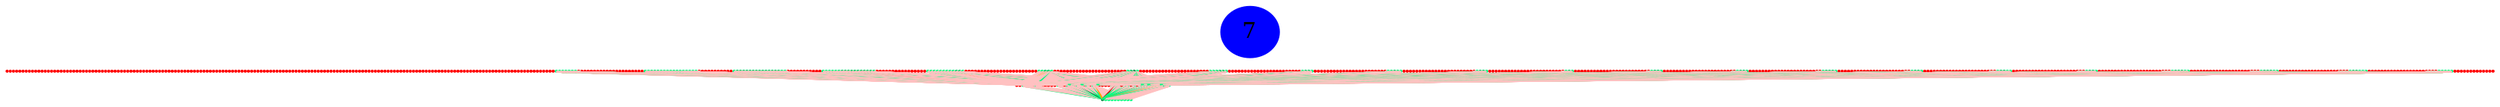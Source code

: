 graph {
	edge [bgcolor="purple:pink" color=yellow nodesep=0]
	graph [nodesep=0 ordering=out ranksep=0]
	I [label=7 color=blue height=0.02 style=filled width=0.02]
	x_0 [label="" color=red height=0.02 style=filled width=0.02]
	x_1 [label="" color=red height=0.02 style=filled width=0.02]
	x_2 [label="" color=red height=0.02 style=filled width=0.02]
	x_3 [label="" color=red height=0.02 style=filled width=0.02]
	x_4 [label="" color=red height=0.02 style=filled width=0.02]
	x_5 [label="" color=red height=0.02 style=filled width=0.02]
	x_6 [label="" color=red height=0.02 style=filled width=0.02]
	x_7 [label="" color=red height=0.02 style=filled width=0.02]
	x_8 [label="" color=red height=0.02 style=filled width=0.02]
	x_9 [label="" color=red height=0.02 style=filled width=0.02]
	x_10 [label="" color=red height=0.02 style=filled width=0.02]
	x_11 [label="" color=red height=0.02 style=filled width=0.02]
	x_12 [label="" color=red height=0.02 style=filled width=0.02]
	x_13 [label="" color=red height=0.02 style=filled width=0.02]
	x_14 [label="" color=red height=0.02 style=filled width=0.02]
	x_15 [label="" color=red height=0.02 style=filled width=0.02]
	x_16 [label="" color=red height=0.02 style=filled width=0.02]
	x_17 [label="" color=red height=0.02 style=filled width=0.02]
	x_18 [label="" color=red height=0.02 style=filled width=0.02]
	x_19 [label="" color=red height=0.02 style=filled width=0.02]
	x_20 [label="" color=red height=0.02 style=filled width=0.02]
	x_21 [label="" color=red height=0.02 style=filled width=0.02]
	x_22 [label="" color=red height=0.02 style=filled width=0.02]
	x_23 [label="" color=red height=0.02 style=filled width=0.02]
	x_24 [label="" color=red height=0.02 style=filled width=0.02]
	x_25 [label="" color=red height=0.02 style=filled width=0.02]
	x_26 [label="" color=red height=0.02 style=filled width=0.02]
	x_27 [label="" color=red height=0.02 style=filled width=0.02]
	x_28 [label="" color=red height=0.02 style=filled width=0.02]
	x_29 [label="" color=red height=0.02 style=filled width=0.02]
	x_30 [label="" color=red height=0.02 style=filled width=0.02]
	x_31 [label="" color=red height=0.02 style=filled width=0.02]
	x_32 [label="" color=red height=0.02 style=filled width=0.02]
	x_33 [label="" color=red height=0.02 style=filled width=0.02]
	x_34 [label="" color=red height=0.02 style=filled width=0.02]
	x_35 [label="" color=red height=0.02 style=filled width=0.02]
	x_36 [label="" color=red height=0.02 style=filled width=0.02]
	x_37 [label="" color=red height=0.02 style=filled width=0.02]
	x_38 [label="" color=red height=0.02 style=filled width=0.02]
	x_39 [label="" color=red height=0.02 style=filled width=0.02]
	x_40 [label="" color=red height=0.02 style=filled width=0.02]
	x_41 [label="" color=red height=0.02 style=filled width=0.02]
	x_42 [label="" color=red height=0.02 style=filled width=0.02]
	x_43 [label="" color=red height=0.02 style=filled width=0.02]
	x_44 [label="" color=red height=0.02 style=filled width=0.02]
	x_45 [label="" color=red height=0.02 style=filled width=0.02]
	x_46 [label="" color=red height=0.02 style=filled width=0.02]
	x_47 [label="" color=red height=0.02 style=filled width=0.02]
	x_48 [label="" color=red height=0.02 style=filled width=0.02]
	x_49 [label="" color=red height=0.02 style=filled width=0.02]
	x_50 [label="" color=red height=0.02 style=filled width=0.02]
	x_51 [label="" color=red height=0.02 style=filled width=0.02]
	x_52 [label="" color=red height=0.02 style=filled width=0.02]
	x_53 [label="" color=red height=0.02 style=filled width=0.02]
	x_54 [label="" color=red height=0.02 style=filled width=0.02]
	x_55 [label="" color=red height=0.02 style=filled width=0.02]
	x_56 [label="" color=red height=0.02 style=filled width=0.02]
	x_57 [label="" color=red height=0.02 style=filled width=0.02]
	x_58 [label="" color=red height=0.02 style=filled width=0.02]
	x_59 [label="" color=red height=0.02 style=filled width=0.02]
	x_60 [label="" color=red height=0.02 style=filled width=0.02]
	x_61 [label="" color=red height=0.02 style=filled width=0.02]
	x_62 [label="" color=red height=0.02 style=filled width=0.02]
	x_63 [label="" color=red height=0.02 style=filled width=0.02]
	x_64 [label="" color=red height=0.02 style=filled width=0.02]
	x_65 [label="" color=red height=0.02 style=filled width=0.02]
	x_66 [label="" color=red height=0.02 style=filled width=0.02]
	x_67 [label="" color=red height=0.02 style=filled width=0.02]
	x_68 [label="" color=red height=0.02 style=filled width=0.02]
	x_69 [label="" color=red height=0.02 style=filled width=0.02]
	x_70 [label="" color=red height=0.02 style=filled width=0.02]
	x_71 [label="" color=red height=0.02 style=filled width=0.02]
	x_72 [label="" color=red height=0.02 style=filled width=0.02]
	x_73 [label="" color=red height=0.02 style=filled width=0.02]
	x_74 [label="" color=red height=0.02 style=filled width=0.02]
	x_75 [label="" color=red height=0.02 style=filled width=0.02]
	x_76 [label="" color=red height=0.02 style=filled width=0.02]
	x_77 [label="" color=red height=0.02 style=filled width=0.02]
	x_78 [label="" color=red height=0.02 style=filled width=0.02]
	x_79 [label="" color=red height=0.02 style=filled width=0.02]
	x_80 [label="" color=red height=0.02 style=filled width=0.02]
	x_81 [label="" color=red height=0.02 style=filled width=0.02]
	x_82 [label="" color=red height=0.02 style=filled width=0.02]
	x_83 [label="" color=red height=0.02 style=filled width=0.02]
	x_84 [label="" color=red height=0.02 style=filled width=0.02]
	x_85 [label="" color=red height=0.02 style=filled width=0.02]
	x_86 [label="" color=red height=0.02 style=filled width=0.02]
	x_87 [label="" color=red height=0.02 style=filled width=0.02]
	x_88 [label="" color=red height=0.02 style=filled width=0.02]
	x_89 [label="" color=red height=0.02 style=filled width=0.02]
	x_90 [label="" color=red height=0.02 style=filled width=0.02]
	x_91 [label="" color=red height=0.02 style=filled width=0.02]
	x_92 [label="" color=red height=0.02 style=filled width=0.02]
	x_93 [label="" color=red height=0.02 style=filled width=0.02]
	x_94 [label="" color=red height=0.02 style=filled width=0.02]
	x_95 [label="" color=red height=0.02 style=filled width=0.02]
	x_96 [label="" color=red height=0.02 style=filled width=0.02]
	x_97 [label="" color=red height=0.02 style=filled width=0.02]
	x_98 [label="" color=red height=0.02 style=filled width=0.02]
	x_99 [label="" color=red height=0.02 style=filled width=0.02]
	x_100 [label="" color=red height=0.02 style=filled width=0.02]
	x_101 [label="" color=red height=0.02 style=filled width=0.02]
	x_102 [label="" color=red height=0.02 style=filled width=0.02]
	x_103 [label="" color=red height=0.02 style=filled width=0.02]
	x_104 [label="" color=red height=0.02 style=filled width=0.02]
	x_105 [label="" color=red height=0.02 style=filled width=0.02]
	x_106 [label="" color=red height=0.02 style=filled width=0.02]
	x_107 [label="" color=red height=0.02 style=filled width=0.02]
	x_108 [label="" color=red height=0.02 style=filled width=0.02]
	x_109 [label="" color=red height=0.02 style=filled width=0.02]
	x_110 [label="" color=red height=0.02 style=filled width=0.02]
	x_111 [label="" color=red height=0.02 style=filled width=0.02]
	x_112 [label="" color=red height=0.02 style=filled width=0.02]
	x_113 [label="" color=red height=0.02 style=filled width=0.02]
	x_114 [label="" color=red height=0.02 style=filled width=0.02]
	x_115 [label="" color=red height=0.02 style=filled width=0.02]
	x_116 [label="" color=red height=0.02 style=filled width=0.02]
	x_117 [label="" color=red height=0.02 style=filled width=0.02]
	x_118 [label="" color=red height=0.02 style=filled width=0.02]
	x_119 [label="" color=red height=0.02 style=filled width=0.02]
	x_120 [label="" color=red height=0.02 style=filled width=0.02]
	x_121 [label="" color=red height=0.02 style=filled width=0.02]
	x_122 [label="" color=red height=0.02 style=filled width=0.02]
	x_123 [label="" color=red height=0.02 style=filled width=0.02]
	x_124 [label="" color=red height=0.02 style=filled width=0.02]
	x_125 [label="" color=red height=0.02 style=filled width=0.02]
	x_126 [label="" color=red height=0.02 style=filled width=0.02]
	x_127 [label="" color=red height=0.02 style=filled width=0.02]
	x_128 [label="" color=red height=0.02 style=filled width=0.02]
	x_129 [label="" color=red height=0.02 style=filled width=0.02]
	x_130 [label="" color=red height=0.02 style=filled width=0.02]
	x_131 [label="" color=red height=0.02 style=filled width=0.02]
	x_132 [label="" color=red height=0.02 style=filled width=0.02]
	x_133 [label="" color=red height=0.02 style=filled width=0.02]
	x_134 [label="" color=red height=0.02 style=filled width=0.02]
	x_135 [label="" color=red height=0.02 style=filled width=0.02]
	x_136 [label="" color=red height=0.02 style=filled width=0.02]
	x_137 [label="" color=red height=0.02 style=filled width=0.02]
	x_138 [label="" color=red height=0.02 style=filled width=0.02]
	x_139 [label="" color=red height=0.02 style=filled width=0.02]
	x_140 [label="" color=red height=0.02 style=filled width=0.02]
	x_141 [label="" color=red height=0.02 style=filled width=0.02]
	x_142 [label="" color=red height=0.02 style=filled width=0.02]
	x_143 [label="" color=red height=0.02 style=filled width=0.02]
	x_144 [label="" color=red height=0.02 style=filled width=0.02]
	x_145 [label="" color=red height=0.02 style=filled width=0.02]
	x_146 [label="" color=red height=0.02 style=filled width=0.02]
	x_147 [label="" color=red height=0.02 style=filled width=0.02]
	x_148 [label="" color=red height=0.02 style=filled width=0.02]
	x_149 [label="" color=red height=0.02 style=filled width=0.02]
	x_150 [label="" color=red height=0.02 style=filled width=0.02]
	x_151 [label="" color=red height=0.02 style=filled width=0.02]
	x_152 [label="" color=red height=0.02 style=filled width=0.02]
	x_153 [label="" color=red height=0.02 style=filled width=0.02]
	x_154 [label="" color=red height=0.02 style=filled width=0.02]
	x_155 [label="" color=red height=0.02 style=filled width=0.02]
	x_156 [label="" color=red height=0.02 style=filled width=0.02]
	x_157 [label="" color=red height=0.02 style=filled width=0.02]
	x_158 [label="" color=red height=0.02 style=filled width=0.02]
	x_159 [label="" color=red height=0.02 style=filled width=0.02]
	x_160 [label="" color=red height=0.02 style=filled width=0.02]
	x_161 [label="" color=red height=0.02 style=filled width=0.02]
	x_162 [label="" color=red height=0.02 style=filled width=0.02]
	x_163 [label="" color=red height=0.02 style=filled width=0.02]
	x_164 [label="" color=red height=0.02 style=filled width=0.02]
	x_165 [label="" color=red height=0.02 style=filled width=0.02]
	x_166 [label="" color=red height=0.02 style=filled width=0.02]
	x_167 [label="" color=red height=0.02 style=filled width=0.02]
	x_168 [label="" color=red height=0.02 style=filled width=0.02]
	x_169 [label="" color=red height=0.02 style=filled width=0.02]
	x_170 [label="" color=red height=0.02 style=filled width=0.02]
	x_171 [label="" color=red height=0.02 style=filled width=0.02]
	x_172 [label="" color=red height=0.02 style=filled width=0.02]
	x_173 [label="" color=springgreen fillcolor=springgreen height=0.02 style=filled width=0.02]
	x_174 [label="" color=springgreen fillcolor=springgreen height=0.02 style=filled width=0.02]
	x_175 [label="" color=springgreen fillcolor=springgreen height=0.02 style=filled width=0.02]
	x_176 [label="" color=springgreen fillcolor=springgreen height=0.02 style=filled width=0.02]
	x_177 [label="" color=springgreen fillcolor=springgreen height=0.02 style=filled width=0.02]
	x_178 [label="" color=springgreen fillcolor=springgreen height=0.02 style=filled width=0.02]
	x_179 [label="" color=springgreen fillcolor=springgreen height=0.02 style=filled width=0.02]
	x_180 [label="" color=red height=0.02 style=filled width=0.02]
	x_181 [label="" color=red height=0.02 style=filled width=0.02]
	x_182 [label="" color=red height=0.02 style=filled width=0.02]
	x_183 [label="" color=red height=0.02 style=filled width=0.02]
	x_184 [label="" color=red height=0.02 style=filled width=0.02]
	x_185 [label="" color=red height=0.02 style=filled width=0.02]
	x_186 [label="" color=red height=0.02 style=filled width=0.02]
	x_187 [label="" color=red height=0.02 style=filled width=0.02]
	x_188 [label="" color=red height=0.02 style=filled width=0.02]
	x_189 [label="" color=red height=0.02 style=filled width=0.02]
	x_190 [label="" color=red height=0.02 style=filled width=0.02]
	x_191 [label="" color=red height=0.02 style=filled width=0.02]
	x_192 [label="" color=red height=0.02 style=filled width=0.02]
	x_193 [label="" color=red height=0.02 style=filled width=0.02]
	x_194 [label="" color=red height=0.02 style=filled width=0.02]
	x_195 [label="" color=red height=0.02 style=filled width=0.02]
	x_196 [label="" color=red height=0.02 style=filled width=0.02]
	x_197 [label="" color=red height=0.02 style=filled width=0.02]
	x_198 [label="" color=red height=0.02 style=filled width=0.02]
	x_199 [label="" color=red height=0.02 style=filled width=0.02]
	x_200 [label="" color=red height=0.02 style=filled width=0.02]
	x_201 [label="" color=springgreen fillcolor=springgreen height=0.02 style=filled width=0.02]
	x_202 [label="" color=springgreen1 fillcolor=springgreen1 height=0.02 style=filled width=0.02]
	x_203 [label="" color=springgreen2 fillcolor=springgreen2 height=0.02 style=filled width=0.02]
	x_204 [label="" color=springgreen2 fillcolor=springgreen2 height=0.02 style=filled width=0.02]
	x_205 [label="" color=springgreen2 fillcolor=springgreen2 height=0.02 style=filled width=0.02]
	x_206 [label="" color=springgreen fillcolor=springgreen height=0.02 style=filled width=0.02]
	x_207 [label="" color=springgreen fillcolor=springgreen height=0.02 style=filled width=0.02]
	x_208 [label="" color=springgreen fillcolor=springgreen height=0.02 style=filled width=0.02]
	x_209 [label="" color=springgreen fillcolor=springgreen height=0.02 style=filled width=0.02]
	x_210 [label="" color=springgreen fillcolor=springgreen height=0.02 style=filled width=0.02]
	x_211 [label="" color=springgreen fillcolor=springgreen height=0.02 style=filled width=0.02]
	x_212 [label="" color=springgreen fillcolor=springgreen height=0.02 style=filled width=0.02]
	x_213 [label="" color=springgreen fillcolor=springgreen height=0.02 style=filled width=0.02]
	x_214 [label="" color=springgreen fillcolor=springgreen height=0.02 style=filled width=0.02]
	x_215 [label="" color=springgreen fillcolor=springgreen height=0.02 style=filled width=0.02]
	x_216 [label="" color=springgreen fillcolor=springgreen height=0.02 style=filled width=0.02]
	x_217 [label="" color=springgreen fillcolor=springgreen height=0.02 style=filled width=0.02]
	x_218 [label="" color=red height=0.02 style=filled width=0.02]
	x_219 [label="" color=red height=0.02 style=filled width=0.02]
	x_220 [label="" color=red height=0.02 style=filled width=0.02]
	x_221 [label="" color=red height=0.02 style=filled width=0.02]
	x_222 [label="" color=red height=0.02 style=filled width=0.02]
	x_223 [label="" color=red height=0.02 style=filled width=0.02]
	x_224 [label="" color=red height=0.02 style=filled width=0.02]
	x_225 [label="" color=red height=0.02 style=filled width=0.02]
	x_226 [label="" color=red height=0.02 style=filled width=0.02]
	x_227 [label="" color=red height=0.02 style=filled width=0.02]
	x_228 [label="" color=red height=0.02 style=filled width=0.02]
	x_229 [label="" color=springgreen fillcolor=springgreen height=0.02 style=filled width=0.02]
	x_230 [label="" color=springgreen3 fillcolor=springgreen3 height=0.02 style=filled width=0.02]
	x_231 [label="" color=springgreen3 fillcolor=springgreen3 height=0.02 style=filled width=0.02]
	x_232 [label="" color=springgreen3 fillcolor=springgreen3 height=0.02 style=filled width=0.02]
	x_233 [label="" color=springgreen3 fillcolor=springgreen3 height=0.02 style=filled width=0.02]
	x_234 [label="" color=springgreen3 fillcolor=springgreen3 height=0.02 style=filled width=0.02]
	x_235 [label="" color=springgreen3 fillcolor=springgreen3 height=0.02 style=filled width=0.02]
	x_236 [label="" color=springgreen3 fillcolor=springgreen3 height=0.02 style=filled width=0.02]
	x_237 [label="" color=springgreen3 fillcolor=springgreen3 height=0.02 style=filled width=0.02]
	x_238 [label="" color=springgreen3 fillcolor=springgreen3 height=0.02 style=filled width=0.02]
	x_239 [label="" color=springgreen3 fillcolor=springgreen3 height=0.02 style=filled width=0.02]
	x_240 [label="" color=springgreen3 fillcolor=springgreen3 height=0.02 style=filled width=0.02]
	x_241 [label="" color=springgreen3 fillcolor=springgreen3 height=0.02 style=filled width=0.02]
	x_242 [label="" color=springgreen3 fillcolor=springgreen3 height=0.02 style=filled width=0.02]
	x_243 [label="" color=springgreen3 fillcolor=springgreen3 height=0.02 style=filled width=0.02]
	x_244 [label="" color=springgreen2 fillcolor=springgreen2 height=0.02 style=filled width=0.02]
	x_245 [label="" color=springgreen fillcolor=springgreen height=0.02 style=filled width=0.02]
	x_246 [label="" color=red height=0.02 style=filled width=0.02]
	x_247 [label="" color=red height=0.02 style=filled width=0.02]
	x_248 [label="" color=red height=0.02 style=filled width=0.02]
	x_249 [label="" color=red height=0.02 style=filled width=0.02]
	x_250 [label="" color=red height=0.02 style=filled width=0.02]
	x_251 [label="" color=red height=0.02 style=filled width=0.02]
	x_252 [label="" color=red height=0.02 style=filled width=0.02]
	x_253 [label="" color=red height=0.02 style=filled width=0.02]
	x_254 [label="" color=red height=0.02 style=filled width=0.02]
	x_255 [label="" color=red height=0.02 style=filled width=0.02]
	x_256 [label="" color=red height=0.02 style=filled width=0.02]
	x_257 [label="" color=springgreen fillcolor=springgreen height=0.02 style=filled width=0.02]
	x_258 [label="" color=springgreen1 fillcolor=springgreen1 height=0.02 style=filled width=0.02]
	x_259 [label="" color=springgreen1 fillcolor=springgreen1 height=0.02 style=filled width=0.02]
	x_260 [label="" color=springgreen1 fillcolor=springgreen1 height=0.02 style=filled width=0.02]
	x_261 [label="" color=springgreen1 fillcolor=springgreen1 height=0.02 style=filled width=0.02]
	x_262 [label="" color=springgreen2 fillcolor=springgreen2 height=0.02 style=filled width=0.02]
	x_263 [label="" color=springgreen3 fillcolor=springgreen3 height=0.02 style=filled width=0.02]
	x_264 [label="" color=springgreen3 fillcolor=springgreen3 height=0.02 style=filled width=0.02]
	x_265 [label="" color=springgreen3 fillcolor=springgreen3 height=0.02 style=filled width=0.02]
	x_266 [label="" color=springgreen3 fillcolor=springgreen3 height=0.02 style=filled width=0.02]
	x_267 [label="" color=springgreen3 fillcolor=springgreen3 height=0.02 style=filled width=0.02]
	x_268 [label="" color=springgreen3 fillcolor=springgreen3 height=0.02 style=filled width=0.02]
	x_269 [label="" color=springgreen3 fillcolor=springgreen3 height=0.02 style=filled width=0.02]
	x_270 [label="" color=springgreen3 fillcolor=springgreen3 height=0.02 style=filled width=0.02]
	x_271 [label="" color=springgreen3 fillcolor=springgreen3 height=0.02 style=filled width=0.02]
	x_272 [label="" color=springgreen3 fillcolor=springgreen3 height=0.02 style=filled width=0.02]
	x_273 [label="" color=springgreen2 fillcolor=springgreen2 height=0.02 style=filled width=0.02]
	x_274 [label="" color=red height=0.02 style=filled width=0.02]
	x_275 [label="" color=red height=0.02 style=filled width=0.02]
	x_276 [label="" color=red height=0.02 style=filled width=0.02]
	x_277 [label="" color=red height=0.02 style=filled width=0.02]
	x_278 [label="" color=red height=0.02 style=filled width=0.02]
	x_279 [label="" color=red height=0.02 style=filled width=0.02]
	x_280 [label="" color=red height=0.02 style=filled width=0.02]
	x_281 [label="" color=red height=0.02 style=filled width=0.02]
	x_282 [label="" color=red height=0.02 style=filled width=0.02]
	x_283 [label="" color=red height=0.02 style=filled width=0.02]
	x_284 [label="" color=red height=0.02 style=filled width=0.02]
	x_285 [label="" color=red height=0.02 style=filled width=0.02]
	x_286 [label="" color=red height=0.02 style=filled width=0.02]
	x_287 [label="" color=red height=0.02 style=filled width=0.02]
	x_288 [label="" color=red height=0.02 style=filled width=0.02]
	x_289 [label="" color=red height=0.02 style=filled width=0.02]
	x_290 [label="" color=springgreen fillcolor=springgreen height=0.02 style=filled width=0.02]
	x_291 [label="" color=springgreen fillcolor=springgreen height=0.02 style=filled width=0.02]
	x_292 [label="" color=springgreen1 fillcolor=springgreen1 height=0.02 style=filled width=0.02]
	x_293 [label="" color=springgreen fillcolor=springgreen height=0.02 style=filled width=0.02]
	x_294 [label="" color=springgreen1 fillcolor=springgreen1 height=0.02 style=filled width=0.02]
	x_295 [label="" color=springgreen1 fillcolor=springgreen1 height=0.02 style=filled width=0.02]
	x_296 [label="" color=springgreen1 fillcolor=springgreen1 height=0.02 style=filled width=0.02]
	x_297 [label="" color=springgreen fillcolor=springgreen height=0.02 style=filled width=0.02]
	x_298 [label="" color=springgreen fillcolor=springgreen height=0.02 style=filled width=0.02]
	x_299 [label="" color=springgreen3 fillcolor=springgreen3 height=0.02 style=filled width=0.02]
	x_300 [label="" color=springgreen3 fillcolor=springgreen3 height=0.02 style=filled width=0.02]
	x_301 [label="" color=springgreen1 fillcolor=springgreen1 height=0.02 style=filled width=0.02]
	x_302 [label="" color=red height=0.02 style=filled width=0.02]
	x_303 [label="" color=red height=0.02 style=filled width=0.02]
	x_304 [label="" color=red height=0.02 style=filled width=0.02]
	x_305 [label="" color=red height=0.02 style=filled width=0.02]
	x_306 [label="" color=red height=0.02 style=filled width=0.02]
	x_307 [label="" color=red height=0.02 style=filled width=0.02]
	x_308 [label="" color=red height=0.02 style=filled width=0.02]
	x_309 [label="" color=red height=0.02 style=filled width=0.02]
	x_310 [label="" color=red height=0.02 style=filled width=0.02]
	x_311 [label="" color=red height=0.02 style=filled width=0.02]
	x_312 [label="" color=red height=0.02 style=filled width=0.02]
	x_313 [label="" color=red height=0.02 style=filled width=0.02]
	x_314 [label="" color=red height=0.02 style=filled width=0.02]
	x_315 [label="" color=red height=0.02 style=filled width=0.02]
	x_316 [label="" color=red height=0.02 style=filled width=0.02]
	x_317 [label="" color=red height=0.02 style=filled width=0.02]
	x_318 [label="" color=red height=0.02 style=filled width=0.02]
	x_319 [label="" color=red height=0.02 style=filled width=0.02]
	x_320 [label="" color=red height=0.02 style=filled width=0.02]
	x_321 [label="" color=red height=0.02 style=filled width=0.02]
	x_322 [label="" color=red height=0.02 style=filled width=0.02]
	x_323 [label="" color=red height=0.02 style=filled width=0.02]
	x_324 [label="" color=red height=0.02 style=filled width=0.02]
	x_325 [label="" color=springgreen fillcolor=springgreen height=0.02 style=filled width=0.02]
	x_326 [label="" color=springgreen1 fillcolor=springgreen1 height=0.02 style=filled width=0.02]
	x_327 [label="" color=springgreen3 fillcolor=springgreen3 height=0.02 style=filled width=0.02]
	x_328 [label="" color=springgreen3 fillcolor=springgreen3 height=0.02 style=filled width=0.02]
	x_329 [label="" color=springgreen fillcolor=springgreen height=0.02 style=filled width=0.02]
	x_330 [label="" color=red height=0.02 style=filled width=0.02]
	x_331 [label="" color=red height=0.02 style=filled width=0.02]
	x_332 [label="" color=red height=0.02 style=filled width=0.02]
	x_333 [label="" color=red height=0.02 style=filled width=0.02]
	x_334 [label="" color=red height=0.02 style=filled width=0.02]
	x_335 [label="" color=red height=0.02 style=filled width=0.02]
	x_336 [label="" color=red height=0.02 style=filled width=0.02]
	x_337 [label="" color=red height=0.02 style=filled width=0.02]
	x_338 [label="" color=red height=0.02 style=filled width=0.02]
	x_339 [label="" color=red height=0.02 style=filled width=0.02]
	x_340 [label="" color=red height=0.02 style=filled width=0.02]
	x_341 [label="" color=red height=0.02 style=filled width=0.02]
	x_342 [label="" color=red height=0.02 style=filled width=0.02]
	x_343 [label="" color=red height=0.02 style=filled width=0.02]
	x_344 [label="" color=red height=0.02 style=filled width=0.02]
	x_345 [label="" color=red height=0.02 style=filled width=0.02]
	x_346 [label="" color=red height=0.02 style=filled width=0.02]
	x_347 [label="" color=red height=0.02 style=filled width=0.02]
	x_348 [label="" color=red height=0.02 style=filled width=0.02]
	x_349 [label="" color=red height=0.02 style=filled width=0.02]
	x_350 [label="" color=red height=0.02 style=filled width=0.02]
	x_351 [label="" color=red height=0.02 style=filled width=0.02]
	x_352 [label="" color=red height=0.02 style=filled width=0.02]
	x_353 [label="" color=springgreen fillcolor=springgreen height=0.02 style=filled width=0.02]
	x_354 [label="" color=springgreen3 fillcolor=springgreen3 height=0.02 style=filled width=0.02]
	x_355 [label="" color=springgreen4 fillcolor=springgreen4 height=0.02 style=filled width=0.02]
	x_356 [label="" color=springgreen1 fillcolor=springgreen1 height=0.02 style=filled width=0.02]
	x_357 [label="" color=red height=0.02 style=filled width=0.02]
	x_358 [label="" color=red height=0.02 style=filled width=0.02]
	x_359 [label="" color=red height=0.02 style=filled width=0.02]
	x_360 [label="" color=red height=0.02 style=filled width=0.02]
	x_361 [label="" color=red height=0.02 style=filled width=0.02]
	x_362 [label="" color=red height=0.02 style=filled width=0.02]
	x_363 [label="" color=red height=0.02 style=filled width=0.02]
	x_364 [label="" color=red height=0.02 style=filled width=0.02]
	x_365 [label="" color=red height=0.02 style=filled width=0.02]
	x_366 [label="" color=red height=0.02 style=filled width=0.02]
	x_367 [label="" color=red height=0.02 style=filled width=0.02]
	x_368 [label="" color=red height=0.02 style=filled width=0.02]
	x_369 [label="" color=red height=0.02 style=filled width=0.02]
	x_370 [label="" color=red height=0.02 style=filled width=0.02]
	x_371 [label="" color=red height=0.02 style=filled width=0.02]
	x_372 [label="" color=red height=0.02 style=filled width=0.02]
	x_373 [label="" color=red height=0.02 style=filled width=0.02]
	x_374 [label="" color=red height=0.02 style=filled width=0.02]
	x_375 [label="" color=red height=0.02 style=filled width=0.02]
	x_376 [label="" color=red height=0.02 style=filled width=0.02]
	x_377 [label="" color=red height=0.02 style=filled width=0.02]
	x_378 [label="" color=red height=0.02 style=filled width=0.02]
	x_379 [label="" color=springgreen fillcolor=springgreen height=0.02 style=filled width=0.02]
	x_380 [label="" color=springgreen fillcolor=springgreen height=0.02 style=filled width=0.02]
	x_381 [label="" color=springgreen2 fillcolor=springgreen2 height=0.02 style=filled width=0.02]
	x_382 [label="" color=springgreen3 fillcolor=springgreen3 height=0.02 style=filled width=0.02]
	x_383 [label="" color=springgreen3 fillcolor=springgreen3 height=0.02 style=filled width=0.02]
	x_384 [label="" color=springgreen fillcolor=springgreen height=0.02 style=filled width=0.02]
	x_385 [label="" color=red height=0.02 style=filled width=0.02]
	x_386 [label="" color=red height=0.02 style=filled width=0.02]
	x_387 [label="" color=red height=0.02 style=filled width=0.02]
	x_388 [label="" color=red height=0.02 style=filled width=0.02]
	x_389 [label="" color=red height=0.02 style=filled width=0.02]
	x_390 [label="" color=red height=0.02 style=filled width=0.02]
	x_391 [label="" color=red height=0.02 style=filled width=0.02]
	x_392 [label="" color=red height=0.02 style=filled width=0.02]
	x_393 [label="" color=red height=0.02 style=filled width=0.02]
	x_394 [label="" color=red height=0.02 style=filled width=0.02]
	x_395 [label="" color=red height=0.02 style=filled width=0.02]
	x_396 [label="" color=red height=0.02 style=filled width=0.02]
	x_397 [label="" color=red height=0.02 style=filled width=0.02]
	x_398 [label="" color=red height=0.02 style=filled width=0.02]
	x_399 [label="" color=red height=0.02 style=filled width=0.02]
	x_400 [label="" color=red height=0.02 style=filled width=0.02]
	x_401 [label="" color=red height=0.02 style=filled width=0.02]
	x_402 [label="" color=red height=0.02 style=filled width=0.02]
	x_403 [label="" color=red height=0.02 style=filled width=0.02]
	x_404 [label="" color=red height=0.02 style=filled width=0.02]
	x_405 [label="" color=red height=0.02 style=filled width=0.02]
	x_406 [label="" color=red height=0.02 style=filled width=0.02]
	x_407 [label="" color=red height=0.02 style=filled width=0.02]
	x_408 [label="" color=springgreen fillcolor=springgreen height=0.02 style=filled width=0.02]
	x_409 [label="" color=springgreen3 fillcolor=springgreen3 height=0.02 style=filled width=0.02]
	x_410 [label="" color=springgreen3 fillcolor=springgreen3 height=0.02 style=filled width=0.02]
	x_411 [label="" color=springgreen fillcolor=springgreen height=0.02 style=filled width=0.02]
	x_412 [label="" color=red height=0.02 style=filled width=0.02]
	x_413 [label="" color=red height=0.02 style=filled width=0.02]
	x_414 [label="" color=red height=0.02 style=filled width=0.02]
	x_415 [label="" color=red height=0.02 style=filled width=0.02]
	x_416 [label="" color=red height=0.02 style=filled width=0.02]
	x_417 [label="" color=red height=0.02 style=filled width=0.02]
	x_418 [label="" color=red height=0.02 style=filled width=0.02]
	x_419 [label="" color=red height=0.02 style=filled width=0.02]
	x_420 [label="" color=red height=0.02 style=filled width=0.02]
	x_421 [label="" color=red height=0.02 style=filled width=0.02]
	x_422 [label="" color=red height=0.02 style=filled width=0.02]
	x_423 [label="" color=red height=0.02 style=filled width=0.02]
	x_424 [label="" color=red height=0.02 style=filled width=0.02]
	x_425 [label="" color=red height=0.02 style=filled width=0.02]
	x_426 [label="" color=red height=0.02 style=filled width=0.02]
	x_427 [label="" color=red height=0.02 style=filled width=0.02]
	x_428 [label="" color=red height=0.02 style=filled width=0.02]
	x_429 [label="" color=red height=0.02 style=filled width=0.02]
	x_430 [label="" color=red height=0.02 style=filled width=0.02]
	x_431 [label="" color=red height=0.02 style=filled width=0.02]
	x_432 [label="" color=red height=0.02 style=filled width=0.02]
	x_433 [label="" color=red height=0.02 style=filled width=0.02]
	x_434 [label="" color=red height=0.02 style=filled width=0.02]
	x_435 [label="" color=springgreen fillcolor=springgreen height=0.02 style=filled width=0.02]
	x_436 [label="" color=springgreen2 fillcolor=springgreen2 height=0.02 style=filled width=0.02]
	x_437 [label="" color=springgreen3 fillcolor=springgreen3 height=0.02 style=filled width=0.02]
	x_438 [label="" color=springgreen2 fillcolor=springgreen2 height=0.02 style=filled width=0.02]
	x_439 [label="" color=springgreen fillcolor=springgreen height=0.02 style=filled width=0.02]
	x_440 [label="" color=red height=0.02 style=filled width=0.02]
	x_441 [label="" color=red height=0.02 style=filled width=0.02]
	x_442 [label="" color=red height=0.02 style=filled width=0.02]
	x_443 [label="" color=red height=0.02 style=filled width=0.02]
	x_444 [label="" color=red height=0.02 style=filled width=0.02]
	x_445 [label="" color=red height=0.02 style=filled width=0.02]
	x_446 [label="" color=red height=0.02 style=filled width=0.02]
	x_447 [label="" color=red height=0.02 style=filled width=0.02]
	x_448 [label="" color=red height=0.02 style=filled width=0.02]
	x_449 [label="" color=red height=0.02 style=filled width=0.02]
	x_450 [label="" color=red height=0.02 style=filled width=0.02]
	x_451 [label="" color=red height=0.02 style=filled width=0.02]
	x_452 [label="" color=red height=0.02 style=filled width=0.02]
	x_453 [label="" color=red height=0.02 style=filled width=0.02]
	x_454 [label="" color=red height=0.02 style=filled width=0.02]
	x_455 [label="" color=red height=0.02 style=filled width=0.02]
	x_456 [label="" color=red height=0.02 style=filled width=0.02]
	x_457 [label="" color=red height=0.02 style=filled width=0.02]
	x_458 [label="" color=red height=0.02 style=filled width=0.02]
	x_459 [label="" color=red height=0.02 style=filled width=0.02]
	x_460 [label="" color=red height=0.02 style=filled width=0.02]
	x_461 [label="" color=red height=0.02 style=filled width=0.02]
	x_462 [label="" color=red height=0.02 style=filled width=0.02]
	x_463 [label="" color=springgreen fillcolor=springgreen height=0.02 style=filled width=0.02]
	x_464 [label="" color=springgreen3 fillcolor=springgreen3 height=0.02 style=filled width=0.02]
	x_465 [label="" color=springgreen3 fillcolor=springgreen3 height=0.02 style=filled width=0.02]
	x_466 [label="" color=springgreen fillcolor=springgreen height=0.02 style=filled width=0.02]
	x_467 [label="" color=red height=0.02 style=filled width=0.02]
	x_468 [label="" color=red height=0.02 style=filled width=0.02]
	x_469 [label="" color=red height=0.02 style=filled width=0.02]
	x_470 [label="" color=red height=0.02 style=filled width=0.02]
	x_471 [label="" color=red height=0.02 style=filled width=0.02]
	x_472 [label="" color=red height=0.02 style=filled width=0.02]
	x_473 [label="" color=red height=0.02 style=filled width=0.02]
	x_474 [label="" color=red height=0.02 style=filled width=0.02]
	x_475 [label="" color=red height=0.02 style=filled width=0.02]
	x_476 [label="" color=red height=0.02 style=filled width=0.02]
	x_477 [label="" color=red height=0.02 style=filled width=0.02]
	x_478 [label="" color=red height=0.02 style=filled width=0.02]
	x_479 [label="" color=red height=0.02 style=filled width=0.02]
	x_480 [label="" color=red height=0.02 style=filled width=0.02]
	x_481 [label="" color=red height=0.02 style=filled width=0.02]
	x_482 [label="" color=red height=0.02 style=filled width=0.02]
	x_483 [label="" color=red height=0.02 style=filled width=0.02]
	x_484 [label="" color=red height=0.02 style=filled width=0.02]
	x_485 [label="" color=red height=0.02 style=filled width=0.02]
	x_486 [label="" color=red height=0.02 style=filled width=0.02]
	x_487 [label="" color=red height=0.02 style=filled width=0.02]
	x_488 [label="" color=red height=0.02 style=filled width=0.02]
	x_489 [label="" color=red height=0.02 style=filled width=0.02]
	x_490 [label="" color=red height=0.02 style=filled width=0.02]
	x_491 [label="" color=springgreen1 fillcolor=springgreen1 height=0.02 style=filled width=0.02]
	x_492 [label="" color=springgreen3 fillcolor=springgreen3 height=0.02 style=filled width=0.02]
	x_493 [label="" color=springgreen2 fillcolor=springgreen2 height=0.02 style=filled width=0.02]
	x_494 [label="" color=red height=0.02 style=filled width=0.02]
	x_495 [label="" color=red height=0.02 style=filled width=0.02]
	x_496 [label="" color=red height=0.02 style=filled width=0.02]
	x_497 [label="" color=red height=0.02 style=filled width=0.02]
	x_498 [label="" color=red height=0.02 style=filled width=0.02]
	x_499 [label="" color=red height=0.02 style=filled width=0.02]
	x_500 [label="" color=red height=0.02 style=filled width=0.02]
	x_501 [label="" color=red height=0.02 style=filled width=0.02]
	x_502 [label="" color=red height=0.02 style=filled width=0.02]
	x_503 [label="" color=red height=0.02 style=filled width=0.02]
	x_504 [label="" color=red height=0.02 style=filled width=0.02]
	x_505 [label="" color=red height=0.02 style=filled width=0.02]
	x_506 [label="" color=red height=0.02 style=filled width=0.02]
	x_507 [label="" color=red height=0.02 style=filled width=0.02]
	x_508 [label="" color=red height=0.02 style=filled width=0.02]
	x_509 [label="" color=red height=0.02 style=filled width=0.02]
	x_510 [label="" color=red height=0.02 style=filled width=0.02]
	x_511 [label="" color=red height=0.02 style=filled width=0.02]
	x_512 [label="" color=red height=0.02 style=filled width=0.02]
	x_513 [label="" color=red height=0.02 style=filled width=0.02]
	x_514 [label="" color=red height=0.02 style=filled width=0.02]
	x_515 [label="" color=red height=0.02 style=filled width=0.02]
	x_516 [label="" color=red height=0.02 style=filled width=0.02]
	x_517 [label="" color=red height=0.02 style=filled width=0.02]
	x_518 [label="" color=springgreen1 fillcolor=springgreen1 height=0.02 style=filled width=0.02]
	x_519 [label="" color=springgreen3 fillcolor=springgreen3 height=0.02 style=filled width=0.02]
	x_520 [label="" color=springgreen3 fillcolor=springgreen3 height=0.02 style=filled width=0.02]
	x_521 [label="" color=springgreen fillcolor=springgreen height=0.02 style=filled width=0.02]
	x_522 [label="" color=red height=0.02 style=filled width=0.02]
	x_523 [label="" color=red height=0.02 style=filled width=0.02]
	x_524 [label="" color=red height=0.02 style=filled width=0.02]
	x_525 [label="" color=red height=0.02 style=filled width=0.02]
	x_526 [label="" color=red height=0.02 style=filled width=0.02]
	x_527 [label="" color=red height=0.02 style=filled width=0.02]
	x_528 [label="" color=red height=0.02 style=filled width=0.02]
	x_529 [label="" color=red height=0.02 style=filled width=0.02]
	x_530 [label="" color=red height=0.02 style=filled width=0.02]
	x_531 [label="" color=red height=0.02 style=filled width=0.02]
	x_532 [label="" color=red height=0.02 style=filled width=0.02]
	x_533 [label="" color=red height=0.02 style=filled width=0.02]
	x_534 [label="" color=red height=0.02 style=filled width=0.02]
	x_535 [label="" color=red height=0.02 style=filled width=0.02]
	x_536 [label="" color=red height=0.02 style=filled width=0.02]
	x_537 [label="" color=red height=0.02 style=filled width=0.02]
	x_538 [label="" color=red height=0.02 style=filled width=0.02]
	x_539 [label="" color=red height=0.02 style=filled width=0.02]
	x_540 [label="" color=red height=0.02 style=filled width=0.02]
	x_541 [label="" color=red height=0.02 style=filled width=0.02]
	x_542 [label="" color=red height=0.02 style=filled width=0.02]
	x_543 [label="" color=red height=0.02 style=filled width=0.02]
	x_544 [label="" color=red height=0.02 style=filled width=0.02]
	x_545 [label="" color=springgreen fillcolor=springgreen height=0.02 style=filled width=0.02]
	x_546 [label="" color=springgreen3 fillcolor=springgreen3 height=0.02 style=filled width=0.02]
	x_547 [label="" color=springgreen3 fillcolor=springgreen3 height=0.02 style=filled width=0.02]
	x_548 [label="" color=springgreen2 fillcolor=springgreen2 height=0.02 style=filled width=0.02]
	x_549 [label="" color=red height=0.02 style=filled width=0.02]
	x_550 [label="" color=red height=0.02 style=filled width=0.02]
	x_551 [label="" color=red height=0.02 style=filled width=0.02]
	x_552 [label="" color=red height=0.02 style=filled width=0.02]
	x_553 [label="" color=red height=0.02 style=filled width=0.02]
	x_554 [label="" color=red height=0.02 style=filled width=0.02]
	x_555 [label="" color=red height=0.02 style=filled width=0.02]
	x_556 [label="" color=red height=0.02 style=filled width=0.02]
	x_557 [label="" color=red height=0.02 style=filled width=0.02]
	x_558 [label="" color=red height=0.02 style=filled width=0.02]
	x_559 [label="" color=red height=0.02 style=filled width=0.02]
	x_560 [label="" color=red height=0.02 style=filled width=0.02]
	x_561 [label="" color=red height=0.02 style=filled width=0.02]
	x_562 [label="" color=red height=0.02 style=filled width=0.02]
	x_563 [label="" color=red height=0.02 style=filled width=0.02]
	x_564 [label="" color=red height=0.02 style=filled width=0.02]
	x_565 [label="" color=red height=0.02 style=filled width=0.02]
	x_566 [label="" color=red height=0.02 style=filled width=0.02]
	x_567 [label="" color=red height=0.02 style=filled width=0.02]
	x_568 [label="" color=red height=0.02 style=filled width=0.02]
	x_569 [label="" color=red height=0.02 style=filled width=0.02]
	x_570 [label="" color=red height=0.02 style=filled width=0.02]
	x_571 [label="" color=red height=0.02 style=filled width=0.02]
	x_572 [label="" color=springgreen fillcolor=springgreen height=0.02 style=filled width=0.02]
	x_573 [label="" color=springgreen3 fillcolor=springgreen3 height=0.02 style=filled width=0.02]
	x_574 [label="" color=springgreen3 fillcolor=springgreen3 height=0.02 style=filled width=0.02]
	x_575 [label="" color=springgreen3 fillcolor=springgreen3 height=0.02 style=filled width=0.02]
	x_576 [label="" color=springgreen fillcolor=springgreen height=0.02 style=filled width=0.02]
	x_577 [label="" color=red height=0.02 style=filled width=0.02]
	x_578 [label="" color=red height=0.02 style=filled width=0.02]
	x_579 [label="" color=red height=0.02 style=filled width=0.02]
	x_580 [label="" color=red height=0.02 style=filled width=0.02]
	x_581 [label="" color=red height=0.02 style=filled width=0.02]
	x_582 [label="" color=red height=0.02 style=filled width=0.02]
	x_583 [label="" color=red height=0.02 style=filled width=0.02]
	x_584 [label="" color=red height=0.02 style=filled width=0.02]
	x_585 [label="" color=red height=0.02 style=filled width=0.02]
	x_586 [label="" color=red height=0.02 style=filled width=0.02]
	x_587 [label="" color=red height=0.02 style=filled width=0.02]
	x_588 [label="" color=red height=0.02 style=filled width=0.02]
	x_589 [label="" color=red height=0.02 style=filled width=0.02]
	x_590 [label="" color=red height=0.02 style=filled width=0.02]
	x_591 [label="" color=red height=0.02 style=filled width=0.02]
	x_592 [label="" color=red height=0.02 style=filled width=0.02]
	x_593 [label="" color=red height=0.02 style=filled width=0.02]
	x_594 [label="" color=red height=0.02 style=filled width=0.02]
	x_595 [label="" color=red height=0.02 style=filled width=0.02]
	x_596 [label="" color=red height=0.02 style=filled width=0.02]
	x_597 [label="" color=red height=0.02 style=filled width=0.02]
	x_598 [label="" color=red height=0.02 style=filled width=0.02]
	x_599 [label="" color=red height=0.02 style=filled width=0.02]
	x_600 [label="" color=springgreen fillcolor=springgreen height=0.02 style=filled width=0.02]
	x_601 [label="" color=springgreen3 fillcolor=springgreen3 height=0.02 style=filled width=0.02]
	x_602 [label="" color=springgreen3 fillcolor=springgreen3 height=0.02 style=filled width=0.02]
	x_603 [label="" color=springgreen1 fillcolor=springgreen1 height=0.02 style=filled width=0.02]
	x_604 [label="" color=red height=0.02 style=filled width=0.02]
	x_605 [label="" color=red height=0.02 style=filled width=0.02]
	x_606 [label="" color=red height=0.02 style=filled width=0.02]
	x_607 [label="" color=red height=0.02 style=filled width=0.02]
	x_608 [label="" color=red height=0.02 style=filled width=0.02]
	x_609 [label="" color=red height=0.02 style=filled width=0.02]
	x_610 [label="" color=red height=0.02 style=filled width=0.02]
	x_611 [label="" color=red height=0.02 style=filled width=0.02]
	x_612 [label="" color=red height=0.02 style=filled width=0.02]
	x_613 [label="" color=red height=0.02 style=filled width=0.02]
	x_614 [label="" color=red height=0.02 style=filled width=0.02]
	x_615 [label="" color=red height=0.02 style=filled width=0.02]
	x_616 [label="" color=red height=0.02 style=filled width=0.02]
	x_617 [label="" color=red height=0.02 style=filled width=0.02]
	x_618 [label="" color=red height=0.02 style=filled width=0.02]
	x_619 [label="" color=red height=0.02 style=filled width=0.02]
	x_620 [label="" color=red height=0.02 style=filled width=0.02]
	x_621 [label="" color=red height=0.02 style=filled width=0.02]
	x_622 [label="" color=red height=0.02 style=filled width=0.02]
	x_623 [label="" color=red height=0.02 style=filled width=0.02]
	x_624 [label="" color=red height=0.02 style=filled width=0.02]
	x_625 [label="" color=red height=0.02 style=filled width=0.02]
	x_626 [label="" color=red height=0.02 style=filled width=0.02]
	x_627 [label="" color=springgreen fillcolor=springgreen height=0.02 style=filled width=0.02]
	x_628 [label="" color=springgreen3 fillcolor=springgreen3 height=0.02 style=filled width=0.02]
	x_629 [label="" color=springgreen3 fillcolor=springgreen3 height=0.02 style=filled width=0.02]
	x_630 [label="" color=springgreen1 fillcolor=springgreen1 height=0.02 style=filled width=0.02]
	x_631 [label="" color=springgreen fillcolor=springgreen height=0.02 style=filled width=0.02]
	x_632 [label="" color=red height=0.02 style=filled width=0.02]
	x_633 [label="" color=red height=0.02 style=filled width=0.02]
	x_634 [label="" color=red height=0.02 style=filled width=0.02]
	x_635 [label="" color=red height=0.02 style=filled width=0.02]
	x_636 [label="" color=red height=0.02 style=filled width=0.02]
	x_637 [label="" color=red height=0.02 style=filled width=0.02]
	x_638 [label="" color=red height=0.02 style=filled width=0.02]
	x_639 [label="" color=red height=0.02 style=filled width=0.02]
	x_640 [label="" color=red height=0.02 style=filled width=0.02]
	x_641 [label="" color=red height=0.02 style=filled width=0.02]
	x_642 [label="" color=red height=0.02 style=filled width=0.02]
	x_643 [label="" color=red height=0.02 style=filled width=0.02]
	x_644 [label="" color=red height=0.02 style=filled width=0.02]
	x_645 [label="" color=red height=0.02 style=filled width=0.02]
	x_646 [label="" color=red height=0.02 style=filled width=0.02]
	x_647 [label="" color=red height=0.02 style=filled width=0.02]
	x_648 [label="" color=red height=0.02 style=filled width=0.02]
	x_649 [label="" color=red height=0.02 style=filled width=0.02]
	x_650 [label="" color=red height=0.02 style=filled width=0.02]
	x_651 [label="" color=red height=0.02 style=filled width=0.02]
	x_652 [label="" color=red height=0.02 style=filled width=0.02]
	x_653 [label="" color=red height=0.02 style=filled width=0.02]
	x_654 [label="" color=red height=0.02 style=filled width=0.02]
	x_655 [label="" color=springgreen2 fillcolor=springgreen2 height=0.02 style=filled width=0.02]
	x_656 [label="" color=springgreen3 fillcolor=springgreen3 height=0.02 style=filled width=0.02]
	x_657 [label="" color=springgreen3 fillcolor=springgreen3 height=0.02 style=filled width=0.02]
	x_658 [label="" color=springgreen fillcolor=springgreen height=0.02 style=filled width=0.02]
	x_659 [label="" color=red height=0.02 style=filled width=0.02]
	x_660 [label="" color=red height=0.02 style=filled width=0.02]
	x_661 [label="" color=red height=0.02 style=filled width=0.02]
	x_662 [label="" color=red height=0.02 style=filled width=0.02]
	x_663 [label="" color=red height=0.02 style=filled width=0.02]
	x_664 [label="" color=red height=0.02 style=filled width=0.02]
	x_665 [label="" color=red height=0.02 style=filled width=0.02]
	x_666 [label="" color=red height=0.02 style=filled width=0.02]
	x_667 [label="" color=red height=0.02 style=filled width=0.02]
	x_668 [label="" color=red height=0.02 style=filled width=0.02]
	x_669 [label="" color=red height=0.02 style=filled width=0.02]
	x_670 [label="" color=red height=0.02 style=filled width=0.02]
	x_671 [label="" color=red height=0.02 style=filled width=0.02]
	x_672 [label="" color=red height=0.02 style=filled width=0.02]
	x_673 [label="" color=red height=0.02 style=filled width=0.02]
	x_674 [label="" color=red height=0.02 style=filled width=0.02]
	x_675 [label="" color=red height=0.02 style=filled width=0.02]
	x_676 [label="" color=red height=0.02 style=filled width=0.02]
	x_677 [label="" color=red height=0.02 style=filled width=0.02]
	x_678 [label="" color=red height=0.02 style=filled width=0.02]
	x_679 [label="" color=red height=0.02 style=filled width=0.02]
	x_680 [label="" color=red height=0.02 style=filled width=0.02]
	x_681 [label="" color=red height=0.02 style=filled width=0.02]
	x_682 [label="" color=springgreen fillcolor=springgreen height=0.02 style=filled width=0.02]
	x_683 [label="" color=springgreen3 fillcolor=springgreen3 height=0.02 style=filled width=0.02]
	x_684 [label="" color=springgreen3 fillcolor=springgreen3 height=0.02 style=filled width=0.02]
	x_685 [label="" color=springgreen3 fillcolor=springgreen3 height=0.02 style=filled width=0.02]
	x_686 [label="" color=springgreen fillcolor=springgreen height=0.02 style=filled width=0.02]
	x_687 [label="" color=springgreen fillcolor=springgreen height=0.02 style=filled width=0.02]
	x_688 [label="" color=red height=0.02 style=filled width=0.02]
	x_689 [label="" color=red height=0.02 style=filled width=0.02]
	x_690 [label="" color=red height=0.02 style=filled width=0.02]
	x_691 [label="" color=red height=0.02 style=filled width=0.02]
	x_692 [label="" color=red height=0.02 style=filled width=0.02]
	x_693 [label="" color=red height=0.02 style=filled width=0.02]
	x_694 [label="" color=red height=0.02 style=filled width=0.02]
	x_695 [label="" color=red height=0.02 style=filled width=0.02]
	x_696 [label="" color=red height=0.02 style=filled width=0.02]
	x_697 [label="" color=red height=0.02 style=filled width=0.02]
	x_698 [label="" color=red height=0.02 style=filled width=0.02]
	x_699 [label="" color=red height=0.02 style=filled width=0.02]
	x_700 [label="" color=red height=0.02 style=filled width=0.02]
	x_701 [label="" color=red height=0.02 style=filled width=0.02]
	x_702 [label="" color=red height=0.02 style=filled width=0.02]
	x_703 [label="" color=red height=0.02 style=filled width=0.02]
	x_704 [label="" color=red height=0.02 style=filled width=0.02]
	x_705 [label="" color=red height=0.02 style=filled width=0.02]
	x_706 [label="" color=red height=0.02 style=filled width=0.02]
	x_707 [label="" color=red height=0.02 style=filled width=0.02]
	x_708 [label="" color=red height=0.02 style=filled width=0.02]
	x_709 [label="" color=red height=0.02 style=filled width=0.02]
	x_710 [label="" color=springgreen1 fillcolor=springgreen1 height=0.02 style=filled width=0.02]
	x_711 [label="" color=springgreen3 fillcolor=springgreen3 height=0.02 style=filled width=0.02]
	x_712 [label="" color=springgreen3 fillcolor=springgreen3 height=0.02 style=filled width=0.02]
	x_713 [label="" color=springgreen3 fillcolor=springgreen3 height=0.02 style=filled width=0.02]
	x_714 [label="" color=springgreen fillcolor=springgreen height=0.02 style=filled width=0.02]
	x_715 [label="" color=springgreen fillcolor=springgreen height=0.02 style=filled width=0.02]
	x_716 [label="" color=red height=0.02 style=filled width=0.02]
	x_717 [label="" color=red height=0.02 style=filled width=0.02]
	x_718 [label="" color=red height=0.02 style=filled width=0.02]
	x_719 [label="" color=red height=0.02 style=filled width=0.02]
	x_720 [label="" color=red height=0.02 style=filled width=0.02]
	x_721 [label="" color=red height=0.02 style=filled width=0.02]
	x_722 [label="" color=red height=0.02 style=filled width=0.02]
	x_723 [label="" color=red height=0.02 style=filled width=0.02]
	x_724 [label="" color=red height=0.02 style=filled width=0.02]
	x_725 [label="" color=red height=0.02 style=filled width=0.02]
	x_726 [label="" color=red height=0.02 style=filled width=0.02]
	x_727 [label="" color=red height=0.02 style=filled width=0.02]
	x_728 [label="" color=red height=0.02 style=filled width=0.02]
	x_729 [label="" color=red height=0.02 style=filled width=0.02]
	x_730 [label="" color=red height=0.02 style=filled width=0.02]
	x_731 [label="" color=red height=0.02 style=filled width=0.02]
	x_732 [label="" color=red height=0.02 style=filled width=0.02]
	x_733 [label="" color=red height=0.02 style=filled width=0.02]
	x_734 [label="" color=red height=0.02 style=filled width=0.02]
	x_735 [label="" color=red height=0.02 style=filled width=0.02]
	x_736 [label="" color=red height=0.02 style=filled width=0.02]
	x_737 [label="" color=red height=0.02 style=filled width=0.02]
	x_738 [label="" color=springgreen1 fillcolor=springgreen1 height=0.02 style=filled width=0.02]
	x_739 [label="" color=springgreen3 fillcolor=springgreen3 height=0.02 style=filled width=0.02]
	x_740 [label="" color=springgreen3 fillcolor=springgreen3 height=0.02 style=filled width=0.02]
	x_741 [label="" color=springgreen fillcolor=springgreen height=0.02 style=filled width=0.02]
	x_742 [label="" color=springgreen fillcolor=springgreen height=0.02 style=filled width=0.02]
	x_743 [label="" color=springgreen fillcolor=springgreen height=0.02 style=filled width=0.02]
	x_744 [label="" color=red height=0.02 style=filled width=0.02]
	x_745 [label="" color=red height=0.02 style=filled width=0.02]
	x_746 [label="" color=red height=0.02 style=filled width=0.02]
	x_747 [label="" color=red height=0.02 style=filled width=0.02]
	x_748 [label="" color=red height=0.02 style=filled width=0.02]
	x_749 [label="" color=red height=0.02 style=filled width=0.02]
	x_750 [label="" color=red height=0.02 style=filled width=0.02]
	x_751 [label="" color=red height=0.02 style=filled width=0.02]
	x_752 [label="" color=red height=0.02 style=filled width=0.02]
	x_753 [label="" color=red height=0.02 style=filled width=0.02]
	x_754 [label="" color=red height=0.02 style=filled width=0.02]
	x_755 [label="" color=red height=0.02 style=filled width=0.02]
	x_756 [label="" color=red height=0.02 style=filled width=0.02]
	x_757 [label="" color=red height=0.02 style=filled width=0.02]
	x_758 [label="" color=red height=0.02 style=filled width=0.02]
	x_759 [label="" color=red height=0.02 style=filled width=0.02]
	x_760 [label="" color=red height=0.02 style=filled width=0.02]
	x_761 [label="" color=red height=0.02 style=filled width=0.02]
	x_762 [label="" color=red height=0.02 style=filled width=0.02]
	x_763 [label="" color=red height=0.02 style=filled width=0.02]
	x_764 [label="" color=red height=0.02 style=filled width=0.02]
	x_765 [label="" color=red height=0.02 style=filled width=0.02]
	x_766 [label="" color=springgreen fillcolor=springgreen height=0.02 style=filled width=0.02]
	x_767 [label="" color=springgreen fillcolor=springgreen height=0.02 style=filled width=0.02]
	x_768 [label="" color=springgreen fillcolor=springgreen height=0.02 style=filled width=0.02]
	x_769 [label="" color=springgreen fillcolor=springgreen height=0.02 style=filled width=0.02]
	x_770 [label="" color=springgreen fillcolor=springgreen height=0.02 style=filled width=0.02]
	x_771 [label="" color=red height=0.02 style=filled width=0.02]
	x_772 [label="" color=red height=0.02 style=filled width=0.02]
	x_773 [label="" color=red height=0.02 style=filled width=0.02]
	x_774 [label="" color=red height=0.02 style=filled width=0.02]
	x_775 [label="" color=red height=0.02 style=filled width=0.02]
	x_776 [label="" color=red height=0.02 style=filled width=0.02]
	x_777 [label="" color=red height=0.02 style=filled width=0.02]
	x_778 [label="" color=red height=0.02 style=filled width=0.02]
	x_779 [label="" color=red height=0.02 style=filled width=0.02]
	x_780 [label="" color=red height=0.02 style=filled width=0.02]
	x_781 [label="" color=red height=0.02 style=filled width=0.02]
	x_782 [label="" color=red height=0.02 style=filled width=0.02]
	x_783 [label="" color=red height=0.02 style=filled width=0.02]
	I -- x_0 [style=invis]
	I -- x_1 [style=invis]
	I -- x_2 [style=invis]
	I -- x_3 [style=invis]
	I -- x_4 [style=invis]
	I -- x_5 [style=invis]
	I -- x_6 [style=invis]
	I -- x_7 [style=invis]
	I -- x_8 [style=invis]
	I -- x_9 [style=invis]
	I -- x_10 [style=invis]
	I -- x_11 [style=invis]
	I -- x_12 [style=invis]
	I -- x_13 [style=invis]
	I -- x_14 [style=invis]
	I -- x_15 [style=invis]
	I -- x_16 [style=invis]
	I -- x_17 [style=invis]
	I -- x_18 [style=invis]
	I -- x_19 [style=invis]
	I -- x_20 [style=invis]
	I -- x_21 [style=invis]
	I -- x_22 [style=invis]
	I -- x_23 [style=invis]
	I -- x_24 [style=invis]
	I -- x_25 [style=invis]
	I -- x_26 [style=invis]
	I -- x_27 [style=invis]
	I -- x_28 [style=invis]
	I -- x_29 [style=invis]
	I -- x_30 [style=invis]
	I -- x_31 [style=invis]
	I -- x_32 [style=invis]
	I -- x_33 [style=invis]
	I -- x_34 [style=invis]
	I -- x_35 [style=invis]
	I -- x_36 [style=invis]
	I -- x_37 [style=invis]
	I -- x_38 [style=invis]
	I -- x_39 [style=invis]
	I -- x_40 [style=invis]
	I -- x_41 [style=invis]
	I -- x_42 [style=invis]
	I -- x_43 [style=invis]
	I -- x_44 [style=invis]
	I -- x_45 [style=invis]
	I -- x_46 [style=invis]
	I -- x_47 [style=invis]
	I -- x_48 [style=invis]
	I -- x_49 [style=invis]
	I -- x_50 [style=invis]
	I -- x_51 [style=invis]
	I -- x_52 [style=invis]
	I -- x_53 [style=invis]
	I -- x_54 [style=invis]
	I -- x_55 [style=invis]
	I -- x_56 [style=invis]
	I -- x_57 [style=invis]
	I -- x_58 [style=invis]
	I -- x_59 [style=invis]
	I -- x_60 [style=invis]
	I -- x_61 [style=invis]
	I -- x_62 [style=invis]
	I -- x_63 [style=invis]
	I -- x_64 [style=invis]
	I -- x_65 [style=invis]
	I -- x_66 [style=invis]
	I -- x_67 [style=invis]
	I -- x_68 [style=invis]
	I -- x_69 [style=invis]
	I -- x_70 [style=invis]
	I -- x_71 [style=invis]
	I -- x_72 [style=invis]
	I -- x_73 [style=invis]
	I -- x_74 [style=invis]
	I -- x_75 [style=invis]
	I -- x_76 [style=invis]
	I -- x_77 [style=invis]
	I -- x_78 [style=invis]
	I -- x_79 [style=invis]
	I -- x_80 [style=invis]
	I -- x_81 [style=invis]
	I -- x_82 [style=invis]
	I -- x_83 [style=invis]
	I -- x_84 [style=invis]
	I -- x_85 [style=invis]
	I -- x_86 [style=invis]
	I -- x_87 [style=invis]
	I -- x_88 [style=invis]
	I -- x_89 [style=invis]
	I -- x_90 [style=invis]
	I -- x_91 [style=invis]
	I -- x_92 [style=invis]
	I -- x_93 [style=invis]
	I -- x_94 [style=invis]
	I -- x_95 [style=invis]
	I -- x_96 [style=invis]
	I -- x_97 [style=invis]
	I -- x_98 [style=invis]
	I -- x_99 [style=invis]
	I -- x_100 [style=invis]
	I -- x_101 [style=invis]
	I -- x_102 [style=invis]
	I -- x_103 [style=invis]
	I -- x_104 [style=invis]
	I -- x_105 [style=invis]
	I -- x_106 [style=invis]
	I -- x_107 [style=invis]
	I -- x_108 [style=invis]
	I -- x_109 [style=invis]
	I -- x_110 [style=invis]
	I -- x_111 [style=invis]
	I -- x_112 [style=invis]
	I -- x_113 [style=invis]
	I -- x_114 [style=invis]
	I -- x_115 [style=invis]
	I -- x_116 [style=invis]
	I -- x_117 [style=invis]
	I -- x_118 [style=invis]
	I -- x_119 [style=invis]
	I -- x_120 [style=invis]
	I -- x_121 [style=invis]
	I -- x_122 [style=invis]
	I -- x_123 [style=invis]
	I -- x_124 [style=invis]
	I -- x_125 [style=invis]
	I -- x_126 [style=invis]
	I -- x_127 [style=invis]
	I -- x_128 [style=invis]
	I -- x_129 [style=invis]
	I -- x_130 [style=invis]
	I -- x_131 [style=invis]
	I -- x_132 [style=invis]
	I -- x_133 [style=invis]
	I -- x_134 [style=invis]
	I -- x_135 [style=invis]
	I -- x_136 [style=invis]
	I -- x_137 [style=invis]
	I -- x_138 [style=invis]
	I -- x_139 [style=invis]
	I -- x_140 [style=invis]
	I -- x_141 [style=invis]
	I -- x_142 [style=invis]
	I -- x_143 [style=invis]
	I -- x_144 [style=invis]
	I -- x_145 [style=invis]
	I -- x_146 [style=invis]
	I -- x_147 [style=invis]
	I -- x_148 [style=invis]
	I -- x_149 [style=invis]
	I -- x_150 [style=invis]
	I -- x_151 [style=invis]
	I -- x_152 [style=invis]
	I -- x_153 [style=invis]
	I -- x_154 [style=invis]
	I -- x_155 [style=invis]
	I -- x_156 [style=invis]
	I -- x_157 [style=invis]
	I -- x_158 [style=invis]
	I -- x_159 [style=invis]
	I -- x_160 [style=invis]
	I -- x_161 [style=invis]
	I -- x_162 [style=invis]
	I -- x_163 [style=invis]
	I -- x_164 [style=invis]
	I -- x_165 [style=invis]
	I -- x_166 [style=invis]
	I -- x_167 [style=invis]
	I -- x_168 [style=invis]
	I -- x_169 [style=invis]
	I -- x_170 [style=invis]
	I -- x_171 [style=invis]
	I -- x_172 [style=invis]
	I -- x_173 [style=invis]
	I -- x_174 [style=invis]
	I -- x_175 [style=invis]
	I -- x_176 [style=invis]
	I -- x_177 [style=invis]
	I -- x_178 [style=invis]
	I -- x_179 [style=invis]
	I -- x_180 [style=invis]
	I -- x_181 [style=invis]
	I -- x_182 [style=invis]
	I -- x_183 [style=invis]
	I -- x_184 [style=invis]
	I -- x_185 [style=invis]
	I -- x_186 [style=invis]
	I -- x_187 [style=invis]
	I -- x_188 [style=invis]
	I -- x_189 [style=invis]
	I -- x_190 [style=invis]
	I -- x_191 [style=invis]
	I -- x_192 [style=invis]
	I -- x_193 [style=invis]
	I -- x_194 [style=invis]
	I -- x_195 [style=invis]
	I -- x_196 [style=invis]
	I -- x_197 [style=invis]
	I -- x_198 [style=invis]
	I -- x_199 [style=invis]
	I -- x_200 [style=invis]
	I -- x_201 [style=invis]
	I -- x_202 [style=invis]
	I -- x_203 [style=invis]
	I -- x_204 [style=invis]
	I -- x_205 [style=invis]
	I -- x_206 [style=invis]
	I -- x_207 [style=invis]
	I -- x_208 [style=invis]
	I -- x_209 [style=invis]
	I -- x_210 [style=invis]
	I -- x_211 [style=invis]
	I -- x_212 [style=invis]
	I -- x_213 [style=invis]
	I -- x_214 [style=invis]
	I -- x_215 [style=invis]
	I -- x_216 [style=invis]
	I -- x_217 [style=invis]
	I -- x_218 [style=invis]
	I -- x_219 [style=invis]
	I -- x_220 [style=invis]
	I -- x_221 [style=invis]
	I -- x_222 [style=invis]
	I -- x_223 [style=invis]
	I -- x_224 [style=invis]
	I -- x_225 [style=invis]
	I -- x_226 [style=invis]
	I -- x_227 [style=invis]
	I -- x_228 [style=invis]
	I -- x_229 [style=invis]
	I -- x_230 [style=invis]
	I -- x_231 [style=invis]
	I -- x_232 [style=invis]
	I -- x_233 [style=invis]
	I -- x_234 [style=invis]
	I -- x_235 [style=invis]
	I -- x_236 [style=invis]
	I -- x_237 [style=invis]
	I -- x_238 [style=invis]
	I -- x_239 [style=invis]
	I -- x_240 [style=invis]
	I -- x_241 [style=invis]
	I -- x_242 [style=invis]
	I -- x_243 [style=invis]
	I -- x_244 [style=invis]
	I -- x_245 [style=invis]
	I -- x_246 [style=invis]
	I -- x_247 [style=invis]
	I -- x_248 [style=invis]
	I -- x_249 [style=invis]
	I -- x_250 [style=invis]
	I -- x_251 [style=invis]
	I -- x_252 [style=invis]
	I -- x_253 [style=invis]
	I -- x_254 [style=invis]
	I -- x_255 [style=invis]
	I -- x_256 [style=invis]
	I -- x_257 [style=invis]
	I -- x_258 [style=invis]
	I -- x_259 [style=invis]
	I -- x_260 [style=invis]
	I -- x_261 [style=invis]
	I -- x_262 [style=invis]
	I -- x_263 [style=invis]
	I -- x_264 [style=invis]
	I -- x_265 [style=invis]
	I -- x_266 [style=invis]
	I -- x_267 [style=invis]
	I -- x_268 [style=invis]
	I -- x_269 [style=invis]
	I -- x_270 [style=invis]
	I -- x_271 [style=invis]
	I -- x_272 [style=invis]
	I -- x_273 [style=invis]
	I -- x_274 [style=invis]
	I -- x_275 [style=invis]
	I -- x_276 [style=invis]
	I -- x_277 [style=invis]
	I -- x_278 [style=invis]
	I -- x_279 [style=invis]
	I -- x_280 [style=invis]
	I -- x_281 [style=invis]
	I -- x_282 [style=invis]
	I -- x_283 [style=invis]
	I -- x_284 [style=invis]
	I -- x_285 [style=invis]
	I -- x_286 [style=invis]
	I -- x_287 [style=invis]
	I -- x_288 [style=invis]
	I -- x_289 [style=invis]
	I -- x_290 [style=invis]
	I -- x_291 [style=invis]
	I -- x_292 [style=invis]
	I -- x_293 [style=invis]
	I -- x_294 [style=invis]
	I -- x_295 [style=invis]
	I -- x_296 [style=invis]
	I -- x_297 [style=invis]
	I -- x_298 [style=invis]
	I -- x_299 [style=invis]
	I -- x_300 [style=invis]
	I -- x_301 [style=invis]
	I -- x_302 [style=invis]
	I -- x_303 [style=invis]
	I -- x_304 [style=invis]
	I -- x_305 [style=invis]
	I -- x_306 [style=invis]
	I -- x_307 [style=invis]
	I -- x_308 [style=invis]
	I -- x_309 [style=invis]
	I -- x_310 [style=invis]
	I -- x_311 [style=invis]
	I -- x_312 [style=invis]
	I -- x_313 [style=invis]
	I -- x_314 [style=invis]
	I -- x_315 [style=invis]
	I -- x_316 [style=invis]
	I -- x_317 [style=invis]
	I -- x_318 [style=invis]
	I -- x_319 [style=invis]
	I -- x_320 [style=invis]
	I -- x_321 [style=invis]
	I -- x_322 [style=invis]
	I -- x_323 [style=invis]
	I -- x_324 [style=invis]
	I -- x_325 [style=invis]
	I -- x_326 [style=invis]
	I -- x_327 [style=invis]
	I -- x_328 [style=invis]
	I -- x_329 [style=invis]
	I -- x_330 [style=invis]
	I -- x_331 [style=invis]
	I -- x_332 [style=invis]
	I -- x_333 [style=invis]
	I -- x_334 [style=invis]
	I -- x_335 [style=invis]
	I -- x_336 [style=invis]
	I -- x_337 [style=invis]
	I -- x_338 [style=invis]
	I -- x_339 [style=invis]
	I -- x_340 [style=invis]
	I -- x_341 [style=invis]
	I -- x_342 [style=invis]
	I -- x_343 [style=invis]
	I -- x_344 [style=invis]
	I -- x_345 [style=invis]
	I -- x_346 [style=invis]
	I -- x_347 [style=invis]
	I -- x_348 [style=invis]
	I -- x_349 [style=invis]
	I -- x_350 [style=invis]
	I -- x_351 [style=invis]
	I -- x_352 [style=invis]
	I -- x_353 [style=invis]
	I -- x_354 [style=invis]
	I -- x_355 [style=invis]
	I -- x_356 [style=invis]
	I -- x_357 [style=invis]
	I -- x_358 [style=invis]
	I -- x_359 [style=invis]
	I -- x_360 [style=invis]
	I -- x_361 [style=invis]
	I -- x_362 [style=invis]
	I -- x_363 [style=invis]
	I -- x_364 [style=invis]
	I -- x_365 [style=invis]
	I -- x_366 [style=invis]
	I -- x_367 [style=invis]
	I -- x_368 [style=invis]
	I -- x_369 [style=invis]
	I -- x_370 [style=invis]
	I -- x_371 [style=invis]
	I -- x_372 [style=invis]
	I -- x_373 [style=invis]
	I -- x_374 [style=invis]
	I -- x_375 [style=invis]
	I -- x_376 [style=invis]
	I -- x_377 [style=invis]
	I -- x_378 [style=invis]
	I -- x_379 [style=invis]
	I -- x_380 [style=invis]
	I -- x_381 [style=invis]
	I -- x_382 [style=invis]
	I -- x_383 [style=invis]
	I -- x_384 [style=invis]
	I -- x_385 [style=invis]
	I -- x_386 [style=invis]
	I -- x_387 [style=invis]
	I -- x_388 [style=invis]
	I -- x_389 [style=invis]
	I -- x_390 [style=invis]
	I -- x_391 [style=invis]
	I -- x_392 [style=invis]
	I -- x_393 [style=invis]
	I -- x_394 [style=invis]
	I -- x_395 [style=invis]
	I -- x_396 [style=invis]
	I -- x_397 [style=invis]
	I -- x_398 [style=invis]
	I -- x_399 [style=invis]
	I -- x_400 [style=invis]
	I -- x_401 [style=invis]
	I -- x_402 [style=invis]
	I -- x_403 [style=invis]
	I -- x_404 [style=invis]
	I -- x_405 [style=invis]
	I -- x_406 [style=invis]
	I -- x_407 [style=invis]
	I -- x_408 [style=invis]
	I -- x_409 [style=invis]
	I -- x_410 [style=invis]
	I -- x_411 [style=invis]
	I -- x_412 [style=invis]
	I -- x_413 [style=invis]
	I -- x_414 [style=invis]
	I -- x_415 [style=invis]
	I -- x_416 [style=invis]
	I -- x_417 [style=invis]
	I -- x_418 [style=invis]
	I -- x_419 [style=invis]
	I -- x_420 [style=invis]
	I -- x_421 [style=invis]
	I -- x_422 [style=invis]
	I -- x_423 [style=invis]
	I -- x_424 [style=invis]
	I -- x_425 [style=invis]
	I -- x_426 [style=invis]
	I -- x_427 [style=invis]
	I -- x_428 [style=invis]
	I -- x_429 [style=invis]
	I -- x_430 [style=invis]
	I -- x_431 [style=invis]
	I -- x_432 [style=invis]
	I -- x_433 [style=invis]
	I -- x_434 [style=invis]
	I -- x_435 [style=invis]
	I -- x_436 [style=invis]
	I -- x_437 [style=invis]
	I -- x_438 [style=invis]
	I -- x_439 [style=invis]
	I -- x_440 [style=invis]
	I -- x_441 [style=invis]
	I -- x_442 [style=invis]
	I -- x_443 [style=invis]
	I -- x_444 [style=invis]
	I -- x_445 [style=invis]
	I -- x_446 [style=invis]
	I -- x_447 [style=invis]
	I -- x_448 [style=invis]
	I -- x_449 [style=invis]
	I -- x_450 [style=invis]
	I -- x_451 [style=invis]
	I -- x_452 [style=invis]
	I -- x_453 [style=invis]
	I -- x_454 [style=invis]
	I -- x_455 [style=invis]
	I -- x_456 [style=invis]
	I -- x_457 [style=invis]
	I -- x_458 [style=invis]
	I -- x_459 [style=invis]
	I -- x_460 [style=invis]
	I -- x_461 [style=invis]
	I -- x_462 [style=invis]
	I -- x_463 [style=invis]
	I -- x_464 [style=invis]
	I -- x_465 [style=invis]
	I -- x_466 [style=invis]
	I -- x_467 [style=invis]
	I -- x_468 [style=invis]
	I -- x_469 [style=invis]
	I -- x_470 [style=invis]
	I -- x_471 [style=invis]
	I -- x_472 [style=invis]
	I -- x_473 [style=invis]
	I -- x_474 [style=invis]
	I -- x_475 [style=invis]
	I -- x_476 [style=invis]
	I -- x_477 [style=invis]
	I -- x_478 [style=invis]
	I -- x_479 [style=invis]
	I -- x_480 [style=invis]
	I -- x_481 [style=invis]
	I -- x_482 [style=invis]
	I -- x_483 [style=invis]
	I -- x_484 [style=invis]
	I -- x_485 [style=invis]
	I -- x_486 [style=invis]
	I -- x_487 [style=invis]
	I -- x_488 [style=invis]
	I -- x_489 [style=invis]
	I -- x_490 [style=invis]
	I -- x_491 [style=invis]
	I -- x_492 [style=invis]
	I -- x_493 [style=invis]
	I -- x_494 [style=invis]
	I -- x_495 [style=invis]
	I -- x_496 [style=invis]
	I -- x_497 [style=invis]
	I -- x_498 [style=invis]
	I -- x_499 [style=invis]
	I -- x_500 [style=invis]
	I -- x_501 [style=invis]
	I -- x_502 [style=invis]
	I -- x_503 [style=invis]
	I -- x_504 [style=invis]
	I -- x_505 [style=invis]
	I -- x_506 [style=invis]
	I -- x_507 [style=invis]
	I -- x_508 [style=invis]
	I -- x_509 [style=invis]
	I -- x_510 [style=invis]
	I -- x_511 [style=invis]
	I -- x_512 [style=invis]
	I -- x_513 [style=invis]
	I -- x_514 [style=invis]
	I -- x_515 [style=invis]
	I -- x_516 [style=invis]
	I -- x_517 [style=invis]
	I -- x_518 [style=invis]
	I -- x_519 [style=invis]
	I -- x_520 [style=invis]
	I -- x_521 [style=invis]
	I -- x_522 [style=invis]
	I -- x_523 [style=invis]
	I -- x_524 [style=invis]
	I -- x_525 [style=invis]
	I -- x_526 [style=invis]
	I -- x_527 [style=invis]
	I -- x_528 [style=invis]
	I -- x_529 [style=invis]
	I -- x_530 [style=invis]
	I -- x_531 [style=invis]
	I -- x_532 [style=invis]
	I -- x_533 [style=invis]
	I -- x_534 [style=invis]
	I -- x_535 [style=invis]
	I -- x_536 [style=invis]
	I -- x_537 [style=invis]
	I -- x_538 [style=invis]
	I -- x_539 [style=invis]
	I -- x_540 [style=invis]
	I -- x_541 [style=invis]
	I -- x_542 [style=invis]
	I -- x_543 [style=invis]
	I -- x_544 [style=invis]
	I -- x_545 [style=invis]
	I -- x_546 [style=invis]
	I -- x_547 [style=invis]
	I -- x_548 [style=invis]
	I -- x_549 [style=invis]
	I -- x_550 [style=invis]
	I -- x_551 [style=invis]
	I -- x_552 [style=invis]
	I -- x_553 [style=invis]
	I -- x_554 [style=invis]
	I -- x_555 [style=invis]
	I -- x_556 [style=invis]
	I -- x_557 [style=invis]
	I -- x_558 [style=invis]
	I -- x_559 [style=invis]
	I -- x_560 [style=invis]
	I -- x_561 [style=invis]
	I -- x_562 [style=invis]
	I -- x_563 [style=invis]
	I -- x_564 [style=invis]
	I -- x_565 [style=invis]
	I -- x_566 [style=invis]
	I -- x_567 [style=invis]
	I -- x_568 [style=invis]
	I -- x_569 [style=invis]
	I -- x_570 [style=invis]
	I -- x_571 [style=invis]
	I -- x_572 [style=invis]
	I -- x_573 [style=invis]
	I -- x_574 [style=invis]
	I -- x_575 [style=invis]
	I -- x_576 [style=invis]
	I -- x_577 [style=invis]
	I -- x_578 [style=invis]
	I -- x_579 [style=invis]
	I -- x_580 [style=invis]
	I -- x_581 [style=invis]
	I -- x_582 [style=invis]
	I -- x_583 [style=invis]
	I -- x_584 [style=invis]
	I -- x_585 [style=invis]
	I -- x_586 [style=invis]
	I -- x_587 [style=invis]
	I -- x_588 [style=invis]
	I -- x_589 [style=invis]
	I -- x_590 [style=invis]
	I -- x_591 [style=invis]
	I -- x_592 [style=invis]
	I -- x_593 [style=invis]
	I -- x_594 [style=invis]
	I -- x_595 [style=invis]
	I -- x_596 [style=invis]
	I -- x_597 [style=invis]
	I -- x_598 [style=invis]
	I -- x_599 [style=invis]
	I -- x_600 [style=invis]
	I -- x_601 [style=invis]
	I -- x_602 [style=invis]
	I -- x_603 [style=invis]
	I -- x_604 [style=invis]
	I -- x_605 [style=invis]
	I -- x_606 [style=invis]
	I -- x_607 [style=invis]
	I -- x_608 [style=invis]
	I -- x_609 [style=invis]
	I -- x_610 [style=invis]
	I -- x_611 [style=invis]
	I -- x_612 [style=invis]
	I -- x_613 [style=invis]
	I -- x_614 [style=invis]
	I -- x_615 [style=invis]
	I -- x_616 [style=invis]
	I -- x_617 [style=invis]
	I -- x_618 [style=invis]
	I -- x_619 [style=invis]
	I -- x_620 [style=invis]
	I -- x_621 [style=invis]
	I -- x_622 [style=invis]
	I -- x_623 [style=invis]
	I -- x_624 [style=invis]
	I -- x_625 [style=invis]
	I -- x_626 [style=invis]
	I -- x_627 [style=invis]
	I -- x_628 [style=invis]
	I -- x_629 [style=invis]
	I -- x_630 [style=invis]
	I -- x_631 [style=invis]
	I -- x_632 [style=invis]
	I -- x_633 [style=invis]
	I -- x_634 [style=invis]
	I -- x_635 [style=invis]
	I -- x_636 [style=invis]
	I -- x_637 [style=invis]
	I -- x_638 [style=invis]
	I -- x_639 [style=invis]
	I -- x_640 [style=invis]
	I -- x_641 [style=invis]
	I -- x_642 [style=invis]
	I -- x_643 [style=invis]
	I -- x_644 [style=invis]
	I -- x_645 [style=invis]
	I -- x_646 [style=invis]
	I -- x_647 [style=invis]
	I -- x_648 [style=invis]
	I -- x_649 [style=invis]
	I -- x_650 [style=invis]
	I -- x_651 [style=invis]
	I -- x_652 [style=invis]
	I -- x_653 [style=invis]
	I -- x_654 [style=invis]
	I -- x_655 [style=invis]
	I -- x_656 [style=invis]
	I -- x_657 [style=invis]
	I -- x_658 [style=invis]
	I -- x_659 [style=invis]
	I -- x_660 [style=invis]
	I -- x_661 [style=invis]
	I -- x_662 [style=invis]
	I -- x_663 [style=invis]
	I -- x_664 [style=invis]
	I -- x_665 [style=invis]
	I -- x_666 [style=invis]
	I -- x_667 [style=invis]
	I -- x_668 [style=invis]
	I -- x_669 [style=invis]
	I -- x_670 [style=invis]
	I -- x_671 [style=invis]
	I -- x_672 [style=invis]
	I -- x_673 [style=invis]
	I -- x_674 [style=invis]
	I -- x_675 [style=invis]
	I -- x_676 [style=invis]
	I -- x_677 [style=invis]
	I -- x_678 [style=invis]
	I -- x_679 [style=invis]
	I -- x_680 [style=invis]
	I -- x_681 [style=invis]
	I -- x_682 [style=invis]
	I -- x_683 [style=invis]
	I -- x_684 [style=invis]
	I -- x_685 [style=invis]
	I -- x_686 [style=invis]
	I -- x_687 [style=invis]
	I -- x_688 [style=invis]
	I -- x_689 [style=invis]
	I -- x_690 [style=invis]
	I -- x_691 [style=invis]
	I -- x_692 [style=invis]
	I -- x_693 [style=invis]
	I -- x_694 [style=invis]
	I -- x_695 [style=invis]
	I -- x_696 [style=invis]
	I -- x_697 [style=invis]
	I -- x_698 [style=invis]
	I -- x_699 [style=invis]
	I -- x_700 [style=invis]
	I -- x_701 [style=invis]
	I -- x_702 [style=invis]
	I -- x_703 [style=invis]
	I -- x_704 [style=invis]
	I -- x_705 [style=invis]
	I -- x_706 [style=invis]
	I -- x_707 [style=invis]
	I -- x_708 [style=invis]
	I -- x_709 [style=invis]
	I -- x_710 [style=invis]
	I -- x_711 [style=invis]
	I -- x_712 [style=invis]
	I -- x_713 [style=invis]
	I -- x_714 [style=invis]
	I -- x_715 [style=invis]
	I -- x_716 [style=invis]
	I -- x_717 [style=invis]
	I -- x_718 [style=invis]
	I -- x_719 [style=invis]
	I -- x_720 [style=invis]
	I -- x_721 [style=invis]
	I -- x_722 [style=invis]
	I -- x_723 [style=invis]
	I -- x_724 [style=invis]
	I -- x_725 [style=invis]
	I -- x_726 [style=invis]
	I -- x_727 [style=invis]
	I -- x_728 [style=invis]
	I -- x_729 [style=invis]
	I -- x_730 [style=invis]
	I -- x_731 [style=invis]
	I -- x_732 [style=invis]
	I -- x_733 [style=invis]
	I -- x_734 [style=invis]
	I -- x_735 [style=invis]
	I -- x_736 [style=invis]
	I -- x_737 [style=invis]
	I -- x_738 [style=invis]
	I -- x_739 [style=invis]
	I -- x_740 [style=invis]
	I -- x_741 [style=invis]
	I -- x_742 [style=invis]
	I -- x_743 [style=invis]
	I -- x_744 [style=invis]
	I -- x_745 [style=invis]
	I -- x_746 [style=invis]
	I -- x_747 [style=invis]
	I -- x_748 [style=invis]
	I -- x_749 [style=invis]
	I -- x_750 [style=invis]
	I -- x_751 [style=invis]
	I -- x_752 [style=invis]
	I -- x_753 [style=invis]
	I -- x_754 [style=invis]
	I -- x_755 [style=invis]
	I -- x_756 [style=invis]
	I -- x_757 [style=invis]
	I -- x_758 [style=invis]
	I -- x_759 [style=invis]
	I -- x_760 [style=invis]
	I -- x_761 [style=invis]
	I -- x_762 [style=invis]
	I -- x_763 [style=invis]
	I -- x_764 [style=invis]
	I -- x_765 [style=invis]
	I -- x_766 [style=invis]
	I -- x_767 [style=invis]
	I -- x_768 [style=invis]
	I -- x_769 [style=invis]
	I -- x_770 [style=invis]
	I -- x_771 [style=invis]
	I -- x_772 [style=invis]
	I -- x_773 [style=invis]
	I -- x_774 [style=invis]
	I -- x_775 [style=invis]
	I -- x_776 [style=invis]
	I -- x_777 [style=invis]
	I -- x_778 [style=invis]
	I -- x_779 [style=invis]
	I -- x_780 [style=invis]
	I -- x_781 [style=invis]
	I -- x_782 [style=invis]
	I -- x_783 [style=invis]
	x1_0 [label="" color=red fillcolor=red height=0.02 style=filled width=0.02]
	x1_1 [label="" color=red fillcolor=red height=0.02 style=filled width=0.02]
	x1_2 [label="" color=springgreen fillcolor=springgreen height=0.02 style=filled width=0.02]
	x1_3 [label="" color=springgreen fillcolor=springgreen height=0.02 style=filled width=0.02]
	x1_4 [label="" color=red fillcolor=red height=0.02 style=filled width=0.02]
	x1_5 [label="" color=red fillcolor=red height=0.02 style=filled width=0.02]
	x1_6 [label="" color=springgreen fillcolor=springgreen height=0.02 style=filled width=0.02]
	x1_7 [label="" color=red fillcolor=red height=0.02 style=filled width=0.02]
	x1_8 [label="" color=red fillcolor=red height=0.02 style=filled width=0.02]
	x1_9 [label="" color=red fillcolor=red height=0.02 style=filled width=0.02]
	x1_10 [label="" color=red fillcolor=red height=0.02 style=filled width=0.02]
	x1_11 [label="" color=red fillcolor=red height=0.02 style=filled width=0.02]
	x1_12 [label="" color=red fillcolor=red height=0.02 style=filled width=0.02]
	x1_13 [label="" color=springgreen1 fillcolor=springgreen1 height=0.02 style=filled width=0.02]
	x1_14 [label="" color=red fillcolor=red height=0.02 style=filled width=0.02]
	x1_15 [label="" color=red fillcolor=red height=0.02 style=filled width=0.02]
	x1_16 [label="" color=springgreen2 fillcolor=springgreen2 height=0.02 style=filled width=0.02]
	x1_17 [label="" color=springgreen fillcolor=springgreen height=0.02 style=filled width=0.02]
	x1_18 [label="" color=red fillcolor=red height=0.02 style=filled width=0.02]
	x1_19 [label="" color=springgreen fillcolor=springgreen height=0.02 style=filled width=0.02]
	x1_20 [label="" color=springgreen3 fillcolor=springgreen3 height=0.02 style=filled width=0.02]
	x1_21 [label="" color=red fillcolor=red height=0.02 style=filled width=0.02]
	x1_22 [label="" color=springgreen fillcolor=springgreen height=0.02 style=filled width=0.02]
	x1_23 [label="" color=red fillcolor=red height=0.02 style=filled width=0.02]
	x1_24 [label="" color=springgreen fillcolor=springgreen height=0.02 style=filled width=0.02]
	x1_25 [label="" color=springgreen2 fillcolor=springgreen2 height=0.02 style=filled width=0.02]
	x1_26 [label="" color=red fillcolor=red height=0.02 style=filled width=0.02]
	x1_27 [label="" color=red fillcolor=red height=0.02 style=filled width=0.02]
	x1_28 [label="" color=red fillcolor=red height=0.02 style=filled width=0.02]
	x1_29 [label="" color=red fillcolor=red height=0.02 style=filled width=0.02]
	x1_30 [label="" color=springgreen fillcolor=springgreen height=0.02 style=filled width=0.02]
	x1_31 [label="" color=springgreen2 fillcolor=springgreen2 height=0.02 style=filled width=0.02]
	x1_32 [label="" color=springgreen fillcolor=springgreen height=0.02 style=filled width=0.02]
	x1_33 [label="" color=red fillcolor=red height=0.02 style=filled width=0.02]
	x1_34 [label="" color=springgreen2 fillcolor=springgreen2 height=0.02 style=filled width=0.02]
	x1_35 [label="" color=springgreen1 fillcolor=springgreen1 height=0.02 style=filled width=0.02]
	x1_36 [label="" color=red fillcolor=red height=0.02 style=filled width=0.02]
	x1_37 [label="" color=springgreen fillcolor=springgreen height=0.02 style=filled width=0.02]
	x1_38 [label="" color=red fillcolor=red height=0.02 style=filled width=0.02]
	x1_39 [label="" color=springgreen3 fillcolor=springgreen3 height=0.02 style=filled width=0.02]
	x1_40 [label="" color=springgreen fillcolor=springgreen height=0.02 style=filled width=0.02]
	x1_41 [label="" color=springgreen4 fillcolor=springgreen4 height=0.02 style=filled width=0.02]
	x1_42 [label="" color=springgreen fillcolor=springgreen height=0.02 style=filled width=0.02]
	x1_43 [label="" color=springgreen fillcolor=springgreen height=0.02 style=filled width=0.02]
	x1_44 [label="" color=springgreen1 fillcolor=springgreen1 height=0.02 style=filled width=0.02]
	x1_45 [label="" color=springgreen1 fillcolor=springgreen1 height=0.02 style=filled width=0.02]
	x1_46 [label="" color=springgreen1 fillcolor=springgreen1 height=0.02 style=filled width=0.02]
	x1_47 [label="" color=red fillcolor=red height=0.02 style=filled width=0.02]
	x1_48 [label="" color=springgreen1 fillcolor=springgreen1 height=0.02 style=filled width=0.02]
	x_173 -- x1_0 [color=rosybrown1]
	x_174 -- x1_0 [color=rosybrown1]
	x_175 -- x1_0 [color=rosybrown1]
	x_176 -- x1_0 [color=rosybrown1]
	x_177 -- x1_0 [color=rosybrown1]
	x_178 -- x1_0 [color=rosybrown1]
	x_179 -- x1_0 [color=rosybrown1]
	x_201 -- x1_0 [color=rosybrown1]
	x_202 -- x1_0 [color=rosybrown1]
	x_203 -- x1_0 [color=rosybrown1]
	x_204 -- x1_0 [color=rosybrown1]
	x_205 -- x1_0 [color=rosybrown1]
	x_206 -- x1_0 [color=rosybrown1]
	x_207 -- x1_0 [color=rosybrown1]
	x_208 -- x1_0 [color=rosybrown1]
	x_209 -- x1_0 [color=rosybrown1]
	x_210 -- x1_0 [color=rosybrown1]
	x_211 -- x1_0 [color=rosybrown1]
	x_212 -- x1_0 [color=rosybrown1]
	x_213 -- x1_0 [color=rosybrown1]
	x_214 -- x1_0 [color=rosybrown1]
	x_215 -- x1_0 [color=rosybrown1]
	x_216 -- x1_0 [color=rosybrown1]
	x_217 -- x1_0 [color=rosybrown1]
	x_229 -- x1_0 [color=rosybrown1]
	x_230 -- x1_0 [color=rosybrown1]
	x_231 -- x1_0 [color=rosybrown1]
	x_232 -- x1_0 [color=rosybrown1]
	x_233 -- x1_0 [color=rosybrown1]
	x_234 -- x1_0 [color=rosybrown1]
	x_235 -- x1_0 [color=rosybrown1]
	x_236 -- x1_0 [color=rosybrown1]
	x_237 -- x1_0 [color=rosybrown1]
	x_238 -- x1_0 [color=rosybrown1]
	x_239 -- x1_0 [color=rosybrown1]
	x_240 -- x1_0 [color=rosybrown1]
	x_241 -- x1_0 [color=rosybrown1]
	x_242 -- x1_0 [color=rosybrown1]
	x_243 -- x1_0 [color=rosybrown1]
	x_244 -- x1_0 [color=rosybrown1]
	x_245 -- x1_0 [color=rosybrown1]
	x_257 -- x1_0 [color=rosybrown1]
	x_258 -- x1_0 [color=rosybrown1]
	x_259 -- x1_0 [color=rosybrown1]
	x_260 -- x1_0 [color=rosybrown1]
	x_261 -- x1_0 [color=rosybrown1]
	x_262 -- x1_0 [color=rosybrown1]
	x_263 -- x1_0 [color=rosybrown1]
	x_264 -- x1_0 [color=rosybrown1]
	x_265 -- x1_0 [color=rosybrown1]
	x_266 -- x1_0 [color=rosybrown1]
	x_267 -- x1_0 [color=rosybrown1]
	x_268 -- x1_0 [color=rosybrown1]
	x_269 -- x1_0 [color=rosybrown1]
	x_270 -- x1_0 [color=rosybrown1]
	x_271 -- x1_0 [color=rosybrown1]
	x_272 -- x1_0 [color=rosybrown1]
	x_273 -- x1_0 [color=rosybrown1]
	x_290 -- x1_0 [color=rosybrown1]
	x_291 -- x1_0 [color=rosybrown1]
	x_292 -- x1_0 [color=rosybrown1]
	x_293 -- x1_0 [color=rosybrown1]
	x_294 -- x1_0 [color=rosybrown1]
	x_295 -- x1_0 [color=rosybrown1]
	x_296 -- x1_0 [color=rosybrown1]
	x_297 -- x1_0 [color=rosybrown1]
	x_298 -- x1_0 [color=rosybrown1]
	x_299 -- x1_0 [color=rosybrown1]
	x_300 -- x1_0 [color=rosybrown1]
	x_301 -- x1_0 [color=rosybrown1]
	x_325 -- x1_0 [color=rosybrown1]
	x_326 -- x1_0 [color=rosybrown1]
	x_327 -- x1_0 [color=rosybrown1]
	x_328 -- x1_0 [color=rosybrown1]
	x_329 -- x1_0 [color=rosybrown1]
	x_353 -- x1_0 [color=rosybrown1]
	x_354 -- x1_0 [color=rosybrown1]
	x_355 -- x1_0 [color=rosybrown1]
	x_356 -- x1_0 [color=rosybrown1]
	x_379 -- x1_0 [color=rosybrown1]
	x_380 -- x1_0 [color=rosybrown1]
	x_381 -- x1_0 [color=rosybrown1]
	x_382 -- x1_0 [color=rosybrown1]
	x_383 -- x1_0 [color=rosybrown1]
	x_384 -- x1_0 [color=rosybrown1]
	x_408 -- x1_0 [color=rosybrown1]
	x_409 -- x1_0 [color=rosybrown1]
	x_410 -- x1_0 [color=rosybrown1]
	x_411 -- x1_0 [color=rosybrown1]
	x_435 -- x1_0 [color=rosybrown1]
	x_436 -- x1_0 [color=rosybrown1]
	x_437 -- x1_0 [color=rosybrown1]
	x_438 -- x1_0 [color=rosybrown1]
	x_439 -- x1_0 [color=rosybrown1]
	x_463 -- x1_0 [color=rosybrown1]
	x_464 -- x1_0 [color=rosybrown1]
	x_465 -- x1_0 [color=rosybrown1]
	x_466 -- x1_0 [color=rosybrown1]
	x_491 -- x1_0 [color=rosybrown1]
	x_492 -- x1_0 [color=rosybrown1]
	x_493 -- x1_0 [color=rosybrown1]
	x_518 -- x1_0 [color=rosybrown1]
	x_519 -- x1_0 [color=rosybrown1]
	x_520 -- x1_0 [color=rosybrown1]
	x_521 -- x1_0 [color=rosybrown1]
	x_545 -- x1_0 [color=rosybrown1]
	x_546 -- x1_0 [color=rosybrown1]
	x_547 -- x1_0 [color=rosybrown1]
	x_548 -- x1_0 [color=rosybrown1]
	x_572 -- x1_0 [color=rosybrown1]
	x_573 -- x1_0 [color=rosybrown1]
	x_574 -- x1_0 [color=rosybrown1]
	x_575 -- x1_0 [color=rosybrown1]
	x_576 -- x1_0 [color=rosybrown1]
	x_600 -- x1_0 [color=rosybrown1]
	x_601 -- x1_0 [color=rosybrown1]
	x_602 -- x1_0 [color=rosybrown1]
	x_603 -- x1_0 [color=rosybrown1]
	x_627 -- x1_0 [color=rosybrown1]
	x_628 -- x1_0 [color=rosybrown1]
	x_629 -- x1_0 [color=rosybrown1]
	x_630 -- x1_0 [color=rosybrown1]
	x_631 -- x1_0 [color=rosybrown1]
	x_655 -- x1_0 [color=rosybrown1]
	x_656 -- x1_0 [color=rosybrown1]
	x_657 -- x1_0 [color=rosybrown1]
	x_658 -- x1_0 [color=rosybrown1]
	x_682 -- x1_0 [color=rosybrown1]
	x_683 -- x1_0 [color=rosybrown1]
	x_684 -- x1_0 [color=rosybrown1]
	x_685 -- x1_0 [color=rosybrown1]
	x_686 -- x1_0 [color=rosybrown1]
	x_687 -- x1_0 [color=rosybrown1]
	x_710 -- x1_0 [color=rosybrown1]
	x_711 -- x1_0 [color=rosybrown1]
	x_712 -- x1_0 [color=rosybrown1]
	x_713 -- x1_0 [color=rosybrown1]
	x_714 -- x1_0 [color=rosybrown1]
	x_715 -- x1_0 [color=rosybrown1]
	x_738 -- x1_0 [color=rosybrown1]
	x_739 -- x1_0 [color=rosybrown1]
	x_740 -- x1_0 [color=rosybrown1]
	x_741 -- x1_0 [color=rosybrown1]
	x_742 -- x1_0 [color=rosybrown1]
	x_743 -- x1_0 [color=rosybrown1]
	x_766 -- x1_0 [color=rosybrown1]
	x_767 -- x1_0 [color=rosybrown1]
	x_768 -- x1_0 [color=rosybrown1]
	x_769 -- x1_0 [color=rosybrown1]
	x_770 -- x1_0 [color=rosybrown1]
	x_173 -- x1_1 [color=rosybrown1]
	x_174 -- x1_1 [color=rosybrown1]
	x_175 -- x1_1 [color=rosybrown1]
	x_176 -- x1_1 [color=rosybrown1]
	x_177 -- x1_1 [color=rosybrown1]
	x_178 -- x1_1 [color=rosybrown1]
	x_179 -- x1_1 [color=rosybrown1]
	x_201 -- x1_1 [color=rosybrown1]
	x_202 -- x1_1 [color=rosybrown1]
	x_203 -- x1_1 [color=rosybrown1]
	x_204 -- x1_1 [color=rosybrown1]
	x_205 -- x1_1 [color=rosybrown1]
	x_206 -- x1_1 [color=rosybrown1]
	x_207 -- x1_1 [color=rosybrown1]
	x_208 -- x1_1 [color=rosybrown1]
	x_209 -- x1_1 [color=rosybrown1]
	x_210 -- x1_1 [color=rosybrown1]
	x_211 -- x1_1 [color=rosybrown1]
	x_212 -- x1_1 [color=rosybrown1]
	x_213 -- x1_1 [color=rosybrown1]
	x_214 -- x1_1 [color=rosybrown1]
	x_215 -- x1_1 [color=rosybrown1]
	x_216 -- x1_1 [color=rosybrown1]
	x_217 -- x1_1 [color=rosybrown1]
	x_229 -- x1_1 [color=rosybrown1]
	x_230 -- x1_1 [color=rosybrown1]
	x_231 -- x1_1 [color=rosybrown1]
	x_232 -- x1_1 [color=rosybrown1]
	x_233 -- x1_1 [color=rosybrown1]
	x_234 -- x1_1 [color=rosybrown1]
	x_235 -- x1_1 [color=rosybrown1]
	x_236 -- x1_1 [color=rosybrown1]
	x_237 -- x1_1 [color=rosybrown1]
	x_238 -- x1_1 [color=rosybrown1]
	x_239 -- x1_1 [color=rosybrown1]
	x_240 -- x1_1 [color=rosybrown1]
	x_241 -- x1_1 [color=rosybrown1]
	x_242 -- x1_1 [color=rosybrown1]
	x_243 -- x1_1 [color=rosybrown1]
	x_244 -- x1_1 [color=rosybrown1]
	x_245 -- x1_1 [color=rosybrown1]
	x_257 -- x1_1 [color=rosybrown1]
	x_258 -- x1_1 [color=rosybrown1]
	x_259 -- x1_1 [color=rosybrown1]
	x_260 -- x1_1 [color=rosybrown1]
	x_261 -- x1_1 [color=rosybrown1]
	x_262 -- x1_1 [color=rosybrown1]
	x_263 -- x1_1 [color=rosybrown1]
	x_264 -- x1_1 [color=rosybrown1]
	x_265 -- x1_1 [color=rosybrown1]
	x_266 -- x1_1 [color=rosybrown1]
	x_267 -- x1_1 [color=rosybrown1]
	x_268 -- x1_1 [color=rosybrown1]
	x_269 -- x1_1 [color=rosybrown1]
	x_270 -- x1_1 [color=rosybrown1]
	x_271 -- x1_1 [color=rosybrown1]
	x_272 -- x1_1 [color=rosybrown1]
	x_273 -- x1_1 [color=rosybrown1]
	x_290 -- x1_1 [color=rosybrown1]
	x_291 -- x1_1 [color=rosybrown1]
	x_292 -- x1_1 [color=rosybrown1]
	x_293 -- x1_1 [color=rosybrown1]
	x_294 -- x1_1 [color=rosybrown1]
	x_295 -- x1_1 [color=rosybrown1]
	x_296 -- x1_1 [color=rosybrown1]
	x_297 -- x1_1 [color=rosybrown1]
	x_298 -- x1_1 [color=rosybrown1]
	x_299 -- x1_1 [color=rosybrown1]
	x_300 -- x1_1 [color=rosybrown1]
	x_301 -- x1_1 [color=rosybrown1]
	x_325 -- x1_1 [color=rosybrown1]
	x_326 -- x1_1 [color=rosybrown1]
	x_327 -- x1_1 [color=rosybrown1]
	x_328 -- x1_1 [color=rosybrown1]
	x_329 -- x1_1 [color=rosybrown1]
	x_353 -- x1_1 [color=rosybrown1]
	x_354 -- x1_1 [color=rosybrown1]
	x_355 -- x1_1 [color=rosybrown1]
	x_356 -- x1_1 [color=rosybrown1]
	x_379 -- x1_1 [color=rosybrown1]
	x_380 -- x1_1 [color=rosybrown1]
	x_381 -- x1_1 [color=rosybrown1]
	x_382 -- x1_1 [color=rosybrown1]
	x_383 -- x1_1 [color=rosybrown1]
	x_384 -- x1_1 [color=rosybrown1]
	x_408 -- x1_1 [color=rosybrown1]
	x_409 -- x1_1 [color=rosybrown1]
	x_410 -- x1_1 [color=rosybrown1]
	x_411 -- x1_1 [color=rosybrown1]
	x_435 -- x1_1 [color=rosybrown1]
	x_436 -- x1_1 [color=rosybrown1]
	x_437 -- x1_1 [color=rosybrown1]
	x_438 -- x1_1 [color=rosybrown1]
	x_439 -- x1_1 [color=rosybrown1]
	x_463 -- x1_1 [color=rosybrown1]
	x_464 -- x1_1 [color=rosybrown1]
	x_465 -- x1_1 [color=rosybrown1]
	x_466 -- x1_1 [color=rosybrown1]
	x_491 -- x1_1 [color=rosybrown1]
	x_492 -- x1_1 [color=rosybrown1]
	x_493 -- x1_1 [color=rosybrown1]
	x_518 -- x1_1 [color=rosybrown1]
	x_519 -- x1_1 [color=rosybrown1]
	x_520 -- x1_1 [color=rosybrown1]
	x_521 -- x1_1 [color=rosybrown1]
	x_545 -- x1_1 [color=rosybrown1]
	x_546 -- x1_1 [color=rosybrown1]
	x_547 -- x1_1 [color=rosybrown1]
	x_548 -- x1_1 [color=rosybrown1]
	x_572 -- x1_1 [color=rosybrown1]
	x_573 -- x1_1 [color=rosybrown1]
	x_574 -- x1_1 [color=rosybrown1]
	x_575 -- x1_1 [color=rosybrown1]
	x_576 -- x1_1 [color=rosybrown1]
	x_600 -- x1_1 [color=rosybrown1]
	x_601 -- x1_1 [color=rosybrown1]
	x_602 -- x1_1 [color=rosybrown1]
	x_603 -- x1_1 [color=rosybrown1]
	x_627 -- x1_1 [color=rosybrown1]
	x_628 -- x1_1 [color=rosybrown1]
	x_629 -- x1_1 [color=rosybrown1]
	x_630 -- x1_1 [color=rosybrown1]
	x_631 -- x1_1 [color=rosybrown1]
	x_655 -- x1_1 [color=rosybrown1]
	x_656 -- x1_1 [color=rosybrown1]
	x_657 -- x1_1 [color=rosybrown1]
	x_658 -- x1_1 [color=rosybrown1]
	x_682 -- x1_1 [color=rosybrown1]
	x_683 -- x1_1 [color=rosybrown1]
	x_684 -- x1_1 [color=rosybrown1]
	x_685 -- x1_1 [color=rosybrown1]
	x_686 -- x1_1 [color=rosybrown1]
	x_687 -- x1_1 [color=rosybrown1]
	x_710 -- x1_1 [color=rosybrown1]
	x_711 -- x1_1 [color=rosybrown1]
	x_712 -- x1_1 [color=rosybrown1]
	x_713 -- x1_1 [color=rosybrown1]
	x_714 -- x1_1 [color=rosybrown1]
	x_715 -- x1_1 [color=rosybrown1]
	x_738 -- x1_1 [color=rosybrown1]
	x_739 -- x1_1 [color=rosybrown1]
	x_740 -- x1_1 [color=rosybrown1]
	x_741 -- x1_1 [color=rosybrown1]
	x_742 -- x1_1 [color=rosybrown1]
	x_743 -- x1_1 [color=rosybrown1]
	x_766 -- x1_1 [color=rosybrown1]
	x_767 -- x1_1 [color=rosybrown1]
	x_768 -- x1_1 [color=rosybrown1]
	x_769 -- x1_1 [color=rosybrown1]
	x_770 -- x1_1 [color=rosybrown1]
	x_173 -- x1_2 [color=rosybrown1]
	x_174 -- x1_2 [color=rosybrown1]
	x_175 -- x1_2 [color=rosybrown1]
	x_176 -- x1_2 [color=rosybrown1]
	x_177 -- x1_2 [color=rosybrown1]
	x_178 -- x1_2 [color=rosybrown1]
	x_179 -- x1_2 [color=rosybrown1]
	x_201 -- x1_2 [color=rosybrown1]
	x_202 -- x1_2 [color=rosybrown1]
	x_203 -- x1_2 [color=rosybrown1]
	x_204 -- x1_2 [color=springgreen]
	x_205 -- x1_2 [color=rosybrown1]
	x_206 -- x1_2 [color=springgreen]
	x_207 -- x1_2 [color=springgreen]
	x_208 -- x1_2 [color=rosybrown1]
	x_209 -- x1_2 [color=rosybrown1]
	x_210 -- x1_2 [color=rosybrown1]
	x_211 -- x1_2 [color=rosybrown1]
	x_212 -- x1_2 [color=rosybrown1]
	x_213 -- x1_2 [color=rosybrown1]
	x_214 -- x1_2 [color=rosybrown1]
	x_215 -- x1_2 [color=rosybrown1]
	x_216 -- x1_2 [color=rosybrown1]
	x_217 -- x1_2 [color=springgreen]
	x_229 -- x1_2 [color=rosybrown1]
	x_230 -- x1_2 [color=rosybrown1]
	x_231 -- x1_2 [color=salmon]
	x_232 -- x1_2 [color=rosybrown1]
	x_233 -- x1_2 [color=rosybrown1]
	x_234 -- x1_2 [color=rosybrown1]
	x_235 -- x1_2 [color=springgreen]
	x_236 -- x1_2 [color=rosybrown1]
	x_237 -- x1_2 [color=rosybrown1]
	x_238 -- x1_2 [color=rosybrown1]
	x_239 -- x1_2 [color=rosybrown1]
	x_240 -- x1_2 [color=rosybrown1]
	x_241 -- x1_2 [color=rosybrown1]
	x_242 -- x1_2 [color=rosybrown1]
	x_243 -- x1_2 [color=rosybrown1]
	x_244 -- x1_2 [color=rosybrown1]
	x_245 -- x1_2 [color=springgreen]
	x_257 -- x1_2 [color=rosybrown1]
	x_258 -- x1_2 [color=rosybrown1]
	x_259 -- x1_2 [color=rosybrown1]
	x_260 -- x1_2 [color=rosybrown1]
	x_261 -- x1_2 [color=rosybrown1]
	x_262 -- x1_2 [color=springgreen]
	x_263 -- x1_2 [color=springgreen]
	x_264 -- x1_2 [color=springgreen]
	x_265 -- x1_2 [color=rosybrown1]
	x_266 -- x1_2 [color=salmon]
	x_267 -- x1_2 [color=salmon]
	x_268 -- x1_2 [color=salmon]
	x_269 -- x1_2 [color=salmon]
	x_270 -- x1_2 [color=salmon]
	x_271 -- x1_2 [color=salmon]
	x_272 -- x1_2 [color=salmon]
	x_273 -- x1_2 [color=rosybrown1]
	x_290 -- x1_2 [color=springgreen]
	x_291 -- x1_2 [color=springgreen]
	x_292 -- x1_2 [color=springgreen]
	x_293 -- x1_2 [color=springgreen]
	x_294 -- x1_2 [color=rosybrown1]
	x_295 -- x1_2 [color=rosybrown1]
	x_296 -- x1_2 [color=rosybrown1]
	x_297 -- x1_2 [color=rosybrown1]
	x_298 -- x1_2 [color=rosybrown1]
	x_299 -- x1_2 [color=orange]
	x_300 -- x1_2 [color=salmon]
	x_301 -- x1_2 [color=rosybrown1]
	x_325 -- x1_2 [color=rosybrown1]
	x_326 -- x1_2 [color=rosybrown1]
	x_327 -- x1_2 [color=orange]
	x_328 -- x1_2 [color=orange]
	x_329 -- x1_2 [color=rosybrown1]
	x_353 -- x1_2 [color=rosybrown1]
	x_354 -- x1_2 [color=salmon]
	x_355 -- x1_2 [color=salmon]
	x_356 -- x1_2 [color=rosybrown1]
	x_379 -- x1_2 [color=rosybrown1]
	x_380 -- x1_2 [color=rosybrown1]
	x_381 -- x1_2 [color=rosybrown1]
	x_382 -- x1_2 [color=salmon]
	x_383 -- x1_2 [color=rosybrown1]
	x_384 -- x1_2 [color=rosybrown1]
	x_408 -- x1_2 [color=rosybrown1]
	x_409 -- x1_2 [color=salmon]
	x_410 -- x1_2 [color=salmon]
	x_411 -- x1_2 [color=rosybrown1]
	x_435 -- x1_2 [color=rosybrown1]
	x_436 -- x1_2 [color=rosybrown1]
	x_437 -- x1_2 [color=rosybrown1]
	x_438 -- x1_2 [color=rosybrown1]
	x_439 -- x1_2 [color=rosybrown1]
	x_463 -- x1_2 [color=springgreen]
	x_464 -- x1_2 [color=rosybrown1]
	x_465 -- x1_2 [color=rosybrown1]
	x_466 -- x1_2 [color=rosybrown1]
	x_491 -- x1_2 [color=springgreen]
	x_492 -- x1_2 [color=springgreen]
	x_493 -- x1_2 [color=springgreen]
	x_518 -- x1_2 [color=springgreen]
	x_519 -- x1_2 [color=springgreen]
	x_520 -- x1_2 [color=springgreen]
	x_521 -- x1_2 [color=springgreen]
	x_545 -- x1_2 [color=springgreen]
	x_546 -- x1_2 [color=springgreen]
	x_547 -- x1_2 [color=springgreen]
	x_548 -- x1_2 [color=springgreen]
	x_572 -- x1_2 [color=springgreen]
	x_573 -- x1_2 [color=springgreen]
	x_574 -- x1_2 [color=springgreen]
	x_575 -- x1_2 [color=springgreen]
	x_576 -- x1_2 [color=springgreen]
	x_600 -- x1_2 [color=springgreen]
	x_601 -- x1_2 [color=springgreen]
	x_602 -- x1_2 [color=springgreen]
	x_603 -- x1_2 [color=springgreen]
	x_627 -- x1_2 [color=springgreen]
	x_628 -- x1_2 [color=springgreen]
	x_629 -- x1_2 [color=springgreen]
	x_630 -- x1_2 [color=springgreen]
	x_631 -- x1_2 [color=springgreen]
	x_655 -- x1_2 [color=rosybrown1]
	x_656 -- x1_2 [color=rosybrown1]
	x_657 -- x1_2 [color=rosybrown1]
	x_658 -- x1_2 [color=rosybrown1]
	x_682 -- x1_2 [color=rosybrown1]
	x_683 -- x1_2 [color=salmon]
	x_684 -- x1_2 [color=rosybrown1]
	x_685 -- x1_2 [color=rosybrown1]
	x_686 -- x1_2 [color=rosybrown1]
	x_687 -- x1_2 [color=rosybrown1]
	x_710 -- x1_2 [color=rosybrown1]
	x_711 -- x1_2 [color=salmon]
	x_712 -- x1_2 [color=orange]
	x_713 -- x1_2 [color=salmon]
	x_714 -- x1_2 [color=rosybrown1]
	x_715 -- x1_2 [color=rosybrown1]
	x_738 -- x1_2 [color=rosybrown1]
	x_739 -- x1_2 [color=salmon]
	x_740 -- x1_2 [color=rosybrown1]
	x_741 -- x1_2 [color=rosybrown1]
	x_742 -- x1_2 [color=rosybrown1]
	x_743 -- x1_2 [color=rosybrown1]
	x_766 -- x1_2 [color=rosybrown1]
	x_767 -- x1_2 [color=rosybrown1]
	x_768 -- x1_2 [color=rosybrown1]
	x_769 -- x1_2 [color=rosybrown1]
	x_770 -- x1_2 [color=rosybrown1]
	x_173 -- x1_3 [color=rosybrown1]
	x_174 -- x1_3 [color=rosybrown1]
	x_175 -- x1_3 [color=rosybrown1]
	x_176 -- x1_3 [color=rosybrown1]
	x_177 -- x1_3 [color=rosybrown1]
	x_178 -- x1_3 [color=rosybrown1]
	x_179 -- x1_3 [color=rosybrown1]
	x_201 -- x1_3 [color=rosybrown1]
	x_202 -- x1_3 [color=rosybrown1]
	x_203 -- x1_3 [color=rosybrown1]
	x_204 -- x1_3 [color=rosybrown1]
	x_205 -- x1_3 [color=rosybrown1]
	x_206 -- x1_3 [color=rosybrown1]
	x_207 -- x1_3 [color=rosybrown1]
	x_208 -- x1_3 [color=rosybrown1]
	x_209 -- x1_3 [color=rosybrown1]
	x_210 -- x1_3 [color=rosybrown1]
	x_211 -- x1_3 [color=rosybrown1]
	x_212 -- x1_3 [color=rosybrown1]
	x_213 -- x1_3 [color=rosybrown1]
	x_214 -- x1_3 [color=rosybrown1]
	x_215 -- x1_3 [color=rosybrown1]
	x_216 -- x1_3 [color=rosybrown1]
	x_217 -- x1_3 [color=rosybrown1]
	x_229 -- x1_3 [color=rosybrown1]
	x_230 -- x1_3 [color=rosybrown1]
	x_231 -- x1_3 [color=rosybrown1]
	x_232 -- x1_3 [color=rosybrown1]
	x_233 -- x1_3 [color=rosybrown1]
	x_234 -- x1_3 [color=rosybrown1]
	x_235 -- x1_3 [color=rosybrown1]
	x_236 -- x1_3 [color=rosybrown1]
	x_237 -- x1_3 [color=rosybrown1]
	x_238 -- x1_3 [color=rosybrown1]
	x_239 -- x1_3 [color=rosybrown1]
	x_240 -- x1_3 [color=rosybrown1]
	x_241 -- x1_3 [color=rosybrown1]
	x_242 -- x1_3 [color=rosybrown1]
	x_243 -- x1_3 [color=rosybrown1]
	x_244 -- x1_3 [color=rosybrown1]
	x_245 -- x1_3 [color=rosybrown1]
	x_257 -- x1_3 [color=rosybrown1]
	x_258 -- x1_3 [color=rosybrown1]
	x_259 -- x1_3 [color=rosybrown1]
	x_260 -- x1_3 [color=rosybrown1]
	x_261 -- x1_3 [color=rosybrown1]
	x_262 -- x1_3 [color=rosybrown1]
	x_263 -- x1_3 [color=rosybrown1]
	x_264 -- x1_3 [color=rosybrown1]
	x_265 -- x1_3 [color=rosybrown1]
	x_266 -- x1_3 [color=rosybrown1]
	x_267 -- x1_3 [color=rosybrown1]
	x_268 -- x1_3 [color=rosybrown1]
	x_269 -- x1_3 [color=rosybrown1]
	x_270 -- x1_3 [color=rosybrown1]
	x_271 -- x1_3 [color=rosybrown1]
	x_272 -- x1_3 [color=rosybrown1]
	x_273 -- x1_3 [color=rosybrown1]
	x_290 -- x1_3 [color=rosybrown1]
	x_291 -- x1_3 [color=rosybrown1]
	x_292 -- x1_3 [color=rosybrown1]
	x_293 -- x1_3 [color=rosybrown1]
	x_294 -- x1_3 [color=rosybrown1]
	x_295 -- x1_3 [color=rosybrown1]
	x_296 -- x1_3 [color=rosybrown1]
	x_297 -- x1_3 [color=rosybrown1]
	x_298 -- x1_3 [color=rosybrown1]
	x_299 -- x1_3 [color=rosybrown1]
	x_300 -- x1_3 [color=rosybrown1]
	x_301 -- x1_3 [color=rosybrown1]
	x_325 -- x1_3 [color=rosybrown1]
	x_326 -- x1_3 [color=rosybrown1]
	x_327 -- x1_3 [color=rosybrown1]
	x_328 -- x1_3 [color=rosybrown1]
	x_329 -- x1_3 [color=rosybrown1]
	x_353 -- x1_3 [color=rosybrown1]
	x_354 -- x1_3 [color=rosybrown1]
	x_355 -- x1_3 [color=rosybrown1]
	x_356 -- x1_3 [color=rosybrown1]
	x_379 -- x1_3 [color=rosybrown1]
	x_380 -- x1_3 [color=rosybrown1]
	x_381 -- x1_3 [color=rosybrown1]
	x_382 -- x1_3 [color=rosybrown1]
	x_383 -- x1_3 [color=rosybrown1]
	x_384 -- x1_3 [color=rosybrown1]
	x_408 -- x1_3 [color=rosybrown1]
	x_409 -- x1_3 [color=rosybrown1]
	x_410 -- x1_3 [color=rosybrown1]
	x_411 -- x1_3 [color=rosybrown1]
	x_435 -- x1_3 [color=rosybrown1]
	x_436 -- x1_3 [color=rosybrown1]
	x_437 -- x1_3 [color=rosybrown1]
	x_438 -- x1_3 [color=rosybrown1]
	x_439 -- x1_3 [color=rosybrown1]
	x_463 -- x1_3 [color=rosybrown1]
	x_464 -- x1_3 [color=rosybrown1]
	x_465 -- x1_3 [color=rosybrown1]
	x_466 -- x1_3 [color=rosybrown1]
	x_491 -- x1_3 [color=rosybrown1]
	x_492 -- x1_3 [color=rosybrown1]
	x_493 -- x1_3 [color=rosybrown1]
	x_518 -- x1_3 [color=rosybrown1]
	x_519 -- x1_3 [color=rosybrown1]
	x_520 -- x1_3 [color=rosybrown1]
	x_521 -- x1_3 [color=rosybrown1]
	x_545 -- x1_3 [color=rosybrown1]
	x_546 -- x1_3 [color=rosybrown1]
	x_547 -- x1_3 [color=rosybrown1]
	x_548 -- x1_3 [color=rosybrown1]
	x_572 -- x1_3 [color=rosybrown1]
	x_573 -- x1_3 [color=rosybrown1]
	x_574 -- x1_3 [color=rosybrown1]
	x_575 -- x1_3 [color=rosybrown1]
	x_576 -- x1_3 [color=rosybrown1]
	x_600 -- x1_3 [color=rosybrown1]
	x_601 -- x1_3 [color=rosybrown1]
	x_602 -- x1_3 [color=rosybrown1]
	x_603 -- x1_3 [color=rosybrown1]
	x_627 -- x1_3 [color=rosybrown1]
	x_628 -- x1_3 [color=rosybrown1]
	x_629 -- x1_3 [color=rosybrown1]
	x_630 -- x1_3 [color=rosybrown1]
	x_631 -- x1_3 [color=rosybrown1]
	x_655 -- x1_3 [color=rosybrown1]
	x_656 -- x1_3 [color=rosybrown1]
	x_657 -- x1_3 [color=rosybrown1]
	x_658 -- x1_3 [color=rosybrown1]
	x_682 -- x1_3 [color=rosybrown1]
	x_683 -- x1_3 [color=rosybrown1]
	x_684 -- x1_3 [color=rosybrown1]
	x_685 -- x1_3 [color=rosybrown1]
	x_686 -- x1_3 [color=rosybrown1]
	x_687 -- x1_3 [color=rosybrown1]
	x_710 -- x1_3 [color=rosybrown1]
	x_711 -- x1_3 [color=rosybrown1]
	x_712 -- x1_3 [color=rosybrown1]
	x_713 -- x1_3 [color=rosybrown1]
	x_714 -- x1_3 [color=rosybrown1]
	x_715 -- x1_3 [color=rosybrown1]
	x_738 -- x1_3 [color=rosybrown1]
	x_739 -- x1_3 [color=rosybrown1]
	x_740 -- x1_3 [color=rosybrown1]
	x_741 -- x1_3 [color=rosybrown1]
	x_742 -- x1_3 [color=rosybrown1]
	x_743 -- x1_3 [color=rosybrown1]
	x_766 -- x1_3 [color=rosybrown1]
	x_767 -- x1_3 [color=rosybrown1]
	x_768 -- x1_3 [color=rosybrown1]
	x_769 -- x1_3 [color=rosybrown1]
	x_770 -- x1_3 [color=rosybrown1]
	x_173 -- x1_4 [color=rosybrown1]
	x_174 -- x1_4 [color=rosybrown1]
	x_175 -- x1_4 [color=rosybrown1]
	x_176 -- x1_4 [color=rosybrown1]
	x_177 -- x1_4 [color=rosybrown1]
	x_178 -- x1_4 [color=rosybrown1]
	x_179 -- x1_4 [color=rosybrown1]
	x_201 -- x1_4 [color=rosybrown1]
	x_202 -- x1_4 [color=rosybrown1]
	x_203 -- x1_4 [color=rosybrown1]
	x_204 -- x1_4 [color=rosybrown1]
	x_205 -- x1_4 [color=rosybrown1]
	x_206 -- x1_4 [color=rosybrown1]
	x_207 -- x1_4 [color=rosybrown1]
	x_208 -- x1_4 [color=rosybrown1]
	x_209 -- x1_4 [color=rosybrown1]
	x_210 -- x1_4 [color=rosybrown1]
	x_211 -- x1_4 [color=rosybrown1]
	x_212 -- x1_4 [color=rosybrown1]
	x_213 -- x1_4 [color=rosybrown1]
	x_214 -- x1_4 [color=rosybrown1]
	x_215 -- x1_4 [color=rosybrown1]
	x_216 -- x1_4 [color=rosybrown1]
	x_217 -- x1_4 [color=rosybrown1]
	x_229 -- x1_4 [color=rosybrown1]
	x_230 -- x1_4 [color=rosybrown1]
	x_231 -- x1_4 [color=rosybrown1]
	x_232 -- x1_4 [color=rosybrown1]
	x_233 -- x1_4 [color=rosybrown1]
	x_234 -- x1_4 [color=rosybrown1]
	x_235 -- x1_4 [color=rosybrown1]
	x_236 -- x1_4 [color=rosybrown1]
	x_237 -- x1_4 [color=rosybrown1]
	x_238 -- x1_4 [color=rosybrown1]
	x_239 -- x1_4 [color=rosybrown1]
	x_240 -- x1_4 [color=rosybrown1]
	x_241 -- x1_4 [color=rosybrown1]
	x_242 -- x1_4 [color=rosybrown1]
	x_243 -- x1_4 [color=rosybrown1]
	x_244 -- x1_4 [color=rosybrown1]
	x_245 -- x1_4 [color=rosybrown1]
	x_257 -- x1_4 [color=rosybrown1]
	x_258 -- x1_4 [color=rosybrown1]
	x_259 -- x1_4 [color=rosybrown1]
	x_260 -- x1_4 [color=rosybrown1]
	x_261 -- x1_4 [color=rosybrown1]
	x_262 -- x1_4 [color=rosybrown1]
	x_263 -- x1_4 [color=rosybrown1]
	x_264 -- x1_4 [color=rosybrown1]
	x_265 -- x1_4 [color=rosybrown1]
	x_266 -- x1_4 [color=rosybrown1]
	x_267 -- x1_4 [color=rosybrown1]
	x_268 -- x1_4 [color=rosybrown1]
	x_269 -- x1_4 [color=rosybrown1]
	x_270 -- x1_4 [color=rosybrown1]
	x_271 -- x1_4 [color=rosybrown1]
	x_272 -- x1_4 [color=rosybrown1]
	x_273 -- x1_4 [color=rosybrown1]
	x_290 -- x1_4 [color=rosybrown1]
	x_291 -- x1_4 [color=rosybrown1]
	x_292 -- x1_4 [color=rosybrown1]
	x_293 -- x1_4 [color=rosybrown1]
	x_294 -- x1_4 [color=rosybrown1]
	x_295 -- x1_4 [color=rosybrown1]
	x_296 -- x1_4 [color=rosybrown1]
	x_297 -- x1_4 [color=rosybrown1]
	x_298 -- x1_4 [color=rosybrown1]
	x_299 -- x1_4 [color=rosybrown1]
	x_300 -- x1_4 [color=rosybrown1]
	x_301 -- x1_4 [color=rosybrown1]
	x_325 -- x1_4 [color=rosybrown1]
	x_326 -- x1_4 [color=rosybrown1]
	x_327 -- x1_4 [color=rosybrown1]
	x_328 -- x1_4 [color=rosybrown1]
	x_329 -- x1_4 [color=rosybrown1]
	x_353 -- x1_4 [color=rosybrown1]
	x_354 -- x1_4 [color=rosybrown1]
	x_355 -- x1_4 [color=rosybrown1]
	x_356 -- x1_4 [color=rosybrown1]
	x_379 -- x1_4 [color=rosybrown1]
	x_380 -- x1_4 [color=rosybrown1]
	x_381 -- x1_4 [color=rosybrown1]
	x_382 -- x1_4 [color=rosybrown1]
	x_383 -- x1_4 [color=rosybrown1]
	x_384 -- x1_4 [color=rosybrown1]
	x_408 -- x1_4 [color=rosybrown1]
	x_409 -- x1_4 [color=rosybrown1]
	x_410 -- x1_4 [color=rosybrown1]
	x_411 -- x1_4 [color=rosybrown1]
	x_435 -- x1_4 [color=rosybrown1]
	x_436 -- x1_4 [color=rosybrown1]
	x_437 -- x1_4 [color=rosybrown1]
	x_438 -- x1_4 [color=rosybrown1]
	x_439 -- x1_4 [color=rosybrown1]
	x_463 -- x1_4 [color=rosybrown1]
	x_464 -- x1_4 [color=rosybrown1]
	x_465 -- x1_4 [color=rosybrown1]
	x_466 -- x1_4 [color=rosybrown1]
	x_491 -- x1_4 [color=rosybrown1]
	x_492 -- x1_4 [color=rosybrown1]
	x_493 -- x1_4 [color=rosybrown1]
	x_518 -- x1_4 [color=rosybrown1]
	x_519 -- x1_4 [color=rosybrown1]
	x_520 -- x1_4 [color=rosybrown1]
	x_521 -- x1_4 [color=rosybrown1]
	x_545 -- x1_4 [color=rosybrown1]
	x_546 -- x1_4 [color=rosybrown1]
	x_547 -- x1_4 [color=rosybrown1]
	x_548 -- x1_4 [color=rosybrown1]
	x_572 -- x1_4 [color=rosybrown1]
	x_573 -- x1_4 [color=rosybrown1]
	x_574 -- x1_4 [color=rosybrown1]
	x_575 -- x1_4 [color=rosybrown1]
	x_576 -- x1_4 [color=rosybrown1]
	x_600 -- x1_4 [color=rosybrown1]
	x_601 -- x1_4 [color=rosybrown1]
	x_602 -- x1_4 [color=rosybrown1]
	x_603 -- x1_4 [color=rosybrown1]
	x_627 -- x1_4 [color=rosybrown1]
	x_628 -- x1_4 [color=rosybrown1]
	x_629 -- x1_4 [color=rosybrown1]
	x_630 -- x1_4 [color=rosybrown1]
	x_631 -- x1_4 [color=rosybrown1]
	x_655 -- x1_4 [color=rosybrown1]
	x_656 -- x1_4 [color=rosybrown1]
	x_657 -- x1_4 [color=rosybrown1]
	x_658 -- x1_4 [color=rosybrown1]
	x_682 -- x1_4 [color=rosybrown1]
	x_683 -- x1_4 [color=rosybrown1]
	x_684 -- x1_4 [color=rosybrown1]
	x_685 -- x1_4 [color=rosybrown1]
	x_686 -- x1_4 [color=rosybrown1]
	x_687 -- x1_4 [color=rosybrown1]
	x_710 -- x1_4 [color=rosybrown1]
	x_711 -- x1_4 [color=rosybrown1]
	x_712 -- x1_4 [color=rosybrown1]
	x_713 -- x1_4 [color=rosybrown1]
	x_714 -- x1_4 [color=rosybrown1]
	x_715 -- x1_4 [color=rosybrown1]
	x_738 -- x1_4 [color=rosybrown1]
	x_739 -- x1_4 [color=rosybrown1]
	x_740 -- x1_4 [color=rosybrown1]
	x_741 -- x1_4 [color=rosybrown1]
	x_742 -- x1_4 [color=rosybrown1]
	x_743 -- x1_4 [color=rosybrown1]
	x_766 -- x1_4 [color=rosybrown1]
	x_767 -- x1_4 [color=rosybrown1]
	x_768 -- x1_4 [color=rosybrown1]
	x_769 -- x1_4 [color=rosybrown1]
	x_770 -- x1_4 [color=rosybrown1]
	x_173 -- x1_5 [color=rosybrown1]
	x_174 -- x1_5 [color=rosybrown1]
	x_175 -- x1_5 [color=rosybrown1]
	x_176 -- x1_5 [color=rosybrown1]
	x_177 -- x1_5 [color=rosybrown1]
	x_178 -- x1_5 [color=rosybrown1]
	x_179 -- x1_5 [color=rosybrown1]
	x_201 -- x1_5 [color=rosybrown1]
	x_202 -- x1_5 [color=rosybrown1]
	x_203 -- x1_5 [color=rosybrown1]
	x_204 -- x1_5 [color=rosybrown1]
	x_205 -- x1_5 [color=rosybrown1]
	x_206 -- x1_5 [color=rosybrown1]
	x_207 -- x1_5 [color=rosybrown1]
	x_208 -- x1_5 [color=rosybrown1]
	x_209 -- x1_5 [color=rosybrown1]
	x_210 -- x1_5 [color=rosybrown1]
	x_211 -- x1_5 [color=rosybrown1]
	x_212 -- x1_5 [color=rosybrown1]
	x_213 -- x1_5 [color=rosybrown1]
	x_214 -- x1_5 [color=rosybrown1]
	x_215 -- x1_5 [color=rosybrown1]
	x_216 -- x1_5 [color=rosybrown1]
	x_217 -- x1_5 [color=rosybrown1]
	x_229 -- x1_5 [color=rosybrown1]
	x_230 -- x1_5 [color=rosybrown1]
	x_231 -- x1_5 [color=rosybrown1]
	x_232 -- x1_5 [color=rosybrown1]
	x_233 -- x1_5 [color=rosybrown1]
	x_234 -- x1_5 [color=rosybrown1]
	x_235 -- x1_5 [color=rosybrown1]
	x_236 -- x1_5 [color=rosybrown1]
	x_237 -- x1_5 [color=rosybrown1]
	x_238 -- x1_5 [color=rosybrown1]
	x_239 -- x1_5 [color=rosybrown1]
	x_240 -- x1_5 [color=rosybrown1]
	x_241 -- x1_5 [color=rosybrown1]
	x_242 -- x1_5 [color=rosybrown1]
	x_243 -- x1_5 [color=rosybrown1]
	x_244 -- x1_5 [color=rosybrown1]
	x_245 -- x1_5 [color=rosybrown1]
	x_257 -- x1_5 [color=rosybrown1]
	x_258 -- x1_5 [color=rosybrown1]
	x_259 -- x1_5 [color=rosybrown1]
	x_260 -- x1_5 [color=rosybrown1]
	x_261 -- x1_5 [color=rosybrown1]
	x_262 -- x1_5 [color=rosybrown1]
	x_263 -- x1_5 [color=rosybrown1]
	x_264 -- x1_5 [color=rosybrown1]
	x_265 -- x1_5 [color=rosybrown1]
	x_266 -- x1_5 [color=rosybrown1]
	x_267 -- x1_5 [color=rosybrown1]
	x_268 -- x1_5 [color=rosybrown1]
	x_269 -- x1_5 [color=rosybrown1]
	x_270 -- x1_5 [color=rosybrown1]
	x_271 -- x1_5 [color=rosybrown1]
	x_272 -- x1_5 [color=rosybrown1]
	x_273 -- x1_5 [color=rosybrown1]
	x_290 -- x1_5 [color=rosybrown1]
	x_291 -- x1_5 [color=rosybrown1]
	x_292 -- x1_5 [color=rosybrown1]
	x_293 -- x1_5 [color=rosybrown1]
	x_294 -- x1_5 [color=rosybrown1]
	x_295 -- x1_5 [color=rosybrown1]
	x_296 -- x1_5 [color=rosybrown1]
	x_297 -- x1_5 [color=rosybrown1]
	x_298 -- x1_5 [color=rosybrown1]
	x_299 -- x1_5 [color=rosybrown1]
	x_300 -- x1_5 [color=rosybrown1]
	x_301 -- x1_5 [color=rosybrown1]
	x_325 -- x1_5 [color=rosybrown1]
	x_326 -- x1_5 [color=rosybrown1]
	x_327 -- x1_5 [color=rosybrown1]
	x_328 -- x1_5 [color=rosybrown1]
	x_329 -- x1_5 [color=rosybrown1]
	x_353 -- x1_5 [color=rosybrown1]
	x_354 -- x1_5 [color=rosybrown1]
	x_355 -- x1_5 [color=rosybrown1]
	x_356 -- x1_5 [color=rosybrown1]
	x_379 -- x1_5 [color=rosybrown1]
	x_380 -- x1_5 [color=rosybrown1]
	x_381 -- x1_5 [color=rosybrown1]
	x_382 -- x1_5 [color=rosybrown1]
	x_383 -- x1_5 [color=rosybrown1]
	x_384 -- x1_5 [color=rosybrown1]
	x_408 -- x1_5 [color=rosybrown1]
	x_409 -- x1_5 [color=rosybrown1]
	x_410 -- x1_5 [color=rosybrown1]
	x_411 -- x1_5 [color=rosybrown1]
	x_435 -- x1_5 [color=rosybrown1]
	x_436 -- x1_5 [color=rosybrown1]
	x_437 -- x1_5 [color=rosybrown1]
	x_438 -- x1_5 [color=rosybrown1]
	x_439 -- x1_5 [color=rosybrown1]
	x_463 -- x1_5 [color=rosybrown1]
	x_464 -- x1_5 [color=rosybrown1]
	x_465 -- x1_5 [color=rosybrown1]
	x_466 -- x1_5 [color=rosybrown1]
	x_491 -- x1_5 [color=rosybrown1]
	x_492 -- x1_5 [color=rosybrown1]
	x_493 -- x1_5 [color=rosybrown1]
	x_518 -- x1_5 [color=rosybrown1]
	x_519 -- x1_5 [color=rosybrown1]
	x_520 -- x1_5 [color=rosybrown1]
	x_521 -- x1_5 [color=rosybrown1]
	x_545 -- x1_5 [color=rosybrown1]
	x_546 -- x1_5 [color=rosybrown1]
	x_547 -- x1_5 [color=rosybrown1]
	x_548 -- x1_5 [color=rosybrown1]
	x_572 -- x1_5 [color=rosybrown1]
	x_573 -- x1_5 [color=rosybrown1]
	x_574 -- x1_5 [color=rosybrown1]
	x_575 -- x1_5 [color=rosybrown1]
	x_576 -- x1_5 [color=rosybrown1]
	x_600 -- x1_5 [color=rosybrown1]
	x_601 -- x1_5 [color=rosybrown1]
	x_602 -- x1_5 [color=rosybrown1]
	x_603 -- x1_5 [color=rosybrown1]
	x_627 -- x1_5 [color=rosybrown1]
	x_628 -- x1_5 [color=rosybrown1]
	x_629 -- x1_5 [color=rosybrown1]
	x_630 -- x1_5 [color=rosybrown1]
	x_631 -- x1_5 [color=rosybrown1]
	x_655 -- x1_5 [color=rosybrown1]
	x_656 -- x1_5 [color=rosybrown1]
	x_657 -- x1_5 [color=rosybrown1]
	x_658 -- x1_5 [color=rosybrown1]
	x_682 -- x1_5 [color=rosybrown1]
	x_683 -- x1_5 [color=rosybrown1]
	x_684 -- x1_5 [color=rosybrown1]
	x_685 -- x1_5 [color=rosybrown1]
	x_686 -- x1_5 [color=rosybrown1]
	x_687 -- x1_5 [color=rosybrown1]
	x_710 -- x1_5 [color=rosybrown1]
	x_711 -- x1_5 [color=rosybrown1]
	x_712 -- x1_5 [color=rosybrown1]
	x_713 -- x1_5 [color=rosybrown1]
	x_714 -- x1_5 [color=rosybrown1]
	x_715 -- x1_5 [color=rosybrown1]
	x_738 -- x1_5 [color=rosybrown1]
	x_739 -- x1_5 [color=rosybrown1]
	x_740 -- x1_5 [color=rosybrown1]
	x_741 -- x1_5 [color=rosybrown1]
	x_742 -- x1_5 [color=rosybrown1]
	x_743 -- x1_5 [color=rosybrown1]
	x_766 -- x1_5 [color=rosybrown1]
	x_767 -- x1_5 [color=rosybrown1]
	x_768 -- x1_5 [color=rosybrown1]
	x_769 -- x1_5 [color=rosybrown1]
	x_770 -- x1_5 [color=rosybrown1]
	x_173 -- x1_6 [color=rosybrown1]
	x_174 -- x1_6 [color=rosybrown1]
	x_175 -- x1_6 [color=rosybrown1]
	x_176 -- x1_6 [color=rosybrown1]
	x_177 -- x1_6 [color=rosybrown1]
	x_178 -- x1_6 [color=rosybrown1]
	x_179 -- x1_6 [color=rosybrown1]
	x_201 -- x1_6 [color=rosybrown1]
	x_202 -- x1_6 [color=rosybrown1]
	x_203 -- x1_6 [color=rosybrown1]
	x_204 -- x1_6 [color=rosybrown1]
	x_205 -- x1_6 [color=rosybrown1]
	x_206 -- x1_6 [color=rosybrown1]
	x_207 -- x1_6 [color=springgreen]
	x_208 -- x1_6 [color=springgreen]
	x_209 -- x1_6 [color=springgreen]
	x_210 -- x1_6 [color=springgreen]
	x_211 -- x1_6 [color=springgreen]
	x_212 -- x1_6 [color=springgreen]
	x_213 -- x1_6 [color=springgreen]
	x_214 -- x1_6 [color=rosybrown1]
	x_215 -- x1_6 [color=rosybrown1]
	x_216 -- x1_6 [color=rosybrown1]
	x_217 -- x1_6 [color=rosybrown1]
	x_229 -- x1_6 [color=rosybrown1]
	x_230 -- x1_6 [color=rosybrown1]
	x_231 -- x1_6 [color=salmon]
	x_232 -- x1_6 [color=rosybrown1]
	x_233 -- x1_6 [color=rosybrown1]
	x_234 -- x1_6 [color=rosybrown1]
	x_235 -- x1_6 [color=rosybrown1]
	x_236 -- x1_6 [color=springgreen]
	x_237 -- x1_6 [color=springgreen]
	x_238 -- x1_6 [color=springgreen1]
	x_239 -- x1_6 [color=springgreen]
	x_240 -- x1_6 [color=springgreen]
	x_241 -- x1_6 [color=rosybrown1]
	x_242 -- x1_6 [color=salmon]
	x_243 -- x1_6 [color=rosybrown1]
	x_244 -- x1_6 [color=rosybrown1]
	x_245 -- x1_6 [color=springgreen]
	x_257 -- x1_6 [color=rosybrown1]
	x_258 -- x1_6 [color=springgreen]
	x_259 -- x1_6 [color=springgreen]
	x_260 -- x1_6 [color=springgreen]
	x_261 -- x1_6 [color=rosybrown1]
	x_262 -- x1_6 [color=springgreen]
	x_263 -- x1_6 [color=rosybrown1]
	x_264 -- x1_6 [color=rosybrown1]
	x_265 -- x1_6 [color=springgreen]
	x_266 -- x1_6 [color=springgreen]
	x_267 -- x1_6 [color=rosybrown1]
	x_268 -- x1_6 [color=salmon]
	x_269 -- x1_6 [color=salmon]
	x_270 -- x1_6 [color=salmon]
	x_271 -- x1_6 [color=rosybrown1]
	x_272 -- x1_6 [color=springgreen]
	x_273 -- x1_6 [color=rosybrown1]
	x_290 -- x1_6 [color=rosybrown1]
	x_291 -- x1_6 [color=rosybrown1]
	x_292 -- x1_6 [color=springgreen]
	x_293 -- x1_6 [color=springgreen]
	x_294 -- x1_6 [color=springgreen]
	x_295 -- x1_6 [color=rosybrown1]
	x_296 -- x1_6 [color=rosybrown1]
	x_297 -- x1_6 [color=rosybrown1]
	x_298 -- x1_6 [color=rosybrown1]
	x_299 -- x1_6 [color=rosybrown1]
	x_300 -- x1_6 [color=rosybrown1]
	x_301 -- x1_6 [color=rosybrown1]
	x_325 -- x1_6 [color=rosybrown1]
	x_326 -- x1_6 [color=rosybrown1]
	x_327 -- x1_6 [color=springgreen]
	x_328 -- x1_6 [color=springgreen]
	x_329 -- x1_6 [color=springgreen]
	x_353 -- x1_6 [color=springgreen]
	x_354 -- x1_6 [color=springgreen]
	x_355 -- x1_6 [color=springgreen]
	x_356 -- x1_6 [color=springgreen]
	x_379 -- x1_6 [color=springgreen]
	x_380 -- x1_6 [color=springgreen]
	x_381 -- x1_6 [color=springgreen]
	x_382 -- x1_6 [color=springgreen]
	x_383 -- x1_6 [color=springgreen1]
	x_384 -- x1_6 [color=rosybrown1]
	x_408 -- x1_6 [color=springgreen]
	x_409 -- x1_6 [color=springgreen]
	x_410 -- x1_6 [color=rosybrown1]
	x_411 -- x1_6 [color=rosybrown1]
	x_435 -- x1_6 [color=rosybrown1]
	x_436 -- x1_6 [color=springgreen]
	x_437 -- x1_6 [color=rosybrown1]
	x_438 -- x1_6 [color=rosybrown1]
	x_439 -- x1_6 [color=rosybrown1]
	x_463 -- x1_6 [color=rosybrown1]
	x_464 -- x1_6 [color=rosybrown1]
	x_465 -- x1_6 [color=rosybrown1]
	x_466 -- x1_6 [color=springgreen]
	x_491 -- x1_6 [color=rosybrown1]
	x_492 -- x1_6 [color=springgreen]
	x_493 -- x1_6 [color=springgreen]
	x_518 -- x1_6 [color=rosybrown1]
	x_519 -- x1_6 [color=rosybrown1]
	x_520 -- x1_6 [color=springgreen1]
	x_521 -- x1_6 [color=springgreen]
	x_545 -- x1_6 [color=rosybrown1]
	x_546 -- x1_6 [color=rosybrown1]
	x_547 -- x1_6 [color=springgreen]
	x_548 -- x1_6 [color=springgreen]
	x_572 -- x1_6 [color=rosybrown1]
	x_573 -- x1_6 [color=springgreen]
	x_574 -- x1_6 [color=springgreen]
	x_575 -- x1_6 [color=springgreen]
	x_576 -- x1_6 [color=springgreen]
	x_600 -- x1_6 [color=springgreen]
	x_601 -- x1_6 [color=springgreen1]
	x_602 -- x1_6 [color=springgreen1]
	x_603 -- x1_6 [color=springgreen]
	x_627 -- x1_6 [color=springgreen]
	x_628 -- x1_6 [color=springgreen1]
	x_629 -- x1_6 [color=springgreen1]
	x_630 -- x1_6 [color=springgreen]
	x_631 -- x1_6 [color=springgreen]
	x_655 -- x1_6 [color=springgreen]
	x_656 -- x1_6 [color=springgreen]
	x_657 -- x1_6 [color=springgreen1]
	x_658 -- x1_6 [color=springgreen]
	x_682 -- x1_6 [color=springgreen]
	x_683 -- x1_6 [color=springgreen]
	x_684 -- x1_6 [color=springgreen]
	x_685 -- x1_6 [color=springgreen]
	x_686 -- x1_6 [color=springgreen]
	x_687 -- x1_6 [color=springgreen]
	x_710 -- x1_6 [color=springgreen]
	x_711 -- x1_6 [color=springgreen]
	x_712 -- x1_6 [color=springgreen]
	x_713 -- x1_6 [color=springgreen]
	x_714 -- x1_6 [color=springgreen]
	x_715 -- x1_6 [color=springgreen]
	x_738 -- x1_6 [color=springgreen]
	x_739 -- x1_6 [color=springgreen1]
	x_740 -- x1_6 [color=springgreen1]
	x_741 -- x1_6 [color=springgreen]
	x_742 -- x1_6 [color=springgreen]
	x_743 -- x1_6 [color=springgreen]
	x_766 -- x1_6 [color=rosybrown1]
	x_767 -- x1_6 [color=springgreen]
	x_768 -- x1_6 [color=springgreen]
	x_769 -- x1_6 [color=rosybrown1]
	x_770 -- x1_6 [color=rosybrown1]
	x_173 -- x1_7 [color=rosybrown1]
	x_174 -- x1_7 [color=rosybrown1]
	x_175 -- x1_7 [color=rosybrown1]
	x_176 -- x1_7 [color=rosybrown1]
	x_177 -- x1_7 [color=rosybrown1]
	x_178 -- x1_7 [color=rosybrown1]
	x_179 -- x1_7 [color=rosybrown1]
	x_201 -- x1_7 [color=rosybrown1]
	x_202 -- x1_7 [color=rosybrown1]
	x_203 -- x1_7 [color=rosybrown1]
	x_204 -- x1_7 [color=rosybrown1]
	x_205 -- x1_7 [color=rosybrown1]
	x_206 -- x1_7 [color=rosybrown1]
	x_207 -- x1_7 [color=rosybrown1]
	x_208 -- x1_7 [color=rosybrown1]
	x_209 -- x1_7 [color=rosybrown1]
	x_210 -- x1_7 [color=rosybrown1]
	x_211 -- x1_7 [color=rosybrown1]
	x_212 -- x1_7 [color=rosybrown1]
	x_213 -- x1_7 [color=rosybrown1]
	x_214 -- x1_7 [color=rosybrown1]
	x_215 -- x1_7 [color=rosybrown1]
	x_216 -- x1_7 [color=rosybrown1]
	x_217 -- x1_7 [color=rosybrown1]
	x_229 -- x1_7 [color=rosybrown1]
	x_230 -- x1_7 [color=rosybrown1]
	x_231 -- x1_7 [color=rosybrown1]
	x_232 -- x1_7 [color=rosybrown1]
	x_233 -- x1_7 [color=rosybrown1]
	x_234 -- x1_7 [color=rosybrown1]
	x_235 -- x1_7 [color=rosybrown1]
	x_236 -- x1_7 [color=rosybrown1]
	x_237 -- x1_7 [color=rosybrown1]
	x_238 -- x1_7 [color=rosybrown1]
	x_239 -- x1_7 [color=rosybrown1]
	x_240 -- x1_7 [color=rosybrown1]
	x_241 -- x1_7 [color=rosybrown1]
	x_242 -- x1_7 [color=rosybrown1]
	x_243 -- x1_7 [color=rosybrown1]
	x_244 -- x1_7 [color=rosybrown1]
	x_245 -- x1_7 [color=rosybrown1]
	x_257 -- x1_7 [color=rosybrown1]
	x_258 -- x1_7 [color=rosybrown1]
	x_259 -- x1_7 [color=rosybrown1]
	x_260 -- x1_7 [color=rosybrown1]
	x_261 -- x1_7 [color=rosybrown1]
	x_262 -- x1_7 [color=rosybrown1]
	x_263 -- x1_7 [color=rosybrown1]
	x_264 -- x1_7 [color=rosybrown1]
	x_265 -- x1_7 [color=rosybrown1]
	x_266 -- x1_7 [color=rosybrown1]
	x_267 -- x1_7 [color=rosybrown1]
	x_268 -- x1_7 [color=rosybrown1]
	x_269 -- x1_7 [color=rosybrown1]
	x_270 -- x1_7 [color=rosybrown1]
	x_271 -- x1_7 [color=rosybrown1]
	x_272 -- x1_7 [color=rosybrown1]
	x_273 -- x1_7 [color=rosybrown1]
	x_290 -- x1_7 [color=rosybrown1]
	x_291 -- x1_7 [color=rosybrown1]
	x_292 -- x1_7 [color=rosybrown1]
	x_293 -- x1_7 [color=rosybrown1]
	x_294 -- x1_7 [color=rosybrown1]
	x_295 -- x1_7 [color=rosybrown1]
	x_296 -- x1_7 [color=rosybrown1]
	x_297 -- x1_7 [color=rosybrown1]
	x_298 -- x1_7 [color=rosybrown1]
	x_299 -- x1_7 [color=rosybrown1]
	x_300 -- x1_7 [color=rosybrown1]
	x_301 -- x1_7 [color=rosybrown1]
	x_325 -- x1_7 [color=rosybrown1]
	x_326 -- x1_7 [color=rosybrown1]
	x_327 -- x1_7 [color=rosybrown1]
	x_328 -- x1_7 [color=rosybrown1]
	x_329 -- x1_7 [color=rosybrown1]
	x_353 -- x1_7 [color=rosybrown1]
	x_354 -- x1_7 [color=rosybrown1]
	x_355 -- x1_7 [color=rosybrown1]
	x_356 -- x1_7 [color=rosybrown1]
	x_379 -- x1_7 [color=rosybrown1]
	x_380 -- x1_7 [color=rosybrown1]
	x_381 -- x1_7 [color=rosybrown1]
	x_382 -- x1_7 [color=rosybrown1]
	x_383 -- x1_7 [color=rosybrown1]
	x_384 -- x1_7 [color=rosybrown1]
	x_408 -- x1_7 [color=rosybrown1]
	x_409 -- x1_7 [color=rosybrown1]
	x_410 -- x1_7 [color=rosybrown1]
	x_411 -- x1_7 [color=rosybrown1]
	x_435 -- x1_7 [color=rosybrown1]
	x_436 -- x1_7 [color=rosybrown1]
	x_437 -- x1_7 [color=rosybrown1]
	x_438 -- x1_7 [color=rosybrown1]
	x_439 -- x1_7 [color=rosybrown1]
	x_463 -- x1_7 [color=rosybrown1]
	x_464 -- x1_7 [color=rosybrown1]
	x_465 -- x1_7 [color=rosybrown1]
	x_466 -- x1_7 [color=rosybrown1]
	x_491 -- x1_7 [color=rosybrown1]
	x_492 -- x1_7 [color=rosybrown1]
	x_493 -- x1_7 [color=rosybrown1]
	x_518 -- x1_7 [color=rosybrown1]
	x_519 -- x1_7 [color=rosybrown1]
	x_520 -- x1_7 [color=rosybrown1]
	x_521 -- x1_7 [color=rosybrown1]
	x_545 -- x1_7 [color=rosybrown1]
	x_546 -- x1_7 [color=rosybrown1]
	x_547 -- x1_7 [color=rosybrown1]
	x_548 -- x1_7 [color=rosybrown1]
	x_572 -- x1_7 [color=rosybrown1]
	x_573 -- x1_7 [color=rosybrown1]
	x_574 -- x1_7 [color=rosybrown1]
	x_575 -- x1_7 [color=rosybrown1]
	x_576 -- x1_7 [color=rosybrown1]
	x_600 -- x1_7 [color=rosybrown1]
	x_601 -- x1_7 [color=rosybrown1]
	x_602 -- x1_7 [color=rosybrown1]
	x_603 -- x1_7 [color=rosybrown1]
	x_627 -- x1_7 [color=rosybrown1]
	x_628 -- x1_7 [color=rosybrown1]
	x_629 -- x1_7 [color=rosybrown1]
	x_630 -- x1_7 [color=rosybrown1]
	x_631 -- x1_7 [color=rosybrown1]
	x_655 -- x1_7 [color=rosybrown1]
	x_656 -- x1_7 [color=rosybrown1]
	x_657 -- x1_7 [color=rosybrown1]
	x_658 -- x1_7 [color=rosybrown1]
	x_682 -- x1_7 [color=rosybrown1]
	x_683 -- x1_7 [color=rosybrown1]
	x_684 -- x1_7 [color=rosybrown1]
	x_685 -- x1_7 [color=rosybrown1]
	x_686 -- x1_7 [color=rosybrown1]
	x_687 -- x1_7 [color=rosybrown1]
	x_710 -- x1_7 [color=rosybrown1]
	x_711 -- x1_7 [color=rosybrown1]
	x_712 -- x1_7 [color=rosybrown1]
	x_713 -- x1_7 [color=rosybrown1]
	x_714 -- x1_7 [color=rosybrown1]
	x_715 -- x1_7 [color=rosybrown1]
	x_738 -- x1_7 [color=rosybrown1]
	x_739 -- x1_7 [color=rosybrown1]
	x_740 -- x1_7 [color=rosybrown1]
	x_741 -- x1_7 [color=rosybrown1]
	x_742 -- x1_7 [color=rosybrown1]
	x_743 -- x1_7 [color=rosybrown1]
	x_766 -- x1_7 [color=rosybrown1]
	x_767 -- x1_7 [color=rosybrown1]
	x_768 -- x1_7 [color=rosybrown1]
	x_769 -- x1_7 [color=rosybrown1]
	x_770 -- x1_7 [color=rosybrown1]
	x_173 -- x1_8 [color=rosybrown1]
	x_174 -- x1_8 [color=rosybrown1]
	x_175 -- x1_8 [color=rosybrown1]
	x_176 -- x1_8 [color=rosybrown1]
	x_177 -- x1_8 [color=rosybrown1]
	x_178 -- x1_8 [color=rosybrown1]
	x_179 -- x1_8 [color=rosybrown1]
	x_201 -- x1_8 [color=rosybrown1]
	x_202 -- x1_8 [color=rosybrown1]
	x_203 -- x1_8 [color=rosybrown1]
	x_204 -- x1_8 [color=rosybrown1]
	x_205 -- x1_8 [color=rosybrown1]
	x_206 -- x1_8 [color=rosybrown1]
	x_207 -- x1_8 [color=rosybrown1]
	x_208 -- x1_8 [color=rosybrown1]
	x_209 -- x1_8 [color=rosybrown1]
	x_210 -- x1_8 [color=rosybrown1]
	x_211 -- x1_8 [color=rosybrown1]
	x_212 -- x1_8 [color=rosybrown1]
	x_213 -- x1_8 [color=rosybrown1]
	x_214 -- x1_8 [color=rosybrown1]
	x_215 -- x1_8 [color=rosybrown1]
	x_216 -- x1_8 [color=rosybrown1]
	x_217 -- x1_8 [color=rosybrown1]
	x_229 -- x1_8 [color=rosybrown1]
	x_230 -- x1_8 [color=rosybrown1]
	x_231 -- x1_8 [color=rosybrown1]
	x_232 -- x1_8 [color=rosybrown1]
	x_233 -- x1_8 [color=rosybrown1]
	x_234 -- x1_8 [color=rosybrown1]
	x_235 -- x1_8 [color=rosybrown1]
	x_236 -- x1_8 [color=rosybrown1]
	x_237 -- x1_8 [color=rosybrown1]
	x_238 -- x1_8 [color=rosybrown1]
	x_239 -- x1_8 [color=rosybrown1]
	x_240 -- x1_8 [color=rosybrown1]
	x_241 -- x1_8 [color=rosybrown1]
	x_242 -- x1_8 [color=rosybrown1]
	x_243 -- x1_8 [color=rosybrown1]
	x_244 -- x1_8 [color=rosybrown1]
	x_245 -- x1_8 [color=rosybrown1]
	x_257 -- x1_8 [color=rosybrown1]
	x_258 -- x1_8 [color=rosybrown1]
	x_259 -- x1_8 [color=rosybrown1]
	x_260 -- x1_8 [color=rosybrown1]
	x_261 -- x1_8 [color=rosybrown1]
	x_262 -- x1_8 [color=rosybrown1]
	x_263 -- x1_8 [color=rosybrown1]
	x_264 -- x1_8 [color=rosybrown1]
	x_265 -- x1_8 [color=rosybrown1]
	x_266 -- x1_8 [color=rosybrown1]
	x_267 -- x1_8 [color=rosybrown1]
	x_268 -- x1_8 [color=rosybrown1]
	x_269 -- x1_8 [color=rosybrown1]
	x_270 -- x1_8 [color=rosybrown1]
	x_271 -- x1_8 [color=rosybrown1]
	x_272 -- x1_8 [color=rosybrown1]
	x_273 -- x1_8 [color=rosybrown1]
	x_290 -- x1_8 [color=rosybrown1]
	x_291 -- x1_8 [color=rosybrown1]
	x_292 -- x1_8 [color=rosybrown1]
	x_293 -- x1_8 [color=rosybrown1]
	x_294 -- x1_8 [color=rosybrown1]
	x_295 -- x1_8 [color=rosybrown1]
	x_296 -- x1_8 [color=rosybrown1]
	x_297 -- x1_8 [color=rosybrown1]
	x_298 -- x1_8 [color=rosybrown1]
	x_299 -- x1_8 [color=rosybrown1]
	x_300 -- x1_8 [color=rosybrown1]
	x_301 -- x1_8 [color=rosybrown1]
	x_325 -- x1_8 [color=rosybrown1]
	x_326 -- x1_8 [color=rosybrown1]
	x_327 -- x1_8 [color=rosybrown1]
	x_328 -- x1_8 [color=rosybrown1]
	x_329 -- x1_8 [color=rosybrown1]
	x_353 -- x1_8 [color=rosybrown1]
	x_354 -- x1_8 [color=rosybrown1]
	x_355 -- x1_8 [color=rosybrown1]
	x_356 -- x1_8 [color=rosybrown1]
	x_379 -- x1_8 [color=rosybrown1]
	x_380 -- x1_8 [color=rosybrown1]
	x_381 -- x1_8 [color=rosybrown1]
	x_382 -- x1_8 [color=rosybrown1]
	x_383 -- x1_8 [color=rosybrown1]
	x_384 -- x1_8 [color=rosybrown1]
	x_408 -- x1_8 [color=rosybrown1]
	x_409 -- x1_8 [color=rosybrown1]
	x_410 -- x1_8 [color=rosybrown1]
	x_411 -- x1_8 [color=rosybrown1]
	x_435 -- x1_8 [color=rosybrown1]
	x_436 -- x1_8 [color=rosybrown1]
	x_437 -- x1_8 [color=rosybrown1]
	x_438 -- x1_8 [color=rosybrown1]
	x_439 -- x1_8 [color=rosybrown1]
	x_463 -- x1_8 [color=rosybrown1]
	x_464 -- x1_8 [color=rosybrown1]
	x_465 -- x1_8 [color=rosybrown1]
	x_466 -- x1_8 [color=rosybrown1]
	x_491 -- x1_8 [color=rosybrown1]
	x_492 -- x1_8 [color=rosybrown1]
	x_493 -- x1_8 [color=rosybrown1]
	x_518 -- x1_8 [color=rosybrown1]
	x_519 -- x1_8 [color=rosybrown1]
	x_520 -- x1_8 [color=rosybrown1]
	x_521 -- x1_8 [color=rosybrown1]
	x_545 -- x1_8 [color=rosybrown1]
	x_546 -- x1_8 [color=rosybrown1]
	x_547 -- x1_8 [color=rosybrown1]
	x_548 -- x1_8 [color=rosybrown1]
	x_572 -- x1_8 [color=rosybrown1]
	x_573 -- x1_8 [color=rosybrown1]
	x_574 -- x1_8 [color=rosybrown1]
	x_575 -- x1_8 [color=rosybrown1]
	x_576 -- x1_8 [color=rosybrown1]
	x_600 -- x1_8 [color=rosybrown1]
	x_601 -- x1_8 [color=rosybrown1]
	x_602 -- x1_8 [color=rosybrown1]
	x_603 -- x1_8 [color=rosybrown1]
	x_627 -- x1_8 [color=rosybrown1]
	x_628 -- x1_8 [color=rosybrown1]
	x_629 -- x1_8 [color=rosybrown1]
	x_630 -- x1_8 [color=rosybrown1]
	x_631 -- x1_8 [color=rosybrown1]
	x_655 -- x1_8 [color=rosybrown1]
	x_656 -- x1_8 [color=rosybrown1]
	x_657 -- x1_8 [color=rosybrown1]
	x_658 -- x1_8 [color=rosybrown1]
	x_682 -- x1_8 [color=rosybrown1]
	x_683 -- x1_8 [color=rosybrown1]
	x_684 -- x1_8 [color=rosybrown1]
	x_685 -- x1_8 [color=rosybrown1]
	x_686 -- x1_8 [color=rosybrown1]
	x_687 -- x1_8 [color=rosybrown1]
	x_710 -- x1_8 [color=rosybrown1]
	x_711 -- x1_8 [color=rosybrown1]
	x_712 -- x1_8 [color=rosybrown1]
	x_713 -- x1_8 [color=rosybrown1]
	x_714 -- x1_8 [color=rosybrown1]
	x_715 -- x1_8 [color=rosybrown1]
	x_738 -- x1_8 [color=rosybrown1]
	x_739 -- x1_8 [color=rosybrown1]
	x_740 -- x1_8 [color=rosybrown1]
	x_741 -- x1_8 [color=rosybrown1]
	x_742 -- x1_8 [color=rosybrown1]
	x_743 -- x1_8 [color=rosybrown1]
	x_766 -- x1_8 [color=rosybrown1]
	x_767 -- x1_8 [color=rosybrown1]
	x_768 -- x1_8 [color=rosybrown1]
	x_769 -- x1_8 [color=rosybrown1]
	x_770 -- x1_8 [color=rosybrown1]
	x_173 -- x1_9 [color=rosybrown1]
	x_174 -- x1_9 [color=rosybrown1]
	x_175 -- x1_9 [color=rosybrown1]
	x_176 -- x1_9 [color=rosybrown1]
	x_177 -- x1_9 [color=rosybrown1]
	x_178 -- x1_9 [color=rosybrown1]
	x_179 -- x1_9 [color=rosybrown1]
	x_201 -- x1_9 [color=rosybrown1]
	x_202 -- x1_9 [color=rosybrown1]
	x_203 -- x1_9 [color=rosybrown1]
	x_204 -- x1_9 [color=rosybrown1]
	x_205 -- x1_9 [color=rosybrown1]
	x_206 -- x1_9 [color=rosybrown1]
	x_207 -- x1_9 [color=rosybrown1]
	x_208 -- x1_9 [color=rosybrown1]
	x_209 -- x1_9 [color=rosybrown1]
	x_210 -- x1_9 [color=rosybrown1]
	x_211 -- x1_9 [color=rosybrown1]
	x_212 -- x1_9 [color=rosybrown1]
	x_213 -- x1_9 [color=rosybrown1]
	x_214 -- x1_9 [color=rosybrown1]
	x_215 -- x1_9 [color=rosybrown1]
	x_216 -- x1_9 [color=rosybrown1]
	x_217 -- x1_9 [color=rosybrown1]
	x_229 -- x1_9 [color=rosybrown1]
	x_230 -- x1_9 [color=rosybrown1]
	x_231 -- x1_9 [color=rosybrown1]
	x_232 -- x1_9 [color=rosybrown1]
	x_233 -- x1_9 [color=rosybrown1]
	x_234 -- x1_9 [color=rosybrown1]
	x_235 -- x1_9 [color=rosybrown1]
	x_236 -- x1_9 [color=rosybrown1]
	x_237 -- x1_9 [color=rosybrown1]
	x_238 -- x1_9 [color=rosybrown1]
	x_239 -- x1_9 [color=rosybrown1]
	x_240 -- x1_9 [color=rosybrown1]
	x_241 -- x1_9 [color=rosybrown1]
	x_242 -- x1_9 [color=rosybrown1]
	x_243 -- x1_9 [color=rosybrown1]
	x_244 -- x1_9 [color=rosybrown1]
	x_245 -- x1_9 [color=rosybrown1]
	x_257 -- x1_9 [color=rosybrown1]
	x_258 -- x1_9 [color=rosybrown1]
	x_259 -- x1_9 [color=rosybrown1]
	x_260 -- x1_9 [color=rosybrown1]
	x_261 -- x1_9 [color=rosybrown1]
	x_262 -- x1_9 [color=rosybrown1]
	x_263 -- x1_9 [color=rosybrown1]
	x_264 -- x1_9 [color=rosybrown1]
	x_265 -- x1_9 [color=rosybrown1]
	x_266 -- x1_9 [color=rosybrown1]
	x_267 -- x1_9 [color=rosybrown1]
	x_268 -- x1_9 [color=rosybrown1]
	x_269 -- x1_9 [color=rosybrown1]
	x_270 -- x1_9 [color=rosybrown1]
	x_271 -- x1_9 [color=rosybrown1]
	x_272 -- x1_9 [color=rosybrown1]
	x_273 -- x1_9 [color=rosybrown1]
	x_290 -- x1_9 [color=rosybrown1]
	x_291 -- x1_9 [color=rosybrown1]
	x_292 -- x1_9 [color=rosybrown1]
	x_293 -- x1_9 [color=rosybrown1]
	x_294 -- x1_9 [color=rosybrown1]
	x_295 -- x1_9 [color=rosybrown1]
	x_296 -- x1_9 [color=rosybrown1]
	x_297 -- x1_9 [color=rosybrown1]
	x_298 -- x1_9 [color=rosybrown1]
	x_299 -- x1_9 [color=rosybrown1]
	x_300 -- x1_9 [color=rosybrown1]
	x_301 -- x1_9 [color=rosybrown1]
	x_325 -- x1_9 [color=rosybrown1]
	x_326 -- x1_9 [color=rosybrown1]
	x_327 -- x1_9 [color=rosybrown1]
	x_328 -- x1_9 [color=rosybrown1]
	x_329 -- x1_9 [color=rosybrown1]
	x_353 -- x1_9 [color=rosybrown1]
	x_354 -- x1_9 [color=rosybrown1]
	x_355 -- x1_9 [color=rosybrown1]
	x_356 -- x1_9 [color=rosybrown1]
	x_379 -- x1_9 [color=rosybrown1]
	x_380 -- x1_9 [color=rosybrown1]
	x_381 -- x1_9 [color=rosybrown1]
	x_382 -- x1_9 [color=rosybrown1]
	x_383 -- x1_9 [color=rosybrown1]
	x_384 -- x1_9 [color=rosybrown1]
	x_408 -- x1_9 [color=rosybrown1]
	x_409 -- x1_9 [color=rosybrown1]
	x_410 -- x1_9 [color=rosybrown1]
	x_411 -- x1_9 [color=rosybrown1]
	x_435 -- x1_9 [color=rosybrown1]
	x_436 -- x1_9 [color=rosybrown1]
	x_437 -- x1_9 [color=rosybrown1]
	x_438 -- x1_9 [color=rosybrown1]
	x_439 -- x1_9 [color=rosybrown1]
	x_463 -- x1_9 [color=rosybrown1]
	x_464 -- x1_9 [color=rosybrown1]
	x_465 -- x1_9 [color=rosybrown1]
	x_466 -- x1_9 [color=rosybrown1]
	x_491 -- x1_9 [color=rosybrown1]
	x_492 -- x1_9 [color=rosybrown1]
	x_493 -- x1_9 [color=rosybrown1]
	x_518 -- x1_9 [color=rosybrown1]
	x_519 -- x1_9 [color=rosybrown1]
	x_520 -- x1_9 [color=rosybrown1]
	x_521 -- x1_9 [color=rosybrown1]
	x_545 -- x1_9 [color=rosybrown1]
	x_546 -- x1_9 [color=rosybrown1]
	x_547 -- x1_9 [color=rosybrown1]
	x_548 -- x1_9 [color=rosybrown1]
	x_572 -- x1_9 [color=rosybrown1]
	x_573 -- x1_9 [color=rosybrown1]
	x_574 -- x1_9 [color=rosybrown1]
	x_575 -- x1_9 [color=rosybrown1]
	x_576 -- x1_9 [color=rosybrown1]
	x_600 -- x1_9 [color=rosybrown1]
	x_601 -- x1_9 [color=rosybrown1]
	x_602 -- x1_9 [color=rosybrown1]
	x_603 -- x1_9 [color=rosybrown1]
	x_627 -- x1_9 [color=rosybrown1]
	x_628 -- x1_9 [color=rosybrown1]
	x_629 -- x1_9 [color=rosybrown1]
	x_630 -- x1_9 [color=rosybrown1]
	x_631 -- x1_9 [color=rosybrown1]
	x_655 -- x1_9 [color=rosybrown1]
	x_656 -- x1_9 [color=rosybrown1]
	x_657 -- x1_9 [color=rosybrown1]
	x_658 -- x1_9 [color=rosybrown1]
	x_682 -- x1_9 [color=rosybrown1]
	x_683 -- x1_9 [color=rosybrown1]
	x_684 -- x1_9 [color=rosybrown1]
	x_685 -- x1_9 [color=rosybrown1]
	x_686 -- x1_9 [color=rosybrown1]
	x_687 -- x1_9 [color=rosybrown1]
	x_710 -- x1_9 [color=rosybrown1]
	x_711 -- x1_9 [color=rosybrown1]
	x_712 -- x1_9 [color=rosybrown1]
	x_713 -- x1_9 [color=rosybrown1]
	x_714 -- x1_9 [color=rosybrown1]
	x_715 -- x1_9 [color=rosybrown1]
	x_738 -- x1_9 [color=rosybrown1]
	x_739 -- x1_9 [color=rosybrown1]
	x_740 -- x1_9 [color=rosybrown1]
	x_741 -- x1_9 [color=rosybrown1]
	x_742 -- x1_9 [color=rosybrown1]
	x_743 -- x1_9 [color=rosybrown1]
	x_766 -- x1_9 [color=rosybrown1]
	x_767 -- x1_9 [color=rosybrown1]
	x_768 -- x1_9 [color=rosybrown1]
	x_769 -- x1_9 [color=rosybrown1]
	x_770 -- x1_9 [color=rosybrown1]
	x_173 -- x1_10 [color=rosybrown1]
	x_174 -- x1_10 [color=rosybrown1]
	x_175 -- x1_10 [color=rosybrown1]
	x_176 -- x1_10 [color=rosybrown1]
	x_177 -- x1_10 [color=rosybrown1]
	x_178 -- x1_10 [color=rosybrown1]
	x_179 -- x1_10 [color=rosybrown1]
	x_201 -- x1_10 [color=rosybrown1]
	x_202 -- x1_10 [color=rosybrown1]
	x_203 -- x1_10 [color=rosybrown1]
	x_204 -- x1_10 [color=rosybrown1]
	x_205 -- x1_10 [color=rosybrown1]
	x_206 -- x1_10 [color=rosybrown1]
	x_207 -- x1_10 [color=rosybrown1]
	x_208 -- x1_10 [color=rosybrown1]
	x_209 -- x1_10 [color=rosybrown1]
	x_210 -- x1_10 [color=rosybrown1]
	x_211 -- x1_10 [color=rosybrown1]
	x_212 -- x1_10 [color=rosybrown1]
	x_213 -- x1_10 [color=rosybrown1]
	x_214 -- x1_10 [color=rosybrown1]
	x_215 -- x1_10 [color=rosybrown1]
	x_216 -- x1_10 [color=rosybrown1]
	x_217 -- x1_10 [color=rosybrown1]
	x_229 -- x1_10 [color=rosybrown1]
	x_230 -- x1_10 [color=rosybrown1]
	x_231 -- x1_10 [color=rosybrown1]
	x_232 -- x1_10 [color=rosybrown1]
	x_233 -- x1_10 [color=rosybrown1]
	x_234 -- x1_10 [color=rosybrown1]
	x_235 -- x1_10 [color=rosybrown1]
	x_236 -- x1_10 [color=rosybrown1]
	x_237 -- x1_10 [color=rosybrown1]
	x_238 -- x1_10 [color=rosybrown1]
	x_239 -- x1_10 [color=rosybrown1]
	x_240 -- x1_10 [color=rosybrown1]
	x_241 -- x1_10 [color=rosybrown1]
	x_242 -- x1_10 [color=rosybrown1]
	x_243 -- x1_10 [color=rosybrown1]
	x_244 -- x1_10 [color=rosybrown1]
	x_245 -- x1_10 [color=rosybrown1]
	x_257 -- x1_10 [color=rosybrown1]
	x_258 -- x1_10 [color=rosybrown1]
	x_259 -- x1_10 [color=rosybrown1]
	x_260 -- x1_10 [color=rosybrown1]
	x_261 -- x1_10 [color=rosybrown1]
	x_262 -- x1_10 [color=rosybrown1]
	x_263 -- x1_10 [color=rosybrown1]
	x_264 -- x1_10 [color=rosybrown1]
	x_265 -- x1_10 [color=rosybrown1]
	x_266 -- x1_10 [color=rosybrown1]
	x_267 -- x1_10 [color=rosybrown1]
	x_268 -- x1_10 [color=rosybrown1]
	x_269 -- x1_10 [color=rosybrown1]
	x_270 -- x1_10 [color=rosybrown1]
	x_271 -- x1_10 [color=rosybrown1]
	x_272 -- x1_10 [color=rosybrown1]
	x_273 -- x1_10 [color=rosybrown1]
	x_290 -- x1_10 [color=rosybrown1]
	x_291 -- x1_10 [color=rosybrown1]
	x_292 -- x1_10 [color=rosybrown1]
	x_293 -- x1_10 [color=rosybrown1]
	x_294 -- x1_10 [color=rosybrown1]
	x_295 -- x1_10 [color=rosybrown1]
	x_296 -- x1_10 [color=rosybrown1]
	x_297 -- x1_10 [color=rosybrown1]
	x_298 -- x1_10 [color=rosybrown1]
	x_299 -- x1_10 [color=rosybrown1]
	x_300 -- x1_10 [color=rosybrown1]
	x_301 -- x1_10 [color=rosybrown1]
	x_325 -- x1_10 [color=rosybrown1]
	x_326 -- x1_10 [color=rosybrown1]
	x_327 -- x1_10 [color=rosybrown1]
	x_328 -- x1_10 [color=rosybrown1]
	x_329 -- x1_10 [color=rosybrown1]
	x_353 -- x1_10 [color=rosybrown1]
	x_354 -- x1_10 [color=rosybrown1]
	x_355 -- x1_10 [color=rosybrown1]
	x_356 -- x1_10 [color=rosybrown1]
	x_379 -- x1_10 [color=rosybrown1]
	x_380 -- x1_10 [color=rosybrown1]
	x_381 -- x1_10 [color=rosybrown1]
	x_382 -- x1_10 [color=rosybrown1]
	x_383 -- x1_10 [color=rosybrown1]
	x_384 -- x1_10 [color=rosybrown1]
	x_408 -- x1_10 [color=rosybrown1]
	x_409 -- x1_10 [color=rosybrown1]
	x_410 -- x1_10 [color=rosybrown1]
	x_411 -- x1_10 [color=rosybrown1]
	x_435 -- x1_10 [color=rosybrown1]
	x_436 -- x1_10 [color=rosybrown1]
	x_437 -- x1_10 [color=rosybrown1]
	x_438 -- x1_10 [color=rosybrown1]
	x_439 -- x1_10 [color=rosybrown1]
	x_463 -- x1_10 [color=rosybrown1]
	x_464 -- x1_10 [color=rosybrown1]
	x_465 -- x1_10 [color=rosybrown1]
	x_466 -- x1_10 [color=rosybrown1]
	x_491 -- x1_10 [color=rosybrown1]
	x_492 -- x1_10 [color=rosybrown1]
	x_493 -- x1_10 [color=rosybrown1]
	x_518 -- x1_10 [color=rosybrown1]
	x_519 -- x1_10 [color=rosybrown1]
	x_520 -- x1_10 [color=rosybrown1]
	x_521 -- x1_10 [color=rosybrown1]
	x_545 -- x1_10 [color=rosybrown1]
	x_546 -- x1_10 [color=rosybrown1]
	x_547 -- x1_10 [color=rosybrown1]
	x_548 -- x1_10 [color=rosybrown1]
	x_572 -- x1_10 [color=rosybrown1]
	x_573 -- x1_10 [color=rosybrown1]
	x_574 -- x1_10 [color=rosybrown1]
	x_575 -- x1_10 [color=rosybrown1]
	x_576 -- x1_10 [color=rosybrown1]
	x_600 -- x1_10 [color=rosybrown1]
	x_601 -- x1_10 [color=rosybrown1]
	x_602 -- x1_10 [color=rosybrown1]
	x_603 -- x1_10 [color=rosybrown1]
	x_627 -- x1_10 [color=rosybrown1]
	x_628 -- x1_10 [color=rosybrown1]
	x_629 -- x1_10 [color=rosybrown1]
	x_630 -- x1_10 [color=rosybrown1]
	x_631 -- x1_10 [color=rosybrown1]
	x_655 -- x1_10 [color=rosybrown1]
	x_656 -- x1_10 [color=rosybrown1]
	x_657 -- x1_10 [color=rosybrown1]
	x_658 -- x1_10 [color=rosybrown1]
	x_682 -- x1_10 [color=rosybrown1]
	x_683 -- x1_10 [color=rosybrown1]
	x_684 -- x1_10 [color=rosybrown1]
	x_685 -- x1_10 [color=rosybrown1]
	x_686 -- x1_10 [color=rosybrown1]
	x_687 -- x1_10 [color=rosybrown1]
	x_710 -- x1_10 [color=rosybrown1]
	x_711 -- x1_10 [color=rosybrown1]
	x_712 -- x1_10 [color=rosybrown1]
	x_713 -- x1_10 [color=rosybrown1]
	x_714 -- x1_10 [color=rosybrown1]
	x_715 -- x1_10 [color=rosybrown1]
	x_738 -- x1_10 [color=rosybrown1]
	x_739 -- x1_10 [color=rosybrown1]
	x_740 -- x1_10 [color=rosybrown1]
	x_741 -- x1_10 [color=rosybrown1]
	x_742 -- x1_10 [color=rosybrown1]
	x_743 -- x1_10 [color=rosybrown1]
	x_766 -- x1_10 [color=rosybrown1]
	x_767 -- x1_10 [color=rosybrown1]
	x_768 -- x1_10 [color=rosybrown1]
	x_769 -- x1_10 [color=rosybrown1]
	x_770 -- x1_10 [color=rosybrown1]
	x_173 -- x1_11 [color=rosybrown1]
	x_174 -- x1_11 [color=rosybrown1]
	x_175 -- x1_11 [color=rosybrown1]
	x_176 -- x1_11 [color=rosybrown1]
	x_177 -- x1_11 [color=rosybrown1]
	x_178 -- x1_11 [color=rosybrown1]
	x_179 -- x1_11 [color=rosybrown1]
	x_201 -- x1_11 [color=rosybrown1]
	x_202 -- x1_11 [color=rosybrown1]
	x_203 -- x1_11 [color=rosybrown1]
	x_204 -- x1_11 [color=rosybrown1]
	x_205 -- x1_11 [color=rosybrown1]
	x_206 -- x1_11 [color=rosybrown1]
	x_207 -- x1_11 [color=rosybrown1]
	x_208 -- x1_11 [color=rosybrown1]
	x_209 -- x1_11 [color=rosybrown1]
	x_210 -- x1_11 [color=rosybrown1]
	x_211 -- x1_11 [color=rosybrown1]
	x_212 -- x1_11 [color=rosybrown1]
	x_213 -- x1_11 [color=rosybrown1]
	x_214 -- x1_11 [color=rosybrown1]
	x_215 -- x1_11 [color=rosybrown1]
	x_216 -- x1_11 [color=rosybrown1]
	x_217 -- x1_11 [color=rosybrown1]
	x_229 -- x1_11 [color=rosybrown1]
	x_230 -- x1_11 [color=rosybrown1]
	x_231 -- x1_11 [color=rosybrown1]
	x_232 -- x1_11 [color=rosybrown1]
	x_233 -- x1_11 [color=rosybrown1]
	x_234 -- x1_11 [color=rosybrown1]
	x_235 -- x1_11 [color=rosybrown1]
	x_236 -- x1_11 [color=rosybrown1]
	x_237 -- x1_11 [color=rosybrown1]
	x_238 -- x1_11 [color=rosybrown1]
	x_239 -- x1_11 [color=rosybrown1]
	x_240 -- x1_11 [color=rosybrown1]
	x_241 -- x1_11 [color=rosybrown1]
	x_242 -- x1_11 [color=rosybrown1]
	x_243 -- x1_11 [color=rosybrown1]
	x_244 -- x1_11 [color=rosybrown1]
	x_245 -- x1_11 [color=rosybrown1]
	x_257 -- x1_11 [color=rosybrown1]
	x_258 -- x1_11 [color=rosybrown1]
	x_259 -- x1_11 [color=rosybrown1]
	x_260 -- x1_11 [color=rosybrown1]
	x_261 -- x1_11 [color=rosybrown1]
	x_262 -- x1_11 [color=rosybrown1]
	x_263 -- x1_11 [color=rosybrown1]
	x_264 -- x1_11 [color=rosybrown1]
	x_265 -- x1_11 [color=rosybrown1]
	x_266 -- x1_11 [color=rosybrown1]
	x_267 -- x1_11 [color=rosybrown1]
	x_268 -- x1_11 [color=rosybrown1]
	x_269 -- x1_11 [color=rosybrown1]
	x_270 -- x1_11 [color=rosybrown1]
	x_271 -- x1_11 [color=rosybrown1]
	x_272 -- x1_11 [color=rosybrown1]
	x_273 -- x1_11 [color=rosybrown1]
	x_290 -- x1_11 [color=rosybrown1]
	x_291 -- x1_11 [color=rosybrown1]
	x_292 -- x1_11 [color=rosybrown1]
	x_293 -- x1_11 [color=rosybrown1]
	x_294 -- x1_11 [color=rosybrown1]
	x_295 -- x1_11 [color=rosybrown1]
	x_296 -- x1_11 [color=rosybrown1]
	x_297 -- x1_11 [color=rosybrown1]
	x_298 -- x1_11 [color=rosybrown1]
	x_299 -- x1_11 [color=rosybrown1]
	x_300 -- x1_11 [color=rosybrown1]
	x_301 -- x1_11 [color=rosybrown1]
	x_325 -- x1_11 [color=rosybrown1]
	x_326 -- x1_11 [color=rosybrown1]
	x_327 -- x1_11 [color=rosybrown1]
	x_328 -- x1_11 [color=rosybrown1]
	x_329 -- x1_11 [color=rosybrown1]
	x_353 -- x1_11 [color=rosybrown1]
	x_354 -- x1_11 [color=rosybrown1]
	x_355 -- x1_11 [color=rosybrown1]
	x_356 -- x1_11 [color=rosybrown1]
	x_379 -- x1_11 [color=rosybrown1]
	x_380 -- x1_11 [color=rosybrown1]
	x_381 -- x1_11 [color=rosybrown1]
	x_382 -- x1_11 [color=rosybrown1]
	x_383 -- x1_11 [color=rosybrown1]
	x_384 -- x1_11 [color=rosybrown1]
	x_408 -- x1_11 [color=rosybrown1]
	x_409 -- x1_11 [color=rosybrown1]
	x_410 -- x1_11 [color=rosybrown1]
	x_411 -- x1_11 [color=rosybrown1]
	x_435 -- x1_11 [color=rosybrown1]
	x_436 -- x1_11 [color=rosybrown1]
	x_437 -- x1_11 [color=rosybrown1]
	x_438 -- x1_11 [color=rosybrown1]
	x_439 -- x1_11 [color=rosybrown1]
	x_463 -- x1_11 [color=rosybrown1]
	x_464 -- x1_11 [color=rosybrown1]
	x_465 -- x1_11 [color=rosybrown1]
	x_466 -- x1_11 [color=rosybrown1]
	x_491 -- x1_11 [color=rosybrown1]
	x_492 -- x1_11 [color=rosybrown1]
	x_493 -- x1_11 [color=rosybrown1]
	x_518 -- x1_11 [color=rosybrown1]
	x_519 -- x1_11 [color=rosybrown1]
	x_520 -- x1_11 [color=rosybrown1]
	x_521 -- x1_11 [color=rosybrown1]
	x_545 -- x1_11 [color=rosybrown1]
	x_546 -- x1_11 [color=rosybrown1]
	x_547 -- x1_11 [color=rosybrown1]
	x_548 -- x1_11 [color=rosybrown1]
	x_572 -- x1_11 [color=rosybrown1]
	x_573 -- x1_11 [color=rosybrown1]
	x_574 -- x1_11 [color=rosybrown1]
	x_575 -- x1_11 [color=rosybrown1]
	x_576 -- x1_11 [color=rosybrown1]
	x_600 -- x1_11 [color=rosybrown1]
	x_601 -- x1_11 [color=rosybrown1]
	x_602 -- x1_11 [color=rosybrown1]
	x_603 -- x1_11 [color=rosybrown1]
	x_627 -- x1_11 [color=rosybrown1]
	x_628 -- x1_11 [color=rosybrown1]
	x_629 -- x1_11 [color=rosybrown1]
	x_630 -- x1_11 [color=rosybrown1]
	x_631 -- x1_11 [color=rosybrown1]
	x_655 -- x1_11 [color=rosybrown1]
	x_656 -- x1_11 [color=rosybrown1]
	x_657 -- x1_11 [color=rosybrown1]
	x_658 -- x1_11 [color=rosybrown1]
	x_682 -- x1_11 [color=rosybrown1]
	x_683 -- x1_11 [color=rosybrown1]
	x_684 -- x1_11 [color=rosybrown1]
	x_685 -- x1_11 [color=rosybrown1]
	x_686 -- x1_11 [color=rosybrown1]
	x_687 -- x1_11 [color=rosybrown1]
	x_710 -- x1_11 [color=rosybrown1]
	x_711 -- x1_11 [color=rosybrown1]
	x_712 -- x1_11 [color=rosybrown1]
	x_713 -- x1_11 [color=rosybrown1]
	x_714 -- x1_11 [color=rosybrown1]
	x_715 -- x1_11 [color=rosybrown1]
	x_738 -- x1_11 [color=rosybrown1]
	x_739 -- x1_11 [color=rosybrown1]
	x_740 -- x1_11 [color=rosybrown1]
	x_741 -- x1_11 [color=rosybrown1]
	x_742 -- x1_11 [color=rosybrown1]
	x_743 -- x1_11 [color=rosybrown1]
	x_766 -- x1_11 [color=rosybrown1]
	x_767 -- x1_11 [color=rosybrown1]
	x_768 -- x1_11 [color=rosybrown1]
	x_769 -- x1_11 [color=rosybrown1]
	x_770 -- x1_11 [color=rosybrown1]
	x_173 -- x1_12 [color=rosybrown1]
	x_174 -- x1_12 [color=rosybrown1]
	x_175 -- x1_12 [color=rosybrown1]
	x_176 -- x1_12 [color=rosybrown1]
	x_177 -- x1_12 [color=rosybrown1]
	x_178 -- x1_12 [color=rosybrown1]
	x_179 -- x1_12 [color=rosybrown1]
	x_201 -- x1_12 [color=rosybrown1]
	x_202 -- x1_12 [color=rosybrown1]
	x_203 -- x1_12 [color=rosybrown1]
	x_204 -- x1_12 [color=rosybrown1]
	x_205 -- x1_12 [color=rosybrown1]
	x_206 -- x1_12 [color=rosybrown1]
	x_207 -- x1_12 [color=rosybrown1]
	x_208 -- x1_12 [color=rosybrown1]
	x_209 -- x1_12 [color=rosybrown1]
	x_210 -- x1_12 [color=rosybrown1]
	x_211 -- x1_12 [color=rosybrown1]
	x_212 -- x1_12 [color=rosybrown1]
	x_213 -- x1_12 [color=rosybrown1]
	x_214 -- x1_12 [color=rosybrown1]
	x_215 -- x1_12 [color=rosybrown1]
	x_216 -- x1_12 [color=rosybrown1]
	x_217 -- x1_12 [color=rosybrown1]
	x_229 -- x1_12 [color=rosybrown1]
	x_230 -- x1_12 [color=rosybrown1]
	x_231 -- x1_12 [color=rosybrown1]
	x_232 -- x1_12 [color=rosybrown1]
	x_233 -- x1_12 [color=rosybrown1]
	x_234 -- x1_12 [color=rosybrown1]
	x_235 -- x1_12 [color=rosybrown1]
	x_236 -- x1_12 [color=rosybrown1]
	x_237 -- x1_12 [color=rosybrown1]
	x_238 -- x1_12 [color=rosybrown1]
	x_239 -- x1_12 [color=rosybrown1]
	x_240 -- x1_12 [color=rosybrown1]
	x_241 -- x1_12 [color=rosybrown1]
	x_242 -- x1_12 [color=rosybrown1]
	x_243 -- x1_12 [color=rosybrown1]
	x_244 -- x1_12 [color=rosybrown1]
	x_245 -- x1_12 [color=rosybrown1]
	x_257 -- x1_12 [color=rosybrown1]
	x_258 -- x1_12 [color=rosybrown1]
	x_259 -- x1_12 [color=rosybrown1]
	x_260 -- x1_12 [color=rosybrown1]
	x_261 -- x1_12 [color=rosybrown1]
	x_262 -- x1_12 [color=rosybrown1]
	x_263 -- x1_12 [color=rosybrown1]
	x_264 -- x1_12 [color=rosybrown1]
	x_265 -- x1_12 [color=rosybrown1]
	x_266 -- x1_12 [color=rosybrown1]
	x_267 -- x1_12 [color=rosybrown1]
	x_268 -- x1_12 [color=rosybrown1]
	x_269 -- x1_12 [color=rosybrown1]
	x_270 -- x1_12 [color=rosybrown1]
	x_271 -- x1_12 [color=rosybrown1]
	x_272 -- x1_12 [color=rosybrown1]
	x_273 -- x1_12 [color=rosybrown1]
	x_290 -- x1_12 [color=rosybrown1]
	x_291 -- x1_12 [color=rosybrown1]
	x_292 -- x1_12 [color=rosybrown1]
	x_293 -- x1_12 [color=rosybrown1]
	x_294 -- x1_12 [color=rosybrown1]
	x_295 -- x1_12 [color=rosybrown1]
	x_296 -- x1_12 [color=rosybrown1]
	x_297 -- x1_12 [color=rosybrown1]
	x_298 -- x1_12 [color=rosybrown1]
	x_299 -- x1_12 [color=rosybrown1]
	x_300 -- x1_12 [color=rosybrown1]
	x_301 -- x1_12 [color=rosybrown1]
	x_325 -- x1_12 [color=rosybrown1]
	x_326 -- x1_12 [color=rosybrown1]
	x_327 -- x1_12 [color=rosybrown1]
	x_328 -- x1_12 [color=rosybrown1]
	x_329 -- x1_12 [color=rosybrown1]
	x_353 -- x1_12 [color=rosybrown1]
	x_354 -- x1_12 [color=rosybrown1]
	x_355 -- x1_12 [color=rosybrown1]
	x_356 -- x1_12 [color=rosybrown1]
	x_379 -- x1_12 [color=rosybrown1]
	x_380 -- x1_12 [color=rosybrown1]
	x_381 -- x1_12 [color=rosybrown1]
	x_382 -- x1_12 [color=rosybrown1]
	x_383 -- x1_12 [color=rosybrown1]
	x_384 -- x1_12 [color=rosybrown1]
	x_408 -- x1_12 [color=rosybrown1]
	x_409 -- x1_12 [color=rosybrown1]
	x_410 -- x1_12 [color=rosybrown1]
	x_411 -- x1_12 [color=rosybrown1]
	x_435 -- x1_12 [color=rosybrown1]
	x_436 -- x1_12 [color=rosybrown1]
	x_437 -- x1_12 [color=rosybrown1]
	x_438 -- x1_12 [color=rosybrown1]
	x_439 -- x1_12 [color=rosybrown1]
	x_463 -- x1_12 [color=rosybrown1]
	x_464 -- x1_12 [color=rosybrown1]
	x_465 -- x1_12 [color=rosybrown1]
	x_466 -- x1_12 [color=rosybrown1]
	x_491 -- x1_12 [color=rosybrown1]
	x_492 -- x1_12 [color=rosybrown1]
	x_493 -- x1_12 [color=rosybrown1]
	x_518 -- x1_12 [color=rosybrown1]
	x_519 -- x1_12 [color=rosybrown1]
	x_520 -- x1_12 [color=rosybrown1]
	x_521 -- x1_12 [color=rosybrown1]
	x_545 -- x1_12 [color=rosybrown1]
	x_546 -- x1_12 [color=rosybrown1]
	x_547 -- x1_12 [color=rosybrown1]
	x_548 -- x1_12 [color=rosybrown1]
	x_572 -- x1_12 [color=rosybrown1]
	x_573 -- x1_12 [color=rosybrown1]
	x_574 -- x1_12 [color=rosybrown1]
	x_575 -- x1_12 [color=rosybrown1]
	x_576 -- x1_12 [color=rosybrown1]
	x_600 -- x1_12 [color=rosybrown1]
	x_601 -- x1_12 [color=rosybrown1]
	x_602 -- x1_12 [color=rosybrown1]
	x_603 -- x1_12 [color=rosybrown1]
	x_627 -- x1_12 [color=rosybrown1]
	x_628 -- x1_12 [color=rosybrown1]
	x_629 -- x1_12 [color=rosybrown1]
	x_630 -- x1_12 [color=rosybrown1]
	x_631 -- x1_12 [color=rosybrown1]
	x_655 -- x1_12 [color=rosybrown1]
	x_656 -- x1_12 [color=rosybrown1]
	x_657 -- x1_12 [color=rosybrown1]
	x_658 -- x1_12 [color=rosybrown1]
	x_682 -- x1_12 [color=rosybrown1]
	x_683 -- x1_12 [color=rosybrown1]
	x_684 -- x1_12 [color=rosybrown1]
	x_685 -- x1_12 [color=rosybrown1]
	x_686 -- x1_12 [color=rosybrown1]
	x_687 -- x1_12 [color=rosybrown1]
	x_710 -- x1_12 [color=rosybrown1]
	x_711 -- x1_12 [color=rosybrown1]
	x_712 -- x1_12 [color=rosybrown1]
	x_713 -- x1_12 [color=rosybrown1]
	x_714 -- x1_12 [color=rosybrown1]
	x_715 -- x1_12 [color=rosybrown1]
	x_738 -- x1_12 [color=rosybrown1]
	x_739 -- x1_12 [color=rosybrown1]
	x_740 -- x1_12 [color=rosybrown1]
	x_741 -- x1_12 [color=rosybrown1]
	x_742 -- x1_12 [color=rosybrown1]
	x_743 -- x1_12 [color=rosybrown1]
	x_766 -- x1_12 [color=rosybrown1]
	x_767 -- x1_12 [color=rosybrown1]
	x_768 -- x1_12 [color=rosybrown1]
	x_769 -- x1_12 [color=rosybrown1]
	x_770 -- x1_12 [color=rosybrown1]
	x_173 -- x1_13 [color=springgreen]
	x_174 -- x1_13 [color=springgreen]
	x_175 -- x1_13 [color=springgreen]
	x_176 -- x1_13 [color=springgreen]
	x_177 -- x1_13 [color=rosybrown1]
	x_178 -- x1_13 [color=rosybrown1]
	x_179 -- x1_13 [color=rosybrown1]
	x_201 -- x1_13 [color=springgreen]
	x_202 -- x1_13 [color=rosybrown1]
	x_203 -- x1_13 [color=rosybrown1]
	x_204 -- x1_13 [color=rosybrown1]
	x_205 -- x1_13 [color=rosybrown1]
	x_206 -- x1_13 [color=rosybrown1]
	x_207 -- x1_13 [color=rosybrown1]
	x_208 -- x1_13 [color=rosybrown1]
	x_209 -- x1_13 [color=springgreen]
	x_210 -- x1_13 [color=springgreen]
	x_211 -- x1_13 [color=springgreen]
	x_212 -- x1_13 [color=springgreen]
	x_213 -- x1_13 [color=springgreen]
	x_214 -- x1_13 [color=springgreen]
	x_215 -- x1_13 [color=springgreen]
	x_216 -- x1_13 [color=springgreen]
	x_217 -- x1_13 [color=rosybrown1]
	x_229 -- x1_13 [color=rosybrown1]
	x_230 -- x1_13 [color=rosybrown1]
	x_231 -- x1_13 [color=salmon]
	x_232 -- x1_13 [color=rosybrown1]
	x_233 -- x1_13 [color=rosybrown1]
	x_234 -- x1_13 [color=salmon]
	x_235 -- x1_13 [color=rosybrown1]
	x_236 -- x1_13 [color=rosybrown1]
	x_237 -- x1_13 [color=rosybrown1]
	x_238 -- x1_13 [color=springgreen]
	x_239 -- x1_13 [color=springgreen]
	x_240 -- x1_13 [color=springgreen]
	x_241 -- x1_13 [color=springgreen]
	x_242 -- x1_13 [color=springgreen]
	x_243 -- x1_13 [color=rosybrown1]
	x_244 -- x1_13 [color=rosybrown1]
	x_245 -- x1_13 [color=springgreen]
	x_257 -- x1_13 [color=rosybrown1]
	x_258 -- x1_13 [color=rosybrown1]
	x_259 -- x1_13 [color=rosybrown1]
	x_260 -- x1_13 [color=rosybrown1]
	x_261 -- x1_13 [color=rosybrown1]
	x_262 -- x1_13 [color=rosybrown1]
	x_263 -- x1_13 [color=salmon]
	x_264 -- x1_13 [color=salmon]
	x_265 -- x1_13 [color=rosybrown1]
	x_266 -- x1_13 [color=rosybrown1]
	x_267 -- x1_13 [color=rosybrown1]
	x_268 -- x1_13 [color=rosybrown1]
	x_269 -- x1_13 [color=rosybrown1]
	x_270 -- x1_13 [color=rosybrown1]
	x_271 -- x1_13 [color=rosybrown1]
	x_272 -- x1_13 [color=rosybrown1]
	x_273 -- x1_13 [color=rosybrown1]
	x_290 -- x1_13 [color=rosybrown1]
	x_291 -- x1_13 [color=rosybrown1]
	x_292 -- x1_13 [color=springgreen]
	x_293 -- x1_13 [color=springgreen]
	x_294 -- x1_13 [color=rosybrown1]
	x_295 -- x1_13 [color=rosybrown1]
	x_296 -- x1_13 [color=rosybrown1]
	x_297 -- x1_13 [color=rosybrown1]
	x_298 -- x1_13 [color=rosybrown1]
	x_299 -- x1_13 [color=salmon]
	x_300 -- x1_13 [color=rosybrown1]
	x_301 -- x1_13 [color=rosybrown1]
	x_325 -- x1_13 [color=springgreen]
	x_326 -- x1_13 [color=rosybrown1]
	x_327 -- x1_13 [color=rosybrown1]
	x_328 -- x1_13 [color=rosybrown1]
	x_329 -- x1_13 [color=rosybrown1]
	x_353 -- x1_13 [color=springgreen]
	x_354 -- x1_13 [color=rosybrown1]
	x_355 -- x1_13 [color=rosybrown1]
	x_356 -- x1_13 [color=rosybrown1]
	x_379 -- x1_13 [color=rosybrown1]
	x_380 -- x1_13 [color=springgreen]
	x_381 -- x1_13 [color=springgreen]
	x_382 -- x1_13 [color=springgreen]
	x_383 -- x1_13 [color=springgreen]
	x_384 -- x1_13 [color=rosybrown1]
	x_408 -- x1_13 [color=springgreen]
	x_409 -- x1_13 [color=springgreen]
	x_410 -- x1_13 [color=rosybrown1]
	x_411 -- x1_13 [color=rosybrown1]
	x_435 -- x1_13 [color=rosybrown1]
	x_436 -- x1_13 [color=springgreen]
	x_437 -- x1_13 [color=springgreen]
	x_438 -- x1_13 [color=springgreen]
	x_439 -- x1_13 [color=springgreen]
	x_463 -- x1_13 [color=rosybrown1]
	x_464 -- x1_13 [color=rosybrown1]
	x_465 -- x1_13 [color=rosybrown1]
	x_466 -- x1_13 [color=springgreen]
	x_491 -- x1_13 [color=rosybrown1]
	x_492 -- x1_13 [color=springgreen]
	x_493 -- x1_13 [color=springgreen]
	x_518 -- x1_13 [color=rosybrown1]
	x_519 -- x1_13 [color=springgreen]
	x_520 -- x1_13 [color=springgreen]
	x_521 -- x1_13 [color=springgreen]
	x_545 -- x1_13 [color=rosybrown1]
	x_546 -- x1_13 [color=rosybrown1]
	x_547 -- x1_13 [color=springgreen]
	x_548 -- x1_13 [color=springgreen]
	x_572 -- x1_13 [color=rosybrown1]
	x_573 -- x1_13 [color=rosybrown1]
	x_574 -- x1_13 [color=springgreen]
	x_575 -- x1_13 [color=springgreen]
	x_576 -- x1_13 [color=springgreen]
	x_600 -- x1_13 [color=springgreen]
	x_601 -- x1_13 [color=springgreen]
	x_602 -- x1_13 [color=springgreen]
	x_603 -- x1_13 [color=springgreen]
	x_627 -- x1_13 [color=springgreen]
	x_628 -- x1_13 [color=springgreen]
	x_629 -- x1_13 [color=springgreen]
	x_630 -- x1_13 [color=springgreen]
	x_631 -- x1_13 [color=springgreen]
	x_655 -- x1_13 [color=springgreen]
	x_656 -- x1_13 [color=rosybrown1]
	x_657 -- x1_13 [color=springgreen]
	x_658 -- x1_13 [color=springgreen]
	x_682 -- x1_13 [color=springgreen]
	x_683 -- x1_13 [color=springgreen]
	x_684 -- x1_13 [color=springgreen]
	x_685 -- x1_13 [color=springgreen]
	x_686 -- x1_13 [color=rosybrown1]
	x_687 -- x1_13 [color=rosybrown1]
	x_710 -- x1_13 [color=springgreen]
	x_711 -- x1_13 [color=springgreen]
	x_712 -- x1_13 [color=springgreen]
	x_713 -- x1_13 [color=springgreen]
	x_714 -- x1_13 [color=rosybrown1]
	x_715 -- x1_13 [color=rosybrown1]
	x_738 -- x1_13 [color=rosybrown1]
	x_739 -- x1_13 [color=springgreen]
	x_740 -- x1_13 [color=springgreen]
	x_741 -- x1_13 [color=rosybrown1]
	x_742 -- x1_13 [color=rosybrown1]
	x_743 -- x1_13 [color=rosybrown1]
	x_766 -- x1_13 [color=rosybrown1]
	x_767 -- x1_13 [color=rosybrown1]
	x_768 -- x1_13 [color=rosybrown1]
	x_769 -- x1_13 [color=rosybrown1]
	x_770 -- x1_13 [color=rosybrown1]
	x_173 -- x1_14 [color=rosybrown1]
	x_174 -- x1_14 [color=rosybrown1]
	x_175 -- x1_14 [color=rosybrown1]
	x_176 -- x1_14 [color=rosybrown1]
	x_177 -- x1_14 [color=rosybrown1]
	x_178 -- x1_14 [color=rosybrown1]
	x_179 -- x1_14 [color=rosybrown1]
	x_201 -- x1_14 [color=rosybrown1]
	x_202 -- x1_14 [color=rosybrown1]
	x_203 -- x1_14 [color=rosybrown1]
	x_204 -- x1_14 [color=rosybrown1]
	x_205 -- x1_14 [color=rosybrown1]
	x_206 -- x1_14 [color=rosybrown1]
	x_207 -- x1_14 [color=rosybrown1]
	x_208 -- x1_14 [color=rosybrown1]
	x_209 -- x1_14 [color=rosybrown1]
	x_210 -- x1_14 [color=rosybrown1]
	x_211 -- x1_14 [color=rosybrown1]
	x_212 -- x1_14 [color=rosybrown1]
	x_213 -- x1_14 [color=rosybrown1]
	x_214 -- x1_14 [color=rosybrown1]
	x_215 -- x1_14 [color=rosybrown1]
	x_216 -- x1_14 [color=rosybrown1]
	x_217 -- x1_14 [color=rosybrown1]
	x_229 -- x1_14 [color=rosybrown1]
	x_230 -- x1_14 [color=rosybrown1]
	x_231 -- x1_14 [color=rosybrown1]
	x_232 -- x1_14 [color=rosybrown1]
	x_233 -- x1_14 [color=rosybrown1]
	x_234 -- x1_14 [color=rosybrown1]
	x_235 -- x1_14 [color=rosybrown1]
	x_236 -- x1_14 [color=rosybrown1]
	x_237 -- x1_14 [color=rosybrown1]
	x_238 -- x1_14 [color=rosybrown1]
	x_239 -- x1_14 [color=rosybrown1]
	x_240 -- x1_14 [color=rosybrown1]
	x_241 -- x1_14 [color=rosybrown1]
	x_242 -- x1_14 [color=rosybrown1]
	x_243 -- x1_14 [color=rosybrown1]
	x_244 -- x1_14 [color=rosybrown1]
	x_245 -- x1_14 [color=rosybrown1]
	x_257 -- x1_14 [color=rosybrown1]
	x_258 -- x1_14 [color=rosybrown1]
	x_259 -- x1_14 [color=rosybrown1]
	x_260 -- x1_14 [color=rosybrown1]
	x_261 -- x1_14 [color=rosybrown1]
	x_262 -- x1_14 [color=rosybrown1]
	x_263 -- x1_14 [color=rosybrown1]
	x_264 -- x1_14 [color=rosybrown1]
	x_265 -- x1_14 [color=rosybrown1]
	x_266 -- x1_14 [color=rosybrown1]
	x_267 -- x1_14 [color=rosybrown1]
	x_268 -- x1_14 [color=rosybrown1]
	x_269 -- x1_14 [color=rosybrown1]
	x_270 -- x1_14 [color=rosybrown1]
	x_271 -- x1_14 [color=rosybrown1]
	x_272 -- x1_14 [color=rosybrown1]
	x_273 -- x1_14 [color=rosybrown1]
	x_290 -- x1_14 [color=rosybrown1]
	x_291 -- x1_14 [color=rosybrown1]
	x_292 -- x1_14 [color=rosybrown1]
	x_293 -- x1_14 [color=rosybrown1]
	x_294 -- x1_14 [color=rosybrown1]
	x_295 -- x1_14 [color=rosybrown1]
	x_296 -- x1_14 [color=rosybrown1]
	x_297 -- x1_14 [color=rosybrown1]
	x_298 -- x1_14 [color=rosybrown1]
	x_299 -- x1_14 [color=rosybrown1]
	x_300 -- x1_14 [color=rosybrown1]
	x_301 -- x1_14 [color=rosybrown1]
	x_325 -- x1_14 [color=rosybrown1]
	x_326 -- x1_14 [color=rosybrown1]
	x_327 -- x1_14 [color=rosybrown1]
	x_328 -- x1_14 [color=rosybrown1]
	x_329 -- x1_14 [color=rosybrown1]
	x_353 -- x1_14 [color=rosybrown1]
	x_354 -- x1_14 [color=rosybrown1]
	x_355 -- x1_14 [color=rosybrown1]
	x_356 -- x1_14 [color=rosybrown1]
	x_379 -- x1_14 [color=rosybrown1]
	x_380 -- x1_14 [color=rosybrown1]
	x_381 -- x1_14 [color=rosybrown1]
	x_382 -- x1_14 [color=rosybrown1]
	x_383 -- x1_14 [color=rosybrown1]
	x_384 -- x1_14 [color=rosybrown1]
	x_408 -- x1_14 [color=rosybrown1]
	x_409 -- x1_14 [color=rosybrown1]
	x_410 -- x1_14 [color=rosybrown1]
	x_411 -- x1_14 [color=rosybrown1]
	x_435 -- x1_14 [color=rosybrown1]
	x_436 -- x1_14 [color=rosybrown1]
	x_437 -- x1_14 [color=rosybrown1]
	x_438 -- x1_14 [color=rosybrown1]
	x_439 -- x1_14 [color=rosybrown1]
	x_463 -- x1_14 [color=rosybrown1]
	x_464 -- x1_14 [color=rosybrown1]
	x_465 -- x1_14 [color=rosybrown1]
	x_466 -- x1_14 [color=rosybrown1]
	x_491 -- x1_14 [color=rosybrown1]
	x_492 -- x1_14 [color=rosybrown1]
	x_493 -- x1_14 [color=rosybrown1]
	x_518 -- x1_14 [color=rosybrown1]
	x_519 -- x1_14 [color=rosybrown1]
	x_520 -- x1_14 [color=rosybrown1]
	x_521 -- x1_14 [color=rosybrown1]
	x_545 -- x1_14 [color=rosybrown1]
	x_546 -- x1_14 [color=rosybrown1]
	x_547 -- x1_14 [color=rosybrown1]
	x_548 -- x1_14 [color=rosybrown1]
	x_572 -- x1_14 [color=rosybrown1]
	x_573 -- x1_14 [color=rosybrown1]
	x_574 -- x1_14 [color=rosybrown1]
	x_575 -- x1_14 [color=rosybrown1]
	x_576 -- x1_14 [color=rosybrown1]
	x_600 -- x1_14 [color=rosybrown1]
	x_601 -- x1_14 [color=rosybrown1]
	x_602 -- x1_14 [color=rosybrown1]
	x_603 -- x1_14 [color=rosybrown1]
	x_627 -- x1_14 [color=rosybrown1]
	x_628 -- x1_14 [color=rosybrown1]
	x_629 -- x1_14 [color=rosybrown1]
	x_630 -- x1_14 [color=rosybrown1]
	x_631 -- x1_14 [color=rosybrown1]
	x_655 -- x1_14 [color=rosybrown1]
	x_656 -- x1_14 [color=rosybrown1]
	x_657 -- x1_14 [color=rosybrown1]
	x_658 -- x1_14 [color=rosybrown1]
	x_682 -- x1_14 [color=rosybrown1]
	x_683 -- x1_14 [color=rosybrown1]
	x_684 -- x1_14 [color=rosybrown1]
	x_685 -- x1_14 [color=rosybrown1]
	x_686 -- x1_14 [color=rosybrown1]
	x_687 -- x1_14 [color=rosybrown1]
	x_710 -- x1_14 [color=rosybrown1]
	x_711 -- x1_14 [color=rosybrown1]
	x_712 -- x1_14 [color=rosybrown1]
	x_713 -- x1_14 [color=rosybrown1]
	x_714 -- x1_14 [color=rosybrown1]
	x_715 -- x1_14 [color=rosybrown1]
	x_738 -- x1_14 [color=rosybrown1]
	x_739 -- x1_14 [color=rosybrown1]
	x_740 -- x1_14 [color=rosybrown1]
	x_741 -- x1_14 [color=rosybrown1]
	x_742 -- x1_14 [color=rosybrown1]
	x_743 -- x1_14 [color=rosybrown1]
	x_766 -- x1_14 [color=rosybrown1]
	x_767 -- x1_14 [color=rosybrown1]
	x_768 -- x1_14 [color=rosybrown1]
	x_769 -- x1_14 [color=rosybrown1]
	x_770 -- x1_14 [color=rosybrown1]
	x_173 -- x1_15 [color=rosybrown1]
	x_174 -- x1_15 [color=rosybrown1]
	x_175 -- x1_15 [color=rosybrown1]
	x_176 -- x1_15 [color=rosybrown1]
	x_177 -- x1_15 [color=rosybrown1]
	x_178 -- x1_15 [color=rosybrown1]
	x_179 -- x1_15 [color=rosybrown1]
	x_201 -- x1_15 [color=rosybrown1]
	x_202 -- x1_15 [color=rosybrown1]
	x_203 -- x1_15 [color=rosybrown1]
	x_204 -- x1_15 [color=rosybrown1]
	x_205 -- x1_15 [color=rosybrown1]
	x_206 -- x1_15 [color=rosybrown1]
	x_207 -- x1_15 [color=rosybrown1]
	x_208 -- x1_15 [color=rosybrown1]
	x_209 -- x1_15 [color=rosybrown1]
	x_210 -- x1_15 [color=rosybrown1]
	x_211 -- x1_15 [color=rosybrown1]
	x_212 -- x1_15 [color=rosybrown1]
	x_213 -- x1_15 [color=rosybrown1]
	x_214 -- x1_15 [color=rosybrown1]
	x_215 -- x1_15 [color=rosybrown1]
	x_216 -- x1_15 [color=rosybrown1]
	x_217 -- x1_15 [color=rosybrown1]
	x_229 -- x1_15 [color=rosybrown1]
	x_230 -- x1_15 [color=rosybrown1]
	x_231 -- x1_15 [color=rosybrown1]
	x_232 -- x1_15 [color=rosybrown1]
	x_233 -- x1_15 [color=rosybrown1]
	x_234 -- x1_15 [color=rosybrown1]
	x_235 -- x1_15 [color=rosybrown1]
	x_236 -- x1_15 [color=rosybrown1]
	x_237 -- x1_15 [color=rosybrown1]
	x_238 -- x1_15 [color=rosybrown1]
	x_239 -- x1_15 [color=rosybrown1]
	x_240 -- x1_15 [color=rosybrown1]
	x_241 -- x1_15 [color=rosybrown1]
	x_242 -- x1_15 [color=rosybrown1]
	x_243 -- x1_15 [color=rosybrown1]
	x_244 -- x1_15 [color=rosybrown1]
	x_245 -- x1_15 [color=rosybrown1]
	x_257 -- x1_15 [color=rosybrown1]
	x_258 -- x1_15 [color=rosybrown1]
	x_259 -- x1_15 [color=rosybrown1]
	x_260 -- x1_15 [color=rosybrown1]
	x_261 -- x1_15 [color=rosybrown1]
	x_262 -- x1_15 [color=rosybrown1]
	x_263 -- x1_15 [color=rosybrown1]
	x_264 -- x1_15 [color=rosybrown1]
	x_265 -- x1_15 [color=rosybrown1]
	x_266 -- x1_15 [color=rosybrown1]
	x_267 -- x1_15 [color=rosybrown1]
	x_268 -- x1_15 [color=rosybrown1]
	x_269 -- x1_15 [color=rosybrown1]
	x_270 -- x1_15 [color=rosybrown1]
	x_271 -- x1_15 [color=rosybrown1]
	x_272 -- x1_15 [color=rosybrown1]
	x_273 -- x1_15 [color=rosybrown1]
	x_290 -- x1_15 [color=rosybrown1]
	x_291 -- x1_15 [color=rosybrown1]
	x_292 -- x1_15 [color=rosybrown1]
	x_293 -- x1_15 [color=rosybrown1]
	x_294 -- x1_15 [color=rosybrown1]
	x_295 -- x1_15 [color=rosybrown1]
	x_296 -- x1_15 [color=rosybrown1]
	x_297 -- x1_15 [color=rosybrown1]
	x_298 -- x1_15 [color=rosybrown1]
	x_299 -- x1_15 [color=rosybrown1]
	x_300 -- x1_15 [color=rosybrown1]
	x_301 -- x1_15 [color=rosybrown1]
	x_325 -- x1_15 [color=rosybrown1]
	x_326 -- x1_15 [color=rosybrown1]
	x_327 -- x1_15 [color=rosybrown1]
	x_328 -- x1_15 [color=rosybrown1]
	x_329 -- x1_15 [color=rosybrown1]
	x_353 -- x1_15 [color=rosybrown1]
	x_354 -- x1_15 [color=rosybrown1]
	x_355 -- x1_15 [color=rosybrown1]
	x_356 -- x1_15 [color=rosybrown1]
	x_379 -- x1_15 [color=rosybrown1]
	x_380 -- x1_15 [color=rosybrown1]
	x_381 -- x1_15 [color=rosybrown1]
	x_382 -- x1_15 [color=rosybrown1]
	x_383 -- x1_15 [color=rosybrown1]
	x_384 -- x1_15 [color=rosybrown1]
	x_408 -- x1_15 [color=rosybrown1]
	x_409 -- x1_15 [color=rosybrown1]
	x_410 -- x1_15 [color=rosybrown1]
	x_411 -- x1_15 [color=rosybrown1]
	x_435 -- x1_15 [color=rosybrown1]
	x_436 -- x1_15 [color=rosybrown1]
	x_437 -- x1_15 [color=rosybrown1]
	x_438 -- x1_15 [color=rosybrown1]
	x_439 -- x1_15 [color=rosybrown1]
	x_463 -- x1_15 [color=rosybrown1]
	x_464 -- x1_15 [color=rosybrown1]
	x_465 -- x1_15 [color=rosybrown1]
	x_466 -- x1_15 [color=rosybrown1]
	x_491 -- x1_15 [color=rosybrown1]
	x_492 -- x1_15 [color=rosybrown1]
	x_493 -- x1_15 [color=rosybrown1]
	x_518 -- x1_15 [color=rosybrown1]
	x_519 -- x1_15 [color=rosybrown1]
	x_520 -- x1_15 [color=rosybrown1]
	x_521 -- x1_15 [color=rosybrown1]
	x_545 -- x1_15 [color=rosybrown1]
	x_546 -- x1_15 [color=rosybrown1]
	x_547 -- x1_15 [color=rosybrown1]
	x_548 -- x1_15 [color=rosybrown1]
	x_572 -- x1_15 [color=rosybrown1]
	x_573 -- x1_15 [color=rosybrown1]
	x_574 -- x1_15 [color=rosybrown1]
	x_575 -- x1_15 [color=rosybrown1]
	x_576 -- x1_15 [color=rosybrown1]
	x_600 -- x1_15 [color=rosybrown1]
	x_601 -- x1_15 [color=rosybrown1]
	x_602 -- x1_15 [color=rosybrown1]
	x_603 -- x1_15 [color=rosybrown1]
	x_627 -- x1_15 [color=rosybrown1]
	x_628 -- x1_15 [color=rosybrown1]
	x_629 -- x1_15 [color=rosybrown1]
	x_630 -- x1_15 [color=rosybrown1]
	x_631 -- x1_15 [color=rosybrown1]
	x_655 -- x1_15 [color=rosybrown1]
	x_656 -- x1_15 [color=rosybrown1]
	x_657 -- x1_15 [color=rosybrown1]
	x_658 -- x1_15 [color=rosybrown1]
	x_682 -- x1_15 [color=rosybrown1]
	x_683 -- x1_15 [color=rosybrown1]
	x_684 -- x1_15 [color=rosybrown1]
	x_685 -- x1_15 [color=rosybrown1]
	x_686 -- x1_15 [color=rosybrown1]
	x_687 -- x1_15 [color=rosybrown1]
	x_710 -- x1_15 [color=rosybrown1]
	x_711 -- x1_15 [color=rosybrown1]
	x_712 -- x1_15 [color=rosybrown1]
	x_713 -- x1_15 [color=rosybrown1]
	x_714 -- x1_15 [color=rosybrown1]
	x_715 -- x1_15 [color=rosybrown1]
	x_738 -- x1_15 [color=rosybrown1]
	x_739 -- x1_15 [color=rosybrown1]
	x_740 -- x1_15 [color=rosybrown1]
	x_741 -- x1_15 [color=rosybrown1]
	x_742 -- x1_15 [color=rosybrown1]
	x_743 -- x1_15 [color=rosybrown1]
	x_766 -- x1_15 [color=rosybrown1]
	x_767 -- x1_15 [color=rosybrown1]
	x_768 -- x1_15 [color=rosybrown1]
	x_769 -- x1_15 [color=rosybrown1]
	x_770 -- x1_15 [color=rosybrown1]
	x_173 -- x1_16 [color=springgreen]
	x_174 -- x1_16 [color=springgreen]
	x_175 -- x1_16 [color=rosybrown1]
	x_176 -- x1_16 [color=rosybrown1]
	x_177 -- x1_16 [color=springgreen]
	x_178 -- x1_16 [color=springgreen]
	x_179 -- x1_16 [color=springgreen]
	x_201 -- x1_16 [color=rosybrown1]
	x_202 -- x1_16 [color=rosybrown1]
	x_203 -- x1_16 [color=rosybrown1]
	x_204 -- x1_16 [color=rosybrown1]
	x_205 -- x1_16 [color=springgreen]
	x_206 -- x1_16 [color=springgreen]
	x_207 -- x1_16 [color=springgreen]
	x_208 -- x1_16 [color=springgreen]
	x_209 -- x1_16 [color=springgreen]
	x_210 -- x1_16 [color=springgreen]
	x_211 -- x1_16 [color=springgreen]
	x_212 -- x1_16 [color=springgreen]
	x_213 -- x1_16 [color=springgreen]
	x_214 -- x1_16 [color=springgreen]
	x_215 -- x1_16 [color=springgreen]
	x_216 -- x1_16 [color=springgreen]
	x_217 -- x1_16 [color=springgreen]
	x_229 -- x1_16 [color=rosybrown1]
	x_230 -- x1_16 [color=rosybrown1]
	x_231 -- x1_16 [color=rosybrown1]
	x_232 -- x1_16 [color=rosybrown1]
	x_233 -- x1_16 [color=rosybrown1]
	x_234 -- x1_16 [color=rosybrown1]
	x_235 -- x1_16 [color=springgreen]
	x_236 -- x1_16 [color=springgreen]
	x_237 -- x1_16 [color=springgreen]
	x_238 -- x1_16 [color=springgreen]
	x_239 -- x1_16 [color=springgreen]
	x_240 -- x1_16 [color=springgreen1]
	x_241 -- x1_16 [color=springgreen]
	x_242 -- x1_16 [color=springgreen1]
	x_243 -- x1_16 [color=springgreen]
	x_244 -- x1_16 [color=springgreen]
	x_245 -- x1_16 [color=springgreen]
	x_257 -- x1_16 [color=rosybrown1]
	x_258 -- x1_16 [color=springgreen]
	x_259 -- x1_16 [color=rosybrown1]
	x_260 -- x1_16 [color=springgreen]
	x_261 -- x1_16 [color=rosybrown1]
	x_262 -- x1_16 [color=rosybrown1]
	x_263 -- x1_16 [color=rosybrown1]
	x_264 -- x1_16 [color=springgreen]
	x_265 -- x1_16 [color=springgreen]
	x_266 -- x1_16 [color=springgreen]
	x_267 -- x1_16 [color=springgreen]
	x_268 -- x1_16 [color=springgreen]
	x_269 -- x1_16 [color=springgreen]
	x_270 -- x1_16 [color=springgreen]
	x_271 -- x1_16 [color=springgreen]
	x_272 -- x1_16 [color=springgreen]
	x_273 -- x1_16 [color=springgreen]
	x_290 -- x1_16 [color=rosybrown1]
	x_291 -- x1_16 [color=rosybrown1]
	x_292 -- x1_16 [color=springgreen]
	x_293 -- x1_16 [color=springgreen]
	x_294 -- x1_16 [color=springgreen]
	x_295 -- x1_16 [color=springgreen]
	x_296 -- x1_16 [color=springgreen]
	x_297 -- x1_16 [color=springgreen]
	x_298 -- x1_16 [color=springgreen]
	x_299 -- x1_16 [color=springgreen]
	x_300 -- x1_16 [color=springgreen]
	x_301 -- x1_16 [color=springgreen]
	x_325 -- x1_16 [color=springgreen]
	x_326 -- x1_16 [color=springgreen]
	x_327 -- x1_16 [color=springgreen]
	x_328 -- x1_16 [color=springgreen]
	x_329 -- x1_16 [color=rosybrown1]
	x_353 -- x1_16 [color=springgreen]
	x_354 -- x1_16 [color=springgreen]
	x_355 -- x1_16 [color=springgreen]
	x_356 -- x1_16 [color=springgreen]
	x_379 -- x1_16 [color=springgreen]
	x_380 -- x1_16 [color=springgreen]
	x_381 -- x1_16 [color=springgreen]
	x_382 -- x1_16 [color=springgreen1]
	x_383 -- x1_16 [color=springgreen]
	x_384 -- x1_16 [color=springgreen]
	x_408 -- x1_16 [color=springgreen]
	x_409 -- x1_16 [color=springgreen1]
	x_410 -- x1_16 [color=springgreen1]
	x_411 -- x1_16 [color=springgreen]
	x_435 -- x1_16 [color=rosybrown1]
	x_436 -- x1_16 [color=rosybrown1]
	x_437 -- x1_16 [color=springgreen]
	x_438 -- x1_16 [color=springgreen]
	x_439 -- x1_16 [color=springgreen]
	x_463 -- x1_16 [color=rosybrown1]
	x_464 -- x1_16 [color=rosybrown1]
	x_465 -- x1_16 [color=springgreen]
	x_466 -- x1_16 [color=springgreen]
	x_491 -- x1_16 [color=rosybrown1]
	x_492 -- x1_16 [color=springgreen]
	x_493 -- x1_16 [color=springgreen]
	x_518 -- x1_16 [color=rosybrown1]
	x_519 -- x1_16 [color=springgreen]
	x_520 -- x1_16 [color=springgreen]
	x_521 -- x1_16 [color=springgreen]
	x_545 -- x1_16 [color=rosybrown1]
	x_546 -- x1_16 [color=rosybrown1]
	x_547 -- x1_16 [color=rosybrown1]
	x_548 -- x1_16 [color=rosybrown1]
	x_572 -- x1_16 [color=rosybrown1]
	x_573 -- x1_16 [color=rosybrown1]
	x_574 -- x1_16 [color=rosybrown1]
	x_575 -- x1_16 [color=rosybrown1]
	x_576 -- x1_16 [color=rosybrown1]
	x_600 -- x1_16 [color=rosybrown1]
	x_601 -- x1_16 [color=rosybrown1]
	x_602 -- x1_16 [color=rosybrown1]
	x_603 -- x1_16 [color=rosybrown1]
	x_627 -- x1_16 [color=springgreen]
	x_628 -- x1_16 [color=rosybrown1]
	x_629 -- x1_16 [color=springgreen]
	x_630 -- x1_16 [color=springgreen]
	x_631 -- x1_16 [color=rosybrown1]
	x_655 -- x1_16 [color=springgreen]
	x_656 -- x1_16 [color=rosybrown1]
	x_657 -- x1_16 [color=springgreen]
	x_658 -- x1_16 [color=springgreen]
	x_682 -- x1_16 [color=springgreen]
	x_683 -- x1_16 [color=springgreen1]
	x_684 -- x1_16 [color=springgreen1]
	x_685 -- x1_16 [color=springgreen1]
	x_686 -- x1_16 [color=springgreen]
	x_687 -- x1_16 [color=springgreen]
	x_710 -- x1_16 [color=springgreen2]
	x_711 -- x1_16 [color=springgreen4]
	x_712 -- x1_16 [color=springgreen3]
	x_713 -- x1_16 [color=springgreen2]
	x_714 -- x1_16 [color=springgreen]
	x_715 -- x1_16 [color=springgreen]
	x_738 -- x1_16 [color=springgreen1]
	x_739 -- x1_16 [color=springgreen3]
	x_740 -- x1_16 [color=springgreen3]
	x_741 -- x1_16 [color=springgreen]
	x_742 -- x1_16 [color=springgreen]
	x_743 -- x1_16 [color=springgreen]
	x_766 -- x1_16 [color=springgreen]
	x_767 -- x1_16 [color=springgreen]
	x_768 -- x1_16 [color=springgreen]
	x_769 -- x1_16 [color=rosybrown1]
	x_770 -- x1_16 [color=springgreen]
	x_173 -- x1_17 [color=rosybrown1]
	x_174 -- x1_17 [color=rosybrown1]
	x_175 -- x1_17 [color=rosybrown1]
	x_176 -- x1_17 [color=rosybrown1]
	x_177 -- x1_17 [color=rosybrown1]
	x_178 -- x1_17 [color=rosybrown1]
	x_179 -- x1_17 [color=rosybrown1]
	x_201 -- x1_17 [color=rosybrown1]
	x_202 -- x1_17 [color=rosybrown1]
	x_203 -- x1_17 [color=rosybrown1]
	x_204 -- x1_17 [color=rosybrown1]
	x_205 -- x1_17 [color=rosybrown1]
	x_206 -- x1_17 [color=rosybrown1]
	x_207 -- x1_17 [color=rosybrown1]
	x_208 -- x1_17 [color=rosybrown1]
	x_209 -- x1_17 [color=rosybrown1]
	x_210 -- x1_17 [color=rosybrown1]
	x_211 -- x1_17 [color=rosybrown1]
	x_212 -- x1_17 [color=rosybrown1]
	x_213 -- x1_17 [color=rosybrown1]
	x_214 -- x1_17 [color=rosybrown1]
	x_215 -- x1_17 [color=rosybrown1]
	x_216 -- x1_17 [color=rosybrown1]
	x_217 -- x1_17 [color=rosybrown1]
	x_229 -- x1_17 [color=rosybrown1]
	x_230 -- x1_17 [color=rosybrown1]
	x_231 -- x1_17 [color=rosybrown1]
	x_232 -- x1_17 [color=rosybrown1]
	x_233 -- x1_17 [color=rosybrown1]
	x_234 -- x1_17 [color=rosybrown1]
	x_235 -- x1_17 [color=rosybrown1]
	x_236 -- x1_17 [color=rosybrown1]
	x_237 -- x1_17 [color=rosybrown1]
	x_238 -- x1_17 [color=rosybrown1]
	x_239 -- x1_17 [color=rosybrown1]
	x_240 -- x1_17 [color=rosybrown1]
	x_241 -- x1_17 [color=rosybrown1]
	x_242 -- x1_17 [color=rosybrown1]
	x_243 -- x1_17 [color=rosybrown1]
	x_244 -- x1_17 [color=rosybrown1]
	x_245 -- x1_17 [color=rosybrown1]
	x_257 -- x1_17 [color=rosybrown1]
	x_258 -- x1_17 [color=rosybrown1]
	x_259 -- x1_17 [color=rosybrown1]
	x_260 -- x1_17 [color=rosybrown1]
	x_261 -- x1_17 [color=rosybrown1]
	x_262 -- x1_17 [color=rosybrown1]
	x_263 -- x1_17 [color=rosybrown1]
	x_264 -- x1_17 [color=rosybrown1]
	x_265 -- x1_17 [color=rosybrown1]
	x_266 -- x1_17 [color=rosybrown1]
	x_267 -- x1_17 [color=rosybrown1]
	x_268 -- x1_17 [color=rosybrown1]
	x_269 -- x1_17 [color=rosybrown1]
	x_270 -- x1_17 [color=rosybrown1]
	x_271 -- x1_17 [color=rosybrown1]
	x_272 -- x1_17 [color=rosybrown1]
	x_273 -- x1_17 [color=rosybrown1]
	x_290 -- x1_17 [color=rosybrown1]
	x_291 -- x1_17 [color=rosybrown1]
	x_292 -- x1_17 [color=rosybrown1]
	x_293 -- x1_17 [color=rosybrown1]
	x_294 -- x1_17 [color=rosybrown1]
	x_295 -- x1_17 [color=rosybrown1]
	x_296 -- x1_17 [color=rosybrown1]
	x_297 -- x1_17 [color=rosybrown1]
	x_298 -- x1_17 [color=rosybrown1]
	x_299 -- x1_17 [color=rosybrown1]
	x_300 -- x1_17 [color=rosybrown1]
	x_301 -- x1_17 [color=rosybrown1]
	x_325 -- x1_17 [color=rosybrown1]
	x_326 -- x1_17 [color=rosybrown1]
	x_327 -- x1_17 [color=rosybrown1]
	x_328 -- x1_17 [color=rosybrown1]
	x_329 -- x1_17 [color=rosybrown1]
	x_353 -- x1_17 [color=rosybrown1]
	x_354 -- x1_17 [color=rosybrown1]
	x_355 -- x1_17 [color=rosybrown1]
	x_356 -- x1_17 [color=rosybrown1]
	x_379 -- x1_17 [color=rosybrown1]
	x_380 -- x1_17 [color=rosybrown1]
	x_381 -- x1_17 [color=rosybrown1]
	x_382 -- x1_17 [color=rosybrown1]
	x_383 -- x1_17 [color=rosybrown1]
	x_384 -- x1_17 [color=rosybrown1]
	x_408 -- x1_17 [color=rosybrown1]
	x_409 -- x1_17 [color=rosybrown1]
	x_410 -- x1_17 [color=rosybrown1]
	x_411 -- x1_17 [color=rosybrown1]
	x_435 -- x1_17 [color=rosybrown1]
	x_436 -- x1_17 [color=rosybrown1]
	x_437 -- x1_17 [color=rosybrown1]
	x_438 -- x1_17 [color=rosybrown1]
	x_439 -- x1_17 [color=rosybrown1]
	x_463 -- x1_17 [color=rosybrown1]
	x_464 -- x1_17 [color=rosybrown1]
	x_465 -- x1_17 [color=rosybrown1]
	x_466 -- x1_17 [color=rosybrown1]
	x_491 -- x1_17 [color=rosybrown1]
	x_492 -- x1_17 [color=rosybrown1]
	x_493 -- x1_17 [color=rosybrown1]
	x_518 -- x1_17 [color=rosybrown1]
	x_519 -- x1_17 [color=rosybrown1]
	x_520 -- x1_17 [color=rosybrown1]
	x_521 -- x1_17 [color=rosybrown1]
	x_545 -- x1_17 [color=rosybrown1]
	x_546 -- x1_17 [color=rosybrown1]
	x_547 -- x1_17 [color=rosybrown1]
	x_548 -- x1_17 [color=rosybrown1]
	x_572 -- x1_17 [color=rosybrown1]
	x_573 -- x1_17 [color=rosybrown1]
	x_574 -- x1_17 [color=rosybrown1]
	x_575 -- x1_17 [color=rosybrown1]
	x_576 -- x1_17 [color=rosybrown1]
	x_600 -- x1_17 [color=rosybrown1]
	x_601 -- x1_17 [color=rosybrown1]
	x_602 -- x1_17 [color=rosybrown1]
	x_603 -- x1_17 [color=rosybrown1]
	x_627 -- x1_17 [color=rosybrown1]
	x_628 -- x1_17 [color=rosybrown1]
	x_629 -- x1_17 [color=rosybrown1]
	x_630 -- x1_17 [color=rosybrown1]
	x_631 -- x1_17 [color=rosybrown1]
	x_655 -- x1_17 [color=rosybrown1]
	x_656 -- x1_17 [color=rosybrown1]
	x_657 -- x1_17 [color=rosybrown1]
	x_658 -- x1_17 [color=rosybrown1]
	x_682 -- x1_17 [color=rosybrown1]
	x_683 -- x1_17 [color=rosybrown1]
	x_684 -- x1_17 [color=rosybrown1]
	x_685 -- x1_17 [color=rosybrown1]
	x_686 -- x1_17 [color=rosybrown1]
	x_687 -- x1_17 [color=rosybrown1]
	x_710 -- x1_17 [color=rosybrown1]
	x_711 -- x1_17 [color=rosybrown1]
	x_712 -- x1_17 [color=rosybrown1]
	x_713 -- x1_17 [color=rosybrown1]
	x_714 -- x1_17 [color=rosybrown1]
	x_715 -- x1_17 [color=rosybrown1]
	x_738 -- x1_17 [color=rosybrown1]
	x_739 -- x1_17 [color=rosybrown1]
	x_740 -- x1_17 [color=rosybrown1]
	x_741 -- x1_17 [color=rosybrown1]
	x_742 -- x1_17 [color=rosybrown1]
	x_743 -- x1_17 [color=rosybrown1]
	x_766 -- x1_17 [color=rosybrown1]
	x_767 -- x1_17 [color=rosybrown1]
	x_768 -- x1_17 [color=rosybrown1]
	x_769 -- x1_17 [color=rosybrown1]
	x_770 -- x1_17 [color=rosybrown1]
	x_173 -- x1_18 [color=rosybrown1]
	x_174 -- x1_18 [color=rosybrown1]
	x_175 -- x1_18 [color=rosybrown1]
	x_176 -- x1_18 [color=rosybrown1]
	x_177 -- x1_18 [color=rosybrown1]
	x_178 -- x1_18 [color=rosybrown1]
	x_179 -- x1_18 [color=rosybrown1]
	x_201 -- x1_18 [color=rosybrown1]
	x_202 -- x1_18 [color=rosybrown1]
	x_203 -- x1_18 [color=rosybrown1]
	x_204 -- x1_18 [color=rosybrown1]
	x_205 -- x1_18 [color=rosybrown1]
	x_206 -- x1_18 [color=rosybrown1]
	x_207 -- x1_18 [color=rosybrown1]
	x_208 -- x1_18 [color=rosybrown1]
	x_209 -- x1_18 [color=rosybrown1]
	x_210 -- x1_18 [color=rosybrown1]
	x_211 -- x1_18 [color=rosybrown1]
	x_212 -- x1_18 [color=rosybrown1]
	x_213 -- x1_18 [color=rosybrown1]
	x_214 -- x1_18 [color=rosybrown1]
	x_215 -- x1_18 [color=rosybrown1]
	x_216 -- x1_18 [color=rosybrown1]
	x_217 -- x1_18 [color=rosybrown1]
	x_229 -- x1_18 [color=rosybrown1]
	x_230 -- x1_18 [color=rosybrown1]
	x_231 -- x1_18 [color=rosybrown1]
	x_232 -- x1_18 [color=rosybrown1]
	x_233 -- x1_18 [color=rosybrown1]
	x_234 -- x1_18 [color=rosybrown1]
	x_235 -- x1_18 [color=rosybrown1]
	x_236 -- x1_18 [color=rosybrown1]
	x_237 -- x1_18 [color=rosybrown1]
	x_238 -- x1_18 [color=rosybrown1]
	x_239 -- x1_18 [color=rosybrown1]
	x_240 -- x1_18 [color=rosybrown1]
	x_241 -- x1_18 [color=rosybrown1]
	x_242 -- x1_18 [color=rosybrown1]
	x_243 -- x1_18 [color=rosybrown1]
	x_244 -- x1_18 [color=rosybrown1]
	x_245 -- x1_18 [color=rosybrown1]
	x_257 -- x1_18 [color=rosybrown1]
	x_258 -- x1_18 [color=rosybrown1]
	x_259 -- x1_18 [color=rosybrown1]
	x_260 -- x1_18 [color=rosybrown1]
	x_261 -- x1_18 [color=rosybrown1]
	x_262 -- x1_18 [color=rosybrown1]
	x_263 -- x1_18 [color=rosybrown1]
	x_264 -- x1_18 [color=rosybrown1]
	x_265 -- x1_18 [color=rosybrown1]
	x_266 -- x1_18 [color=rosybrown1]
	x_267 -- x1_18 [color=rosybrown1]
	x_268 -- x1_18 [color=rosybrown1]
	x_269 -- x1_18 [color=rosybrown1]
	x_270 -- x1_18 [color=rosybrown1]
	x_271 -- x1_18 [color=rosybrown1]
	x_272 -- x1_18 [color=rosybrown1]
	x_273 -- x1_18 [color=rosybrown1]
	x_290 -- x1_18 [color=rosybrown1]
	x_291 -- x1_18 [color=rosybrown1]
	x_292 -- x1_18 [color=rosybrown1]
	x_293 -- x1_18 [color=rosybrown1]
	x_294 -- x1_18 [color=rosybrown1]
	x_295 -- x1_18 [color=rosybrown1]
	x_296 -- x1_18 [color=rosybrown1]
	x_297 -- x1_18 [color=rosybrown1]
	x_298 -- x1_18 [color=rosybrown1]
	x_299 -- x1_18 [color=rosybrown1]
	x_300 -- x1_18 [color=rosybrown1]
	x_301 -- x1_18 [color=rosybrown1]
	x_325 -- x1_18 [color=rosybrown1]
	x_326 -- x1_18 [color=rosybrown1]
	x_327 -- x1_18 [color=rosybrown1]
	x_328 -- x1_18 [color=rosybrown1]
	x_329 -- x1_18 [color=rosybrown1]
	x_353 -- x1_18 [color=rosybrown1]
	x_354 -- x1_18 [color=rosybrown1]
	x_355 -- x1_18 [color=rosybrown1]
	x_356 -- x1_18 [color=rosybrown1]
	x_379 -- x1_18 [color=rosybrown1]
	x_380 -- x1_18 [color=rosybrown1]
	x_381 -- x1_18 [color=rosybrown1]
	x_382 -- x1_18 [color=rosybrown1]
	x_383 -- x1_18 [color=rosybrown1]
	x_384 -- x1_18 [color=rosybrown1]
	x_408 -- x1_18 [color=rosybrown1]
	x_409 -- x1_18 [color=rosybrown1]
	x_410 -- x1_18 [color=rosybrown1]
	x_411 -- x1_18 [color=rosybrown1]
	x_435 -- x1_18 [color=rosybrown1]
	x_436 -- x1_18 [color=rosybrown1]
	x_437 -- x1_18 [color=rosybrown1]
	x_438 -- x1_18 [color=rosybrown1]
	x_439 -- x1_18 [color=rosybrown1]
	x_463 -- x1_18 [color=rosybrown1]
	x_464 -- x1_18 [color=rosybrown1]
	x_465 -- x1_18 [color=rosybrown1]
	x_466 -- x1_18 [color=rosybrown1]
	x_491 -- x1_18 [color=rosybrown1]
	x_492 -- x1_18 [color=rosybrown1]
	x_493 -- x1_18 [color=rosybrown1]
	x_518 -- x1_18 [color=rosybrown1]
	x_519 -- x1_18 [color=rosybrown1]
	x_520 -- x1_18 [color=rosybrown1]
	x_521 -- x1_18 [color=rosybrown1]
	x_545 -- x1_18 [color=rosybrown1]
	x_546 -- x1_18 [color=rosybrown1]
	x_547 -- x1_18 [color=rosybrown1]
	x_548 -- x1_18 [color=rosybrown1]
	x_572 -- x1_18 [color=rosybrown1]
	x_573 -- x1_18 [color=rosybrown1]
	x_574 -- x1_18 [color=rosybrown1]
	x_575 -- x1_18 [color=rosybrown1]
	x_576 -- x1_18 [color=rosybrown1]
	x_600 -- x1_18 [color=rosybrown1]
	x_601 -- x1_18 [color=rosybrown1]
	x_602 -- x1_18 [color=rosybrown1]
	x_603 -- x1_18 [color=rosybrown1]
	x_627 -- x1_18 [color=rosybrown1]
	x_628 -- x1_18 [color=rosybrown1]
	x_629 -- x1_18 [color=rosybrown1]
	x_630 -- x1_18 [color=rosybrown1]
	x_631 -- x1_18 [color=rosybrown1]
	x_655 -- x1_18 [color=rosybrown1]
	x_656 -- x1_18 [color=rosybrown1]
	x_657 -- x1_18 [color=rosybrown1]
	x_658 -- x1_18 [color=rosybrown1]
	x_682 -- x1_18 [color=rosybrown1]
	x_683 -- x1_18 [color=rosybrown1]
	x_684 -- x1_18 [color=rosybrown1]
	x_685 -- x1_18 [color=rosybrown1]
	x_686 -- x1_18 [color=rosybrown1]
	x_687 -- x1_18 [color=rosybrown1]
	x_710 -- x1_18 [color=rosybrown1]
	x_711 -- x1_18 [color=rosybrown1]
	x_712 -- x1_18 [color=rosybrown1]
	x_713 -- x1_18 [color=rosybrown1]
	x_714 -- x1_18 [color=rosybrown1]
	x_715 -- x1_18 [color=rosybrown1]
	x_738 -- x1_18 [color=rosybrown1]
	x_739 -- x1_18 [color=rosybrown1]
	x_740 -- x1_18 [color=rosybrown1]
	x_741 -- x1_18 [color=rosybrown1]
	x_742 -- x1_18 [color=rosybrown1]
	x_743 -- x1_18 [color=rosybrown1]
	x_766 -- x1_18 [color=rosybrown1]
	x_767 -- x1_18 [color=rosybrown1]
	x_768 -- x1_18 [color=rosybrown1]
	x_769 -- x1_18 [color=rosybrown1]
	x_770 -- x1_18 [color=rosybrown1]
	x_173 -- x1_19 [color=springgreen]
	x_174 -- x1_19 [color=springgreen]
	x_175 -- x1_19 [color=springgreen]
	x_176 -- x1_19 [color=springgreen]
	x_177 -- x1_19 [color=springgreen]
	x_178 -- x1_19 [color=rosybrown1]
	x_179 -- x1_19 [color=rosybrown1]
	x_201 -- x1_19 [color=springgreen]
	x_202 -- x1_19 [color=springgreen]
	x_203 -- x1_19 [color=springgreen1]
	x_204 -- x1_19 [color=springgreen]
	x_205 -- x1_19 [color=springgreen]
	x_206 -- x1_19 [color=springgreen]
	x_207 -- x1_19 [color=rosybrown1]
	x_208 -- x1_19 [color=rosybrown1]
	x_209 -- x1_19 [color=rosybrown1]
	x_210 -- x1_19 [color=rosybrown1]
	x_211 -- x1_19 [color=rosybrown1]
	x_212 -- x1_19 [color=rosybrown1]
	x_213 -- x1_19 [color=rosybrown1]
	x_214 -- x1_19 [color=rosybrown1]
	x_215 -- x1_19 [color=rosybrown1]
	x_216 -- x1_19 [color=rosybrown1]
	x_217 -- x1_19 [color=rosybrown1]
	x_229 -- x1_19 [color=springgreen]
	x_230 -- x1_19 [color=springgreen]
	x_231 -- x1_19 [color=springgreen]
	x_232 -- x1_19 [color=springgreen]
	x_233 -- x1_19 [color=springgreen]
	x_234 -- x1_19 [color=springgreen]
	x_235 -- x1_19 [color=springgreen]
	x_236 -- x1_19 [color=springgreen]
	x_237 -- x1_19 [color=rosybrown1]
	x_238 -- x1_19 [color=salmon]
	x_239 -- x1_19 [color=salmon]
	x_240 -- x1_19 [color=rosybrown1]
	x_241 -- x1_19 [color=rosybrown1]
	x_242 -- x1_19 [color=rosybrown1]
	x_243 -- x1_19 [color=springgreen]
	x_244 -- x1_19 [color=springgreen]
	x_245 -- x1_19 [color=springgreen]
	x_257 -- x1_19 [color=springgreen]
	x_258 -- x1_19 [color=rosybrown1]
	x_259 -- x1_19 [color=rosybrown1]
	x_260 -- x1_19 [color=springgreen]
	x_261 -- x1_19 [color=springgreen]
	x_262 -- x1_19 [color=springgreen]
	x_263 -- x1_19 [color=springgreen]
	x_264 -- x1_19 [color=rosybrown1]
	x_265 -- x1_19 [color=rosybrown1]
	x_266 -- x1_19 [color=salmon]
	x_267 -- x1_19 [color=orange]
	x_268 -- x1_19 [color=rosybrown1]
	x_269 -- x1_19 [color=rosybrown1]
	x_270 -- x1_19 [color=springgreen]
	x_271 -- x1_19 [color=springgreen]
	x_272 -- x1_19 [color=springgreen1]
	x_273 -- x1_19 [color=springgreen]
	x_290 -- x1_19 [color=rosybrown1]
	x_291 -- x1_19 [color=rosybrown1]
	x_292 -- x1_19 [color=springgreen]
	x_293 -- x1_19 [color=rosybrown1]
	x_294 -- x1_19 [color=rosybrown1]
	x_295 -- x1_19 [color=rosybrown1]
	x_296 -- x1_19 [color=rosybrown1]
	x_297 -- x1_19 [color=rosybrown1]
	x_298 -- x1_19 [color=springgreen]
	x_299 -- x1_19 [color=springgreen]
	x_300 -- x1_19 [color=springgreen]
	x_301 -- x1_19 [color=springgreen]
	x_325 -- x1_19 [color=rosybrown1]
	x_326 -- x1_19 [color=rosybrown1]
	x_327 -- x1_19 [color=rosybrown1]
	x_328 -- x1_19 [color=rosybrown1]
	x_329 -- x1_19 [color=rosybrown1]
	x_353 -- x1_19 [color=rosybrown1]
	x_354 -- x1_19 [color=salmon]
	x_355 -- x1_19 [color=rosybrown1]
	x_356 -- x1_19 [color=rosybrown1]
	x_379 -- x1_19 [color=rosybrown1]
	x_380 -- x1_19 [color=rosybrown1]
	x_381 -- x1_19 [color=rosybrown1]
	x_382 -- x1_19 [color=rosybrown1]
	x_383 -- x1_19 [color=rosybrown1]
	x_384 -- x1_19 [color=rosybrown1]
	x_408 -- x1_19 [color=rosybrown1]
	x_409 -- x1_19 [color=rosybrown1]
	x_410 -- x1_19 [color=rosybrown1]
	x_411 -- x1_19 [color=rosybrown1]
	x_435 -- x1_19 [color=rosybrown1]
	x_436 -- x1_19 [color=rosybrown1]
	x_437 -- x1_19 [color=rosybrown1]
	x_438 -- x1_19 [color=rosybrown1]
	x_439 -- x1_19 [color=rosybrown1]
	x_463 -- x1_19 [color=springgreen]
	x_464 -- x1_19 [color=rosybrown1]
	x_465 -- x1_19 [color=springgreen]
	x_466 -- x1_19 [color=springgreen]
	x_491 -- x1_19 [color=rosybrown1]
	x_492 -- x1_19 [color=springgreen]
	x_493 -- x1_19 [color=springgreen]
	x_518 -- x1_19 [color=rosybrown1]
	x_519 -- x1_19 [color=springgreen]
	x_520 -- x1_19 [color=springgreen1]
	x_521 -- x1_19 [color=springgreen]
	x_545 -- x1_19 [color=springgreen]
	x_546 -- x1_19 [color=springgreen]
	x_547 -- x1_19 [color=springgreen]
	x_548 -- x1_19 [color=springgreen]
	x_572 -- x1_19 [color=springgreen]
	x_573 -- x1_19 [color=springgreen]
	x_574 -- x1_19 [color=springgreen]
	x_575 -- x1_19 [color=springgreen]
	x_576 -- x1_19 [color=springgreen]
	x_600 -- x1_19 [color=springgreen]
	x_601 -- x1_19 [color=springgreen1]
	x_602 -- x1_19 [color=springgreen]
	x_603 -- x1_19 [color=springgreen]
	x_627 -- x1_19 [color=springgreen]
	x_628 -- x1_19 [color=springgreen]
	x_629 -- x1_19 [color=springgreen1]
	x_630 -- x1_19 [color=springgreen]
	x_631 -- x1_19 [color=springgreen]
	x_655 -- x1_19 [color=springgreen]
	x_656 -- x1_19 [color=springgreen1]
	x_657 -- x1_19 [color=springgreen1]
	x_658 -- x1_19 [color=springgreen]
	x_682 -- x1_19 [color=springgreen]
	x_683 -- x1_19 [color=springgreen1]
	x_684 -- x1_19 [color=springgreen1]
	x_685 -- x1_19 [color=springgreen1]
	x_686 -- x1_19 [color=springgreen]
	x_687 -- x1_19 [color=springgreen]
	x_710 -- x1_19 [color=springgreen]
	x_711 -- x1_19 [color=rosybrown1]
	x_712 -- x1_19 [color=rosybrown1]
	x_713 -- x1_19 [color=rosybrown1]
	x_714 -- x1_19 [color=rosybrown1]
	x_715 -- x1_19 [color=springgreen]
	x_738 -- x1_19 [color=salmon]
	x_739 -- x1_19 [color=orange]
	x_740 -- x1_19 [color=salmon]
	x_741 -- x1_19 [color=rosybrown1]
	x_742 -- x1_19 [color=rosybrown1]
	x_743 -- x1_19 [color=rosybrown1]
	x_766 -- x1_19 [color=rosybrown1]
	x_767 -- x1_19 [color=rosybrown1]
	x_768 -- x1_19 [color=rosybrown1]
	x_769 -- x1_19 [color=rosybrown1]
	x_770 -- x1_19 [color=rosybrown1]
	x_173 -- x1_20 [color=springgreen]
	x_174 -- x1_20 [color=springgreen]
	x_175 -- x1_20 [color=springgreen]
	x_176 -- x1_20 [color=springgreen]
	x_177 -- x1_20 [color=springgreen]
	x_178 -- x1_20 [color=springgreen]
	x_179 -- x1_20 [color=springgreen]
	x_201 -- x1_20 [color=springgreen]
	x_202 -- x1_20 [color=springgreen]
	x_203 -- x1_20 [color=springgreen1]
	x_204 -- x1_20 [color=springgreen]
	x_205 -- x1_20 [color=springgreen]
	x_206 -- x1_20 [color=springgreen]
	x_207 -- x1_20 [color=springgreen]
	x_208 -- x1_20 [color=springgreen]
	x_209 -- x1_20 [color=springgreen]
	x_210 -- x1_20 [color=rosybrown1]
	x_211 -- x1_20 [color=rosybrown1]
	x_212 -- x1_20 [color=rosybrown1]
	x_213 -- x1_20 [color=rosybrown1]
	x_214 -- x1_20 [color=springgreen]
	x_215 -- x1_20 [color=springgreen]
	x_216 -- x1_20 [color=springgreen]
	x_217 -- x1_20 [color=springgreen]
	x_229 -- x1_20 [color=springgreen]
	x_230 -- x1_20 [color=springgreen1]
	x_231 -- x1_20 [color=springgreen1]
	x_232 -- x1_20 [color=springgreen]
	x_233 -- x1_20 [color=springgreen]
	x_234 -- x1_20 [color=springgreen1]
	x_235 -- x1_20 [color=springgreen]
	x_236 -- x1_20 [color=springgreen]
	x_237 -- x1_20 [color=springgreen]
	x_238 -- x1_20 [color=springgreen]
	x_239 -- x1_20 [color=springgreen]
	x_240 -- x1_20 [color=springgreen]
	x_241 -- x1_20 [color=springgreen]
	x_242 -- x1_20 [color=springgreen1]
	x_243 -- x1_20 [color=springgreen1]
	x_244 -- x1_20 [color=springgreen1]
	x_245 -- x1_20 [color=springgreen]
	x_257 -- x1_20 [color=springgreen]
	x_258 -- x1_20 [color=springgreen]
	x_259 -- x1_20 [color=springgreen]
	x_260 -- x1_20 [color=springgreen]
	x_261 -- x1_20 [color=springgreen]
	x_262 -- x1_20 [color=springgreen]
	x_263 -- x1_20 [color=springgreen]
	x_264 -- x1_20 [color=springgreen1]
	x_265 -- x1_20 [color=springgreen1]
	x_266 -- x1_20 [color=springgreen1]
	x_267 -- x1_20 [color=springgreen1]
	x_268 -- x1_20 [color=springgreen1]
	x_269 -- x1_20 [color=springgreen2]
	x_270 -- x1_20 [color=springgreen1]
	x_271 -- x1_20 [color=springgreen1]
	x_272 -- x1_20 [color=springgreen1]
	x_273 -- x1_20 [color=springgreen]
	x_290 -- x1_20 [color=springgreen]
	x_291 -- x1_20 [color=springgreen]
	x_292 -- x1_20 [color=springgreen]
	x_293 -- x1_20 [color=springgreen]
	x_294 -- x1_20 [color=springgreen]
	x_295 -- x1_20 [color=springgreen]
	x_296 -- x1_20 [color=springgreen]
	x_297 -- x1_20 [color=springgreen]
	x_298 -- x1_20 [color=springgreen]
	x_299 -- x1_20 [color=springgreen1]
	x_300 -- x1_20 [color=springgreen1]
	x_301 -- x1_20 [color=springgreen]
	x_325 -- x1_20 [color=springgreen]
	x_326 -- x1_20 [color=springgreen]
	x_327 -- x1_20 [color=springgreen1]
	x_328 -- x1_20 [color=springgreen1]
	x_329 -- x1_20 [color=springgreen]
	x_353 -- x1_20 [color=springgreen]
	x_354 -- x1_20 [color=springgreen]
	x_355 -- x1_20 [color=springgreen]
	x_356 -- x1_20 [color=springgreen]
	x_379 -- x1_20 [color=rosybrown1]
	x_380 -- x1_20 [color=rosybrown1]
	x_381 -- x1_20 [color=rosybrown1]
	x_382 -- x1_20 [color=springgreen]
	x_383 -- x1_20 [color=rosybrown1]
	x_384 -- x1_20 [color=rosybrown1]
	x_408 -- x1_20 [color=rosybrown1]
	x_409 -- x1_20 [color=rosybrown1]
	x_410 -- x1_20 [color=springgreen1]
	x_411 -- x1_20 [color=springgreen]
	x_435 -- x1_20 [color=rosybrown1]
	x_436 -- x1_20 [color=rosybrown1]
	x_437 -- x1_20 [color=springgreen]
	x_438 -- x1_20 [color=springgreen1]
	x_439 -- x1_20 [color=springgreen]
	x_463 -- x1_20 [color=rosybrown1]
	x_464 -- x1_20 [color=rosybrown1]
	x_465 -- x1_20 [color=springgreen1]
	x_466 -- x1_20 [color=springgreen]
	x_491 -- x1_20 [color=rosybrown1]
	x_492 -- x1_20 [color=springgreen]
	x_493 -- x1_20 [color=springgreen]
	x_518 -- x1_20 [color=rosybrown1]
	x_519 -- x1_20 [color=rosybrown1]
	x_520 -- x1_20 [color=springgreen]
	x_521 -- x1_20 [color=springgreen]
	x_545 -- x1_20 [color=springgreen]
	x_546 -- x1_20 [color=springgreen]
	x_547 -- x1_20 [color=rosybrown1]
	x_548 -- x1_20 [color=rosybrown1]
	x_572 -- x1_20 [color=springgreen]
	x_573 -- x1_20 [color=springgreen]
	x_574 -- x1_20 [color=rosybrown1]
	x_575 -- x1_20 [color=rosybrown1]
	x_576 -- x1_20 [color=rosybrown1]
	x_600 -- x1_20 [color=springgreen]
	x_601 -- x1_20 [color=rosybrown1]
	x_602 -- x1_20 [color=rosybrown1]
	x_603 -- x1_20 [color=rosybrown1]
	x_627 -- x1_20 [color=springgreen]
	x_628 -- x1_20 [color=springgreen]
	x_629 -- x1_20 [color=springgreen]
	x_630 -- x1_20 [color=rosybrown1]
	x_631 -- x1_20 [color=rosybrown1]
	x_655 -- x1_20 [color=springgreen]
	x_656 -- x1_20 [color=springgreen]
	x_657 -- x1_20 [color=springgreen]
	x_658 -- x1_20 [color=springgreen]
	x_682 -- x1_20 [color=springgreen]
	x_683 -- x1_20 [color=springgreen]
	x_684 -- x1_20 [color=springgreen1]
	x_685 -- x1_20 [color=springgreen1]
	x_686 -- x1_20 [color=springgreen]
	x_687 -- x1_20 [color=springgreen]
	x_710 -- x1_20 [color=springgreen]
	x_711 -- x1_20 [color=springgreen1]
	x_712 -- x1_20 [color=springgreen1]
	x_713 -- x1_20 [color=springgreen]
	x_714 -- x1_20 [color=springgreen]
	x_715 -- x1_20 [color=springgreen]
	x_738 -- x1_20 [color=springgreen]
	x_739 -- x1_20 [color=springgreen]
	x_740 -- x1_20 [color=rosybrown1]
	x_741 -- x1_20 [color=springgreen]
	x_742 -- x1_20 [color=springgreen]
	x_743 -- x1_20 [color=springgreen]
	x_766 -- x1_20 [color=springgreen]
	x_767 -- x1_20 [color=springgreen]
	x_768 -- x1_20 [color=springgreen]
	x_769 -- x1_20 [color=springgreen]
	x_770 -- x1_20 [color=springgreen]
	x_173 -- x1_21 [color=rosybrown1]
	x_174 -- x1_21 [color=rosybrown1]
	x_175 -- x1_21 [color=rosybrown1]
	x_176 -- x1_21 [color=rosybrown1]
	x_177 -- x1_21 [color=rosybrown1]
	x_178 -- x1_21 [color=rosybrown1]
	x_179 -- x1_21 [color=rosybrown1]
	x_201 -- x1_21 [color=rosybrown1]
	x_202 -- x1_21 [color=rosybrown1]
	x_203 -- x1_21 [color=rosybrown1]
	x_204 -- x1_21 [color=rosybrown1]
	x_205 -- x1_21 [color=rosybrown1]
	x_206 -- x1_21 [color=rosybrown1]
	x_207 -- x1_21 [color=rosybrown1]
	x_208 -- x1_21 [color=rosybrown1]
	x_209 -- x1_21 [color=rosybrown1]
	x_210 -- x1_21 [color=rosybrown1]
	x_211 -- x1_21 [color=rosybrown1]
	x_212 -- x1_21 [color=rosybrown1]
	x_213 -- x1_21 [color=rosybrown1]
	x_214 -- x1_21 [color=rosybrown1]
	x_215 -- x1_21 [color=rosybrown1]
	x_216 -- x1_21 [color=rosybrown1]
	x_217 -- x1_21 [color=rosybrown1]
	x_229 -- x1_21 [color=rosybrown1]
	x_230 -- x1_21 [color=rosybrown1]
	x_231 -- x1_21 [color=rosybrown1]
	x_232 -- x1_21 [color=rosybrown1]
	x_233 -- x1_21 [color=rosybrown1]
	x_234 -- x1_21 [color=rosybrown1]
	x_235 -- x1_21 [color=rosybrown1]
	x_236 -- x1_21 [color=rosybrown1]
	x_237 -- x1_21 [color=rosybrown1]
	x_238 -- x1_21 [color=rosybrown1]
	x_239 -- x1_21 [color=rosybrown1]
	x_240 -- x1_21 [color=rosybrown1]
	x_241 -- x1_21 [color=rosybrown1]
	x_242 -- x1_21 [color=rosybrown1]
	x_243 -- x1_21 [color=rosybrown1]
	x_244 -- x1_21 [color=rosybrown1]
	x_245 -- x1_21 [color=rosybrown1]
	x_257 -- x1_21 [color=rosybrown1]
	x_258 -- x1_21 [color=rosybrown1]
	x_259 -- x1_21 [color=rosybrown1]
	x_260 -- x1_21 [color=rosybrown1]
	x_261 -- x1_21 [color=rosybrown1]
	x_262 -- x1_21 [color=rosybrown1]
	x_263 -- x1_21 [color=rosybrown1]
	x_264 -- x1_21 [color=rosybrown1]
	x_265 -- x1_21 [color=rosybrown1]
	x_266 -- x1_21 [color=rosybrown1]
	x_267 -- x1_21 [color=rosybrown1]
	x_268 -- x1_21 [color=rosybrown1]
	x_269 -- x1_21 [color=rosybrown1]
	x_270 -- x1_21 [color=rosybrown1]
	x_271 -- x1_21 [color=rosybrown1]
	x_272 -- x1_21 [color=rosybrown1]
	x_273 -- x1_21 [color=rosybrown1]
	x_290 -- x1_21 [color=rosybrown1]
	x_291 -- x1_21 [color=rosybrown1]
	x_292 -- x1_21 [color=rosybrown1]
	x_293 -- x1_21 [color=rosybrown1]
	x_294 -- x1_21 [color=rosybrown1]
	x_295 -- x1_21 [color=rosybrown1]
	x_296 -- x1_21 [color=rosybrown1]
	x_297 -- x1_21 [color=rosybrown1]
	x_298 -- x1_21 [color=rosybrown1]
	x_299 -- x1_21 [color=rosybrown1]
	x_300 -- x1_21 [color=rosybrown1]
	x_301 -- x1_21 [color=rosybrown1]
	x_325 -- x1_21 [color=rosybrown1]
	x_326 -- x1_21 [color=rosybrown1]
	x_327 -- x1_21 [color=rosybrown1]
	x_328 -- x1_21 [color=rosybrown1]
	x_329 -- x1_21 [color=rosybrown1]
	x_353 -- x1_21 [color=rosybrown1]
	x_354 -- x1_21 [color=rosybrown1]
	x_355 -- x1_21 [color=rosybrown1]
	x_356 -- x1_21 [color=rosybrown1]
	x_379 -- x1_21 [color=rosybrown1]
	x_380 -- x1_21 [color=rosybrown1]
	x_381 -- x1_21 [color=rosybrown1]
	x_382 -- x1_21 [color=rosybrown1]
	x_383 -- x1_21 [color=rosybrown1]
	x_384 -- x1_21 [color=rosybrown1]
	x_408 -- x1_21 [color=rosybrown1]
	x_409 -- x1_21 [color=rosybrown1]
	x_410 -- x1_21 [color=rosybrown1]
	x_411 -- x1_21 [color=rosybrown1]
	x_435 -- x1_21 [color=rosybrown1]
	x_436 -- x1_21 [color=rosybrown1]
	x_437 -- x1_21 [color=rosybrown1]
	x_438 -- x1_21 [color=rosybrown1]
	x_439 -- x1_21 [color=rosybrown1]
	x_463 -- x1_21 [color=rosybrown1]
	x_464 -- x1_21 [color=rosybrown1]
	x_465 -- x1_21 [color=rosybrown1]
	x_466 -- x1_21 [color=rosybrown1]
	x_491 -- x1_21 [color=rosybrown1]
	x_492 -- x1_21 [color=rosybrown1]
	x_493 -- x1_21 [color=rosybrown1]
	x_518 -- x1_21 [color=rosybrown1]
	x_519 -- x1_21 [color=rosybrown1]
	x_520 -- x1_21 [color=rosybrown1]
	x_521 -- x1_21 [color=rosybrown1]
	x_545 -- x1_21 [color=rosybrown1]
	x_546 -- x1_21 [color=rosybrown1]
	x_547 -- x1_21 [color=rosybrown1]
	x_548 -- x1_21 [color=rosybrown1]
	x_572 -- x1_21 [color=rosybrown1]
	x_573 -- x1_21 [color=rosybrown1]
	x_574 -- x1_21 [color=rosybrown1]
	x_575 -- x1_21 [color=rosybrown1]
	x_576 -- x1_21 [color=rosybrown1]
	x_600 -- x1_21 [color=rosybrown1]
	x_601 -- x1_21 [color=rosybrown1]
	x_602 -- x1_21 [color=rosybrown1]
	x_603 -- x1_21 [color=rosybrown1]
	x_627 -- x1_21 [color=rosybrown1]
	x_628 -- x1_21 [color=rosybrown1]
	x_629 -- x1_21 [color=rosybrown1]
	x_630 -- x1_21 [color=rosybrown1]
	x_631 -- x1_21 [color=rosybrown1]
	x_655 -- x1_21 [color=rosybrown1]
	x_656 -- x1_21 [color=rosybrown1]
	x_657 -- x1_21 [color=rosybrown1]
	x_658 -- x1_21 [color=rosybrown1]
	x_682 -- x1_21 [color=rosybrown1]
	x_683 -- x1_21 [color=rosybrown1]
	x_684 -- x1_21 [color=rosybrown1]
	x_685 -- x1_21 [color=rosybrown1]
	x_686 -- x1_21 [color=rosybrown1]
	x_687 -- x1_21 [color=rosybrown1]
	x_710 -- x1_21 [color=rosybrown1]
	x_711 -- x1_21 [color=rosybrown1]
	x_712 -- x1_21 [color=rosybrown1]
	x_713 -- x1_21 [color=rosybrown1]
	x_714 -- x1_21 [color=rosybrown1]
	x_715 -- x1_21 [color=rosybrown1]
	x_738 -- x1_21 [color=rosybrown1]
	x_739 -- x1_21 [color=rosybrown1]
	x_740 -- x1_21 [color=rosybrown1]
	x_741 -- x1_21 [color=rosybrown1]
	x_742 -- x1_21 [color=rosybrown1]
	x_743 -- x1_21 [color=rosybrown1]
	x_766 -- x1_21 [color=rosybrown1]
	x_767 -- x1_21 [color=rosybrown1]
	x_768 -- x1_21 [color=rosybrown1]
	x_769 -- x1_21 [color=rosybrown1]
	x_770 -- x1_21 [color=rosybrown1]
	x_173 -- x1_22 [color=rosybrown1]
	x_174 -- x1_22 [color=rosybrown1]
	x_175 -- x1_22 [color=rosybrown1]
	x_176 -- x1_22 [color=rosybrown1]
	x_177 -- x1_22 [color=rosybrown1]
	x_178 -- x1_22 [color=rosybrown1]
	x_179 -- x1_22 [color=rosybrown1]
	x_201 -- x1_22 [color=rosybrown1]
	x_202 -- x1_22 [color=rosybrown1]
	x_203 -- x1_22 [color=rosybrown1]
	x_204 -- x1_22 [color=rosybrown1]
	x_205 -- x1_22 [color=rosybrown1]
	x_206 -- x1_22 [color=rosybrown1]
	x_207 -- x1_22 [color=rosybrown1]
	x_208 -- x1_22 [color=rosybrown1]
	x_209 -- x1_22 [color=rosybrown1]
	x_210 -- x1_22 [color=rosybrown1]
	x_211 -- x1_22 [color=rosybrown1]
	x_212 -- x1_22 [color=rosybrown1]
	x_213 -- x1_22 [color=rosybrown1]
	x_214 -- x1_22 [color=rosybrown1]
	x_215 -- x1_22 [color=rosybrown1]
	x_216 -- x1_22 [color=rosybrown1]
	x_217 -- x1_22 [color=rosybrown1]
	x_229 -- x1_22 [color=rosybrown1]
	x_230 -- x1_22 [color=rosybrown1]
	x_231 -- x1_22 [color=rosybrown1]
	x_232 -- x1_22 [color=rosybrown1]
	x_233 -- x1_22 [color=rosybrown1]
	x_234 -- x1_22 [color=rosybrown1]
	x_235 -- x1_22 [color=rosybrown1]
	x_236 -- x1_22 [color=rosybrown1]
	x_237 -- x1_22 [color=rosybrown1]
	x_238 -- x1_22 [color=rosybrown1]
	x_239 -- x1_22 [color=rosybrown1]
	x_240 -- x1_22 [color=rosybrown1]
	x_241 -- x1_22 [color=rosybrown1]
	x_242 -- x1_22 [color=rosybrown1]
	x_243 -- x1_22 [color=rosybrown1]
	x_244 -- x1_22 [color=rosybrown1]
	x_245 -- x1_22 [color=rosybrown1]
	x_257 -- x1_22 [color=rosybrown1]
	x_258 -- x1_22 [color=rosybrown1]
	x_259 -- x1_22 [color=rosybrown1]
	x_260 -- x1_22 [color=rosybrown1]
	x_261 -- x1_22 [color=rosybrown1]
	x_262 -- x1_22 [color=rosybrown1]
	x_263 -- x1_22 [color=rosybrown1]
	x_264 -- x1_22 [color=rosybrown1]
	x_265 -- x1_22 [color=rosybrown1]
	x_266 -- x1_22 [color=rosybrown1]
	x_267 -- x1_22 [color=rosybrown1]
	x_268 -- x1_22 [color=rosybrown1]
	x_269 -- x1_22 [color=rosybrown1]
	x_270 -- x1_22 [color=rosybrown1]
	x_271 -- x1_22 [color=rosybrown1]
	x_272 -- x1_22 [color=rosybrown1]
	x_273 -- x1_22 [color=rosybrown1]
	x_290 -- x1_22 [color=rosybrown1]
	x_291 -- x1_22 [color=rosybrown1]
	x_292 -- x1_22 [color=rosybrown1]
	x_293 -- x1_22 [color=rosybrown1]
	x_294 -- x1_22 [color=rosybrown1]
	x_295 -- x1_22 [color=rosybrown1]
	x_296 -- x1_22 [color=rosybrown1]
	x_297 -- x1_22 [color=rosybrown1]
	x_298 -- x1_22 [color=rosybrown1]
	x_299 -- x1_22 [color=rosybrown1]
	x_300 -- x1_22 [color=rosybrown1]
	x_301 -- x1_22 [color=rosybrown1]
	x_325 -- x1_22 [color=rosybrown1]
	x_326 -- x1_22 [color=rosybrown1]
	x_327 -- x1_22 [color=rosybrown1]
	x_328 -- x1_22 [color=rosybrown1]
	x_329 -- x1_22 [color=rosybrown1]
	x_353 -- x1_22 [color=rosybrown1]
	x_354 -- x1_22 [color=rosybrown1]
	x_355 -- x1_22 [color=rosybrown1]
	x_356 -- x1_22 [color=rosybrown1]
	x_379 -- x1_22 [color=rosybrown1]
	x_380 -- x1_22 [color=rosybrown1]
	x_381 -- x1_22 [color=rosybrown1]
	x_382 -- x1_22 [color=rosybrown1]
	x_383 -- x1_22 [color=rosybrown1]
	x_384 -- x1_22 [color=rosybrown1]
	x_408 -- x1_22 [color=rosybrown1]
	x_409 -- x1_22 [color=rosybrown1]
	x_410 -- x1_22 [color=rosybrown1]
	x_411 -- x1_22 [color=rosybrown1]
	x_435 -- x1_22 [color=rosybrown1]
	x_436 -- x1_22 [color=rosybrown1]
	x_437 -- x1_22 [color=rosybrown1]
	x_438 -- x1_22 [color=rosybrown1]
	x_439 -- x1_22 [color=rosybrown1]
	x_463 -- x1_22 [color=rosybrown1]
	x_464 -- x1_22 [color=rosybrown1]
	x_465 -- x1_22 [color=rosybrown1]
	x_466 -- x1_22 [color=rosybrown1]
	x_491 -- x1_22 [color=rosybrown1]
	x_492 -- x1_22 [color=rosybrown1]
	x_493 -- x1_22 [color=rosybrown1]
	x_518 -- x1_22 [color=rosybrown1]
	x_519 -- x1_22 [color=rosybrown1]
	x_520 -- x1_22 [color=rosybrown1]
	x_521 -- x1_22 [color=rosybrown1]
	x_545 -- x1_22 [color=rosybrown1]
	x_546 -- x1_22 [color=rosybrown1]
	x_547 -- x1_22 [color=rosybrown1]
	x_548 -- x1_22 [color=rosybrown1]
	x_572 -- x1_22 [color=rosybrown1]
	x_573 -- x1_22 [color=rosybrown1]
	x_574 -- x1_22 [color=rosybrown1]
	x_575 -- x1_22 [color=rosybrown1]
	x_576 -- x1_22 [color=rosybrown1]
	x_600 -- x1_22 [color=rosybrown1]
	x_601 -- x1_22 [color=rosybrown1]
	x_602 -- x1_22 [color=rosybrown1]
	x_603 -- x1_22 [color=rosybrown1]
	x_627 -- x1_22 [color=rosybrown1]
	x_628 -- x1_22 [color=rosybrown1]
	x_629 -- x1_22 [color=rosybrown1]
	x_630 -- x1_22 [color=rosybrown1]
	x_631 -- x1_22 [color=rosybrown1]
	x_655 -- x1_22 [color=rosybrown1]
	x_656 -- x1_22 [color=rosybrown1]
	x_657 -- x1_22 [color=rosybrown1]
	x_658 -- x1_22 [color=rosybrown1]
	x_682 -- x1_22 [color=rosybrown1]
	x_683 -- x1_22 [color=rosybrown1]
	x_684 -- x1_22 [color=rosybrown1]
	x_685 -- x1_22 [color=rosybrown1]
	x_686 -- x1_22 [color=rosybrown1]
	x_687 -- x1_22 [color=rosybrown1]
	x_710 -- x1_22 [color=rosybrown1]
	x_711 -- x1_22 [color=rosybrown1]
	x_712 -- x1_22 [color=rosybrown1]
	x_713 -- x1_22 [color=rosybrown1]
	x_714 -- x1_22 [color=rosybrown1]
	x_715 -- x1_22 [color=rosybrown1]
	x_738 -- x1_22 [color=rosybrown1]
	x_739 -- x1_22 [color=rosybrown1]
	x_740 -- x1_22 [color=rosybrown1]
	x_741 -- x1_22 [color=rosybrown1]
	x_742 -- x1_22 [color=rosybrown1]
	x_743 -- x1_22 [color=rosybrown1]
	x_766 -- x1_22 [color=rosybrown1]
	x_767 -- x1_22 [color=rosybrown1]
	x_768 -- x1_22 [color=rosybrown1]
	x_769 -- x1_22 [color=rosybrown1]
	x_770 -- x1_22 [color=rosybrown1]
	x_173 -- x1_23 [color=rosybrown1]
	x_174 -- x1_23 [color=rosybrown1]
	x_175 -- x1_23 [color=rosybrown1]
	x_176 -- x1_23 [color=rosybrown1]
	x_177 -- x1_23 [color=rosybrown1]
	x_178 -- x1_23 [color=rosybrown1]
	x_179 -- x1_23 [color=rosybrown1]
	x_201 -- x1_23 [color=rosybrown1]
	x_202 -- x1_23 [color=rosybrown1]
	x_203 -- x1_23 [color=rosybrown1]
	x_204 -- x1_23 [color=rosybrown1]
	x_205 -- x1_23 [color=rosybrown1]
	x_206 -- x1_23 [color=rosybrown1]
	x_207 -- x1_23 [color=rosybrown1]
	x_208 -- x1_23 [color=rosybrown1]
	x_209 -- x1_23 [color=rosybrown1]
	x_210 -- x1_23 [color=rosybrown1]
	x_211 -- x1_23 [color=rosybrown1]
	x_212 -- x1_23 [color=rosybrown1]
	x_213 -- x1_23 [color=rosybrown1]
	x_214 -- x1_23 [color=rosybrown1]
	x_215 -- x1_23 [color=rosybrown1]
	x_216 -- x1_23 [color=rosybrown1]
	x_217 -- x1_23 [color=rosybrown1]
	x_229 -- x1_23 [color=rosybrown1]
	x_230 -- x1_23 [color=rosybrown1]
	x_231 -- x1_23 [color=rosybrown1]
	x_232 -- x1_23 [color=rosybrown1]
	x_233 -- x1_23 [color=rosybrown1]
	x_234 -- x1_23 [color=rosybrown1]
	x_235 -- x1_23 [color=rosybrown1]
	x_236 -- x1_23 [color=rosybrown1]
	x_237 -- x1_23 [color=rosybrown1]
	x_238 -- x1_23 [color=rosybrown1]
	x_239 -- x1_23 [color=rosybrown1]
	x_240 -- x1_23 [color=rosybrown1]
	x_241 -- x1_23 [color=rosybrown1]
	x_242 -- x1_23 [color=rosybrown1]
	x_243 -- x1_23 [color=rosybrown1]
	x_244 -- x1_23 [color=rosybrown1]
	x_245 -- x1_23 [color=rosybrown1]
	x_257 -- x1_23 [color=rosybrown1]
	x_258 -- x1_23 [color=rosybrown1]
	x_259 -- x1_23 [color=rosybrown1]
	x_260 -- x1_23 [color=rosybrown1]
	x_261 -- x1_23 [color=rosybrown1]
	x_262 -- x1_23 [color=rosybrown1]
	x_263 -- x1_23 [color=rosybrown1]
	x_264 -- x1_23 [color=rosybrown1]
	x_265 -- x1_23 [color=rosybrown1]
	x_266 -- x1_23 [color=rosybrown1]
	x_267 -- x1_23 [color=rosybrown1]
	x_268 -- x1_23 [color=rosybrown1]
	x_269 -- x1_23 [color=rosybrown1]
	x_270 -- x1_23 [color=rosybrown1]
	x_271 -- x1_23 [color=rosybrown1]
	x_272 -- x1_23 [color=rosybrown1]
	x_273 -- x1_23 [color=rosybrown1]
	x_290 -- x1_23 [color=rosybrown1]
	x_291 -- x1_23 [color=rosybrown1]
	x_292 -- x1_23 [color=rosybrown1]
	x_293 -- x1_23 [color=rosybrown1]
	x_294 -- x1_23 [color=rosybrown1]
	x_295 -- x1_23 [color=rosybrown1]
	x_296 -- x1_23 [color=rosybrown1]
	x_297 -- x1_23 [color=rosybrown1]
	x_298 -- x1_23 [color=rosybrown1]
	x_299 -- x1_23 [color=rosybrown1]
	x_300 -- x1_23 [color=rosybrown1]
	x_301 -- x1_23 [color=rosybrown1]
	x_325 -- x1_23 [color=rosybrown1]
	x_326 -- x1_23 [color=rosybrown1]
	x_327 -- x1_23 [color=rosybrown1]
	x_328 -- x1_23 [color=rosybrown1]
	x_329 -- x1_23 [color=rosybrown1]
	x_353 -- x1_23 [color=rosybrown1]
	x_354 -- x1_23 [color=rosybrown1]
	x_355 -- x1_23 [color=rosybrown1]
	x_356 -- x1_23 [color=rosybrown1]
	x_379 -- x1_23 [color=rosybrown1]
	x_380 -- x1_23 [color=rosybrown1]
	x_381 -- x1_23 [color=rosybrown1]
	x_382 -- x1_23 [color=rosybrown1]
	x_383 -- x1_23 [color=rosybrown1]
	x_384 -- x1_23 [color=rosybrown1]
	x_408 -- x1_23 [color=rosybrown1]
	x_409 -- x1_23 [color=rosybrown1]
	x_410 -- x1_23 [color=rosybrown1]
	x_411 -- x1_23 [color=rosybrown1]
	x_435 -- x1_23 [color=rosybrown1]
	x_436 -- x1_23 [color=rosybrown1]
	x_437 -- x1_23 [color=rosybrown1]
	x_438 -- x1_23 [color=rosybrown1]
	x_439 -- x1_23 [color=rosybrown1]
	x_463 -- x1_23 [color=rosybrown1]
	x_464 -- x1_23 [color=rosybrown1]
	x_465 -- x1_23 [color=rosybrown1]
	x_466 -- x1_23 [color=rosybrown1]
	x_491 -- x1_23 [color=rosybrown1]
	x_492 -- x1_23 [color=rosybrown1]
	x_493 -- x1_23 [color=rosybrown1]
	x_518 -- x1_23 [color=rosybrown1]
	x_519 -- x1_23 [color=rosybrown1]
	x_520 -- x1_23 [color=rosybrown1]
	x_521 -- x1_23 [color=rosybrown1]
	x_545 -- x1_23 [color=rosybrown1]
	x_546 -- x1_23 [color=rosybrown1]
	x_547 -- x1_23 [color=rosybrown1]
	x_548 -- x1_23 [color=rosybrown1]
	x_572 -- x1_23 [color=rosybrown1]
	x_573 -- x1_23 [color=rosybrown1]
	x_574 -- x1_23 [color=rosybrown1]
	x_575 -- x1_23 [color=rosybrown1]
	x_576 -- x1_23 [color=rosybrown1]
	x_600 -- x1_23 [color=rosybrown1]
	x_601 -- x1_23 [color=rosybrown1]
	x_602 -- x1_23 [color=rosybrown1]
	x_603 -- x1_23 [color=rosybrown1]
	x_627 -- x1_23 [color=rosybrown1]
	x_628 -- x1_23 [color=rosybrown1]
	x_629 -- x1_23 [color=rosybrown1]
	x_630 -- x1_23 [color=rosybrown1]
	x_631 -- x1_23 [color=rosybrown1]
	x_655 -- x1_23 [color=rosybrown1]
	x_656 -- x1_23 [color=rosybrown1]
	x_657 -- x1_23 [color=rosybrown1]
	x_658 -- x1_23 [color=rosybrown1]
	x_682 -- x1_23 [color=rosybrown1]
	x_683 -- x1_23 [color=rosybrown1]
	x_684 -- x1_23 [color=rosybrown1]
	x_685 -- x1_23 [color=rosybrown1]
	x_686 -- x1_23 [color=rosybrown1]
	x_687 -- x1_23 [color=rosybrown1]
	x_710 -- x1_23 [color=rosybrown1]
	x_711 -- x1_23 [color=rosybrown1]
	x_712 -- x1_23 [color=rosybrown1]
	x_713 -- x1_23 [color=rosybrown1]
	x_714 -- x1_23 [color=rosybrown1]
	x_715 -- x1_23 [color=rosybrown1]
	x_738 -- x1_23 [color=rosybrown1]
	x_739 -- x1_23 [color=rosybrown1]
	x_740 -- x1_23 [color=rosybrown1]
	x_741 -- x1_23 [color=rosybrown1]
	x_742 -- x1_23 [color=rosybrown1]
	x_743 -- x1_23 [color=rosybrown1]
	x_766 -- x1_23 [color=rosybrown1]
	x_767 -- x1_23 [color=rosybrown1]
	x_768 -- x1_23 [color=rosybrown1]
	x_769 -- x1_23 [color=rosybrown1]
	x_770 -- x1_23 [color=rosybrown1]
	x_173 -- x1_24 [color=rosybrown1]
	x_174 -- x1_24 [color=rosybrown1]
	x_175 -- x1_24 [color=rosybrown1]
	x_176 -- x1_24 [color=rosybrown1]
	x_177 -- x1_24 [color=rosybrown1]
	x_178 -- x1_24 [color=rosybrown1]
	x_179 -- x1_24 [color=rosybrown1]
	x_201 -- x1_24 [color=rosybrown1]
	x_202 -- x1_24 [color=rosybrown1]
	x_203 -- x1_24 [color=rosybrown1]
	x_204 -- x1_24 [color=rosybrown1]
	x_205 -- x1_24 [color=rosybrown1]
	x_206 -- x1_24 [color=rosybrown1]
	x_207 -- x1_24 [color=rosybrown1]
	x_208 -- x1_24 [color=rosybrown1]
	x_209 -- x1_24 [color=rosybrown1]
	x_210 -- x1_24 [color=rosybrown1]
	x_211 -- x1_24 [color=rosybrown1]
	x_212 -- x1_24 [color=rosybrown1]
	x_213 -- x1_24 [color=rosybrown1]
	x_214 -- x1_24 [color=rosybrown1]
	x_215 -- x1_24 [color=rosybrown1]
	x_216 -- x1_24 [color=rosybrown1]
	x_217 -- x1_24 [color=rosybrown1]
	x_229 -- x1_24 [color=rosybrown1]
	x_230 -- x1_24 [color=rosybrown1]
	x_231 -- x1_24 [color=rosybrown1]
	x_232 -- x1_24 [color=rosybrown1]
	x_233 -- x1_24 [color=rosybrown1]
	x_234 -- x1_24 [color=rosybrown1]
	x_235 -- x1_24 [color=rosybrown1]
	x_236 -- x1_24 [color=rosybrown1]
	x_237 -- x1_24 [color=rosybrown1]
	x_238 -- x1_24 [color=rosybrown1]
	x_239 -- x1_24 [color=rosybrown1]
	x_240 -- x1_24 [color=rosybrown1]
	x_241 -- x1_24 [color=rosybrown1]
	x_242 -- x1_24 [color=rosybrown1]
	x_243 -- x1_24 [color=rosybrown1]
	x_244 -- x1_24 [color=rosybrown1]
	x_245 -- x1_24 [color=rosybrown1]
	x_257 -- x1_24 [color=rosybrown1]
	x_258 -- x1_24 [color=rosybrown1]
	x_259 -- x1_24 [color=rosybrown1]
	x_260 -- x1_24 [color=rosybrown1]
	x_261 -- x1_24 [color=rosybrown1]
	x_262 -- x1_24 [color=rosybrown1]
	x_263 -- x1_24 [color=rosybrown1]
	x_264 -- x1_24 [color=rosybrown1]
	x_265 -- x1_24 [color=rosybrown1]
	x_266 -- x1_24 [color=rosybrown1]
	x_267 -- x1_24 [color=rosybrown1]
	x_268 -- x1_24 [color=rosybrown1]
	x_269 -- x1_24 [color=rosybrown1]
	x_270 -- x1_24 [color=rosybrown1]
	x_271 -- x1_24 [color=rosybrown1]
	x_272 -- x1_24 [color=rosybrown1]
	x_273 -- x1_24 [color=rosybrown1]
	x_290 -- x1_24 [color=rosybrown1]
	x_291 -- x1_24 [color=rosybrown1]
	x_292 -- x1_24 [color=rosybrown1]
	x_293 -- x1_24 [color=rosybrown1]
	x_294 -- x1_24 [color=rosybrown1]
	x_295 -- x1_24 [color=rosybrown1]
	x_296 -- x1_24 [color=rosybrown1]
	x_297 -- x1_24 [color=rosybrown1]
	x_298 -- x1_24 [color=rosybrown1]
	x_299 -- x1_24 [color=rosybrown1]
	x_300 -- x1_24 [color=rosybrown1]
	x_301 -- x1_24 [color=rosybrown1]
	x_325 -- x1_24 [color=rosybrown1]
	x_326 -- x1_24 [color=rosybrown1]
	x_327 -- x1_24 [color=rosybrown1]
	x_328 -- x1_24 [color=rosybrown1]
	x_329 -- x1_24 [color=rosybrown1]
	x_353 -- x1_24 [color=rosybrown1]
	x_354 -- x1_24 [color=rosybrown1]
	x_355 -- x1_24 [color=rosybrown1]
	x_356 -- x1_24 [color=rosybrown1]
	x_379 -- x1_24 [color=rosybrown1]
	x_380 -- x1_24 [color=rosybrown1]
	x_381 -- x1_24 [color=rosybrown1]
	x_382 -- x1_24 [color=rosybrown1]
	x_383 -- x1_24 [color=rosybrown1]
	x_384 -- x1_24 [color=rosybrown1]
	x_408 -- x1_24 [color=rosybrown1]
	x_409 -- x1_24 [color=rosybrown1]
	x_410 -- x1_24 [color=rosybrown1]
	x_411 -- x1_24 [color=rosybrown1]
	x_435 -- x1_24 [color=rosybrown1]
	x_436 -- x1_24 [color=rosybrown1]
	x_437 -- x1_24 [color=rosybrown1]
	x_438 -- x1_24 [color=rosybrown1]
	x_439 -- x1_24 [color=rosybrown1]
	x_463 -- x1_24 [color=rosybrown1]
	x_464 -- x1_24 [color=rosybrown1]
	x_465 -- x1_24 [color=rosybrown1]
	x_466 -- x1_24 [color=rosybrown1]
	x_491 -- x1_24 [color=rosybrown1]
	x_492 -- x1_24 [color=rosybrown1]
	x_493 -- x1_24 [color=rosybrown1]
	x_518 -- x1_24 [color=rosybrown1]
	x_519 -- x1_24 [color=rosybrown1]
	x_520 -- x1_24 [color=rosybrown1]
	x_521 -- x1_24 [color=rosybrown1]
	x_545 -- x1_24 [color=rosybrown1]
	x_546 -- x1_24 [color=rosybrown1]
	x_547 -- x1_24 [color=rosybrown1]
	x_548 -- x1_24 [color=rosybrown1]
	x_572 -- x1_24 [color=rosybrown1]
	x_573 -- x1_24 [color=rosybrown1]
	x_574 -- x1_24 [color=rosybrown1]
	x_575 -- x1_24 [color=rosybrown1]
	x_576 -- x1_24 [color=rosybrown1]
	x_600 -- x1_24 [color=rosybrown1]
	x_601 -- x1_24 [color=rosybrown1]
	x_602 -- x1_24 [color=rosybrown1]
	x_603 -- x1_24 [color=rosybrown1]
	x_627 -- x1_24 [color=rosybrown1]
	x_628 -- x1_24 [color=rosybrown1]
	x_629 -- x1_24 [color=rosybrown1]
	x_630 -- x1_24 [color=rosybrown1]
	x_631 -- x1_24 [color=rosybrown1]
	x_655 -- x1_24 [color=rosybrown1]
	x_656 -- x1_24 [color=rosybrown1]
	x_657 -- x1_24 [color=rosybrown1]
	x_658 -- x1_24 [color=rosybrown1]
	x_682 -- x1_24 [color=rosybrown1]
	x_683 -- x1_24 [color=rosybrown1]
	x_684 -- x1_24 [color=rosybrown1]
	x_685 -- x1_24 [color=rosybrown1]
	x_686 -- x1_24 [color=rosybrown1]
	x_687 -- x1_24 [color=rosybrown1]
	x_710 -- x1_24 [color=rosybrown1]
	x_711 -- x1_24 [color=rosybrown1]
	x_712 -- x1_24 [color=rosybrown1]
	x_713 -- x1_24 [color=rosybrown1]
	x_714 -- x1_24 [color=rosybrown1]
	x_715 -- x1_24 [color=rosybrown1]
	x_738 -- x1_24 [color=rosybrown1]
	x_739 -- x1_24 [color=rosybrown1]
	x_740 -- x1_24 [color=rosybrown1]
	x_741 -- x1_24 [color=rosybrown1]
	x_742 -- x1_24 [color=rosybrown1]
	x_743 -- x1_24 [color=rosybrown1]
	x_766 -- x1_24 [color=rosybrown1]
	x_767 -- x1_24 [color=rosybrown1]
	x_768 -- x1_24 [color=rosybrown1]
	x_769 -- x1_24 [color=rosybrown1]
	x_770 -- x1_24 [color=rosybrown1]
	x_173 -- x1_25 [color=springgreen]
	x_174 -- x1_25 [color=rosybrown1]
	x_175 -- x1_25 [color=springgreen]
	x_176 -- x1_25 [color=springgreen]
	x_177 -- x1_25 [color=springgreen]
	x_178 -- x1_25 [color=springgreen]
	x_179 -- x1_25 [color=springgreen]
	x_201 -- x1_25 [color=rosybrown1]
	x_202 -- x1_25 [color=rosybrown1]
	x_203 -- x1_25 [color=springgreen]
	x_204 -- x1_25 [color=springgreen]
	x_205 -- x1_25 [color=springgreen]
	x_206 -- x1_25 [color=springgreen]
	x_207 -- x1_25 [color=springgreen]
	x_208 -- x1_25 [color=springgreen]
	x_209 -- x1_25 [color=springgreen]
	x_210 -- x1_25 [color=springgreen]
	x_211 -- x1_25 [color=springgreen]
	x_212 -- x1_25 [color=springgreen]
	x_213 -- x1_25 [color=springgreen]
	x_214 -- x1_25 [color=rosybrown1]
	x_215 -- x1_25 [color=rosybrown1]
	x_216 -- x1_25 [color=rosybrown1]
	x_217 -- x1_25 [color=springgreen]
	x_229 -- x1_25 [color=springgreen]
	x_230 -- x1_25 [color=springgreen]
	x_231 -- x1_25 [color=springgreen]
	x_232 -- x1_25 [color=springgreen]
	x_233 -- x1_25 [color=springgreen]
	x_234 -- x1_25 [color=springgreen]
	x_235 -- x1_25 [color=springgreen]
	x_236 -- x1_25 [color=springgreen]
	x_237 -- x1_25 [color=springgreen]
	x_238 -- x1_25 [color=rosybrown1]
	x_239 -- x1_25 [color=rosybrown1]
	x_240 -- x1_25 [color=rosybrown1]
	x_241 -- x1_25 [color=rosybrown1]
	x_242 -- x1_25 [color=rosybrown1]
	x_243 -- x1_25 [color=rosybrown1]
	x_244 -- x1_25 [color=rosybrown1]
	x_245 -- x1_25 [color=rosybrown1]
	x_257 -- x1_25 [color=rosybrown1]
	x_258 -- x1_25 [color=rosybrown1]
	x_259 -- x1_25 [color=springgreen]
	x_260 -- x1_25 [color=springgreen]
	x_261 -- x1_25 [color=springgreen]
	x_262 -- x1_25 [color=springgreen]
	x_263 -- x1_25 [color=springgreen]
	x_264 -- x1_25 [color=springgreen]
	x_265 -- x1_25 [color=rosybrown1]
	x_266 -- x1_25 [color=rosybrown1]
	x_267 -- x1_25 [color=rosybrown1]
	x_268 -- x1_25 [color=salmon]
	x_269 -- x1_25 [color=salmon]
	x_270 -- x1_25 [color=salmon]
	x_271 -- x1_25 [color=salmon]
	x_272 -- x1_25 [color=salmon]
	x_273 -- x1_25 [color=rosybrown1]
	x_290 -- x1_25 [color=springgreen]
	x_291 -- x1_25 [color=springgreen]
	x_292 -- x1_25 [color=springgreen]
	x_293 -- x1_25 [color=rosybrown1]
	x_294 -- x1_25 [color=rosybrown1]
	x_295 -- x1_25 [color=rosybrown1]
	x_296 -- x1_25 [color=rosybrown1]
	x_297 -- x1_25 [color=rosybrown1]
	x_298 -- x1_25 [color=rosybrown1]
	x_299 -- x1_25 [color=rosybrown1]
	x_300 -- x1_25 [color=salmon]
	x_301 -- x1_25 [color=rosybrown1]
	x_325 -- x1_25 [color=rosybrown1]
	x_326 -- x1_25 [color=springgreen]
	x_327 -- x1_25 [color=rosybrown1]
	x_328 -- x1_25 [color=rosybrown1]
	x_329 -- x1_25 [color=rosybrown1]
	x_353 -- x1_25 [color=springgreen]
	x_354 -- x1_25 [color=springgreen]
	x_355 -- x1_25 [color=springgreen]
	x_356 -- x1_25 [color=springgreen]
	x_379 -- x1_25 [color=springgreen]
	x_380 -- x1_25 [color=springgreen]
	x_381 -- x1_25 [color=springgreen]
	x_382 -- x1_25 [color=springgreen]
	x_383 -- x1_25 [color=springgreen]
	x_384 -- x1_25 [color=springgreen]
	x_408 -- x1_25 [color=springgreen]
	x_409 -- x1_25 [color=springgreen1]
	x_410 -- x1_25 [color=springgreen]
	x_411 -- x1_25 [color=springgreen]
	x_435 -- x1_25 [color=springgreen]
	x_436 -- x1_25 [color=springgreen1]
	x_437 -- x1_25 [color=springgreen1]
	x_438 -- x1_25 [color=springgreen]
	x_439 -- x1_25 [color=springgreen]
	x_463 -- x1_25 [color=springgreen]
	x_464 -- x1_25 [color=springgreen1]
	x_465 -- x1_25 [color=springgreen1]
	x_466 -- x1_25 [color=springgreen]
	x_491 -- x1_25 [color=springgreen]
	x_492 -- x1_25 [color=springgreen]
	x_493 -- x1_25 [color=springgreen]
	x_518 -- x1_25 [color=springgreen]
	x_519 -- x1_25 [color=springgreen]
	x_520 -- x1_25 [color=springgreen]
	x_521 -- x1_25 [color=springgreen]
	x_545 -- x1_25 [color=springgreen]
	x_546 -- x1_25 [color=springgreen]
	x_547 -- x1_25 [color=springgreen]
	x_548 -- x1_25 [color=springgreen]
	x_572 -- x1_25 [color=springgreen]
	x_573 -- x1_25 [color=springgreen]
	x_574 -- x1_25 [color=springgreen]
	x_575 -- x1_25 [color=springgreen]
	x_576 -- x1_25 [color=springgreen]
	x_600 -- x1_25 [color=springgreen]
	x_601 -- x1_25 [color=springgreen]
	x_602 -- x1_25 [color=springgreen]
	x_603 -- x1_25 [color=springgreen]
	x_627 -- x1_25 [color=rosybrown1]
	x_628 -- x1_25 [color=rosybrown1]
	x_629 -- x1_25 [color=rosybrown1]
	x_630 -- x1_25 [color=springgreen]
	x_631 -- x1_25 [color=springgreen]
	x_655 -- x1_25 [color=rosybrown1]
	x_656 -- x1_25 [color=rosybrown1]
	x_657 -- x1_25 [color=rosybrown1]
	x_658 -- x1_25 [color=rosybrown1]
	x_682 -- x1_25 [color=rosybrown1]
	x_683 -- x1_25 [color=salmon]
	x_684 -- x1_25 [color=salmon]
	x_685 -- x1_25 [color=salmon]
	x_686 -- x1_25 [color=rosybrown1]
	x_687 -- x1_25 [color=rosybrown1]
	x_710 -- x1_25 [color=rosybrown1]
	x_711 -- x1_25 [color=rosybrown1]
	x_712 -- x1_25 [color=rosybrown1]
	x_713 -- x1_25 [color=rosybrown1]
	x_714 -- x1_25 [color=rosybrown1]
	x_715 -- x1_25 [color=rosybrown1]
	x_738 -- x1_25 [color=springgreen]
	x_739 -- x1_25 [color=rosybrown1]
	x_740 -- x1_25 [color=rosybrown1]
	x_741 -- x1_25 [color=springgreen]
	x_742 -- x1_25 [color=springgreen]
	x_743 -- x1_25 [color=springgreen]
	x_766 -- x1_25 [color=springgreen]
	x_767 -- x1_25 [color=rosybrown1]
	x_768 -- x1_25 [color=springgreen]
	x_769 -- x1_25 [color=springgreen]
	x_770 -- x1_25 [color=springgreen]
	x_173 -- x1_26 [color=rosybrown1]
	x_174 -- x1_26 [color=rosybrown1]
	x_175 -- x1_26 [color=rosybrown1]
	x_176 -- x1_26 [color=rosybrown1]
	x_177 -- x1_26 [color=rosybrown1]
	x_178 -- x1_26 [color=rosybrown1]
	x_179 -- x1_26 [color=rosybrown1]
	x_201 -- x1_26 [color=rosybrown1]
	x_202 -- x1_26 [color=rosybrown1]
	x_203 -- x1_26 [color=rosybrown1]
	x_204 -- x1_26 [color=rosybrown1]
	x_205 -- x1_26 [color=rosybrown1]
	x_206 -- x1_26 [color=rosybrown1]
	x_207 -- x1_26 [color=rosybrown1]
	x_208 -- x1_26 [color=rosybrown1]
	x_209 -- x1_26 [color=rosybrown1]
	x_210 -- x1_26 [color=rosybrown1]
	x_211 -- x1_26 [color=rosybrown1]
	x_212 -- x1_26 [color=rosybrown1]
	x_213 -- x1_26 [color=rosybrown1]
	x_214 -- x1_26 [color=rosybrown1]
	x_215 -- x1_26 [color=rosybrown1]
	x_216 -- x1_26 [color=rosybrown1]
	x_217 -- x1_26 [color=rosybrown1]
	x_229 -- x1_26 [color=rosybrown1]
	x_230 -- x1_26 [color=rosybrown1]
	x_231 -- x1_26 [color=rosybrown1]
	x_232 -- x1_26 [color=rosybrown1]
	x_233 -- x1_26 [color=rosybrown1]
	x_234 -- x1_26 [color=rosybrown1]
	x_235 -- x1_26 [color=rosybrown1]
	x_236 -- x1_26 [color=rosybrown1]
	x_237 -- x1_26 [color=rosybrown1]
	x_238 -- x1_26 [color=rosybrown1]
	x_239 -- x1_26 [color=rosybrown1]
	x_240 -- x1_26 [color=rosybrown1]
	x_241 -- x1_26 [color=rosybrown1]
	x_242 -- x1_26 [color=rosybrown1]
	x_243 -- x1_26 [color=rosybrown1]
	x_244 -- x1_26 [color=rosybrown1]
	x_245 -- x1_26 [color=rosybrown1]
	x_257 -- x1_26 [color=rosybrown1]
	x_258 -- x1_26 [color=rosybrown1]
	x_259 -- x1_26 [color=rosybrown1]
	x_260 -- x1_26 [color=rosybrown1]
	x_261 -- x1_26 [color=rosybrown1]
	x_262 -- x1_26 [color=rosybrown1]
	x_263 -- x1_26 [color=rosybrown1]
	x_264 -- x1_26 [color=rosybrown1]
	x_265 -- x1_26 [color=rosybrown1]
	x_266 -- x1_26 [color=rosybrown1]
	x_267 -- x1_26 [color=rosybrown1]
	x_268 -- x1_26 [color=rosybrown1]
	x_269 -- x1_26 [color=rosybrown1]
	x_270 -- x1_26 [color=rosybrown1]
	x_271 -- x1_26 [color=rosybrown1]
	x_272 -- x1_26 [color=rosybrown1]
	x_273 -- x1_26 [color=rosybrown1]
	x_290 -- x1_26 [color=rosybrown1]
	x_291 -- x1_26 [color=rosybrown1]
	x_292 -- x1_26 [color=rosybrown1]
	x_293 -- x1_26 [color=rosybrown1]
	x_294 -- x1_26 [color=rosybrown1]
	x_295 -- x1_26 [color=rosybrown1]
	x_296 -- x1_26 [color=rosybrown1]
	x_297 -- x1_26 [color=rosybrown1]
	x_298 -- x1_26 [color=rosybrown1]
	x_299 -- x1_26 [color=rosybrown1]
	x_300 -- x1_26 [color=rosybrown1]
	x_301 -- x1_26 [color=rosybrown1]
	x_325 -- x1_26 [color=rosybrown1]
	x_326 -- x1_26 [color=rosybrown1]
	x_327 -- x1_26 [color=rosybrown1]
	x_328 -- x1_26 [color=rosybrown1]
	x_329 -- x1_26 [color=rosybrown1]
	x_353 -- x1_26 [color=rosybrown1]
	x_354 -- x1_26 [color=rosybrown1]
	x_355 -- x1_26 [color=rosybrown1]
	x_356 -- x1_26 [color=rosybrown1]
	x_379 -- x1_26 [color=rosybrown1]
	x_380 -- x1_26 [color=rosybrown1]
	x_381 -- x1_26 [color=rosybrown1]
	x_382 -- x1_26 [color=rosybrown1]
	x_383 -- x1_26 [color=rosybrown1]
	x_384 -- x1_26 [color=rosybrown1]
	x_408 -- x1_26 [color=rosybrown1]
	x_409 -- x1_26 [color=rosybrown1]
	x_410 -- x1_26 [color=rosybrown1]
	x_411 -- x1_26 [color=rosybrown1]
	x_435 -- x1_26 [color=rosybrown1]
	x_436 -- x1_26 [color=rosybrown1]
	x_437 -- x1_26 [color=rosybrown1]
	x_438 -- x1_26 [color=rosybrown1]
	x_439 -- x1_26 [color=rosybrown1]
	x_463 -- x1_26 [color=rosybrown1]
	x_464 -- x1_26 [color=rosybrown1]
	x_465 -- x1_26 [color=rosybrown1]
	x_466 -- x1_26 [color=rosybrown1]
	x_491 -- x1_26 [color=rosybrown1]
	x_492 -- x1_26 [color=rosybrown1]
	x_493 -- x1_26 [color=rosybrown1]
	x_518 -- x1_26 [color=rosybrown1]
	x_519 -- x1_26 [color=rosybrown1]
	x_520 -- x1_26 [color=rosybrown1]
	x_521 -- x1_26 [color=rosybrown1]
	x_545 -- x1_26 [color=rosybrown1]
	x_546 -- x1_26 [color=rosybrown1]
	x_547 -- x1_26 [color=rosybrown1]
	x_548 -- x1_26 [color=rosybrown1]
	x_572 -- x1_26 [color=rosybrown1]
	x_573 -- x1_26 [color=rosybrown1]
	x_574 -- x1_26 [color=rosybrown1]
	x_575 -- x1_26 [color=rosybrown1]
	x_576 -- x1_26 [color=rosybrown1]
	x_600 -- x1_26 [color=rosybrown1]
	x_601 -- x1_26 [color=rosybrown1]
	x_602 -- x1_26 [color=rosybrown1]
	x_603 -- x1_26 [color=rosybrown1]
	x_627 -- x1_26 [color=rosybrown1]
	x_628 -- x1_26 [color=rosybrown1]
	x_629 -- x1_26 [color=rosybrown1]
	x_630 -- x1_26 [color=rosybrown1]
	x_631 -- x1_26 [color=rosybrown1]
	x_655 -- x1_26 [color=rosybrown1]
	x_656 -- x1_26 [color=rosybrown1]
	x_657 -- x1_26 [color=rosybrown1]
	x_658 -- x1_26 [color=rosybrown1]
	x_682 -- x1_26 [color=rosybrown1]
	x_683 -- x1_26 [color=rosybrown1]
	x_684 -- x1_26 [color=rosybrown1]
	x_685 -- x1_26 [color=rosybrown1]
	x_686 -- x1_26 [color=rosybrown1]
	x_687 -- x1_26 [color=rosybrown1]
	x_710 -- x1_26 [color=rosybrown1]
	x_711 -- x1_26 [color=rosybrown1]
	x_712 -- x1_26 [color=rosybrown1]
	x_713 -- x1_26 [color=rosybrown1]
	x_714 -- x1_26 [color=rosybrown1]
	x_715 -- x1_26 [color=rosybrown1]
	x_738 -- x1_26 [color=rosybrown1]
	x_739 -- x1_26 [color=rosybrown1]
	x_740 -- x1_26 [color=rosybrown1]
	x_741 -- x1_26 [color=rosybrown1]
	x_742 -- x1_26 [color=rosybrown1]
	x_743 -- x1_26 [color=rosybrown1]
	x_766 -- x1_26 [color=rosybrown1]
	x_767 -- x1_26 [color=rosybrown1]
	x_768 -- x1_26 [color=rosybrown1]
	x_769 -- x1_26 [color=rosybrown1]
	x_770 -- x1_26 [color=rosybrown1]
	x_173 -- x1_27 [color=rosybrown1]
	x_174 -- x1_27 [color=rosybrown1]
	x_175 -- x1_27 [color=rosybrown1]
	x_176 -- x1_27 [color=rosybrown1]
	x_177 -- x1_27 [color=rosybrown1]
	x_178 -- x1_27 [color=rosybrown1]
	x_179 -- x1_27 [color=rosybrown1]
	x_201 -- x1_27 [color=rosybrown1]
	x_202 -- x1_27 [color=rosybrown1]
	x_203 -- x1_27 [color=rosybrown1]
	x_204 -- x1_27 [color=rosybrown1]
	x_205 -- x1_27 [color=rosybrown1]
	x_206 -- x1_27 [color=rosybrown1]
	x_207 -- x1_27 [color=rosybrown1]
	x_208 -- x1_27 [color=rosybrown1]
	x_209 -- x1_27 [color=rosybrown1]
	x_210 -- x1_27 [color=rosybrown1]
	x_211 -- x1_27 [color=rosybrown1]
	x_212 -- x1_27 [color=rosybrown1]
	x_213 -- x1_27 [color=rosybrown1]
	x_214 -- x1_27 [color=rosybrown1]
	x_215 -- x1_27 [color=rosybrown1]
	x_216 -- x1_27 [color=rosybrown1]
	x_217 -- x1_27 [color=rosybrown1]
	x_229 -- x1_27 [color=rosybrown1]
	x_230 -- x1_27 [color=rosybrown1]
	x_231 -- x1_27 [color=rosybrown1]
	x_232 -- x1_27 [color=rosybrown1]
	x_233 -- x1_27 [color=rosybrown1]
	x_234 -- x1_27 [color=rosybrown1]
	x_235 -- x1_27 [color=rosybrown1]
	x_236 -- x1_27 [color=rosybrown1]
	x_237 -- x1_27 [color=rosybrown1]
	x_238 -- x1_27 [color=rosybrown1]
	x_239 -- x1_27 [color=rosybrown1]
	x_240 -- x1_27 [color=rosybrown1]
	x_241 -- x1_27 [color=rosybrown1]
	x_242 -- x1_27 [color=rosybrown1]
	x_243 -- x1_27 [color=rosybrown1]
	x_244 -- x1_27 [color=rosybrown1]
	x_245 -- x1_27 [color=rosybrown1]
	x_257 -- x1_27 [color=rosybrown1]
	x_258 -- x1_27 [color=rosybrown1]
	x_259 -- x1_27 [color=rosybrown1]
	x_260 -- x1_27 [color=rosybrown1]
	x_261 -- x1_27 [color=rosybrown1]
	x_262 -- x1_27 [color=rosybrown1]
	x_263 -- x1_27 [color=rosybrown1]
	x_264 -- x1_27 [color=rosybrown1]
	x_265 -- x1_27 [color=rosybrown1]
	x_266 -- x1_27 [color=rosybrown1]
	x_267 -- x1_27 [color=rosybrown1]
	x_268 -- x1_27 [color=rosybrown1]
	x_269 -- x1_27 [color=rosybrown1]
	x_270 -- x1_27 [color=rosybrown1]
	x_271 -- x1_27 [color=rosybrown1]
	x_272 -- x1_27 [color=rosybrown1]
	x_273 -- x1_27 [color=rosybrown1]
	x_290 -- x1_27 [color=rosybrown1]
	x_291 -- x1_27 [color=rosybrown1]
	x_292 -- x1_27 [color=rosybrown1]
	x_293 -- x1_27 [color=rosybrown1]
	x_294 -- x1_27 [color=rosybrown1]
	x_295 -- x1_27 [color=rosybrown1]
	x_296 -- x1_27 [color=rosybrown1]
	x_297 -- x1_27 [color=rosybrown1]
	x_298 -- x1_27 [color=rosybrown1]
	x_299 -- x1_27 [color=rosybrown1]
	x_300 -- x1_27 [color=rosybrown1]
	x_301 -- x1_27 [color=rosybrown1]
	x_325 -- x1_27 [color=rosybrown1]
	x_326 -- x1_27 [color=rosybrown1]
	x_327 -- x1_27 [color=rosybrown1]
	x_328 -- x1_27 [color=rosybrown1]
	x_329 -- x1_27 [color=rosybrown1]
	x_353 -- x1_27 [color=rosybrown1]
	x_354 -- x1_27 [color=rosybrown1]
	x_355 -- x1_27 [color=rosybrown1]
	x_356 -- x1_27 [color=rosybrown1]
	x_379 -- x1_27 [color=rosybrown1]
	x_380 -- x1_27 [color=rosybrown1]
	x_381 -- x1_27 [color=rosybrown1]
	x_382 -- x1_27 [color=rosybrown1]
	x_383 -- x1_27 [color=rosybrown1]
	x_384 -- x1_27 [color=rosybrown1]
	x_408 -- x1_27 [color=rosybrown1]
	x_409 -- x1_27 [color=rosybrown1]
	x_410 -- x1_27 [color=rosybrown1]
	x_411 -- x1_27 [color=rosybrown1]
	x_435 -- x1_27 [color=rosybrown1]
	x_436 -- x1_27 [color=rosybrown1]
	x_437 -- x1_27 [color=rosybrown1]
	x_438 -- x1_27 [color=rosybrown1]
	x_439 -- x1_27 [color=rosybrown1]
	x_463 -- x1_27 [color=rosybrown1]
	x_464 -- x1_27 [color=rosybrown1]
	x_465 -- x1_27 [color=rosybrown1]
	x_466 -- x1_27 [color=rosybrown1]
	x_491 -- x1_27 [color=rosybrown1]
	x_492 -- x1_27 [color=rosybrown1]
	x_493 -- x1_27 [color=rosybrown1]
	x_518 -- x1_27 [color=rosybrown1]
	x_519 -- x1_27 [color=rosybrown1]
	x_520 -- x1_27 [color=rosybrown1]
	x_521 -- x1_27 [color=rosybrown1]
	x_545 -- x1_27 [color=rosybrown1]
	x_546 -- x1_27 [color=rosybrown1]
	x_547 -- x1_27 [color=rosybrown1]
	x_548 -- x1_27 [color=rosybrown1]
	x_572 -- x1_27 [color=rosybrown1]
	x_573 -- x1_27 [color=rosybrown1]
	x_574 -- x1_27 [color=rosybrown1]
	x_575 -- x1_27 [color=rosybrown1]
	x_576 -- x1_27 [color=rosybrown1]
	x_600 -- x1_27 [color=rosybrown1]
	x_601 -- x1_27 [color=rosybrown1]
	x_602 -- x1_27 [color=rosybrown1]
	x_603 -- x1_27 [color=rosybrown1]
	x_627 -- x1_27 [color=rosybrown1]
	x_628 -- x1_27 [color=rosybrown1]
	x_629 -- x1_27 [color=rosybrown1]
	x_630 -- x1_27 [color=rosybrown1]
	x_631 -- x1_27 [color=rosybrown1]
	x_655 -- x1_27 [color=rosybrown1]
	x_656 -- x1_27 [color=rosybrown1]
	x_657 -- x1_27 [color=rosybrown1]
	x_658 -- x1_27 [color=rosybrown1]
	x_682 -- x1_27 [color=rosybrown1]
	x_683 -- x1_27 [color=rosybrown1]
	x_684 -- x1_27 [color=rosybrown1]
	x_685 -- x1_27 [color=rosybrown1]
	x_686 -- x1_27 [color=rosybrown1]
	x_687 -- x1_27 [color=rosybrown1]
	x_710 -- x1_27 [color=rosybrown1]
	x_711 -- x1_27 [color=rosybrown1]
	x_712 -- x1_27 [color=rosybrown1]
	x_713 -- x1_27 [color=rosybrown1]
	x_714 -- x1_27 [color=rosybrown1]
	x_715 -- x1_27 [color=rosybrown1]
	x_738 -- x1_27 [color=rosybrown1]
	x_739 -- x1_27 [color=rosybrown1]
	x_740 -- x1_27 [color=rosybrown1]
	x_741 -- x1_27 [color=rosybrown1]
	x_742 -- x1_27 [color=rosybrown1]
	x_743 -- x1_27 [color=rosybrown1]
	x_766 -- x1_27 [color=rosybrown1]
	x_767 -- x1_27 [color=rosybrown1]
	x_768 -- x1_27 [color=rosybrown1]
	x_769 -- x1_27 [color=rosybrown1]
	x_770 -- x1_27 [color=rosybrown1]
	x_173 -- x1_28 [color=rosybrown1]
	x_174 -- x1_28 [color=rosybrown1]
	x_175 -- x1_28 [color=rosybrown1]
	x_176 -- x1_28 [color=rosybrown1]
	x_177 -- x1_28 [color=rosybrown1]
	x_178 -- x1_28 [color=rosybrown1]
	x_179 -- x1_28 [color=rosybrown1]
	x_201 -- x1_28 [color=rosybrown1]
	x_202 -- x1_28 [color=rosybrown1]
	x_203 -- x1_28 [color=rosybrown1]
	x_204 -- x1_28 [color=rosybrown1]
	x_205 -- x1_28 [color=rosybrown1]
	x_206 -- x1_28 [color=rosybrown1]
	x_207 -- x1_28 [color=rosybrown1]
	x_208 -- x1_28 [color=rosybrown1]
	x_209 -- x1_28 [color=rosybrown1]
	x_210 -- x1_28 [color=rosybrown1]
	x_211 -- x1_28 [color=rosybrown1]
	x_212 -- x1_28 [color=rosybrown1]
	x_213 -- x1_28 [color=rosybrown1]
	x_214 -- x1_28 [color=rosybrown1]
	x_215 -- x1_28 [color=rosybrown1]
	x_216 -- x1_28 [color=rosybrown1]
	x_217 -- x1_28 [color=rosybrown1]
	x_229 -- x1_28 [color=rosybrown1]
	x_230 -- x1_28 [color=rosybrown1]
	x_231 -- x1_28 [color=rosybrown1]
	x_232 -- x1_28 [color=rosybrown1]
	x_233 -- x1_28 [color=rosybrown1]
	x_234 -- x1_28 [color=rosybrown1]
	x_235 -- x1_28 [color=rosybrown1]
	x_236 -- x1_28 [color=rosybrown1]
	x_237 -- x1_28 [color=rosybrown1]
	x_238 -- x1_28 [color=rosybrown1]
	x_239 -- x1_28 [color=rosybrown1]
	x_240 -- x1_28 [color=rosybrown1]
	x_241 -- x1_28 [color=rosybrown1]
	x_242 -- x1_28 [color=rosybrown1]
	x_243 -- x1_28 [color=rosybrown1]
	x_244 -- x1_28 [color=rosybrown1]
	x_245 -- x1_28 [color=rosybrown1]
	x_257 -- x1_28 [color=rosybrown1]
	x_258 -- x1_28 [color=rosybrown1]
	x_259 -- x1_28 [color=rosybrown1]
	x_260 -- x1_28 [color=rosybrown1]
	x_261 -- x1_28 [color=rosybrown1]
	x_262 -- x1_28 [color=rosybrown1]
	x_263 -- x1_28 [color=rosybrown1]
	x_264 -- x1_28 [color=rosybrown1]
	x_265 -- x1_28 [color=rosybrown1]
	x_266 -- x1_28 [color=rosybrown1]
	x_267 -- x1_28 [color=rosybrown1]
	x_268 -- x1_28 [color=rosybrown1]
	x_269 -- x1_28 [color=rosybrown1]
	x_270 -- x1_28 [color=rosybrown1]
	x_271 -- x1_28 [color=rosybrown1]
	x_272 -- x1_28 [color=rosybrown1]
	x_273 -- x1_28 [color=rosybrown1]
	x_290 -- x1_28 [color=rosybrown1]
	x_291 -- x1_28 [color=rosybrown1]
	x_292 -- x1_28 [color=rosybrown1]
	x_293 -- x1_28 [color=rosybrown1]
	x_294 -- x1_28 [color=rosybrown1]
	x_295 -- x1_28 [color=rosybrown1]
	x_296 -- x1_28 [color=rosybrown1]
	x_297 -- x1_28 [color=rosybrown1]
	x_298 -- x1_28 [color=rosybrown1]
	x_299 -- x1_28 [color=rosybrown1]
	x_300 -- x1_28 [color=rosybrown1]
	x_301 -- x1_28 [color=rosybrown1]
	x_325 -- x1_28 [color=rosybrown1]
	x_326 -- x1_28 [color=rosybrown1]
	x_327 -- x1_28 [color=rosybrown1]
	x_328 -- x1_28 [color=rosybrown1]
	x_329 -- x1_28 [color=rosybrown1]
	x_353 -- x1_28 [color=rosybrown1]
	x_354 -- x1_28 [color=rosybrown1]
	x_355 -- x1_28 [color=rosybrown1]
	x_356 -- x1_28 [color=rosybrown1]
	x_379 -- x1_28 [color=rosybrown1]
	x_380 -- x1_28 [color=rosybrown1]
	x_381 -- x1_28 [color=rosybrown1]
	x_382 -- x1_28 [color=rosybrown1]
	x_383 -- x1_28 [color=rosybrown1]
	x_384 -- x1_28 [color=rosybrown1]
	x_408 -- x1_28 [color=rosybrown1]
	x_409 -- x1_28 [color=rosybrown1]
	x_410 -- x1_28 [color=rosybrown1]
	x_411 -- x1_28 [color=rosybrown1]
	x_435 -- x1_28 [color=rosybrown1]
	x_436 -- x1_28 [color=rosybrown1]
	x_437 -- x1_28 [color=rosybrown1]
	x_438 -- x1_28 [color=rosybrown1]
	x_439 -- x1_28 [color=rosybrown1]
	x_463 -- x1_28 [color=rosybrown1]
	x_464 -- x1_28 [color=rosybrown1]
	x_465 -- x1_28 [color=rosybrown1]
	x_466 -- x1_28 [color=rosybrown1]
	x_491 -- x1_28 [color=rosybrown1]
	x_492 -- x1_28 [color=rosybrown1]
	x_493 -- x1_28 [color=rosybrown1]
	x_518 -- x1_28 [color=rosybrown1]
	x_519 -- x1_28 [color=rosybrown1]
	x_520 -- x1_28 [color=rosybrown1]
	x_521 -- x1_28 [color=rosybrown1]
	x_545 -- x1_28 [color=rosybrown1]
	x_546 -- x1_28 [color=rosybrown1]
	x_547 -- x1_28 [color=rosybrown1]
	x_548 -- x1_28 [color=rosybrown1]
	x_572 -- x1_28 [color=rosybrown1]
	x_573 -- x1_28 [color=rosybrown1]
	x_574 -- x1_28 [color=rosybrown1]
	x_575 -- x1_28 [color=rosybrown1]
	x_576 -- x1_28 [color=rosybrown1]
	x_600 -- x1_28 [color=rosybrown1]
	x_601 -- x1_28 [color=rosybrown1]
	x_602 -- x1_28 [color=rosybrown1]
	x_603 -- x1_28 [color=rosybrown1]
	x_627 -- x1_28 [color=rosybrown1]
	x_628 -- x1_28 [color=rosybrown1]
	x_629 -- x1_28 [color=rosybrown1]
	x_630 -- x1_28 [color=rosybrown1]
	x_631 -- x1_28 [color=rosybrown1]
	x_655 -- x1_28 [color=rosybrown1]
	x_656 -- x1_28 [color=rosybrown1]
	x_657 -- x1_28 [color=rosybrown1]
	x_658 -- x1_28 [color=rosybrown1]
	x_682 -- x1_28 [color=rosybrown1]
	x_683 -- x1_28 [color=rosybrown1]
	x_684 -- x1_28 [color=rosybrown1]
	x_685 -- x1_28 [color=rosybrown1]
	x_686 -- x1_28 [color=rosybrown1]
	x_687 -- x1_28 [color=rosybrown1]
	x_710 -- x1_28 [color=rosybrown1]
	x_711 -- x1_28 [color=rosybrown1]
	x_712 -- x1_28 [color=rosybrown1]
	x_713 -- x1_28 [color=rosybrown1]
	x_714 -- x1_28 [color=rosybrown1]
	x_715 -- x1_28 [color=rosybrown1]
	x_738 -- x1_28 [color=rosybrown1]
	x_739 -- x1_28 [color=rosybrown1]
	x_740 -- x1_28 [color=rosybrown1]
	x_741 -- x1_28 [color=rosybrown1]
	x_742 -- x1_28 [color=rosybrown1]
	x_743 -- x1_28 [color=rosybrown1]
	x_766 -- x1_28 [color=rosybrown1]
	x_767 -- x1_28 [color=rosybrown1]
	x_768 -- x1_28 [color=rosybrown1]
	x_769 -- x1_28 [color=rosybrown1]
	x_770 -- x1_28 [color=rosybrown1]
	x_173 -- x1_29 [color=rosybrown1]
	x_174 -- x1_29 [color=rosybrown1]
	x_175 -- x1_29 [color=rosybrown1]
	x_176 -- x1_29 [color=rosybrown1]
	x_177 -- x1_29 [color=rosybrown1]
	x_178 -- x1_29 [color=rosybrown1]
	x_179 -- x1_29 [color=rosybrown1]
	x_201 -- x1_29 [color=rosybrown1]
	x_202 -- x1_29 [color=rosybrown1]
	x_203 -- x1_29 [color=rosybrown1]
	x_204 -- x1_29 [color=rosybrown1]
	x_205 -- x1_29 [color=rosybrown1]
	x_206 -- x1_29 [color=rosybrown1]
	x_207 -- x1_29 [color=rosybrown1]
	x_208 -- x1_29 [color=rosybrown1]
	x_209 -- x1_29 [color=rosybrown1]
	x_210 -- x1_29 [color=rosybrown1]
	x_211 -- x1_29 [color=rosybrown1]
	x_212 -- x1_29 [color=rosybrown1]
	x_213 -- x1_29 [color=rosybrown1]
	x_214 -- x1_29 [color=rosybrown1]
	x_215 -- x1_29 [color=rosybrown1]
	x_216 -- x1_29 [color=rosybrown1]
	x_217 -- x1_29 [color=rosybrown1]
	x_229 -- x1_29 [color=rosybrown1]
	x_230 -- x1_29 [color=rosybrown1]
	x_231 -- x1_29 [color=rosybrown1]
	x_232 -- x1_29 [color=rosybrown1]
	x_233 -- x1_29 [color=rosybrown1]
	x_234 -- x1_29 [color=rosybrown1]
	x_235 -- x1_29 [color=rosybrown1]
	x_236 -- x1_29 [color=rosybrown1]
	x_237 -- x1_29 [color=rosybrown1]
	x_238 -- x1_29 [color=rosybrown1]
	x_239 -- x1_29 [color=rosybrown1]
	x_240 -- x1_29 [color=rosybrown1]
	x_241 -- x1_29 [color=rosybrown1]
	x_242 -- x1_29 [color=rosybrown1]
	x_243 -- x1_29 [color=rosybrown1]
	x_244 -- x1_29 [color=rosybrown1]
	x_245 -- x1_29 [color=rosybrown1]
	x_257 -- x1_29 [color=rosybrown1]
	x_258 -- x1_29 [color=rosybrown1]
	x_259 -- x1_29 [color=rosybrown1]
	x_260 -- x1_29 [color=rosybrown1]
	x_261 -- x1_29 [color=rosybrown1]
	x_262 -- x1_29 [color=rosybrown1]
	x_263 -- x1_29 [color=rosybrown1]
	x_264 -- x1_29 [color=rosybrown1]
	x_265 -- x1_29 [color=rosybrown1]
	x_266 -- x1_29 [color=rosybrown1]
	x_267 -- x1_29 [color=rosybrown1]
	x_268 -- x1_29 [color=rosybrown1]
	x_269 -- x1_29 [color=rosybrown1]
	x_270 -- x1_29 [color=rosybrown1]
	x_271 -- x1_29 [color=rosybrown1]
	x_272 -- x1_29 [color=rosybrown1]
	x_273 -- x1_29 [color=rosybrown1]
	x_290 -- x1_29 [color=rosybrown1]
	x_291 -- x1_29 [color=rosybrown1]
	x_292 -- x1_29 [color=rosybrown1]
	x_293 -- x1_29 [color=rosybrown1]
	x_294 -- x1_29 [color=rosybrown1]
	x_295 -- x1_29 [color=rosybrown1]
	x_296 -- x1_29 [color=rosybrown1]
	x_297 -- x1_29 [color=rosybrown1]
	x_298 -- x1_29 [color=rosybrown1]
	x_299 -- x1_29 [color=rosybrown1]
	x_300 -- x1_29 [color=rosybrown1]
	x_301 -- x1_29 [color=rosybrown1]
	x_325 -- x1_29 [color=rosybrown1]
	x_326 -- x1_29 [color=rosybrown1]
	x_327 -- x1_29 [color=rosybrown1]
	x_328 -- x1_29 [color=rosybrown1]
	x_329 -- x1_29 [color=rosybrown1]
	x_353 -- x1_29 [color=rosybrown1]
	x_354 -- x1_29 [color=rosybrown1]
	x_355 -- x1_29 [color=rosybrown1]
	x_356 -- x1_29 [color=rosybrown1]
	x_379 -- x1_29 [color=rosybrown1]
	x_380 -- x1_29 [color=rosybrown1]
	x_381 -- x1_29 [color=rosybrown1]
	x_382 -- x1_29 [color=rosybrown1]
	x_383 -- x1_29 [color=rosybrown1]
	x_384 -- x1_29 [color=rosybrown1]
	x_408 -- x1_29 [color=rosybrown1]
	x_409 -- x1_29 [color=rosybrown1]
	x_410 -- x1_29 [color=rosybrown1]
	x_411 -- x1_29 [color=rosybrown1]
	x_435 -- x1_29 [color=rosybrown1]
	x_436 -- x1_29 [color=rosybrown1]
	x_437 -- x1_29 [color=rosybrown1]
	x_438 -- x1_29 [color=rosybrown1]
	x_439 -- x1_29 [color=rosybrown1]
	x_463 -- x1_29 [color=rosybrown1]
	x_464 -- x1_29 [color=rosybrown1]
	x_465 -- x1_29 [color=rosybrown1]
	x_466 -- x1_29 [color=rosybrown1]
	x_491 -- x1_29 [color=rosybrown1]
	x_492 -- x1_29 [color=rosybrown1]
	x_493 -- x1_29 [color=rosybrown1]
	x_518 -- x1_29 [color=rosybrown1]
	x_519 -- x1_29 [color=rosybrown1]
	x_520 -- x1_29 [color=rosybrown1]
	x_521 -- x1_29 [color=rosybrown1]
	x_545 -- x1_29 [color=rosybrown1]
	x_546 -- x1_29 [color=rosybrown1]
	x_547 -- x1_29 [color=rosybrown1]
	x_548 -- x1_29 [color=rosybrown1]
	x_572 -- x1_29 [color=rosybrown1]
	x_573 -- x1_29 [color=rosybrown1]
	x_574 -- x1_29 [color=rosybrown1]
	x_575 -- x1_29 [color=rosybrown1]
	x_576 -- x1_29 [color=rosybrown1]
	x_600 -- x1_29 [color=rosybrown1]
	x_601 -- x1_29 [color=rosybrown1]
	x_602 -- x1_29 [color=rosybrown1]
	x_603 -- x1_29 [color=rosybrown1]
	x_627 -- x1_29 [color=rosybrown1]
	x_628 -- x1_29 [color=rosybrown1]
	x_629 -- x1_29 [color=rosybrown1]
	x_630 -- x1_29 [color=rosybrown1]
	x_631 -- x1_29 [color=rosybrown1]
	x_655 -- x1_29 [color=rosybrown1]
	x_656 -- x1_29 [color=rosybrown1]
	x_657 -- x1_29 [color=rosybrown1]
	x_658 -- x1_29 [color=rosybrown1]
	x_682 -- x1_29 [color=rosybrown1]
	x_683 -- x1_29 [color=rosybrown1]
	x_684 -- x1_29 [color=rosybrown1]
	x_685 -- x1_29 [color=rosybrown1]
	x_686 -- x1_29 [color=rosybrown1]
	x_687 -- x1_29 [color=rosybrown1]
	x_710 -- x1_29 [color=rosybrown1]
	x_711 -- x1_29 [color=rosybrown1]
	x_712 -- x1_29 [color=rosybrown1]
	x_713 -- x1_29 [color=rosybrown1]
	x_714 -- x1_29 [color=rosybrown1]
	x_715 -- x1_29 [color=rosybrown1]
	x_738 -- x1_29 [color=rosybrown1]
	x_739 -- x1_29 [color=rosybrown1]
	x_740 -- x1_29 [color=rosybrown1]
	x_741 -- x1_29 [color=rosybrown1]
	x_742 -- x1_29 [color=rosybrown1]
	x_743 -- x1_29 [color=rosybrown1]
	x_766 -- x1_29 [color=rosybrown1]
	x_767 -- x1_29 [color=rosybrown1]
	x_768 -- x1_29 [color=rosybrown1]
	x_769 -- x1_29 [color=rosybrown1]
	x_770 -- x1_29 [color=rosybrown1]
	x_173 -- x1_30 [color=rosybrown1]
	x_174 -- x1_30 [color=rosybrown1]
	x_175 -- x1_30 [color=rosybrown1]
	x_176 -- x1_30 [color=rosybrown1]
	x_177 -- x1_30 [color=rosybrown1]
	x_178 -- x1_30 [color=rosybrown1]
	x_179 -- x1_30 [color=rosybrown1]
	x_201 -- x1_30 [color=rosybrown1]
	x_202 -- x1_30 [color=rosybrown1]
	x_203 -- x1_30 [color=rosybrown1]
	x_204 -- x1_30 [color=rosybrown1]
	x_205 -- x1_30 [color=rosybrown1]
	x_206 -- x1_30 [color=rosybrown1]
	x_207 -- x1_30 [color=rosybrown1]
	x_208 -- x1_30 [color=rosybrown1]
	x_209 -- x1_30 [color=rosybrown1]
	x_210 -- x1_30 [color=rosybrown1]
	x_211 -- x1_30 [color=rosybrown1]
	x_212 -- x1_30 [color=rosybrown1]
	x_213 -- x1_30 [color=rosybrown1]
	x_214 -- x1_30 [color=rosybrown1]
	x_215 -- x1_30 [color=rosybrown1]
	x_216 -- x1_30 [color=rosybrown1]
	x_217 -- x1_30 [color=rosybrown1]
	x_229 -- x1_30 [color=rosybrown1]
	x_230 -- x1_30 [color=rosybrown1]
	x_231 -- x1_30 [color=rosybrown1]
	x_232 -- x1_30 [color=rosybrown1]
	x_233 -- x1_30 [color=rosybrown1]
	x_234 -- x1_30 [color=rosybrown1]
	x_235 -- x1_30 [color=rosybrown1]
	x_236 -- x1_30 [color=rosybrown1]
	x_237 -- x1_30 [color=rosybrown1]
	x_238 -- x1_30 [color=rosybrown1]
	x_239 -- x1_30 [color=rosybrown1]
	x_240 -- x1_30 [color=rosybrown1]
	x_241 -- x1_30 [color=rosybrown1]
	x_242 -- x1_30 [color=rosybrown1]
	x_243 -- x1_30 [color=rosybrown1]
	x_244 -- x1_30 [color=rosybrown1]
	x_245 -- x1_30 [color=rosybrown1]
	x_257 -- x1_30 [color=rosybrown1]
	x_258 -- x1_30 [color=rosybrown1]
	x_259 -- x1_30 [color=rosybrown1]
	x_260 -- x1_30 [color=rosybrown1]
	x_261 -- x1_30 [color=rosybrown1]
	x_262 -- x1_30 [color=rosybrown1]
	x_263 -- x1_30 [color=rosybrown1]
	x_264 -- x1_30 [color=rosybrown1]
	x_265 -- x1_30 [color=rosybrown1]
	x_266 -- x1_30 [color=rosybrown1]
	x_267 -- x1_30 [color=rosybrown1]
	x_268 -- x1_30 [color=rosybrown1]
	x_269 -- x1_30 [color=rosybrown1]
	x_270 -- x1_30 [color=rosybrown1]
	x_271 -- x1_30 [color=rosybrown1]
	x_272 -- x1_30 [color=rosybrown1]
	x_273 -- x1_30 [color=rosybrown1]
	x_290 -- x1_30 [color=rosybrown1]
	x_291 -- x1_30 [color=rosybrown1]
	x_292 -- x1_30 [color=rosybrown1]
	x_293 -- x1_30 [color=rosybrown1]
	x_294 -- x1_30 [color=rosybrown1]
	x_295 -- x1_30 [color=rosybrown1]
	x_296 -- x1_30 [color=rosybrown1]
	x_297 -- x1_30 [color=rosybrown1]
	x_298 -- x1_30 [color=rosybrown1]
	x_299 -- x1_30 [color=rosybrown1]
	x_300 -- x1_30 [color=rosybrown1]
	x_301 -- x1_30 [color=rosybrown1]
	x_325 -- x1_30 [color=rosybrown1]
	x_326 -- x1_30 [color=rosybrown1]
	x_327 -- x1_30 [color=rosybrown1]
	x_328 -- x1_30 [color=rosybrown1]
	x_329 -- x1_30 [color=rosybrown1]
	x_353 -- x1_30 [color=rosybrown1]
	x_354 -- x1_30 [color=rosybrown1]
	x_355 -- x1_30 [color=rosybrown1]
	x_356 -- x1_30 [color=rosybrown1]
	x_379 -- x1_30 [color=rosybrown1]
	x_380 -- x1_30 [color=rosybrown1]
	x_381 -- x1_30 [color=rosybrown1]
	x_382 -- x1_30 [color=rosybrown1]
	x_383 -- x1_30 [color=rosybrown1]
	x_384 -- x1_30 [color=rosybrown1]
	x_408 -- x1_30 [color=rosybrown1]
	x_409 -- x1_30 [color=rosybrown1]
	x_410 -- x1_30 [color=rosybrown1]
	x_411 -- x1_30 [color=rosybrown1]
	x_435 -- x1_30 [color=rosybrown1]
	x_436 -- x1_30 [color=rosybrown1]
	x_437 -- x1_30 [color=rosybrown1]
	x_438 -- x1_30 [color=rosybrown1]
	x_439 -- x1_30 [color=rosybrown1]
	x_463 -- x1_30 [color=rosybrown1]
	x_464 -- x1_30 [color=rosybrown1]
	x_465 -- x1_30 [color=rosybrown1]
	x_466 -- x1_30 [color=rosybrown1]
	x_491 -- x1_30 [color=rosybrown1]
	x_492 -- x1_30 [color=rosybrown1]
	x_493 -- x1_30 [color=rosybrown1]
	x_518 -- x1_30 [color=rosybrown1]
	x_519 -- x1_30 [color=rosybrown1]
	x_520 -- x1_30 [color=rosybrown1]
	x_521 -- x1_30 [color=rosybrown1]
	x_545 -- x1_30 [color=rosybrown1]
	x_546 -- x1_30 [color=rosybrown1]
	x_547 -- x1_30 [color=rosybrown1]
	x_548 -- x1_30 [color=rosybrown1]
	x_572 -- x1_30 [color=rosybrown1]
	x_573 -- x1_30 [color=rosybrown1]
	x_574 -- x1_30 [color=rosybrown1]
	x_575 -- x1_30 [color=rosybrown1]
	x_576 -- x1_30 [color=rosybrown1]
	x_600 -- x1_30 [color=rosybrown1]
	x_601 -- x1_30 [color=rosybrown1]
	x_602 -- x1_30 [color=rosybrown1]
	x_603 -- x1_30 [color=rosybrown1]
	x_627 -- x1_30 [color=rosybrown1]
	x_628 -- x1_30 [color=rosybrown1]
	x_629 -- x1_30 [color=rosybrown1]
	x_630 -- x1_30 [color=rosybrown1]
	x_631 -- x1_30 [color=rosybrown1]
	x_655 -- x1_30 [color=rosybrown1]
	x_656 -- x1_30 [color=rosybrown1]
	x_657 -- x1_30 [color=rosybrown1]
	x_658 -- x1_30 [color=rosybrown1]
	x_682 -- x1_30 [color=rosybrown1]
	x_683 -- x1_30 [color=rosybrown1]
	x_684 -- x1_30 [color=rosybrown1]
	x_685 -- x1_30 [color=rosybrown1]
	x_686 -- x1_30 [color=rosybrown1]
	x_687 -- x1_30 [color=rosybrown1]
	x_710 -- x1_30 [color=rosybrown1]
	x_711 -- x1_30 [color=rosybrown1]
	x_712 -- x1_30 [color=rosybrown1]
	x_713 -- x1_30 [color=rosybrown1]
	x_714 -- x1_30 [color=rosybrown1]
	x_715 -- x1_30 [color=rosybrown1]
	x_738 -- x1_30 [color=rosybrown1]
	x_739 -- x1_30 [color=rosybrown1]
	x_740 -- x1_30 [color=rosybrown1]
	x_741 -- x1_30 [color=rosybrown1]
	x_742 -- x1_30 [color=rosybrown1]
	x_743 -- x1_30 [color=rosybrown1]
	x_766 -- x1_30 [color=rosybrown1]
	x_767 -- x1_30 [color=rosybrown1]
	x_768 -- x1_30 [color=rosybrown1]
	x_769 -- x1_30 [color=rosybrown1]
	x_770 -- x1_30 [color=rosybrown1]
	x_173 -- x1_31 [color=rosybrown1]
	x_174 -- x1_31 [color=rosybrown1]
	x_175 -- x1_31 [color=rosybrown1]
	x_176 -- x1_31 [color=rosybrown1]
	x_177 -- x1_31 [color=rosybrown1]
	x_178 -- x1_31 [color=rosybrown1]
	x_179 -- x1_31 [color=rosybrown1]
	x_201 -- x1_31 [color=rosybrown1]
	x_202 -- x1_31 [color=rosybrown1]
	x_203 -- x1_31 [color=rosybrown1]
	x_204 -- x1_31 [color=rosybrown1]
	x_205 -- x1_31 [color=rosybrown1]
	x_206 -- x1_31 [color=rosybrown1]
	x_207 -- x1_31 [color=rosybrown1]
	x_208 -- x1_31 [color=rosybrown1]
	x_209 -- x1_31 [color=rosybrown1]
	x_210 -- x1_31 [color=rosybrown1]
	x_211 -- x1_31 [color=rosybrown1]
	x_212 -- x1_31 [color=rosybrown1]
	x_213 -- x1_31 [color=rosybrown1]
	x_214 -- x1_31 [color=rosybrown1]
	x_215 -- x1_31 [color=rosybrown1]
	x_216 -- x1_31 [color=rosybrown1]
	x_217 -- x1_31 [color=rosybrown1]
	x_229 -- x1_31 [color=rosybrown1]
	x_230 -- x1_31 [color=rosybrown1]
	x_231 -- x1_31 [color=rosybrown1]
	x_232 -- x1_31 [color=rosybrown1]
	x_233 -- x1_31 [color=rosybrown1]
	x_234 -- x1_31 [color=rosybrown1]
	x_235 -- x1_31 [color=rosybrown1]
	x_236 -- x1_31 [color=rosybrown1]
	x_237 -- x1_31 [color=rosybrown1]
	x_238 -- x1_31 [color=rosybrown1]
	x_239 -- x1_31 [color=rosybrown1]
	x_240 -- x1_31 [color=rosybrown1]
	x_241 -- x1_31 [color=rosybrown1]
	x_242 -- x1_31 [color=rosybrown1]
	x_243 -- x1_31 [color=rosybrown1]
	x_244 -- x1_31 [color=rosybrown1]
	x_245 -- x1_31 [color=rosybrown1]
	x_257 -- x1_31 [color=rosybrown1]
	x_258 -- x1_31 [color=rosybrown1]
	x_259 -- x1_31 [color=rosybrown1]
	x_260 -- x1_31 [color=rosybrown1]
	x_261 -- x1_31 [color=rosybrown1]
	x_262 -- x1_31 [color=rosybrown1]
	x_263 -- x1_31 [color=rosybrown1]
	x_264 -- x1_31 [color=rosybrown1]
	x_265 -- x1_31 [color=rosybrown1]
	x_266 -- x1_31 [color=rosybrown1]
	x_267 -- x1_31 [color=rosybrown1]
	x_268 -- x1_31 [color=rosybrown1]
	x_269 -- x1_31 [color=rosybrown1]
	x_270 -- x1_31 [color=rosybrown1]
	x_271 -- x1_31 [color=rosybrown1]
	x_272 -- x1_31 [color=rosybrown1]
	x_273 -- x1_31 [color=rosybrown1]
	x_290 -- x1_31 [color=rosybrown1]
	x_291 -- x1_31 [color=rosybrown1]
	x_292 -- x1_31 [color=rosybrown1]
	x_293 -- x1_31 [color=rosybrown1]
	x_294 -- x1_31 [color=rosybrown1]
	x_295 -- x1_31 [color=rosybrown1]
	x_296 -- x1_31 [color=rosybrown1]
	x_297 -- x1_31 [color=rosybrown1]
	x_298 -- x1_31 [color=rosybrown1]
	x_299 -- x1_31 [color=rosybrown1]
	x_300 -- x1_31 [color=rosybrown1]
	x_301 -- x1_31 [color=rosybrown1]
	x_325 -- x1_31 [color=rosybrown1]
	x_326 -- x1_31 [color=rosybrown1]
	x_327 -- x1_31 [color=rosybrown1]
	x_328 -- x1_31 [color=rosybrown1]
	x_329 -- x1_31 [color=rosybrown1]
	x_353 -- x1_31 [color=rosybrown1]
	x_354 -- x1_31 [color=rosybrown1]
	x_355 -- x1_31 [color=rosybrown1]
	x_356 -- x1_31 [color=rosybrown1]
	x_379 -- x1_31 [color=rosybrown1]
	x_380 -- x1_31 [color=rosybrown1]
	x_381 -- x1_31 [color=rosybrown1]
	x_382 -- x1_31 [color=rosybrown1]
	x_383 -- x1_31 [color=rosybrown1]
	x_384 -- x1_31 [color=rosybrown1]
	x_408 -- x1_31 [color=rosybrown1]
	x_409 -- x1_31 [color=rosybrown1]
	x_410 -- x1_31 [color=rosybrown1]
	x_411 -- x1_31 [color=rosybrown1]
	x_435 -- x1_31 [color=rosybrown1]
	x_436 -- x1_31 [color=rosybrown1]
	x_437 -- x1_31 [color=rosybrown1]
	x_438 -- x1_31 [color=rosybrown1]
	x_439 -- x1_31 [color=rosybrown1]
	x_463 -- x1_31 [color=rosybrown1]
	x_464 -- x1_31 [color=rosybrown1]
	x_465 -- x1_31 [color=rosybrown1]
	x_466 -- x1_31 [color=rosybrown1]
	x_491 -- x1_31 [color=rosybrown1]
	x_492 -- x1_31 [color=rosybrown1]
	x_493 -- x1_31 [color=rosybrown1]
	x_518 -- x1_31 [color=rosybrown1]
	x_519 -- x1_31 [color=rosybrown1]
	x_520 -- x1_31 [color=rosybrown1]
	x_521 -- x1_31 [color=rosybrown1]
	x_545 -- x1_31 [color=rosybrown1]
	x_546 -- x1_31 [color=rosybrown1]
	x_547 -- x1_31 [color=rosybrown1]
	x_548 -- x1_31 [color=rosybrown1]
	x_572 -- x1_31 [color=rosybrown1]
	x_573 -- x1_31 [color=rosybrown1]
	x_574 -- x1_31 [color=rosybrown1]
	x_575 -- x1_31 [color=rosybrown1]
	x_576 -- x1_31 [color=rosybrown1]
	x_600 -- x1_31 [color=rosybrown1]
	x_601 -- x1_31 [color=rosybrown1]
	x_602 -- x1_31 [color=rosybrown1]
	x_603 -- x1_31 [color=rosybrown1]
	x_627 -- x1_31 [color=rosybrown1]
	x_628 -- x1_31 [color=rosybrown1]
	x_629 -- x1_31 [color=rosybrown1]
	x_630 -- x1_31 [color=rosybrown1]
	x_631 -- x1_31 [color=rosybrown1]
	x_655 -- x1_31 [color=rosybrown1]
	x_656 -- x1_31 [color=rosybrown1]
	x_657 -- x1_31 [color=rosybrown1]
	x_658 -- x1_31 [color=rosybrown1]
	x_682 -- x1_31 [color=rosybrown1]
	x_683 -- x1_31 [color=rosybrown1]
	x_684 -- x1_31 [color=rosybrown1]
	x_685 -- x1_31 [color=rosybrown1]
	x_686 -- x1_31 [color=rosybrown1]
	x_687 -- x1_31 [color=rosybrown1]
	x_710 -- x1_31 [color=rosybrown1]
	x_711 -- x1_31 [color=rosybrown1]
	x_712 -- x1_31 [color=rosybrown1]
	x_713 -- x1_31 [color=rosybrown1]
	x_714 -- x1_31 [color=rosybrown1]
	x_715 -- x1_31 [color=rosybrown1]
	x_738 -- x1_31 [color=rosybrown1]
	x_739 -- x1_31 [color=rosybrown1]
	x_740 -- x1_31 [color=rosybrown1]
	x_741 -- x1_31 [color=rosybrown1]
	x_742 -- x1_31 [color=rosybrown1]
	x_743 -- x1_31 [color=rosybrown1]
	x_766 -- x1_31 [color=rosybrown1]
	x_767 -- x1_31 [color=rosybrown1]
	x_768 -- x1_31 [color=rosybrown1]
	x_769 -- x1_31 [color=rosybrown1]
	x_770 -- x1_31 [color=rosybrown1]
	x_173 -- x1_32 [color=rosybrown1]
	x_174 -- x1_32 [color=rosybrown1]
	x_175 -- x1_32 [color=rosybrown1]
	x_176 -- x1_32 [color=rosybrown1]
	x_177 -- x1_32 [color=rosybrown1]
	x_178 -- x1_32 [color=rosybrown1]
	x_179 -- x1_32 [color=rosybrown1]
	x_201 -- x1_32 [color=rosybrown1]
	x_202 -- x1_32 [color=rosybrown1]
	x_203 -- x1_32 [color=rosybrown1]
	x_204 -- x1_32 [color=rosybrown1]
	x_205 -- x1_32 [color=rosybrown1]
	x_206 -- x1_32 [color=rosybrown1]
	x_207 -- x1_32 [color=rosybrown1]
	x_208 -- x1_32 [color=rosybrown1]
	x_209 -- x1_32 [color=rosybrown1]
	x_210 -- x1_32 [color=rosybrown1]
	x_211 -- x1_32 [color=rosybrown1]
	x_212 -- x1_32 [color=rosybrown1]
	x_213 -- x1_32 [color=rosybrown1]
	x_214 -- x1_32 [color=rosybrown1]
	x_215 -- x1_32 [color=rosybrown1]
	x_216 -- x1_32 [color=rosybrown1]
	x_217 -- x1_32 [color=rosybrown1]
	x_229 -- x1_32 [color=rosybrown1]
	x_230 -- x1_32 [color=rosybrown1]
	x_231 -- x1_32 [color=rosybrown1]
	x_232 -- x1_32 [color=rosybrown1]
	x_233 -- x1_32 [color=rosybrown1]
	x_234 -- x1_32 [color=rosybrown1]
	x_235 -- x1_32 [color=rosybrown1]
	x_236 -- x1_32 [color=rosybrown1]
	x_237 -- x1_32 [color=rosybrown1]
	x_238 -- x1_32 [color=rosybrown1]
	x_239 -- x1_32 [color=rosybrown1]
	x_240 -- x1_32 [color=rosybrown1]
	x_241 -- x1_32 [color=rosybrown1]
	x_242 -- x1_32 [color=rosybrown1]
	x_243 -- x1_32 [color=rosybrown1]
	x_244 -- x1_32 [color=rosybrown1]
	x_245 -- x1_32 [color=rosybrown1]
	x_257 -- x1_32 [color=rosybrown1]
	x_258 -- x1_32 [color=rosybrown1]
	x_259 -- x1_32 [color=rosybrown1]
	x_260 -- x1_32 [color=rosybrown1]
	x_261 -- x1_32 [color=rosybrown1]
	x_262 -- x1_32 [color=rosybrown1]
	x_263 -- x1_32 [color=rosybrown1]
	x_264 -- x1_32 [color=rosybrown1]
	x_265 -- x1_32 [color=rosybrown1]
	x_266 -- x1_32 [color=rosybrown1]
	x_267 -- x1_32 [color=rosybrown1]
	x_268 -- x1_32 [color=rosybrown1]
	x_269 -- x1_32 [color=rosybrown1]
	x_270 -- x1_32 [color=rosybrown1]
	x_271 -- x1_32 [color=rosybrown1]
	x_272 -- x1_32 [color=rosybrown1]
	x_273 -- x1_32 [color=rosybrown1]
	x_290 -- x1_32 [color=rosybrown1]
	x_291 -- x1_32 [color=rosybrown1]
	x_292 -- x1_32 [color=rosybrown1]
	x_293 -- x1_32 [color=rosybrown1]
	x_294 -- x1_32 [color=rosybrown1]
	x_295 -- x1_32 [color=rosybrown1]
	x_296 -- x1_32 [color=rosybrown1]
	x_297 -- x1_32 [color=rosybrown1]
	x_298 -- x1_32 [color=rosybrown1]
	x_299 -- x1_32 [color=rosybrown1]
	x_300 -- x1_32 [color=rosybrown1]
	x_301 -- x1_32 [color=rosybrown1]
	x_325 -- x1_32 [color=rosybrown1]
	x_326 -- x1_32 [color=rosybrown1]
	x_327 -- x1_32 [color=rosybrown1]
	x_328 -- x1_32 [color=rosybrown1]
	x_329 -- x1_32 [color=rosybrown1]
	x_353 -- x1_32 [color=rosybrown1]
	x_354 -- x1_32 [color=rosybrown1]
	x_355 -- x1_32 [color=rosybrown1]
	x_356 -- x1_32 [color=rosybrown1]
	x_379 -- x1_32 [color=rosybrown1]
	x_380 -- x1_32 [color=rosybrown1]
	x_381 -- x1_32 [color=rosybrown1]
	x_382 -- x1_32 [color=rosybrown1]
	x_383 -- x1_32 [color=rosybrown1]
	x_384 -- x1_32 [color=rosybrown1]
	x_408 -- x1_32 [color=rosybrown1]
	x_409 -- x1_32 [color=rosybrown1]
	x_410 -- x1_32 [color=rosybrown1]
	x_411 -- x1_32 [color=rosybrown1]
	x_435 -- x1_32 [color=rosybrown1]
	x_436 -- x1_32 [color=rosybrown1]
	x_437 -- x1_32 [color=rosybrown1]
	x_438 -- x1_32 [color=rosybrown1]
	x_439 -- x1_32 [color=rosybrown1]
	x_463 -- x1_32 [color=rosybrown1]
	x_464 -- x1_32 [color=rosybrown1]
	x_465 -- x1_32 [color=rosybrown1]
	x_466 -- x1_32 [color=rosybrown1]
	x_491 -- x1_32 [color=rosybrown1]
	x_492 -- x1_32 [color=rosybrown1]
	x_493 -- x1_32 [color=rosybrown1]
	x_518 -- x1_32 [color=rosybrown1]
	x_519 -- x1_32 [color=rosybrown1]
	x_520 -- x1_32 [color=rosybrown1]
	x_521 -- x1_32 [color=rosybrown1]
	x_545 -- x1_32 [color=rosybrown1]
	x_546 -- x1_32 [color=rosybrown1]
	x_547 -- x1_32 [color=rosybrown1]
	x_548 -- x1_32 [color=rosybrown1]
	x_572 -- x1_32 [color=rosybrown1]
	x_573 -- x1_32 [color=rosybrown1]
	x_574 -- x1_32 [color=rosybrown1]
	x_575 -- x1_32 [color=rosybrown1]
	x_576 -- x1_32 [color=rosybrown1]
	x_600 -- x1_32 [color=rosybrown1]
	x_601 -- x1_32 [color=rosybrown1]
	x_602 -- x1_32 [color=rosybrown1]
	x_603 -- x1_32 [color=rosybrown1]
	x_627 -- x1_32 [color=rosybrown1]
	x_628 -- x1_32 [color=rosybrown1]
	x_629 -- x1_32 [color=rosybrown1]
	x_630 -- x1_32 [color=rosybrown1]
	x_631 -- x1_32 [color=rosybrown1]
	x_655 -- x1_32 [color=rosybrown1]
	x_656 -- x1_32 [color=rosybrown1]
	x_657 -- x1_32 [color=rosybrown1]
	x_658 -- x1_32 [color=rosybrown1]
	x_682 -- x1_32 [color=rosybrown1]
	x_683 -- x1_32 [color=rosybrown1]
	x_684 -- x1_32 [color=rosybrown1]
	x_685 -- x1_32 [color=rosybrown1]
	x_686 -- x1_32 [color=rosybrown1]
	x_687 -- x1_32 [color=rosybrown1]
	x_710 -- x1_32 [color=rosybrown1]
	x_711 -- x1_32 [color=rosybrown1]
	x_712 -- x1_32 [color=rosybrown1]
	x_713 -- x1_32 [color=rosybrown1]
	x_714 -- x1_32 [color=rosybrown1]
	x_715 -- x1_32 [color=rosybrown1]
	x_738 -- x1_32 [color=rosybrown1]
	x_739 -- x1_32 [color=rosybrown1]
	x_740 -- x1_32 [color=rosybrown1]
	x_741 -- x1_32 [color=rosybrown1]
	x_742 -- x1_32 [color=rosybrown1]
	x_743 -- x1_32 [color=rosybrown1]
	x_766 -- x1_32 [color=rosybrown1]
	x_767 -- x1_32 [color=rosybrown1]
	x_768 -- x1_32 [color=rosybrown1]
	x_769 -- x1_32 [color=rosybrown1]
	x_770 -- x1_32 [color=rosybrown1]
	x_173 -- x1_33 [color=rosybrown1]
	x_174 -- x1_33 [color=rosybrown1]
	x_175 -- x1_33 [color=rosybrown1]
	x_176 -- x1_33 [color=rosybrown1]
	x_177 -- x1_33 [color=rosybrown1]
	x_178 -- x1_33 [color=rosybrown1]
	x_179 -- x1_33 [color=rosybrown1]
	x_201 -- x1_33 [color=rosybrown1]
	x_202 -- x1_33 [color=rosybrown1]
	x_203 -- x1_33 [color=rosybrown1]
	x_204 -- x1_33 [color=rosybrown1]
	x_205 -- x1_33 [color=rosybrown1]
	x_206 -- x1_33 [color=rosybrown1]
	x_207 -- x1_33 [color=rosybrown1]
	x_208 -- x1_33 [color=rosybrown1]
	x_209 -- x1_33 [color=rosybrown1]
	x_210 -- x1_33 [color=rosybrown1]
	x_211 -- x1_33 [color=rosybrown1]
	x_212 -- x1_33 [color=rosybrown1]
	x_213 -- x1_33 [color=rosybrown1]
	x_214 -- x1_33 [color=rosybrown1]
	x_215 -- x1_33 [color=rosybrown1]
	x_216 -- x1_33 [color=rosybrown1]
	x_217 -- x1_33 [color=rosybrown1]
	x_229 -- x1_33 [color=rosybrown1]
	x_230 -- x1_33 [color=rosybrown1]
	x_231 -- x1_33 [color=rosybrown1]
	x_232 -- x1_33 [color=rosybrown1]
	x_233 -- x1_33 [color=rosybrown1]
	x_234 -- x1_33 [color=rosybrown1]
	x_235 -- x1_33 [color=rosybrown1]
	x_236 -- x1_33 [color=rosybrown1]
	x_237 -- x1_33 [color=rosybrown1]
	x_238 -- x1_33 [color=rosybrown1]
	x_239 -- x1_33 [color=rosybrown1]
	x_240 -- x1_33 [color=rosybrown1]
	x_241 -- x1_33 [color=rosybrown1]
	x_242 -- x1_33 [color=rosybrown1]
	x_243 -- x1_33 [color=rosybrown1]
	x_244 -- x1_33 [color=rosybrown1]
	x_245 -- x1_33 [color=rosybrown1]
	x_257 -- x1_33 [color=rosybrown1]
	x_258 -- x1_33 [color=rosybrown1]
	x_259 -- x1_33 [color=rosybrown1]
	x_260 -- x1_33 [color=rosybrown1]
	x_261 -- x1_33 [color=rosybrown1]
	x_262 -- x1_33 [color=rosybrown1]
	x_263 -- x1_33 [color=rosybrown1]
	x_264 -- x1_33 [color=rosybrown1]
	x_265 -- x1_33 [color=rosybrown1]
	x_266 -- x1_33 [color=rosybrown1]
	x_267 -- x1_33 [color=rosybrown1]
	x_268 -- x1_33 [color=rosybrown1]
	x_269 -- x1_33 [color=rosybrown1]
	x_270 -- x1_33 [color=rosybrown1]
	x_271 -- x1_33 [color=rosybrown1]
	x_272 -- x1_33 [color=rosybrown1]
	x_273 -- x1_33 [color=rosybrown1]
	x_290 -- x1_33 [color=rosybrown1]
	x_291 -- x1_33 [color=rosybrown1]
	x_292 -- x1_33 [color=rosybrown1]
	x_293 -- x1_33 [color=rosybrown1]
	x_294 -- x1_33 [color=rosybrown1]
	x_295 -- x1_33 [color=rosybrown1]
	x_296 -- x1_33 [color=rosybrown1]
	x_297 -- x1_33 [color=rosybrown1]
	x_298 -- x1_33 [color=rosybrown1]
	x_299 -- x1_33 [color=rosybrown1]
	x_300 -- x1_33 [color=rosybrown1]
	x_301 -- x1_33 [color=rosybrown1]
	x_325 -- x1_33 [color=rosybrown1]
	x_326 -- x1_33 [color=rosybrown1]
	x_327 -- x1_33 [color=rosybrown1]
	x_328 -- x1_33 [color=rosybrown1]
	x_329 -- x1_33 [color=rosybrown1]
	x_353 -- x1_33 [color=rosybrown1]
	x_354 -- x1_33 [color=rosybrown1]
	x_355 -- x1_33 [color=rosybrown1]
	x_356 -- x1_33 [color=rosybrown1]
	x_379 -- x1_33 [color=rosybrown1]
	x_380 -- x1_33 [color=rosybrown1]
	x_381 -- x1_33 [color=rosybrown1]
	x_382 -- x1_33 [color=rosybrown1]
	x_383 -- x1_33 [color=rosybrown1]
	x_384 -- x1_33 [color=rosybrown1]
	x_408 -- x1_33 [color=rosybrown1]
	x_409 -- x1_33 [color=rosybrown1]
	x_410 -- x1_33 [color=rosybrown1]
	x_411 -- x1_33 [color=rosybrown1]
	x_435 -- x1_33 [color=rosybrown1]
	x_436 -- x1_33 [color=rosybrown1]
	x_437 -- x1_33 [color=rosybrown1]
	x_438 -- x1_33 [color=rosybrown1]
	x_439 -- x1_33 [color=rosybrown1]
	x_463 -- x1_33 [color=rosybrown1]
	x_464 -- x1_33 [color=rosybrown1]
	x_465 -- x1_33 [color=rosybrown1]
	x_466 -- x1_33 [color=rosybrown1]
	x_491 -- x1_33 [color=rosybrown1]
	x_492 -- x1_33 [color=rosybrown1]
	x_493 -- x1_33 [color=rosybrown1]
	x_518 -- x1_33 [color=rosybrown1]
	x_519 -- x1_33 [color=rosybrown1]
	x_520 -- x1_33 [color=rosybrown1]
	x_521 -- x1_33 [color=rosybrown1]
	x_545 -- x1_33 [color=rosybrown1]
	x_546 -- x1_33 [color=rosybrown1]
	x_547 -- x1_33 [color=rosybrown1]
	x_548 -- x1_33 [color=rosybrown1]
	x_572 -- x1_33 [color=rosybrown1]
	x_573 -- x1_33 [color=rosybrown1]
	x_574 -- x1_33 [color=rosybrown1]
	x_575 -- x1_33 [color=rosybrown1]
	x_576 -- x1_33 [color=rosybrown1]
	x_600 -- x1_33 [color=rosybrown1]
	x_601 -- x1_33 [color=rosybrown1]
	x_602 -- x1_33 [color=rosybrown1]
	x_603 -- x1_33 [color=rosybrown1]
	x_627 -- x1_33 [color=rosybrown1]
	x_628 -- x1_33 [color=rosybrown1]
	x_629 -- x1_33 [color=rosybrown1]
	x_630 -- x1_33 [color=rosybrown1]
	x_631 -- x1_33 [color=rosybrown1]
	x_655 -- x1_33 [color=rosybrown1]
	x_656 -- x1_33 [color=rosybrown1]
	x_657 -- x1_33 [color=rosybrown1]
	x_658 -- x1_33 [color=rosybrown1]
	x_682 -- x1_33 [color=rosybrown1]
	x_683 -- x1_33 [color=rosybrown1]
	x_684 -- x1_33 [color=rosybrown1]
	x_685 -- x1_33 [color=rosybrown1]
	x_686 -- x1_33 [color=rosybrown1]
	x_687 -- x1_33 [color=rosybrown1]
	x_710 -- x1_33 [color=rosybrown1]
	x_711 -- x1_33 [color=rosybrown1]
	x_712 -- x1_33 [color=rosybrown1]
	x_713 -- x1_33 [color=rosybrown1]
	x_714 -- x1_33 [color=rosybrown1]
	x_715 -- x1_33 [color=rosybrown1]
	x_738 -- x1_33 [color=rosybrown1]
	x_739 -- x1_33 [color=rosybrown1]
	x_740 -- x1_33 [color=rosybrown1]
	x_741 -- x1_33 [color=rosybrown1]
	x_742 -- x1_33 [color=rosybrown1]
	x_743 -- x1_33 [color=rosybrown1]
	x_766 -- x1_33 [color=rosybrown1]
	x_767 -- x1_33 [color=rosybrown1]
	x_768 -- x1_33 [color=rosybrown1]
	x_769 -- x1_33 [color=rosybrown1]
	x_770 -- x1_33 [color=rosybrown1]
	x_173 -- x1_34 [color=rosybrown1]
	x_174 -- x1_34 [color=rosybrown1]
	x_175 -- x1_34 [color=rosybrown1]
	x_176 -- x1_34 [color=rosybrown1]
	x_177 -- x1_34 [color=rosybrown1]
	x_178 -- x1_34 [color=springgreen]
	x_179 -- x1_34 [color=springgreen]
	x_201 -- x1_34 [color=rosybrown1]
	x_202 -- x1_34 [color=rosybrown1]
	x_203 -- x1_34 [color=rosybrown1]
	x_204 -- x1_34 [color=rosybrown1]
	x_205 -- x1_34 [color=rosybrown1]
	x_206 -- x1_34 [color=springgreen]
	x_207 -- x1_34 [color=springgreen]
	x_208 -- x1_34 [color=springgreen]
	x_209 -- x1_34 [color=springgreen]
	x_210 -- x1_34 [color=springgreen]
	x_211 -- x1_34 [color=springgreen]
	x_212 -- x1_34 [color=springgreen]
	x_213 -- x1_34 [color=springgreen]
	x_214 -- x1_34 [color=springgreen]
	x_215 -- x1_34 [color=springgreen]
	x_216 -- x1_34 [color=springgreen]
	x_217 -- x1_34 [color=springgreen]
	x_229 -- x1_34 [color=rosybrown1]
	x_230 -- x1_34 [color=salmon]
	x_231 -- x1_34 [color=salmon]
	x_232 -- x1_34 [color=rosybrown1]
	x_233 -- x1_34 [color=rosybrown1]
	x_234 -- x1_34 [color=rosybrown1]
	x_235 -- x1_34 [color=springgreen]
	x_236 -- x1_34 [color=springgreen]
	x_237 -- x1_34 [color=springgreen]
	x_238 -- x1_34 [color=springgreen]
	x_239 -- x1_34 [color=springgreen]
	x_240 -- x1_34 [color=springgreen1]
	x_241 -- x1_34 [color=springgreen1]
	x_242 -- x1_34 [color=springgreen1]
	x_243 -- x1_34 [color=springgreen]
	x_244 -- x1_34 [color=springgreen]
	x_245 -- x1_34 [color=springgreen]
	x_257 -- x1_34 [color=rosybrown1]
	x_258 -- x1_34 [color=rosybrown1]
	x_259 -- x1_34 [color=rosybrown1]
	x_260 -- x1_34 [color=rosybrown1]
	x_261 -- x1_34 [color=rosybrown1]
	x_262 -- x1_34 [color=springgreen]
	x_263 -- x1_34 [color=springgreen]
	x_264 -- x1_34 [color=springgreen]
	x_265 -- x1_34 [color=springgreen]
	x_266 -- x1_34 [color=springgreen]
	x_267 -- x1_34 [color=springgreen]
	x_268 -- x1_34 [color=springgreen]
	x_269 -- x1_34 [color=springgreen1]
	x_270 -- x1_34 [color=springgreen1]
	x_271 -- x1_34 [color=springgreen]
	x_272 -- x1_34 [color=springgreen]
	x_273 -- x1_34 [color=springgreen]
	x_290 -- x1_34 [color=springgreen]
	x_291 -- x1_34 [color=springgreen]
	x_292 -- x1_34 [color=springgreen]
	x_293 -- x1_34 [color=springgreen]
	x_294 -- x1_34 [color=springgreen]
	x_295 -- x1_34 [color=springgreen]
	x_296 -- x1_34 [color=springgreen]
	x_297 -- x1_34 [color=springgreen]
	x_298 -- x1_34 [color=springgreen]
	x_299 -- x1_34 [color=rosybrown1]
	x_300 -- x1_34 [color=rosybrown1]
	x_301 -- x1_34 [color=rosybrown1]
	x_325 -- x1_34 [color=springgreen]
	x_326 -- x1_34 [color=springgreen]
	x_327 -- x1_34 [color=rosybrown1]
	x_328 -- x1_34 [color=rosybrown1]
	x_329 -- x1_34 [color=rosybrown1]
	x_353 -- x1_34 [color=springgreen]
	x_354 -- x1_34 [color=springgreen]
	x_355 -- x1_34 [color=springgreen]
	x_356 -- x1_34 [color=rosybrown1]
	x_379 -- x1_34 [color=rosybrown1]
	x_380 -- x1_34 [color=rosybrown1]
	x_381 -- x1_34 [color=springgreen]
	x_382 -- x1_34 [color=springgreen]
	x_383 -- x1_34 [color=springgreen]
	x_384 -- x1_34 [color=rosybrown1]
	x_408 -- x1_34 [color=rosybrown1]
	x_409 -- x1_34 [color=rosybrown1]
	x_410 -- x1_34 [color=rosybrown1]
	x_411 -- x1_34 [color=rosybrown1]
	x_435 -- x1_34 [color=rosybrown1]
	x_436 -- x1_34 [color=rosybrown1]
	x_437 -- x1_34 [color=rosybrown1]
	x_438 -- x1_34 [color=rosybrown1]
	x_439 -- x1_34 [color=rosybrown1]
	x_463 -- x1_34 [color=rosybrown1]
	x_464 -- x1_34 [color=rosybrown1]
	x_465 -- x1_34 [color=rosybrown1]
	x_466 -- x1_34 [color=rosybrown1]
	x_491 -- x1_34 [color=rosybrown1]
	x_492 -- x1_34 [color=rosybrown1]
	x_493 -- x1_34 [color=springgreen]
	x_518 -- x1_34 [color=rosybrown1]
	x_519 -- x1_34 [color=springgreen]
	x_520 -- x1_34 [color=rosybrown1]
	x_521 -- x1_34 [color=rosybrown1]
	x_545 -- x1_34 [color=rosybrown1]
	x_546 -- x1_34 [color=rosybrown1]
	x_547 -- x1_34 [color=rosybrown1]
	x_548 -- x1_34 [color=rosybrown1]
	x_572 -- x1_34 [color=rosybrown1]
	x_573 -- x1_34 [color=rosybrown1]
	x_574 -- x1_34 [color=rosybrown1]
	x_575 -- x1_34 [color=rosybrown1]
	x_576 -- x1_34 [color=springgreen]
	x_600 -- x1_34 [color=rosybrown1]
	x_601 -- x1_34 [color=rosybrown1]
	x_602 -- x1_34 [color=rosybrown1]
	x_603 -- x1_34 [color=rosybrown1]
	x_627 -- x1_34 [color=rosybrown1]
	x_628 -- x1_34 [color=rosybrown1]
	x_629 -- x1_34 [color=rosybrown1]
	x_630 -- x1_34 [color=rosybrown1]
	x_631 -- x1_34 [color=rosybrown1]
	x_655 -- x1_34 [color=springgreen]
	x_656 -- x1_34 [color=rosybrown1]
	x_657 -- x1_34 [color=rosybrown1]
	x_658 -- x1_34 [color=rosybrown1]
	x_682 -- x1_34 [color=springgreen]
	x_683 -- x1_34 [color=springgreen]
	x_684 -- x1_34 [color=springgreen]
	x_685 -- x1_34 [color=springgreen]
	x_686 -- x1_34 [color=rosybrown1]
	x_687 -- x1_34 [color=rosybrown1]
	x_710 -- x1_34 [color=springgreen]
	x_711 -- x1_34 [color=springgreen1]
	x_712 -- x1_34 [color=springgreen1]
	x_713 -- x1_34 [color=springgreen1]
	x_714 -- x1_34 [color=springgreen]
	x_715 -- x1_34 [color=springgreen]
	x_738 -- x1_34 [color=springgreen]
	x_739 -- x1_34 [color=springgreen1]
	x_740 -- x1_34 [color=springgreen1]
	x_741 -- x1_34 [color=springgreen]
	x_742 -- x1_34 [color=springgreen]
	x_743 -- x1_34 [color=springgreen]
	x_766 -- x1_34 [color=springgreen]
	x_767 -- x1_34 [color=springgreen]
	x_768 -- x1_34 [color=springgreen]
	x_769 -- x1_34 [color=rosybrown1]
	x_770 -- x1_34 [color=rosybrown1]
	x_173 -- x1_35 [color=springgreen]
	x_174 -- x1_35 [color=springgreen]
	x_175 -- x1_35 [color=springgreen]
	x_176 -- x1_35 [color=springgreen]
	x_177 -- x1_35 [color=springgreen]
	x_178 -- x1_35 [color=rosybrown1]
	x_179 -- x1_35 [color=rosybrown1]
	x_201 -- x1_35 [color=springgreen]
	x_202 -- x1_35 [color=springgreen]
	x_203 -- x1_35 [color=springgreen1]
	x_204 -- x1_35 [color=springgreen]
	x_205 -- x1_35 [color=springgreen]
	x_206 -- x1_35 [color=rosybrown1]
	x_207 -- x1_35 [color=rosybrown1]
	x_208 -- x1_35 [color=rosybrown1]
	x_209 -- x1_35 [color=rosybrown1]
	x_210 -- x1_35 [color=rosybrown1]
	x_211 -- x1_35 [color=rosybrown1]
	x_212 -- x1_35 [color=rosybrown1]
	x_213 -- x1_35 [color=rosybrown1]
	x_214 -- x1_35 [color=rosybrown1]
	x_215 -- x1_35 [color=rosybrown1]
	x_216 -- x1_35 [color=rosybrown1]
	x_217 -- x1_35 [color=rosybrown1]
	x_229 -- x1_35 [color=springgreen]
	x_230 -- x1_35 [color=springgreen1]
	x_231 -- x1_35 [color=springgreen1]
	x_232 -- x1_35 [color=springgreen]
	x_233 -- x1_35 [color=springgreen]
	x_234 -- x1_35 [color=springgreen]
	x_235 -- x1_35 [color=rosybrown1]
	x_236 -- x1_35 [color=springgreen]
	x_237 -- x1_35 [color=rosybrown1]
	x_238 -- x1_35 [color=rosybrown1]
	x_239 -- x1_35 [color=rosybrown1]
	x_240 -- x1_35 [color=rosybrown1]
	x_241 -- x1_35 [color=rosybrown1]
	x_242 -- x1_35 [color=rosybrown1]
	x_243 -- x1_35 [color=springgreen]
	x_244 -- x1_35 [color=springgreen]
	x_245 -- x1_35 [color=rosybrown1]
	x_257 -- x1_35 [color=springgreen]
	x_258 -- x1_35 [color=springgreen]
	x_259 -- x1_35 [color=springgreen]
	x_260 -- x1_35 [color=springgreen]
	x_261 -- x1_35 [color=springgreen]
	x_262 -- x1_35 [color=rosybrown1]
	x_263 -- x1_35 [color=salmon]
	x_264 -- x1_35 [color=salmon]
	x_265 -- x1_35 [color=rosybrown1]
	x_266 -- x1_35 [color=rosybrown1]
	x_267 -- x1_35 [color=rosybrown1]
	x_268 -- x1_35 [color=rosybrown1]
	x_269 -- x1_35 [color=rosybrown1]
	x_270 -- x1_35 [color=springgreen]
	x_271 -- x1_35 [color=springgreen1]
	x_272 -- x1_35 [color=springgreen1]
	x_273 -- x1_35 [color=springgreen]
	x_290 -- x1_35 [color=rosybrown1]
	x_291 -- x1_35 [color=rosybrown1]
	x_292 -- x1_35 [color=rosybrown1]
	x_293 -- x1_35 [color=rosybrown1]
	x_294 -- x1_35 [color=rosybrown1]
	x_295 -- x1_35 [color=rosybrown1]
	x_296 -- x1_35 [color=rosybrown1]
	x_297 -- x1_35 [color=springgreen]
	x_298 -- x1_35 [color=springgreen]
	x_299 -- x1_35 [color=springgreen1]
	x_300 -- x1_35 [color=springgreen1]
	x_301 -- x1_35 [color=springgreen]
	x_325 -- x1_35 [color=rosybrown1]
	x_326 -- x1_35 [color=springgreen]
	x_327 -- x1_35 [color=springgreen1]
	x_328 -- x1_35 [color=springgreen1]
	x_329 -- x1_35 [color=springgreen]
	x_353 -- x1_35 [color=rosybrown1]
	x_354 -- x1_35 [color=rosybrown1]
	x_355 -- x1_35 [color=springgreen]
	x_356 -- x1_35 [color=springgreen]
	x_379 -- x1_35 [color=rosybrown1]
	x_380 -- x1_35 [color=springgreen]
	x_381 -- x1_35 [color=rosybrown1]
	x_382 -- x1_35 [color=springgreen]
	x_383 -- x1_35 [color=springgreen]
	x_384 -- x1_35 [color=springgreen]
	x_408 -- x1_35 [color=springgreen]
	x_409 -- x1_35 [color=springgreen]
	x_410 -- x1_35 [color=springgreen]
	x_411 -- x1_35 [color=springgreen]
	x_435 -- x1_35 [color=springgreen]
	x_436 -- x1_35 [color=springgreen]
	x_437 -- x1_35 [color=springgreen]
	x_438 -- x1_35 [color=springgreen]
	x_439 -- x1_35 [color=springgreen]
	x_463 -- x1_35 [color=springgreen]
	x_464 -- x1_35 [color=springgreen]
	x_465 -- x1_35 [color=springgreen]
	x_466 -- x1_35 [color=springgreen]
	x_491 -- x1_35 [color=rosybrown1]
	x_492 -- x1_35 [color=springgreen]
	x_493 -- x1_35 [color=springgreen]
	x_518 -- x1_35 [color=rosybrown1]
	x_519 -- x1_35 [color=springgreen]
	x_520 -- x1_35 [color=springgreen1]
	x_521 -- x1_35 [color=springgreen]
	x_545 -- x1_35 [color=springgreen]
	x_546 -- x1_35 [color=springgreen]
	x_547 -- x1_35 [color=springgreen]
	x_548 -- x1_35 [color=springgreen]
	x_572 -- x1_35 [color=springgreen]
	x_573 -- x1_35 [color=springgreen]
	x_574 -- x1_35 [color=springgreen1]
	x_575 -- x1_35 [color=springgreen1]
	x_576 -- x1_35 [color=springgreen]
	x_600 -- x1_35 [color=springgreen]
	x_601 -- x1_35 [color=springgreen1]
	x_602 -- x1_35 [color=springgreen1]
	x_603 -- x1_35 [color=springgreen]
	x_627 -- x1_35 [color=springgreen]
	x_628 -- x1_35 [color=springgreen1]
	x_629 -- x1_35 [color=springgreen1]
	x_630 -- x1_35 [color=springgreen]
	x_631 -- x1_35 [color=springgreen]
	x_655 -- x1_35 [color=springgreen]
	x_656 -- x1_35 [color=springgreen1]
	x_657 -- x1_35 [color=springgreen1]
	x_658 -- x1_35 [color=springgreen]
	x_682 -- x1_35 [color=springgreen]
	x_683 -- x1_35 [color=springgreen]
	x_684 -- x1_35 [color=springgreen]
	x_685 -- x1_35 [color=springgreen]
	x_686 -- x1_35 [color=springgreen]
	x_687 -- x1_35 [color=springgreen]
	x_710 -- x1_35 [color=rosybrown1]
	x_711 -- x1_35 [color=rosybrown1]
	x_712 -- x1_35 [color=salmon]
	x_713 -- x1_35 [color=rosybrown1]
	x_714 -- x1_35 [color=rosybrown1]
	x_715 -- x1_35 [color=rosybrown1]
	x_738 -- x1_35 [color=salmon]
	x_739 -- x1_35 [color=orange]
	x_740 -- x1_35 [color=orange]
	x_741 -- x1_35 [color=rosybrown1]
	x_742 -- x1_35 [color=rosybrown1]
	x_743 -- x1_35 [color=rosybrown1]
	x_766 -- x1_35 [color=rosybrown1]
	x_767 -- x1_35 [color=rosybrown1]
	x_768 -- x1_35 [color=rosybrown1]
	x_769 -- x1_35 [color=rosybrown1]
	x_770 -- x1_35 [color=rosybrown1]
	x_173 -- x1_36 [color=rosybrown1]
	x_174 -- x1_36 [color=rosybrown1]
	x_175 -- x1_36 [color=rosybrown1]
	x_176 -- x1_36 [color=rosybrown1]
	x_177 -- x1_36 [color=rosybrown1]
	x_178 -- x1_36 [color=rosybrown1]
	x_179 -- x1_36 [color=rosybrown1]
	x_201 -- x1_36 [color=rosybrown1]
	x_202 -- x1_36 [color=rosybrown1]
	x_203 -- x1_36 [color=rosybrown1]
	x_204 -- x1_36 [color=rosybrown1]
	x_205 -- x1_36 [color=rosybrown1]
	x_206 -- x1_36 [color=rosybrown1]
	x_207 -- x1_36 [color=rosybrown1]
	x_208 -- x1_36 [color=rosybrown1]
	x_209 -- x1_36 [color=rosybrown1]
	x_210 -- x1_36 [color=rosybrown1]
	x_211 -- x1_36 [color=rosybrown1]
	x_212 -- x1_36 [color=rosybrown1]
	x_213 -- x1_36 [color=rosybrown1]
	x_214 -- x1_36 [color=rosybrown1]
	x_215 -- x1_36 [color=rosybrown1]
	x_216 -- x1_36 [color=rosybrown1]
	x_217 -- x1_36 [color=rosybrown1]
	x_229 -- x1_36 [color=rosybrown1]
	x_230 -- x1_36 [color=rosybrown1]
	x_231 -- x1_36 [color=rosybrown1]
	x_232 -- x1_36 [color=rosybrown1]
	x_233 -- x1_36 [color=rosybrown1]
	x_234 -- x1_36 [color=rosybrown1]
	x_235 -- x1_36 [color=rosybrown1]
	x_236 -- x1_36 [color=rosybrown1]
	x_237 -- x1_36 [color=rosybrown1]
	x_238 -- x1_36 [color=rosybrown1]
	x_239 -- x1_36 [color=rosybrown1]
	x_240 -- x1_36 [color=rosybrown1]
	x_241 -- x1_36 [color=rosybrown1]
	x_242 -- x1_36 [color=rosybrown1]
	x_243 -- x1_36 [color=rosybrown1]
	x_244 -- x1_36 [color=rosybrown1]
	x_245 -- x1_36 [color=rosybrown1]
	x_257 -- x1_36 [color=rosybrown1]
	x_258 -- x1_36 [color=rosybrown1]
	x_259 -- x1_36 [color=rosybrown1]
	x_260 -- x1_36 [color=rosybrown1]
	x_261 -- x1_36 [color=rosybrown1]
	x_262 -- x1_36 [color=rosybrown1]
	x_263 -- x1_36 [color=rosybrown1]
	x_264 -- x1_36 [color=rosybrown1]
	x_265 -- x1_36 [color=rosybrown1]
	x_266 -- x1_36 [color=rosybrown1]
	x_267 -- x1_36 [color=rosybrown1]
	x_268 -- x1_36 [color=rosybrown1]
	x_269 -- x1_36 [color=rosybrown1]
	x_270 -- x1_36 [color=rosybrown1]
	x_271 -- x1_36 [color=rosybrown1]
	x_272 -- x1_36 [color=rosybrown1]
	x_273 -- x1_36 [color=rosybrown1]
	x_290 -- x1_36 [color=rosybrown1]
	x_291 -- x1_36 [color=rosybrown1]
	x_292 -- x1_36 [color=rosybrown1]
	x_293 -- x1_36 [color=rosybrown1]
	x_294 -- x1_36 [color=rosybrown1]
	x_295 -- x1_36 [color=rosybrown1]
	x_296 -- x1_36 [color=rosybrown1]
	x_297 -- x1_36 [color=rosybrown1]
	x_298 -- x1_36 [color=rosybrown1]
	x_299 -- x1_36 [color=rosybrown1]
	x_300 -- x1_36 [color=rosybrown1]
	x_301 -- x1_36 [color=rosybrown1]
	x_325 -- x1_36 [color=rosybrown1]
	x_326 -- x1_36 [color=rosybrown1]
	x_327 -- x1_36 [color=rosybrown1]
	x_328 -- x1_36 [color=rosybrown1]
	x_329 -- x1_36 [color=rosybrown1]
	x_353 -- x1_36 [color=rosybrown1]
	x_354 -- x1_36 [color=rosybrown1]
	x_355 -- x1_36 [color=rosybrown1]
	x_356 -- x1_36 [color=rosybrown1]
	x_379 -- x1_36 [color=rosybrown1]
	x_380 -- x1_36 [color=rosybrown1]
	x_381 -- x1_36 [color=rosybrown1]
	x_382 -- x1_36 [color=rosybrown1]
	x_383 -- x1_36 [color=rosybrown1]
	x_384 -- x1_36 [color=rosybrown1]
	x_408 -- x1_36 [color=rosybrown1]
	x_409 -- x1_36 [color=rosybrown1]
	x_410 -- x1_36 [color=rosybrown1]
	x_411 -- x1_36 [color=rosybrown1]
	x_435 -- x1_36 [color=rosybrown1]
	x_436 -- x1_36 [color=rosybrown1]
	x_437 -- x1_36 [color=rosybrown1]
	x_438 -- x1_36 [color=rosybrown1]
	x_439 -- x1_36 [color=rosybrown1]
	x_463 -- x1_36 [color=rosybrown1]
	x_464 -- x1_36 [color=rosybrown1]
	x_465 -- x1_36 [color=rosybrown1]
	x_466 -- x1_36 [color=rosybrown1]
	x_491 -- x1_36 [color=rosybrown1]
	x_492 -- x1_36 [color=rosybrown1]
	x_493 -- x1_36 [color=rosybrown1]
	x_518 -- x1_36 [color=rosybrown1]
	x_519 -- x1_36 [color=rosybrown1]
	x_520 -- x1_36 [color=rosybrown1]
	x_521 -- x1_36 [color=rosybrown1]
	x_545 -- x1_36 [color=rosybrown1]
	x_546 -- x1_36 [color=rosybrown1]
	x_547 -- x1_36 [color=rosybrown1]
	x_548 -- x1_36 [color=rosybrown1]
	x_572 -- x1_36 [color=rosybrown1]
	x_573 -- x1_36 [color=rosybrown1]
	x_574 -- x1_36 [color=rosybrown1]
	x_575 -- x1_36 [color=rosybrown1]
	x_576 -- x1_36 [color=rosybrown1]
	x_600 -- x1_36 [color=rosybrown1]
	x_601 -- x1_36 [color=rosybrown1]
	x_602 -- x1_36 [color=rosybrown1]
	x_603 -- x1_36 [color=rosybrown1]
	x_627 -- x1_36 [color=rosybrown1]
	x_628 -- x1_36 [color=rosybrown1]
	x_629 -- x1_36 [color=rosybrown1]
	x_630 -- x1_36 [color=rosybrown1]
	x_631 -- x1_36 [color=rosybrown1]
	x_655 -- x1_36 [color=rosybrown1]
	x_656 -- x1_36 [color=rosybrown1]
	x_657 -- x1_36 [color=rosybrown1]
	x_658 -- x1_36 [color=rosybrown1]
	x_682 -- x1_36 [color=rosybrown1]
	x_683 -- x1_36 [color=rosybrown1]
	x_684 -- x1_36 [color=rosybrown1]
	x_685 -- x1_36 [color=rosybrown1]
	x_686 -- x1_36 [color=rosybrown1]
	x_687 -- x1_36 [color=rosybrown1]
	x_710 -- x1_36 [color=rosybrown1]
	x_711 -- x1_36 [color=rosybrown1]
	x_712 -- x1_36 [color=rosybrown1]
	x_713 -- x1_36 [color=rosybrown1]
	x_714 -- x1_36 [color=rosybrown1]
	x_715 -- x1_36 [color=rosybrown1]
	x_738 -- x1_36 [color=rosybrown1]
	x_739 -- x1_36 [color=rosybrown1]
	x_740 -- x1_36 [color=rosybrown1]
	x_741 -- x1_36 [color=rosybrown1]
	x_742 -- x1_36 [color=rosybrown1]
	x_743 -- x1_36 [color=rosybrown1]
	x_766 -- x1_36 [color=rosybrown1]
	x_767 -- x1_36 [color=rosybrown1]
	x_768 -- x1_36 [color=rosybrown1]
	x_769 -- x1_36 [color=rosybrown1]
	x_770 -- x1_36 [color=rosybrown1]
	x_173 -- x1_37 [color=springgreen]
	x_174 -- x1_37 [color=springgreen]
	x_175 -- x1_37 [color=springgreen]
	x_176 -- x1_37 [color=springgreen]
	x_177 -- x1_37 [color=springgreen]
	x_178 -- x1_37 [color=rosybrown1]
	x_179 -- x1_37 [color=rosybrown1]
	x_201 -- x1_37 [color=springgreen]
	x_202 -- x1_37 [color=springgreen]
	x_203 -- x1_37 [color=springgreen]
	x_204 -- x1_37 [color=rosybrown1]
	x_205 -- x1_37 [color=rosybrown1]
	x_206 -- x1_37 [color=rosybrown1]
	x_207 -- x1_37 [color=rosybrown1]
	x_208 -- x1_37 [color=rosybrown1]
	x_209 -- x1_37 [color=rosybrown1]
	x_210 -- x1_37 [color=rosybrown1]
	x_211 -- x1_37 [color=rosybrown1]
	x_212 -- x1_37 [color=rosybrown1]
	x_213 -- x1_37 [color=rosybrown1]
	x_214 -- x1_37 [color=rosybrown1]
	x_215 -- x1_37 [color=rosybrown1]
	x_216 -- x1_37 [color=rosybrown1]
	x_217 -- x1_37 [color=springgreen]
	x_229 -- x1_37 [color=springgreen]
	x_230 -- x1_37 [color=springgreen]
	x_231 -- x1_37 [color=rosybrown1]
	x_232 -- x1_37 [color=rosybrown1]
	x_233 -- x1_37 [color=springgreen]
	x_234 -- x1_37 [color=rosybrown1]
	x_235 -- x1_37 [color=rosybrown1]
	x_236 -- x1_37 [color=rosybrown1]
	x_237 -- x1_37 [color=rosybrown1]
	x_238 -- x1_37 [color=rosybrown1]
	x_239 -- x1_37 [color=rosybrown1]
	x_240 -- x1_37 [color=rosybrown1]
	x_241 -- x1_37 [color=rosybrown1]
	x_242 -- x1_37 [color=rosybrown1]
	x_243 -- x1_37 [color=springgreen]
	x_244 -- x1_37 [color=springgreen]
	x_245 -- x1_37 [color=rosybrown1]
	x_257 -- x1_37 [color=springgreen]
	x_258 -- x1_37 [color=rosybrown1]
	x_259 -- x1_37 [color=rosybrown1]
	x_260 -- x1_37 [color=rosybrown1]
	x_261 -- x1_37 [color=springgreen]
	x_262 -- x1_37 [color=rosybrown1]
	x_263 -- x1_37 [color=rosybrown1]
	x_264 -- x1_37 [color=rosybrown1]
	x_265 -- x1_37 [color=rosybrown1]
	x_266 -- x1_37 [color=salmon]
	x_267 -- x1_37 [color=rosybrown1]
	x_268 -- x1_37 [color=springgreen]
	x_269 -- x1_37 [color=springgreen]
	x_270 -- x1_37 [color=springgreen]
	x_271 -- x1_37 [color=springgreen]
	x_272 -- x1_37 [color=springgreen]
	x_273 -- x1_37 [color=rosybrown1]
	x_290 -- x1_37 [color=rosybrown1]
	x_291 -- x1_37 [color=rosybrown1]
	x_292 -- x1_37 [color=rosybrown1]
	x_293 -- x1_37 [color=rosybrown1]
	x_294 -- x1_37 [color=rosybrown1]
	x_295 -- x1_37 [color=rosybrown1]
	x_296 -- x1_37 [color=rosybrown1]
	x_297 -- x1_37 [color=springgreen]
	x_298 -- x1_37 [color=springgreen]
	x_299 -- x1_37 [color=springgreen]
	x_300 -- x1_37 [color=springgreen]
	x_301 -- x1_37 [color=springgreen]
	x_325 -- x1_37 [color=rosybrown1]
	x_326 -- x1_37 [color=rosybrown1]
	x_327 -- x1_37 [color=springgreen]
	x_328 -- x1_37 [color=springgreen]
	x_329 -- x1_37 [color=springgreen]
	x_353 -- x1_37 [color=rosybrown1]
	x_354 -- x1_37 [color=rosybrown1]
	x_355 -- x1_37 [color=springgreen]
	x_356 -- x1_37 [color=springgreen]
	x_379 -- x1_37 [color=rosybrown1]
	x_380 -- x1_37 [color=rosybrown1]
	x_381 -- x1_37 [color=rosybrown1]
	x_382 -- x1_37 [color=springgreen]
	x_383 -- x1_37 [color=springgreen]
	x_384 -- x1_37 [color=springgreen]
	x_408 -- x1_37 [color=springgreen]
	x_409 -- x1_37 [color=springgreen]
	x_410 -- x1_37 [color=springgreen]
	x_411 -- x1_37 [color=springgreen]
	x_435 -- x1_37 [color=springgreen]
	x_436 -- x1_37 [color=springgreen]
	x_437 -- x1_37 [color=springgreen]
	x_438 -- x1_37 [color=rosybrown1]
	x_439 -- x1_37 [color=springgreen]
	x_463 -- x1_37 [color=springgreen]
	x_464 -- x1_37 [color=springgreen]
	x_465 -- x1_37 [color=springgreen]
	x_466 -- x1_37 [color=springgreen]
	x_491 -- x1_37 [color=springgreen]
	x_492 -- x1_37 [color=springgreen]
	x_493 -- x1_37 [color=springgreen]
	x_518 -- x1_37 [color=springgreen]
	x_519 -- x1_37 [color=springgreen]
	x_520 -- x1_37 [color=springgreen]
	x_521 -- x1_37 [color=springgreen]
	x_545 -- x1_37 [color=springgreen]
	x_546 -- x1_37 [color=springgreen]
	x_547 -- x1_37 [color=springgreen]
	x_548 -- x1_37 [color=springgreen]
	x_572 -- x1_37 [color=springgreen]
	x_573 -- x1_37 [color=springgreen]
	x_574 -- x1_37 [color=springgreen]
	x_575 -- x1_37 [color=springgreen]
	x_576 -- x1_37 [color=springgreen]
	x_600 -- x1_37 [color=springgreen]
	x_601 -- x1_37 [color=springgreen]
	x_602 -- x1_37 [color=springgreen]
	x_603 -- x1_37 [color=springgreen]
	x_627 -- x1_37 [color=springgreen]
	x_628 -- x1_37 [color=springgreen]
	x_629 -- x1_37 [color=springgreen]
	x_630 -- x1_37 [color=rosybrown1]
	x_631 -- x1_37 [color=springgreen]
	x_655 -- x1_37 [color=springgreen]
	x_656 -- x1_37 [color=springgreen]
	x_657 -- x1_37 [color=springgreen]
	x_658 -- x1_37 [color=springgreen]
	x_682 -- x1_37 [color=rosybrown1]
	x_683 -- x1_37 [color=rosybrown1]
	x_684 -- x1_37 [color=rosybrown1]
	x_685 -- x1_37 [color=rosybrown1]
	x_686 -- x1_37 [color=springgreen]
	x_687 -- x1_37 [color=rosybrown1]
	x_710 -- x1_37 [color=salmon]
	x_711 -- x1_37 [color=orangered]
	x_712 -- x1_37 [color=red]
	x_713 -- x1_37 [color=orange]
	x_714 -- x1_37 [color=rosybrown1]
	x_715 -- x1_37 [color=rosybrown1]
	x_738 -- x1_37 [color=salmon]
	x_739 -- x1_37 [color=red3]
	x_740 -- x1_37 [color=orangered]
	x_741 -- x1_37 [color=rosybrown1]
	x_742 -- x1_37 [color=rosybrown1]
	x_743 -- x1_37 [color=rosybrown1]
	x_766 -- x1_37 [color=rosybrown1]
	x_767 -- x1_37 [color=rosybrown1]
	x_768 -- x1_37 [color=rosybrown1]
	x_769 -- x1_37 [color=rosybrown1]
	x_770 -- x1_37 [color=rosybrown1]
	x_173 -- x1_38 [color=rosybrown1]
	x_174 -- x1_38 [color=rosybrown1]
	x_175 -- x1_38 [color=rosybrown1]
	x_176 -- x1_38 [color=rosybrown1]
	x_177 -- x1_38 [color=rosybrown1]
	x_178 -- x1_38 [color=rosybrown1]
	x_179 -- x1_38 [color=rosybrown1]
	x_201 -- x1_38 [color=rosybrown1]
	x_202 -- x1_38 [color=rosybrown1]
	x_203 -- x1_38 [color=rosybrown1]
	x_204 -- x1_38 [color=rosybrown1]
	x_205 -- x1_38 [color=rosybrown1]
	x_206 -- x1_38 [color=rosybrown1]
	x_207 -- x1_38 [color=rosybrown1]
	x_208 -- x1_38 [color=rosybrown1]
	x_209 -- x1_38 [color=rosybrown1]
	x_210 -- x1_38 [color=rosybrown1]
	x_211 -- x1_38 [color=rosybrown1]
	x_212 -- x1_38 [color=rosybrown1]
	x_213 -- x1_38 [color=rosybrown1]
	x_214 -- x1_38 [color=rosybrown1]
	x_215 -- x1_38 [color=rosybrown1]
	x_216 -- x1_38 [color=rosybrown1]
	x_217 -- x1_38 [color=rosybrown1]
	x_229 -- x1_38 [color=rosybrown1]
	x_230 -- x1_38 [color=rosybrown1]
	x_231 -- x1_38 [color=rosybrown1]
	x_232 -- x1_38 [color=rosybrown1]
	x_233 -- x1_38 [color=rosybrown1]
	x_234 -- x1_38 [color=rosybrown1]
	x_235 -- x1_38 [color=rosybrown1]
	x_236 -- x1_38 [color=rosybrown1]
	x_237 -- x1_38 [color=rosybrown1]
	x_238 -- x1_38 [color=rosybrown1]
	x_239 -- x1_38 [color=rosybrown1]
	x_240 -- x1_38 [color=rosybrown1]
	x_241 -- x1_38 [color=rosybrown1]
	x_242 -- x1_38 [color=rosybrown1]
	x_243 -- x1_38 [color=rosybrown1]
	x_244 -- x1_38 [color=rosybrown1]
	x_245 -- x1_38 [color=rosybrown1]
	x_257 -- x1_38 [color=rosybrown1]
	x_258 -- x1_38 [color=rosybrown1]
	x_259 -- x1_38 [color=rosybrown1]
	x_260 -- x1_38 [color=rosybrown1]
	x_261 -- x1_38 [color=rosybrown1]
	x_262 -- x1_38 [color=rosybrown1]
	x_263 -- x1_38 [color=rosybrown1]
	x_264 -- x1_38 [color=rosybrown1]
	x_265 -- x1_38 [color=rosybrown1]
	x_266 -- x1_38 [color=rosybrown1]
	x_267 -- x1_38 [color=rosybrown1]
	x_268 -- x1_38 [color=rosybrown1]
	x_269 -- x1_38 [color=rosybrown1]
	x_270 -- x1_38 [color=rosybrown1]
	x_271 -- x1_38 [color=rosybrown1]
	x_272 -- x1_38 [color=rosybrown1]
	x_273 -- x1_38 [color=rosybrown1]
	x_290 -- x1_38 [color=rosybrown1]
	x_291 -- x1_38 [color=rosybrown1]
	x_292 -- x1_38 [color=rosybrown1]
	x_293 -- x1_38 [color=rosybrown1]
	x_294 -- x1_38 [color=rosybrown1]
	x_295 -- x1_38 [color=rosybrown1]
	x_296 -- x1_38 [color=rosybrown1]
	x_297 -- x1_38 [color=rosybrown1]
	x_298 -- x1_38 [color=rosybrown1]
	x_299 -- x1_38 [color=rosybrown1]
	x_300 -- x1_38 [color=rosybrown1]
	x_301 -- x1_38 [color=rosybrown1]
	x_325 -- x1_38 [color=rosybrown1]
	x_326 -- x1_38 [color=rosybrown1]
	x_327 -- x1_38 [color=rosybrown1]
	x_328 -- x1_38 [color=rosybrown1]
	x_329 -- x1_38 [color=rosybrown1]
	x_353 -- x1_38 [color=rosybrown1]
	x_354 -- x1_38 [color=rosybrown1]
	x_355 -- x1_38 [color=rosybrown1]
	x_356 -- x1_38 [color=rosybrown1]
	x_379 -- x1_38 [color=rosybrown1]
	x_380 -- x1_38 [color=rosybrown1]
	x_381 -- x1_38 [color=rosybrown1]
	x_382 -- x1_38 [color=rosybrown1]
	x_383 -- x1_38 [color=rosybrown1]
	x_384 -- x1_38 [color=rosybrown1]
	x_408 -- x1_38 [color=rosybrown1]
	x_409 -- x1_38 [color=rosybrown1]
	x_410 -- x1_38 [color=rosybrown1]
	x_411 -- x1_38 [color=rosybrown1]
	x_435 -- x1_38 [color=rosybrown1]
	x_436 -- x1_38 [color=rosybrown1]
	x_437 -- x1_38 [color=rosybrown1]
	x_438 -- x1_38 [color=rosybrown1]
	x_439 -- x1_38 [color=rosybrown1]
	x_463 -- x1_38 [color=rosybrown1]
	x_464 -- x1_38 [color=rosybrown1]
	x_465 -- x1_38 [color=rosybrown1]
	x_466 -- x1_38 [color=rosybrown1]
	x_491 -- x1_38 [color=rosybrown1]
	x_492 -- x1_38 [color=rosybrown1]
	x_493 -- x1_38 [color=rosybrown1]
	x_518 -- x1_38 [color=rosybrown1]
	x_519 -- x1_38 [color=rosybrown1]
	x_520 -- x1_38 [color=rosybrown1]
	x_521 -- x1_38 [color=rosybrown1]
	x_545 -- x1_38 [color=rosybrown1]
	x_546 -- x1_38 [color=rosybrown1]
	x_547 -- x1_38 [color=rosybrown1]
	x_548 -- x1_38 [color=rosybrown1]
	x_572 -- x1_38 [color=rosybrown1]
	x_573 -- x1_38 [color=rosybrown1]
	x_574 -- x1_38 [color=rosybrown1]
	x_575 -- x1_38 [color=rosybrown1]
	x_576 -- x1_38 [color=rosybrown1]
	x_600 -- x1_38 [color=rosybrown1]
	x_601 -- x1_38 [color=rosybrown1]
	x_602 -- x1_38 [color=rosybrown1]
	x_603 -- x1_38 [color=rosybrown1]
	x_627 -- x1_38 [color=rosybrown1]
	x_628 -- x1_38 [color=rosybrown1]
	x_629 -- x1_38 [color=rosybrown1]
	x_630 -- x1_38 [color=rosybrown1]
	x_631 -- x1_38 [color=rosybrown1]
	x_655 -- x1_38 [color=rosybrown1]
	x_656 -- x1_38 [color=rosybrown1]
	x_657 -- x1_38 [color=rosybrown1]
	x_658 -- x1_38 [color=rosybrown1]
	x_682 -- x1_38 [color=rosybrown1]
	x_683 -- x1_38 [color=rosybrown1]
	x_684 -- x1_38 [color=rosybrown1]
	x_685 -- x1_38 [color=rosybrown1]
	x_686 -- x1_38 [color=rosybrown1]
	x_687 -- x1_38 [color=rosybrown1]
	x_710 -- x1_38 [color=rosybrown1]
	x_711 -- x1_38 [color=rosybrown1]
	x_712 -- x1_38 [color=rosybrown1]
	x_713 -- x1_38 [color=rosybrown1]
	x_714 -- x1_38 [color=rosybrown1]
	x_715 -- x1_38 [color=rosybrown1]
	x_738 -- x1_38 [color=rosybrown1]
	x_739 -- x1_38 [color=rosybrown1]
	x_740 -- x1_38 [color=rosybrown1]
	x_741 -- x1_38 [color=rosybrown1]
	x_742 -- x1_38 [color=rosybrown1]
	x_743 -- x1_38 [color=rosybrown1]
	x_766 -- x1_38 [color=rosybrown1]
	x_767 -- x1_38 [color=rosybrown1]
	x_768 -- x1_38 [color=rosybrown1]
	x_769 -- x1_38 [color=rosybrown1]
	x_770 -- x1_38 [color=rosybrown1]
	x_173 -- x1_39 [color=springgreen]
	x_174 -- x1_39 [color=springgreen]
	x_175 -- x1_39 [color=springgreen]
	x_176 -- x1_39 [color=springgreen]
	x_177 -- x1_39 [color=springgreen]
	x_178 -- x1_39 [color=springgreen]
	x_179 -- x1_39 [color=springgreen]
	x_201 -- x1_39 [color=springgreen]
	x_202 -- x1_39 [color=springgreen]
	x_203 -- x1_39 [color=springgreen]
	x_204 -- x1_39 [color=springgreen]
	x_205 -- x1_39 [color=springgreen]
	x_206 -- x1_39 [color=springgreen]
	x_207 -- x1_39 [color=springgreen]
	x_208 -- x1_39 [color=springgreen]
	x_209 -- x1_39 [color=springgreen]
	x_210 -- x1_39 [color=springgreen]
	x_211 -- x1_39 [color=springgreen]
	x_212 -- x1_39 [color=springgreen]
	x_213 -- x1_39 [color=springgreen]
	x_214 -- x1_39 [color=springgreen]
	x_215 -- x1_39 [color=springgreen]
	x_216 -- x1_39 [color=rosybrown1]
	x_217 -- x1_39 [color=springgreen]
	x_229 -- x1_39 [color=springgreen]
	x_230 -- x1_39 [color=springgreen1]
	x_231 -- x1_39 [color=springgreen1]
	x_232 -- x1_39 [color=springgreen1]
	x_233 -- x1_39 [color=springgreen1]
	x_234 -- x1_39 [color=springgreen]
	x_235 -- x1_39 [color=springgreen]
	x_236 -- x1_39 [color=springgreen]
	x_237 -- x1_39 [color=springgreen]
	x_238 -- x1_39 [color=springgreen]
	x_239 -- x1_39 [color=springgreen]
	x_240 -- x1_39 [color=springgreen]
	x_241 -- x1_39 [color=springgreen]
	x_242 -- x1_39 [color=springgreen]
	x_243 -- x1_39 [color=rosybrown1]
	x_244 -- x1_39 [color=springgreen]
	x_245 -- x1_39 [color=springgreen]
	x_257 -- x1_39 [color=springgreen]
	x_258 -- x1_39 [color=springgreen]
	x_259 -- x1_39 [color=springgreen]
	x_260 -- x1_39 [color=springgreen]
	x_261 -- x1_39 [color=springgreen]
	x_262 -- x1_39 [color=rosybrown1]
	x_263 -- x1_39 [color=rosybrown1]
	x_264 -- x1_39 [color=springgreen]
	x_265 -- x1_39 [color=springgreen]
	x_266 -- x1_39 [color=rosybrown1]
	x_267 -- x1_39 [color=salmon]
	x_268 -- x1_39 [color=rosybrown1]
	x_269 -- x1_39 [color=rosybrown1]
	x_270 -- x1_39 [color=springgreen]
	x_271 -- x1_39 [color=springgreen]
	x_272 -- x1_39 [color=springgreen]
	x_273 -- x1_39 [color=springgreen]
	x_290 -- x1_39 [color=springgreen]
	x_291 -- x1_39 [color=rosybrown1]
	x_292 -- x1_39 [color=springgreen]
	x_293 -- x1_39 [color=springgreen]
	x_294 -- x1_39 [color=rosybrown1]
	x_295 -- x1_39 [color=rosybrown1]
	x_296 -- x1_39 [color=rosybrown1]
	x_297 -- x1_39 [color=rosybrown1]
	x_298 -- x1_39 [color=springgreen]
	x_299 -- x1_39 [color=springgreen1]
	x_300 -- x1_39 [color=springgreen1]
	x_301 -- x1_39 [color=springgreen]
	x_325 -- x1_39 [color=springgreen]
	x_326 -- x1_39 [color=springgreen]
	x_327 -- x1_39 [color=springgreen]
	x_328 -- x1_39 [color=springgreen1]
	x_329 -- x1_39 [color=springgreen]
	x_353 -- x1_39 [color=springgreen]
	x_354 -- x1_39 [color=springgreen]
	x_355 -- x1_39 [color=springgreen]
	x_356 -- x1_39 [color=springgreen]
	x_379 -- x1_39 [color=rosybrown1]
	x_380 -- x1_39 [color=springgreen]
	x_381 -- x1_39 [color=springgreen]
	x_382 -- x1_39 [color=springgreen]
	x_383 -- x1_39 [color=springgreen]
	x_384 -- x1_39 [color=springgreen]
	x_408 -- x1_39 [color=rosybrown1]
	x_409 -- x1_39 [color=springgreen]
	x_410 -- x1_39 [color=springgreen1]
	x_411 -- x1_39 [color=springgreen]
	x_435 -- x1_39 [color=rosybrown1]
	x_436 -- x1_39 [color=rosybrown1]
	x_437 -- x1_39 [color=springgreen1]
	x_438 -- x1_39 [color=springgreen1]
	x_439 -- x1_39 [color=springgreen]
	x_463 -- x1_39 [color=rosybrown1]
	x_464 -- x1_39 [color=springgreen]
	x_465 -- x1_39 [color=springgreen1]
	x_466 -- x1_39 [color=springgreen]
	x_491 -- x1_39 [color=rosybrown1]
	x_492 -- x1_39 [color=springgreen]
	x_493 -- x1_39 [color=springgreen1]
	x_518 -- x1_39 [color=rosybrown1]
	x_519 -- x1_39 [color=rosybrown1]
	x_520 -- x1_39 [color=springgreen]
	x_521 -- x1_39 [color=springgreen]
	x_545 -- x1_39 [color=rosybrown1]
	x_546 -- x1_39 [color=rosybrown1]
	x_547 -- x1_39 [color=rosybrown1]
	x_548 -- x1_39 [color=rosybrown1]
	x_572 -- x1_39 [color=springgreen]
	x_573 -- x1_39 [color=springgreen]
	x_574 -- x1_39 [color=springgreen]
	x_575 -- x1_39 [color=springgreen]
	x_576 -- x1_39 [color=rosybrown1]
	x_600 -- x1_39 [color=springgreen]
	x_601 -- x1_39 [color=springgreen1]
	x_602 -- x1_39 [color=springgreen]
	x_603 -- x1_39 [color=springgreen]
	x_627 -- x1_39 [color=springgreen]
	x_628 -- x1_39 [color=springgreen1]
	x_629 -- x1_39 [color=springgreen2]
	x_630 -- x1_39 [color=springgreen]
	x_631 -- x1_39 [color=springgreen]
	x_655 -- x1_39 [color=springgreen]
	x_656 -- x1_39 [color=springgreen1]
	x_657 -- x1_39 [color=springgreen1]
	x_658 -- x1_39 [color=springgreen]
	x_682 -- x1_39 [color=springgreen]
	x_683 -- x1_39 [color=springgreen1]
	x_684 -- x1_39 [color=springgreen1]
	x_685 -- x1_39 [color=springgreen1]
	x_686 -- x1_39 [color=springgreen]
	x_687 -- x1_39 [color=springgreen]
	x_710 -- x1_39 [color=springgreen]
	x_711 -- x1_39 [color=springgreen1]
	x_712 -- x1_39 [color=springgreen]
	x_713 -- x1_39 [color=springgreen]
	x_714 -- x1_39 [color=springgreen]
	x_715 -- x1_39 [color=springgreen]
	x_738 -- x1_39 [color=springgreen]
	x_739 -- x1_39 [color=springgreen]
	x_740 -- x1_39 [color=springgreen]
	x_741 -- x1_39 [color=springgreen]
	x_742 -- x1_39 [color=springgreen]
	x_743 -- x1_39 [color=springgreen]
	x_766 -- x1_39 [color=springgreen]
	x_767 -- x1_39 [color=springgreen]
	x_768 -- x1_39 [color=springgreen]
	x_769 -- x1_39 [color=springgreen]
	x_770 -- x1_39 [color=springgreen]
	x_173 -- x1_40 [color=rosybrown1]
	x_174 -- x1_40 [color=rosybrown1]
	x_175 -- x1_40 [color=rosybrown1]
	x_176 -- x1_40 [color=rosybrown1]
	x_177 -- x1_40 [color=rosybrown1]
	x_178 -- x1_40 [color=rosybrown1]
	x_179 -- x1_40 [color=rosybrown1]
	x_201 -- x1_40 [color=rosybrown1]
	x_202 -- x1_40 [color=rosybrown1]
	x_203 -- x1_40 [color=rosybrown1]
	x_204 -- x1_40 [color=rosybrown1]
	x_205 -- x1_40 [color=rosybrown1]
	x_206 -- x1_40 [color=rosybrown1]
	x_207 -- x1_40 [color=rosybrown1]
	x_208 -- x1_40 [color=rosybrown1]
	x_209 -- x1_40 [color=rosybrown1]
	x_210 -- x1_40 [color=rosybrown1]
	x_211 -- x1_40 [color=rosybrown1]
	x_212 -- x1_40 [color=rosybrown1]
	x_213 -- x1_40 [color=rosybrown1]
	x_214 -- x1_40 [color=rosybrown1]
	x_215 -- x1_40 [color=rosybrown1]
	x_216 -- x1_40 [color=rosybrown1]
	x_217 -- x1_40 [color=rosybrown1]
	x_229 -- x1_40 [color=rosybrown1]
	x_230 -- x1_40 [color=rosybrown1]
	x_231 -- x1_40 [color=rosybrown1]
	x_232 -- x1_40 [color=rosybrown1]
	x_233 -- x1_40 [color=rosybrown1]
	x_234 -- x1_40 [color=rosybrown1]
	x_235 -- x1_40 [color=rosybrown1]
	x_236 -- x1_40 [color=rosybrown1]
	x_237 -- x1_40 [color=rosybrown1]
	x_238 -- x1_40 [color=rosybrown1]
	x_239 -- x1_40 [color=rosybrown1]
	x_240 -- x1_40 [color=rosybrown1]
	x_241 -- x1_40 [color=rosybrown1]
	x_242 -- x1_40 [color=rosybrown1]
	x_243 -- x1_40 [color=rosybrown1]
	x_244 -- x1_40 [color=rosybrown1]
	x_245 -- x1_40 [color=rosybrown1]
	x_257 -- x1_40 [color=rosybrown1]
	x_258 -- x1_40 [color=rosybrown1]
	x_259 -- x1_40 [color=rosybrown1]
	x_260 -- x1_40 [color=rosybrown1]
	x_261 -- x1_40 [color=rosybrown1]
	x_262 -- x1_40 [color=rosybrown1]
	x_263 -- x1_40 [color=rosybrown1]
	x_264 -- x1_40 [color=rosybrown1]
	x_265 -- x1_40 [color=rosybrown1]
	x_266 -- x1_40 [color=rosybrown1]
	x_267 -- x1_40 [color=rosybrown1]
	x_268 -- x1_40 [color=rosybrown1]
	x_269 -- x1_40 [color=rosybrown1]
	x_270 -- x1_40 [color=rosybrown1]
	x_271 -- x1_40 [color=rosybrown1]
	x_272 -- x1_40 [color=rosybrown1]
	x_273 -- x1_40 [color=rosybrown1]
	x_290 -- x1_40 [color=rosybrown1]
	x_291 -- x1_40 [color=rosybrown1]
	x_292 -- x1_40 [color=rosybrown1]
	x_293 -- x1_40 [color=rosybrown1]
	x_294 -- x1_40 [color=rosybrown1]
	x_295 -- x1_40 [color=rosybrown1]
	x_296 -- x1_40 [color=rosybrown1]
	x_297 -- x1_40 [color=rosybrown1]
	x_298 -- x1_40 [color=rosybrown1]
	x_299 -- x1_40 [color=rosybrown1]
	x_300 -- x1_40 [color=rosybrown1]
	x_301 -- x1_40 [color=rosybrown1]
	x_325 -- x1_40 [color=rosybrown1]
	x_326 -- x1_40 [color=rosybrown1]
	x_327 -- x1_40 [color=rosybrown1]
	x_328 -- x1_40 [color=rosybrown1]
	x_329 -- x1_40 [color=rosybrown1]
	x_353 -- x1_40 [color=rosybrown1]
	x_354 -- x1_40 [color=rosybrown1]
	x_355 -- x1_40 [color=rosybrown1]
	x_356 -- x1_40 [color=rosybrown1]
	x_379 -- x1_40 [color=rosybrown1]
	x_380 -- x1_40 [color=rosybrown1]
	x_381 -- x1_40 [color=rosybrown1]
	x_382 -- x1_40 [color=rosybrown1]
	x_383 -- x1_40 [color=rosybrown1]
	x_384 -- x1_40 [color=rosybrown1]
	x_408 -- x1_40 [color=rosybrown1]
	x_409 -- x1_40 [color=rosybrown1]
	x_410 -- x1_40 [color=rosybrown1]
	x_411 -- x1_40 [color=rosybrown1]
	x_435 -- x1_40 [color=rosybrown1]
	x_436 -- x1_40 [color=rosybrown1]
	x_437 -- x1_40 [color=rosybrown1]
	x_438 -- x1_40 [color=rosybrown1]
	x_439 -- x1_40 [color=rosybrown1]
	x_463 -- x1_40 [color=rosybrown1]
	x_464 -- x1_40 [color=rosybrown1]
	x_465 -- x1_40 [color=rosybrown1]
	x_466 -- x1_40 [color=rosybrown1]
	x_491 -- x1_40 [color=rosybrown1]
	x_492 -- x1_40 [color=rosybrown1]
	x_493 -- x1_40 [color=rosybrown1]
	x_518 -- x1_40 [color=rosybrown1]
	x_519 -- x1_40 [color=rosybrown1]
	x_520 -- x1_40 [color=rosybrown1]
	x_521 -- x1_40 [color=rosybrown1]
	x_545 -- x1_40 [color=rosybrown1]
	x_546 -- x1_40 [color=rosybrown1]
	x_547 -- x1_40 [color=rosybrown1]
	x_548 -- x1_40 [color=rosybrown1]
	x_572 -- x1_40 [color=rosybrown1]
	x_573 -- x1_40 [color=rosybrown1]
	x_574 -- x1_40 [color=rosybrown1]
	x_575 -- x1_40 [color=rosybrown1]
	x_576 -- x1_40 [color=rosybrown1]
	x_600 -- x1_40 [color=rosybrown1]
	x_601 -- x1_40 [color=rosybrown1]
	x_602 -- x1_40 [color=rosybrown1]
	x_603 -- x1_40 [color=rosybrown1]
	x_627 -- x1_40 [color=rosybrown1]
	x_628 -- x1_40 [color=rosybrown1]
	x_629 -- x1_40 [color=rosybrown1]
	x_630 -- x1_40 [color=rosybrown1]
	x_631 -- x1_40 [color=rosybrown1]
	x_655 -- x1_40 [color=rosybrown1]
	x_656 -- x1_40 [color=rosybrown1]
	x_657 -- x1_40 [color=rosybrown1]
	x_658 -- x1_40 [color=rosybrown1]
	x_682 -- x1_40 [color=rosybrown1]
	x_683 -- x1_40 [color=rosybrown1]
	x_684 -- x1_40 [color=rosybrown1]
	x_685 -- x1_40 [color=rosybrown1]
	x_686 -- x1_40 [color=rosybrown1]
	x_687 -- x1_40 [color=rosybrown1]
	x_710 -- x1_40 [color=rosybrown1]
	x_711 -- x1_40 [color=rosybrown1]
	x_712 -- x1_40 [color=rosybrown1]
	x_713 -- x1_40 [color=rosybrown1]
	x_714 -- x1_40 [color=rosybrown1]
	x_715 -- x1_40 [color=rosybrown1]
	x_738 -- x1_40 [color=rosybrown1]
	x_739 -- x1_40 [color=rosybrown1]
	x_740 -- x1_40 [color=rosybrown1]
	x_741 -- x1_40 [color=rosybrown1]
	x_742 -- x1_40 [color=rosybrown1]
	x_743 -- x1_40 [color=rosybrown1]
	x_766 -- x1_40 [color=rosybrown1]
	x_767 -- x1_40 [color=rosybrown1]
	x_768 -- x1_40 [color=rosybrown1]
	x_769 -- x1_40 [color=rosybrown1]
	x_770 -- x1_40 [color=rosybrown1]
	x_173 -- x1_41 [color=springgreen]
	x_174 -- x1_41 [color=springgreen]
	x_175 -- x1_41 [color=rosybrown1]
	x_176 -- x1_41 [color=rosybrown1]
	x_177 -- x1_41 [color=rosybrown1]
	x_178 -- x1_41 [color=rosybrown1]
	x_179 -- x1_41 [color=springgreen]
	x_201 -- x1_41 [color=rosybrown1]
	x_202 -- x1_41 [color=springgreen]
	x_203 -- x1_41 [color=rosybrown1]
	x_204 -- x1_41 [color=rosybrown1]
	x_205 -- x1_41 [color=rosybrown1]
	x_206 -- x1_41 [color=springgreen]
	x_207 -- x1_41 [color=springgreen]
	x_208 -- x1_41 [color=springgreen]
	x_209 -- x1_41 [color=springgreen]
	x_210 -- x1_41 [color=springgreen]
	x_211 -- x1_41 [color=springgreen]
	x_212 -- x1_41 [color=springgreen]
	x_213 -- x1_41 [color=springgreen]
	x_214 -- x1_41 [color=springgreen]
	x_215 -- x1_41 [color=springgreen]
	x_216 -- x1_41 [color=springgreen]
	x_217 -- x1_41 [color=rosybrown1]
	x_229 -- x1_41 [color=rosybrown1]
	x_230 -- x1_41 [color=springgreen]
	x_231 -- x1_41 [color=springgreen]
	x_232 -- x1_41 [color=springgreen]
	x_233 -- x1_41 [color=rosybrown1]
	x_234 -- x1_41 [color=springgreen]
	x_235 -- x1_41 [color=springgreen]
	x_236 -- x1_41 [color=springgreen]
	x_237 -- x1_41 [color=springgreen]
	x_238 -- x1_41 [color=springgreen1]
	x_239 -- x1_41 [color=springgreen1]
	x_240 -- x1_41 [color=springgreen]
	x_241 -- x1_41 [color=springgreen1]
	x_242 -- x1_41 [color=springgreen]
	x_243 -- x1_41 [color=springgreen]
	x_244 -- x1_41 [color=springgreen]
	x_245 -- x1_41 [color=rosybrown1]
	x_257 -- x1_41 [color=rosybrown1]
	x_258 -- x1_41 [color=springgreen]
	x_259 -- x1_41 [color=springgreen]
	x_260 -- x1_41 [color=springgreen]
	x_261 -- x1_41 [color=springgreen]
	x_262 -- x1_41 [color=rosybrown1]
	x_263 -- x1_41 [color=rosybrown1]
	x_264 -- x1_41 [color=springgreen]
	x_265 -- x1_41 [color=springgreen]
	x_266 -- x1_41 [color=springgreen2]
	x_267 -- x1_41 [color=springgreen2]
	x_268 -- x1_41 [color=springgreen2]
	x_269 -- x1_41 [color=springgreen1]
	x_270 -- x1_41 [color=springgreen]
	x_271 -- x1_41 [color=springgreen]
	x_272 -- x1_41 [color=rosybrown1]
	x_273 -- x1_41 [color=rosybrown1]
	x_290 -- x1_41 [color=rosybrown1]
	x_291 -- x1_41 [color=rosybrown1]
	x_292 -- x1_41 [color=rosybrown1]
	x_293 -- x1_41 [color=springgreen]
	x_294 -- x1_41 [color=springgreen]
	x_295 -- x1_41 [color=springgreen]
	x_296 -- x1_41 [color=springgreen]
	x_297 -- x1_41 [color=springgreen]
	x_298 -- x1_41 [color=springgreen]
	x_299 -- x1_41 [color=springgreen]
	x_300 -- x1_41 [color=springgreen]
	x_301 -- x1_41 [color=springgreen]
	x_325 -- x1_41 [color=springgreen]
	x_326 -- x1_41 [color=springgreen]
	x_327 -- x1_41 [color=springgreen]
	x_328 -- x1_41 [color=springgreen1]
	x_329 -- x1_41 [color=springgreen]
	x_353 -- x1_41 [color=springgreen]
	x_354 -- x1_41 [color=springgreen]
	x_355 -- x1_41 [color=rosybrown1]
	x_356 -- x1_41 [color=rosybrown1]
	x_379 -- x1_41 [color=springgreen]
	x_380 -- x1_41 [color=springgreen]
	x_381 -- x1_41 [color=springgreen]
	x_382 -- x1_41 [color=rosybrown1]
	x_383 -- x1_41 [color=rosybrown1]
	x_384 -- x1_41 [color=rosybrown1]
	x_408 -- x1_41 [color=rosybrown1]
	x_409 -- x1_41 [color=rosybrown1]
	x_410 -- x1_41 [color=rosybrown1]
	x_411 -- x1_41 [color=rosybrown1]
	x_435 -- x1_41 [color=rosybrown1]
	x_436 -- x1_41 [color=rosybrown1]
	x_437 -- x1_41 [color=rosybrown1]
	x_438 -- x1_41 [color=rosybrown1]
	x_439 -- x1_41 [color=rosybrown1]
	x_463 -- x1_41 [color=rosybrown1]
	x_464 -- x1_41 [color=salmon]
	x_465 -- x1_41 [color=salmon]
	x_466 -- x1_41 [color=rosybrown1]
	x_491 -- x1_41 [color=rosybrown1]
	x_492 -- x1_41 [color=salmon]
	x_493 -- x1_41 [color=salmon]
	x_518 -- x1_41 [color=springgreen]
	x_519 -- x1_41 [color=rosybrown1]
	x_520 -- x1_41 [color=salmon]
	x_521 -- x1_41 [color=rosybrown1]
	x_545 -- x1_41 [color=springgreen]
	x_546 -- x1_41 [color=springgreen]
	x_547 -- x1_41 [color=rosybrown1]
	x_548 -- x1_41 [color=rosybrown1]
	x_572 -- x1_41 [color=springgreen]
	x_573 -- x1_41 [color=springgreen]
	x_574 -- x1_41 [color=springgreen]
	x_575 -- x1_41 [color=rosybrown1]
	x_576 -- x1_41 [color=rosybrown1]
	x_600 -- x1_41 [color=springgreen]
	x_601 -- x1_41 [color=rosybrown1]
	x_602 -- x1_41 [color=rosybrown1]
	x_603 -- x1_41 [color=springgreen]
	x_627 -- x1_41 [color=rosybrown1]
	x_628 -- x1_41 [color=rosybrown1]
	x_629 -- x1_41 [color=salmon]
	x_630 -- x1_41 [color=rosybrown1]
	x_631 -- x1_41 [color=springgreen]
	x_655 -- x1_41 [color=rosybrown1]
	x_656 -- x1_41 [color=rosybrown1]
	x_657 -- x1_41 [color=rosybrown1]
	x_658 -- x1_41 [color=rosybrown1]
	x_682 -- x1_41 [color=rosybrown1]
	x_683 -- x1_41 [color=rosybrown1]
	x_684 -- x1_41 [color=rosybrown1]
	x_685 -- x1_41 [color=rosybrown1]
	x_686 -- x1_41 [color=rosybrown1]
	x_687 -- x1_41 [color=rosybrown1]
	x_710 -- x1_41 [color=rosybrown1]
	x_711 -- x1_41 [color=springgreen]
	x_712 -- x1_41 [color=springgreen1]
	x_713 -- x1_41 [color=springgreen]
	x_714 -- x1_41 [color=rosybrown1]
	x_715 -- x1_41 [color=rosybrown1]
	x_738 -- x1_41 [color=springgreen]
	x_739 -- x1_41 [color=springgreen]
	x_740 -- x1_41 [color=springgreen]
	x_741 -- x1_41 [color=springgreen]
	x_742 -- x1_41 [color=springgreen]
	x_743 -- x1_41 [color=springgreen]
	x_766 -- x1_41 [color=springgreen]
	x_767 -- x1_41 [color=springgreen]
	x_768 -- x1_41 [color=springgreen]
	x_769 -- x1_41 [color=springgreen]
	x_770 -- x1_41 [color=springgreen]
	x_173 -- x1_42 [color=rosybrown1]
	x_174 -- x1_42 [color=rosybrown1]
	x_175 -- x1_42 [color=rosybrown1]
	x_176 -- x1_42 [color=rosybrown1]
	x_177 -- x1_42 [color=rosybrown1]
	x_178 -- x1_42 [color=rosybrown1]
	x_179 -- x1_42 [color=rosybrown1]
	x_201 -- x1_42 [color=rosybrown1]
	x_202 -- x1_42 [color=rosybrown1]
	x_203 -- x1_42 [color=rosybrown1]
	x_204 -- x1_42 [color=rosybrown1]
	x_205 -- x1_42 [color=rosybrown1]
	x_206 -- x1_42 [color=rosybrown1]
	x_207 -- x1_42 [color=rosybrown1]
	x_208 -- x1_42 [color=rosybrown1]
	x_209 -- x1_42 [color=rosybrown1]
	x_210 -- x1_42 [color=rosybrown1]
	x_211 -- x1_42 [color=rosybrown1]
	x_212 -- x1_42 [color=rosybrown1]
	x_213 -- x1_42 [color=rosybrown1]
	x_214 -- x1_42 [color=rosybrown1]
	x_215 -- x1_42 [color=rosybrown1]
	x_216 -- x1_42 [color=rosybrown1]
	x_217 -- x1_42 [color=rosybrown1]
	x_229 -- x1_42 [color=rosybrown1]
	x_230 -- x1_42 [color=rosybrown1]
	x_231 -- x1_42 [color=rosybrown1]
	x_232 -- x1_42 [color=rosybrown1]
	x_233 -- x1_42 [color=rosybrown1]
	x_234 -- x1_42 [color=rosybrown1]
	x_235 -- x1_42 [color=rosybrown1]
	x_236 -- x1_42 [color=rosybrown1]
	x_237 -- x1_42 [color=rosybrown1]
	x_238 -- x1_42 [color=rosybrown1]
	x_239 -- x1_42 [color=rosybrown1]
	x_240 -- x1_42 [color=rosybrown1]
	x_241 -- x1_42 [color=rosybrown1]
	x_242 -- x1_42 [color=rosybrown1]
	x_243 -- x1_42 [color=rosybrown1]
	x_244 -- x1_42 [color=rosybrown1]
	x_245 -- x1_42 [color=rosybrown1]
	x_257 -- x1_42 [color=rosybrown1]
	x_258 -- x1_42 [color=rosybrown1]
	x_259 -- x1_42 [color=rosybrown1]
	x_260 -- x1_42 [color=rosybrown1]
	x_261 -- x1_42 [color=rosybrown1]
	x_262 -- x1_42 [color=rosybrown1]
	x_263 -- x1_42 [color=rosybrown1]
	x_264 -- x1_42 [color=rosybrown1]
	x_265 -- x1_42 [color=rosybrown1]
	x_266 -- x1_42 [color=rosybrown1]
	x_267 -- x1_42 [color=rosybrown1]
	x_268 -- x1_42 [color=rosybrown1]
	x_269 -- x1_42 [color=rosybrown1]
	x_270 -- x1_42 [color=rosybrown1]
	x_271 -- x1_42 [color=rosybrown1]
	x_272 -- x1_42 [color=rosybrown1]
	x_273 -- x1_42 [color=rosybrown1]
	x_290 -- x1_42 [color=rosybrown1]
	x_291 -- x1_42 [color=rosybrown1]
	x_292 -- x1_42 [color=rosybrown1]
	x_293 -- x1_42 [color=rosybrown1]
	x_294 -- x1_42 [color=rosybrown1]
	x_295 -- x1_42 [color=rosybrown1]
	x_296 -- x1_42 [color=rosybrown1]
	x_297 -- x1_42 [color=rosybrown1]
	x_298 -- x1_42 [color=rosybrown1]
	x_299 -- x1_42 [color=rosybrown1]
	x_300 -- x1_42 [color=rosybrown1]
	x_301 -- x1_42 [color=rosybrown1]
	x_325 -- x1_42 [color=rosybrown1]
	x_326 -- x1_42 [color=rosybrown1]
	x_327 -- x1_42 [color=rosybrown1]
	x_328 -- x1_42 [color=rosybrown1]
	x_329 -- x1_42 [color=rosybrown1]
	x_353 -- x1_42 [color=rosybrown1]
	x_354 -- x1_42 [color=rosybrown1]
	x_355 -- x1_42 [color=rosybrown1]
	x_356 -- x1_42 [color=rosybrown1]
	x_379 -- x1_42 [color=rosybrown1]
	x_380 -- x1_42 [color=rosybrown1]
	x_381 -- x1_42 [color=rosybrown1]
	x_382 -- x1_42 [color=rosybrown1]
	x_383 -- x1_42 [color=rosybrown1]
	x_384 -- x1_42 [color=rosybrown1]
	x_408 -- x1_42 [color=rosybrown1]
	x_409 -- x1_42 [color=rosybrown1]
	x_410 -- x1_42 [color=rosybrown1]
	x_411 -- x1_42 [color=rosybrown1]
	x_435 -- x1_42 [color=rosybrown1]
	x_436 -- x1_42 [color=rosybrown1]
	x_437 -- x1_42 [color=rosybrown1]
	x_438 -- x1_42 [color=rosybrown1]
	x_439 -- x1_42 [color=rosybrown1]
	x_463 -- x1_42 [color=rosybrown1]
	x_464 -- x1_42 [color=rosybrown1]
	x_465 -- x1_42 [color=rosybrown1]
	x_466 -- x1_42 [color=rosybrown1]
	x_491 -- x1_42 [color=rosybrown1]
	x_492 -- x1_42 [color=rosybrown1]
	x_493 -- x1_42 [color=rosybrown1]
	x_518 -- x1_42 [color=rosybrown1]
	x_519 -- x1_42 [color=rosybrown1]
	x_520 -- x1_42 [color=rosybrown1]
	x_521 -- x1_42 [color=rosybrown1]
	x_545 -- x1_42 [color=rosybrown1]
	x_546 -- x1_42 [color=rosybrown1]
	x_547 -- x1_42 [color=rosybrown1]
	x_548 -- x1_42 [color=rosybrown1]
	x_572 -- x1_42 [color=rosybrown1]
	x_573 -- x1_42 [color=rosybrown1]
	x_574 -- x1_42 [color=rosybrown1]
	x_575 -- x1_42 [color=rosybrown1]
	x_576 -- x1_42 [color=rosybrown1]
	x_600 -- x1_42 [color=rosybrown1]
	x_601 -- x1_42 [color=rosybrown1]
	x_602 -- x1_42 [color=rosybrown1]
	x_603 -- x1_42 [color=rosybrown1]
	x_627 -- x1_42 [color=rosybrown1]
	x_628 -- x1_42 [color=rosybrown1]
	x_629 -- x1_42 [color=rosybrown1]
	x_630 -- x1_42 [color=rosybrown1]
	x_631 -- x1_42 [color=rosybrown1]
	x_655 -- x1_42 [color=rosybrown1]
	x_656 -- x1_42 [color=rosybrown1]
	x_657 -- x1_42 [color=rosybrown1]
	x_658 -- x1_42 [color=rosybrown1]
	x_682 -- x1_42 [color=rosybrown1]
	x_683 -- x1_42 [color=rosybrown1]
	x_684 -- x1_42 [color=rosybrown1]
	x_685 -- x1_42 [color=rosybrown1]
	x_686 -- x1_42 [color=rosybrown1]
	x_687 -- x1_42 [color=rosybrown1]
	x_710 -- x1_42 [color=rosybrown1]
	x_711 -- x1_42 [color=rosybrown1]
	x_712 -- x1_42 [color=rosybrown1]
	x_713 -- x1_42 [color=rosybrown1]
	x_714 -- x1_42 [color=rosybrown1]
	x_715 -- x1_42 [color=rosybrown1]
	x_738 -- x1_42 [color=rosybrown1]
	x_739 -- x1_42 [color=rosybrown1]
	x_740 -- x1_42 [color=rosybrown1]
	x_741 -- x1_42 [color=rosybrown1]
	x_742 -- x1_42 [color=rosybrown1]
	x_743 -- x1_42 [color=rosybrown1]
	x_766 -- x1_42 [color=rosybrown1]
	x_767 -- x1_42 [color=rosybrown1]
	x_768 -- x1_42 [color=rosybrown1]
	x_769 -- x1_42 [color=rosybrown1]
	x_770 -- x1_42 [color=rosybrown1]
	x_173 -- x1_43 [color=rosybrown1]
	x_174 -- x1_43 [color=rosybrown1]
	x_175 -- x1_43 [color=rosybrown1]
	x_176 -- x1_43 [color=rosybrown1]
	x_177 -- x1_43 [color=rosybrown1]
	x_178 -- x1_43 [color=rosybrown1]
	x_179 -- x1_43 [color=rosybrown1]
	x_201 -- x1_43 [color=rosybrown1]
	x_202 -- x1_43 [color=rosybrown1]
	x_203 -- x1_43 [color=rosybrown1]
	x_204 -- x1_43 [color=rosybrown1]
	x_205 -- x1_43 [color=rosybrown1]
	x_206 -- x1_43 [color=rosybrown1]
	x_207 -- x1_43 [color=rosybrown1]
	x_208 -- x1_43 [color=rosybrown1]
	x_209 -- x1_43 [color=rosybrown1]
	x_210 -- x1_43 [color=rosybrown1]
	x_211 -- x1_43 [color=rosybrown1]
	x_212 -- x1_43 [color=rosybrown1]
	x_213 -- x1_43 [color=rosybrown1]
	x_214 -- x1_43 [color=rosybrown1]
	x_215 -- x1_43 [color=rosybrown1]
	x_216 -- x1_43 [color=rosybrown1]
	x_217 -- x1_43 [color=rosybrown1]
	x_229 -- x1_43 [color=rosybrown1]
	x_230 -- x1_43 [color=rosybrown1]
	x_231 -- x1_43 [color=rosybrown1]
	x_232 -- x1_43 [color=rosybrown1]
	x_233 -- x1_43 [color=rosybrown1]
	x_234 -- x1_43 [color=rosybrown1]
	x_235 -- x1_43 [color=rosybrown1]
	x_236 -- x1_43 [color=rosybrown1]
	x_237 -- x1_43 [color=rosybrown1]
	x_238 -- x1_43 [color=rosybrown1]
	x_239 -- x1_43 [color=rosybrown1]
	x_240 -- x1_43 [color=rosybrown1]
	x_241 -- x1_43 [color=rosybrown1]
	x_242 -- x1_43 [color=rosybrown1]
	x_243 -- x1_43 [color=rosybrown1]
	x_244 -- x1_43 [color=rosybrown1]
	x_245 -- x1_43 [color=rosybrown1]
	x_257 -- x1_43 [color=rosybrown1]
	x_258 -- x1_43 [color=rosybrown1]
	x_259 -- x1_43 [color=rosybrown1]
	x_260 -- x1_43 [color=rosybrown1]
	x_261 -- x1_43 [color=rosybrown1]
	x_262 -- x1_43 [color=rosybrown1]
	x_263 -- x1_43 [color=rosybrown1]
	x_264 -- x1_43 [color=rosybrown1]
	x_265 -- x1_43 [color=rosybrown1]
	x_266 -- x1_43 [color=rosybrown1]
	x_267 -- x1_43 [color=rosybrown1]
	x_268 -- x1_43 [color=rosybrown1]
	x_269 -- x1_43 [color=rosybrown1]
	x_270 -- x1_43 [color=rosybrown1]
	x_271 -- x1_43 [color=rosybrown1]
	x_272 -- x1_43 [color=rosybrown1]
	x_273 -- x1_43 [color=rosybrown1]
	x_290 -- x1_43 [color=rosybrown1]
	x_291 -- x1_43 [color=rosybrown1]
	x_292 -- x1_43 [color=rosybrown1]
	x_293 -- x1_43 [color=rosybrown1]
	x_294 -- x1_43 [color=rosybrown1]
	x_295 -- x1_43 [color=rosybrown1]
	x_296 -- x1_43 [color=rosybrown1]
	x_297 -- x1_43 [color=rosybrown1]
	x_298 -- x1_43 [color=rosybrown1]
	x_299 -- x1_43 [color=rosybrown1]
	x_300 -- x1_43 [color=rosybrown1]
	x_301 -- x1_43 [color=rosybrown1]
	x_325 -- x1_43 [color=rosybrown1]
	x_326 -- x1_43 [color=rosybrown1]
	x_327 -- x1_43 [color=rosybrown1]
	x_328 -- x1_43 [color=rosybrown1]
	x_329 -- x1_43 [color=rosybrown1]
	x_353 -- x1_43 [color=rosybrown1]
	x_354 -- x1_43 [color=rosybrown1]
	x_355 -- x1_43 [color=rosybrown1]
	x_356 -- x1_43 [color=rosybrown1]
	x_379 -- x1_43 [color=rosybrown1]
	x_380 -- x1_43 [color=rosybrown1]
	x_381 -- x1_43 [color=rosybrown1]
	x_382 -- x1_43 [color=rosybrown1]
	x_383 -- x1_43 [color=rosybrown1]
	x_384 -- x1_43 [color=rosybrown1]
	x_408 -- x1_43 [color=rosybrown1]
	x_409 -- x1_43 [color=rosybrown1]
	x_410 -- x1_43 [color=rosybrown1]
	x_411 -- x1_43 [color=rosybrown1]
	x_435 -- x1_43 [color=rosybrown1]
	x_436 -- x1_43 [color=rosybrown1]
	x_437 -- x1_43 [color=rosybrown1]
	x_438 -- x1_43 [color=rosybrown1]
	x_439 -- x1_43 [color=rosybrown1]
	x_463 -- x1_43 [color=rosybrown1]
	x_464 -- x1_43 [color=rosybrown1]
	x_465 -- x1_43 [color=rosybrown1]
	x_466 -- x1_43 [color=rosybrown1]
	x_491 -- x1_43 [color=rosybrown1]
	x_492 -- x1_43 [color=rosybrown1]
	x_493 -- x1_43 [color=rosybrown1]
	x_518 -- x1_43 [color=rosybrown1]
	x_519 -- x1_43 [color=rosybrown1]
	x_520 -- x1_43 [color=rosybrown1]
	x_521 -- x1_43 [color=rosybrown1]
	x_545 -- x1_43 [color=rosybrown1]
	x_546 -- x1_43 [color=rosybrown1]
	x_547 -- x1_43 [color=rosybrown1]
	x_548 -- x1_43 [color=rosybrown1]
	x_572 -- x1_43 [color=rosybrown1]
	x_573 -- x1_43 [color=rosybrown1]
	x_574 -- x1_43 [color=rosybrown1]
	x_575 -- x1_43 [color=rosybrown1]
	x_576 -- x1_43 [color=rosybrown1]
	x_600 -- x1_43 [color=rosybrown1]
	x_601 -- x1_43 [color=rosybrown1]
	x_602 -- x1_43 [color=rosybrown1]
	x_603 -- x1_43 [color=rosybrown1]
	x_627 -- x1_43 [color=rosybrown1]
	x_628 -- x1_43 [color=rosybrown1]
	x_629 -- x1_43 [color=rosybrown1]
	x_630 -- x1_43 [color=rosybrown1]
	x_631 -- x1_43 [color=rosybrown1]
	x_655 -- x1_43 [color=rosybrown1]
	x_656 -- x1_43 [color=rosybrown1]
	x_657 -- x1_43 [color=rosybrown1]
	x_658 -- x1_43 [color=rosybrown1]
	x_682 -- x1_43 [color=rosybrown1]
	x_683 -- x1_43 [color=rosybrown1]
	x_684 -- x1_43 [color=rosybrown1]
	x_685 -- x1_43 [color=rosybrown1]
	x_686 -- x1_43 [color=rosybrown1]
	x_687 -- x1_43 [color=rosybrown1]
	x_710 -- x1_43 [color=rosybrown1]
	x_711 -- x1_43 [color=rosybrown1]
	x_712 -- x1_43 [color=rosybrown1]
	x_713 -- x1_43 [color=rosybrown1]
	x_714 -- x1_43 [color=rosybrown1]
	x_715 -- x1_43 [color=rosybrown1]
	x_738 -- x1_43 [color=rosybrown1]
	x_739 -- x1_43 [color=rosybrown1]
	x_740 -- x1_43 [color=rosybrown1]
	x_741 -- x1_43 [color=rosybrown1]
	x_742 -- x1_43 [color=rosybrown1]
	x_743 -- x1_43 [color=rosybrown1]
	x_766 -- x1_43 [color=rosybrown1]
	x_767 -- x1_43 [color=rosybrown1]
	x_768 -- x1_43 [color=rosybrown1]
	x_769 -- x1_43 [color=rosybrown1]
	x_770 -- x1_43 [color=rosybrown1]
	x_173 -- x1_44 [color=rosybrown1]
	x_174 -- x1_44 [color=rosybrown1]
	x_175 -- x1_44 [color=rosybrown1]
	x_176 -- x1_44 [color=rosybrown1]
	x_177 -- x1_44 [color=rosybrown1]
	x_178 -- x1_44 [color=rosybrown1]
	x_179 -- x1_44 [color=rosybrown1]
	x_201 -- x1_44 [color=rosybrown1]
	x_202 -- x1_44 [color=rosybrown1]
	x_203 -- x1_44 [color=rosybrown1]
	x_204 -- x1_44 [color=rosybrown1]
	x_205 -- x1_44 [color=rosybrown1]
	x_206 -- x1_44 [color=rosybrown1]
	x_207 -- x1_44 [color=rosybrown1]
	x_208 -- x1_44 [color=rosybrown1]
	x_209 -- x1_44 [color=springgreen]
	x_210 -- x1_44 [color=springgreen]
	x_211 -- x1_44 [color=springgreen]
	x_212 -- x1_44 [color=springgreen]
	x_213 -- x1_44 [color=rosybrown1]
	x_214 -- x1_44 [color=rosybrown1]
	x_215 -- x1_44 [color=rosybrown1]
	x_216 -- x1_44 [color=rosybrown1]
	x_217 -- x1_44 [color=rosybrown1]
	x_229 -- x1_44 [color=rosybrown1]
	x_230 -- x1_44 [color=rosybrown1]
	x_231 -- x1_44 [color=rosybrown1]
	x_232 -- x1_44 [color=rosybrown1]
	x_233 -- x1_44 [color=rosybrown1]
	x_234 -- x1_44 [color=rosybrown1]
	x_235 -- x1_44 [color=rosybrown1]
	x_236 -- x1_44 [color=rosybrown1]
	x_237 -- x1_44 [color=springgreen]
	x_238 -- x1_44 [color=springgreen]
	x_239 -- x1_44 [color=rosybrown1]
	x_240 -- x1_44 [color=rosybrown1]
	x_241 -- x1_44 [color=rosybrown1]
	x_242 -- x1_44 [color=rosybrown1]
	x_243 -- x1_44 [color=rosybrown1]
	x_244 -- x1_44 [color=rosybrown1]
	x_245 -- x1_44 [color=rosybrown1]
	x_257 -- x1_44 [color=rosybrown1]
	x_258 -- x1_44 [color=rosybrown1]
	x_259 -- x1_44 [color=rosybrown1]
	x_260 -- x1_44 [color=rosybrown1]
	x_261 -- x1_44 [color=rosybrown1]
	x_262 -- x1_44 [color=rosybrown1]
	x_263 -- x1_44 [color=rosybrown1]
	x_264 -- x1_44 [color=rosybrown1]
	x_265 -- x1_44 [color=rosybrown1]
	x_266 -- x1_44 [color=springgreen]
	x_267 -- x1_44 [color=springgreen]
	x_268 -- x1_44 [color=rosybrown1]
	x_269 -- x1_44 [color=salmon]
	x_270 -- x1_44 [color=rosybrown1]
	x_271 -- x1_44 [color=rosybrown1]
	x_272 -- x1_44 [color=rosybrown1]
	x_273 -- x1_44 [color=rosybrown1]
	x_290 -- x1_44 [color=rosybrown1]
	x_291 -- x1_44 [color=rosybrown1]
	x_292 -- x1_44 [color=rosybrown1]
	x_293 -- x1_44 [color=rosybrown1]
	x_294 -- x1_44 [color=rosybrown1]
	x_295 -- x1_44 [color=rosybrown1]
	x_296 -- x1_44 [color=rosybrown1]
	x_297 -- x1_44 [color=rosybrown1]
	x_298 -- x1_44 [color=rosybrown1]
	x_299 -- x1_44 [color=rosybrown1]
	x_300 -- x1_44 [color=rosybrown1]
	x_301 -- x1_44 [color=rosybrown1]
	x_325 -- x1_44 [color=rosybrown1]
	x_326 -- x1_44 [color=rosybrown1]
	x_327 -- x1_44 [color=springgreen]
	x_328 -- x1_44 [color=rosybrown1]
	x_329 -- x1_44 [color=rosybrown1]
	x_353 -- x1_44 [color=rosybrown1]
	x_354 -- x1_44 [color=rosybrown1]
	x_355 -- x1_44 [color=springgreen]
	x_356 -- x1_44 [color=springgreen]
	x_379 -- x1_44 [color=springgreen]
	x_380 -- x1_44 [color=springgreen]
	x_381 -- x1_44 [color=springgreen]
	x_382 -- x1_44 [color=springgreen]
	x_383 -- x1_44 [color=springgreen]
	x_384 -- x1_44 [color=springgreen]
	x_408 -- x1_44 [color=springgreen]
	x_409 -- x1_44 [color=springgreen]
	x_410 -- x1_44 [color=rosybrown1]
	x_411 -- x1_44 [color=rosybrown1]
	x_435 -- x1_44 [color=springgreen]
	x_436 -- x1_44 [color=springgreen]
	x_437 -- x1_44 [color=rosybrown1]
	x_438 -- x1_44 [color=rosybrown1]
	x_439 -- x1_44 [color=rosybrown1]
	x_463 -- x1_44 [color=springgreen]
	x_464 -- x1_44 [color=springgreen]
	x_465 -- x1_44 [color=rosybrown1]
	x_466 -- x1_44 [color=rosybrown1]
	x_491 -- x1_44 [color=springgreen]
	x_492 -- x1_44 [color=springgreen]
	x_493 -- x1_44 [color=rosybrown1]
	x_518 -- x1_44 [color=springgreen]
	x_519 -- x1_44 [color=springgreen]
	x_520 -- x1_44 [color=springgreen]
	x_521 -- x1_44 [color=springgreen]
	x_545 -- x1_44 [color=springgreen]
	x_546 -- x1_44 [color=springgreen]
	x_547 -- x1_44 [color=springgreen]
	x_548 -- x1_44 [color=springgreen1]
	x_572 -- x1_44 [color=rosybrown1]
	x_573 -- x1_44 [color=rosybrown1]
	x_574 -- x1_44 [color=springgreen]
	x_575 -- x1_44 [color=springgreen]
	x_576 -- x1_44 [color=springgreen]
	x_600 -- x1_44 [color=rosybrown1]
	x_601 -- x1_44 [color=springgreen]
	x_602 -- x1_44 [color=springgreen]
	x_603 -- x1_44 [color=springgreen]
	x_627 -- x1_44 [color=springgreen]
	x_628 -- x1_44 [color=rosybrown1]
	x_629 -- x1_44 [color=rosybrown1]
	x_630 -- x1_44 [color=rosybrown1]
	x_631 -- x1_44 [color=rosybrown1]
	x_655 -- x1_44 [color=rosybrown1]
	x_656 -- x1_44 [color=springgreen]
	x_657 -- x1_44 [color=springgreen]
	x_658 -- x1_44 [color=rosybrown1]
	x_682 -- x1_44 [color=rosybrown1]
	x_683 -- x1_44 [color=rosybrown1]
	x_684 -- x1_44 [color=rosybrown1]
	x_685 -- x1_44 [color=rosybrown1]
	x_686 -- x1_44 [color=rosybrown1]
	x_687 -- x1_44 [color=rosybrown1]
	x_710 -- x1_44 [color=rosybrown1]
	x_711 -- x1_44 [color=rosybrown1]
	x_712 -- x1_44 [color=rosybrown1]
	x_713 -- x1_44 [color=rosybrown1]
	x_714 -- x1_44 [color=springgreen]
	x_715 -- x1_44 [color=rosybrown1]
	x_738 -- x1_44 [color=springgreen]
	x_739 -- x1_44 [color=rosybrown1]
	x_740 -- x1_44 [color=springgreen]
	x_741 -- x1_44 [color=rosybrown1]
	x_742 -- x1_44 [color=rosybrown1]
	x_743 -- x1_44 [color=rosybrown1]
	x_766 -- x1_44 [color=rosybrown1]
	x_767 -- x1_44 [color=rosybrown1]
	x_768 -- x1_44 [color=rosybrown1]
	x_769 -- x1_44 [color=rosybrown1]
	x_770 -- x1_44 [color=rosybrown1]
	x_173 -- x1_45 [color=rosybrown1]
	x_174 -- x1_45 [color=rosybrown1]
	x_175 -- x1_45 [color=rosybrown1]
	x_176 -- x1_45 [color=rosybrown1]
	x_177 -- x1_45 [color=springgreen]
	x_178 -- x1_45 [color=springgreen]
	x_179 -- x1_45 [color=springgreen]
	x_201 -- x1_45 [color=rosybrown1]
	x_202 -- x1_45 [color=rosybrown1]
	x_203 -- x1_45 [color=rosybrown1]
	x_204 -- x1_45 [color=rosybrown1]
	x_205 -- x1_45 [color=rosybrown1]
	x_206 -- x1_45 [color=rosybrown1]
	x_207 -- x1_45 [color=rosybrown1]
	x_208 -- x1_45 [color=springgreen]
	x_209 -- x1_45 [color=springgreen]
	x_210 -- x1_45 [color=springgreen]
	x_211 -- x1_45 [color=springgreen]
	x_212 -- x1_45 [color=springgreen]
	x_213 -- x1_45 [color=rosybrown1]
	x_214 -- x1_45 [color=rosybrown1]
	x_215 -- x1_45 [color=rosybrown1]
	x_216 -- x1_45 [color=rosybrown1]
	x_217 -- x1_45 [color=rosybrown1]
	x_229 -- x1_45 [color=rosybrown1]
	x_230 -- x1_45 [color=rosybrown1]
	x_231 -- x1_45 [color=rosybrown1]
	x_232 -- x1_45 [color=rosybrown1]
	x_233 -- x1_45 [color=rosybrown1]
	x_234 -- x1_45 [color=springgreen]
	x_235 -- x1_45 [color=rosybrown1]
	x_236 -- x1_45 [color=rosybrown1]
	x_237 -- x1_45 [color=springgreen]
	x_238 -- x1_45 [color=springgreen]
	x_239 -- x1_45 [color=springgreen]
	x_240 -- x1_45 [color=rosybrown1]
	x_241 -- x1_45 [color=rosybrown1]
	x_242 -- x1_45 [color=salmon]
	x_243 -- x1_45 [color=rosybrown1]
	x_244 -- x1_45 [color=rosybrown1]
	x_245 -- x1_45 [color=rosybrown1]
	x_257 -- x1_45 [color=springgreen]
	x_258 -- x1_45 [color=springgreen]
	x_259 -- x1_45 [color=springgreen]
	x_260 -- x1_45 [color=springgreen]
	x_261 -- x1_45 [color=rosybrown1]
	x_262 -- x1_45 [color=springgreen]
	x_263 -- x1_45 [color=rosybrown1]
	x_264 -- x1_45 [color=rosybrown1]
	x_265 -- x1_45 [color=rosybrown1]
	x_266 -- x1_45 [color=springgreen1]
	x_267 -- x1_45 [color=springgreen1]
	x_268 -- x1_45 [color=rosybrown1]
	x_269 -- x1_45 [color=salmon]
	x_270 -- x1_45 [color=salmon]
	x_271 -- x1_45 [color=rosybrown1]
	x_272 -- x1_45 [color=rosybrown1]
	x_273 -- x1_45 [color=rosybrown1]
	x_290 -- x1_45 [color=rosybrown1]
	x_291 -- x1_45 [color=rosybrown1]
	x_292 -- x1_45 [color=rosybrown1]
	x_293 -- x1_45 [color=rosybrown1]
	x_294 -- x1_45 [color=springgreen]
	x_295 -- x1_45 [color=springgreen]
	x_296 -- x1_45 [color=rosybrown1]
	x_297 -- x1_45 [color=rosybrown1]
	x_298 -- x1_45 [color=rosybrown1]
	x_299 -- x1_45 [color=rosybrown1]
	x_300 -- x1_45 [color=rosybrown1]
	x_301 -- x1_45 [color=rosybrown1]
	x_325 -- x1_45 [color=rosybrown1]
	x_326 -- x1_45 [color=rosybrown1]
	x_327 -- x1_45 [color=springgreen]
	x_328 -- x1_45 [color=springgreen]
	x_329 -- x1_45 [color=rosybrown1]
	x_353 -- x1_45 [color=rosybrown1]
	x_354 -- x1_45 [color=rosybrown1]
	x_355 -- x1_45 [color=springgreen]
	x_356 -- x1_45 [color=rosybrown1]
	x_379 -- x1_45 [color=springgreen]
	x_380 -- x1_45 [color=springgreen]
	x_381 -- x1_45 [color=springgreen]
	x_382 -- x1_45 [color=rosybrown1]
	x_383 -- x1_45 [color=springgreen]
	x_384 -- x1_45 [color=rosybrown1]
	x_408 -- x1_45 [color=springgreen]
	x_409 -- x1_45 [color=rosybrown1]
	x_410 -- x1_45 [color=rosybrown1]
	x_411 -- x1_45 [color=rosybrown1]
	x_435 -- x1_45 [color=springgreen]
	x_436 -- x1_45 [color=springgreen]
	x_437 -- x1_45 [color=rosybrown1]
	x_438 -- x1_45 [color=rosybrown1]
	x_439 -- x1_45 [color=rosybrown1]
	x_463 -- x1_45 [color=springgreen]
	x_464 -- x1_45 [color=rosybrown1]
	x_465 -- x1_45 [color=rosybrown1]
	x_466 -- x1_45 [color=springgreen]
	x_491 -- x1_45 [color=rosybrown1]
	x_492 -- x1_45 [color=rosybrown1]
	x_493 -- x1_45 [color=rosybrown1]
	x_518 -- x1_45 [color=springgreen]
	x_519 -- x1_45 [color=springgreen]
	x_520 -- x1_45 [color=springgreen]
	x_521 -- x1_45 [color=springgreen]
	x_545 -- x1_45 [color=springgreen]
	x_546 -- x1_45 [color=springgreen]
	x_547 -- x1_45 [color=springgreen]
	x_548 -- x1_45 [color=springgreen]
	x_572 -- x1_45 [color=rosybrown1]
	x_573 -- x1_45 [color=springgreen]
	x_574 -- x1_45 [color=springgreen]
	x_575 -- x1_45 [color=springgreen]
	x_576 -- x1_45 [color=springgreen]
	x_600 -- x1_45 [color=rosybrown1]
	x_601 -- x1_45 [color=springgreen]
	x_602 -- x1_45 [color=springgreen]
	x_603 -- x1_45 [color=springgreen]
	x_627 -- x1_45 [color=rosybrown1]
	x_628 -- x1_45 [color=rosybrown1]
	x_629 -- x1_45 [color=rosybrown1]
	x_630 -- x1_45 [color=rosybrown1]
	x_631 -- x1_45 [color=rosybrown1]
	x_655 -- x1_45 [color=rosybrown1]
	x_656 -- x1_45 [color=rosybrown1]
	x_657 -- x1_45 [color=rosybrown1]
	x_658 -- x1_45 [color=rosybrown1]
	x_682 -- x1_45 [color=rosybrown1]
	x_683 -- x1_45 [color=rosybrown1]
	x_684 -- x1_45 [color=rosybrown1]
	x_685 -- x1_45 [color=rosybrown1]
	x_686 -- x1_45 [color=rosybrown1]
	x_687 -- x1_45 [color=rosybrown1]
	x_710 -- x1_45 [color=springgreen]
	x_711 -- x1_45 [color=springgreen]
	x_712 -- x1_45 [color=springgreen1]
	x_713 -- x1_45 [color=springgreen]
	x_714 -- x1_45 [color=springgreen]
	x_715 -- x1_45 [color=springgreen]
	x_738 -- x1_45 [color=springgreen]
	x_739 -- x1_45 [color=springgreen1]
	x_740 -- x1_45 [color=springgreen1]
	x_741 -- x1_45 [color=springgreen]
	x_742 -- x1_45 [color=springgreen]
	x_743 -- x1_45 [color=springgreen]
	x_766 -- x1_45 [color=rosybrown1]
	x_767 -- x1_45 [color=springgreen]
	x_768 -- x1_45 [color=springgreen]
	x_769 -- x1_45 [color=rosybrown1]
	x_770 -- x1_45 [color=springgreen]
	x_173 -- x1_46 [color=rosybrown1]
	x_174 -- x1_46 [color=rosybrown1]
	x_175 -- x1_46 [color=rosybrown1]
	x_176 -- x1_46 [color=rosybrown1]
	x_177 -- x1_46 [color=rosybrown1]
	x_178 -- x1_46 [color=rosybrown1]
	x_179 -- x1_46 [color=rosybrown1]
	x_201 -- x1_46 [color=rosybrown1]
	x_202 -- x1_46 [color=rosybrown1]
	x_203 -- x1_46 [color=rosybrown1]
	x_204 -- x1_46 [color=rosybrown1]
	x_205 -- x1_46 [color=rosybrown1]
	x_206 -- x1_46 [color=rosybrown1]
	x_207 -- x1_46 [color=rosybrown1]
	x_208 -- x1_46 [color=rosybrown1]
	x_209 -- x1_46 [color=rosybrown1]
	x_210 -- x1_46 [color=rosybrown1]
	x_211 -- x1_46 [color=rosybrown1]
	x_212 -- x1_46 [color=rosybrown1]
	x_213 -- x1_46 [color=rosybrown1]
	x_214 -- x1_46 [color=rosybrown1]
	x_215 -- x1_46 [color=rosybrown1]
	x_216 -- x1_46 [color=rosybrown1]
	x_217 -- x1_46 [color=rosybrown1]
	x_229 -- x1_46 [color=rosybrown1]
	x_230 -- x1_46 [color=rosybrown1]
	x_231 -- x1_46 [color=rosybrown1]
	x_232 -- x1_46 [color=rosybrown1]
	x_233 -- x1_46 [color=rosybrown1]
	x_234 -- x1_46 [color=rosybrown1]
	x_235 -- x1_46 [color=rosybrown1]
	x_236 -- x1_46 [color=rosybrown1]
	x_237 -- x1_46 [color=rosybrown1]
	x_238 -- x1_46 [color=rosybrown1]
	x_239 -- x1_46 [color=rosybrown1]
	x_240 -- x1_46 [color=rosybrown1]
	x_241 -- x1_46 [color=rosybrown1]
	x_242 -- x1_46 [color=rosybrown1]
	x_243 -- x1_46 [color=rosybrown1]
	x_244 -- x1_46 [color=rosybrown1]
	x_245 -- x1_46 [color=rosybrown1]
	x_257 -- x1_46 [color=rosybrown1]
	x_258 -- x1_46 [color=rosybrown1]
	x_259 -- x1_46 [color=rosybrown1]
	x_260 -- x1_46 [color=rosybrown1]
	x_261 -- x1_46 [color=rosybrown1]
	x_262 -- x1_46 [color=rosybrown1]
	x_263 -- x1_46 [color=rosybrown1]
	x_264 -- x1_46 [color=rosybrown1]
	x_265 -- x1_46 [color=rosybrown1]
	x_266 -- x1_46 [color=rosybrown1]
	x_267 -- x1_46 [color=rosybrown1]
	x_268 -- x1_46 [color=rosybrown1]
	x_269 -- x1_46 [color=rosybrown1]
	x_270 -- x1_46 [color=rosybrown1]
	x_271 -- x1_46 [color=rosybrown1]
	x_272 -- x1_46 [color=rosybrown1]
	x_273 -- x1_46 [color=rosybrown1]
	x_290 -- x1_46 [color=rosybrown1]
	x_291 -- x1_46 [color=rosybrown1]
	x_292 -- x1_46 [color=rosybrown1]
	x_293 -- x1_46 [color=rosybrown1]
	x_294 -- x1_46 [color=rosybrown1]
	x_295 -- x1_46 [color=rosybrown1]
	x_296 -- x1_46 [color=rosybrown1]
	x_297 -- x1_46 [color=rosybrown1]
	x_298 -- x1_46 [color=rosybrown1]
	x_299 -- x1_46 [color=rosybrown1]
	x_300 -- x1_46 [color=rosybrown1]
	x_301 -- x1_46 [color=rosybrown1]
	x_325 -- x1_46 [color=rosybrown1]
	x_326 -- x1_46 [color=rosybrown1]
	x_327 -- x1_46 [color=rosybrown1]
	x_328 -- x1_46 [color=rosybrown1]
	x_329 -- x1_46 [color=rosybrown1]
	x_353 -- x1_46 [color=rosybrown1]
	x_354 -- x1_46 [color=rosybrown1]
	x_355 -- x1_46 [color=rosybrown1]
	x_356 -- x1_46 [color=rosybrown1]
	x_379 -- x1_46 [color=rosybrown1]
	x_380 -- x1_46 [color=rosybrown1]
	x_381 -- x1_46 [color=rosybrown1]
	x_382 -- x1_46 [color=rosybrown1]
	x_383 -- x1_46 [color=rosybrown1]
	x_384 -- x1_46 [color=rosybrown1]
	x_408 -- x1_46 [color=rosybrown1]
	x_409 -- x1_46 [color=rosybrown1]
	x_410 -- x1_46 [color=rosybrown1]
	x_411 -- x1_46 [color=rosybrown1]
	x_435 -- x1_46 [color=rosybrown1]
	x_436 -- x1_46 [color=rosybrown1]
	x_437 -- x1_46 [color=rosybrown1]
	x_438 -- x1_46 [color=rosybrown1]
	x_439 -- x1_46 [color=rosybrown1]
	x_463 -- x1_46 [color=rosybrown1]
	x_464 -- x1_46 [color=rosybrown1]
	x_465 -- x1_46 [color=rosybrown1]
	x_466 -- x1_46 [color=rosybrown1]
	x_491 -- x1_46 [color=rosybrown1]
	x_492 -- x1_46 [color=rosybrown1]
	x_493 -- x1_46 [color=rosybrown1]
	x_518 -- x1_46 [color=rosybrown1]
	x_519 -- x1_46 [color=rosybrown1]
	x_520 -- x1_46 [color=rosybrown1]
	x_521 -- x1_46 [color=rosybrown1]
	x_545 -- x1_46 [color=rosybrown1]
	x_546 -- x1_46 [color=rosybrown1]
	x_547 -- x1_46 [color=rosybrown1]
	x_548 -- x1_46 [color=rosybrown1]
	x_572 -- x1_46 [color=rosybrown1]
	x_573 -- x1_46 [color=rosybrown1]
	x_574 -- x1_46 [color=rosybrown1]
	x_575 -- x1_46 [color=rosybrown1]
	x_576 -- x1_46 [color=rosybrown1]
	x_600 -- x1_46 [color=rosybrown1]
	x_601 -- x1_46 [color=rosybrown1]
	x_602 -- x1_46 [color=rosybrown1]
	x_603 -- x1_46 [color=rosybrown1]
	x_627 -- x1_46 [color=rosybrown1]
	x_628 -- x1_46 [color=rosybrown1]
	x_629 -- x1_46 [color=rosybrown1]
	x_630 -- x1_46 [color=rosybrown1]
	x_631 -- x1_46 [color=rosybrown1]
	x_655 -- x1_46 [color=rosybrown1]
	x_656 -- x1_46 [color=rosybrown1]
	x_657 -- x1_46 [color=rosybrown1]
	x_658 -- x1_46 [color=rosybrown1]
	x_682 -- x1_46 [color=rosybrown1]
	x_683 -- x1_46 [color=rosybrown1]
	x_684 -- x1_46 [color=rosybrown1]
	x_685 -- x1_46 [color=rosybrown1]
	x_686 -- x1_46 [color=rosybrown1]
	x_687 -- x1_46 [color=rosybrown1]
	x_710 -- x1_46 [color=rosybrown1]
	x_711 -- x1_46 [color=rosybrown1]
	x_712 -- x1_46 [color=rosybrown1]
	x_713 -- x1_46 [color=rosybrown1]
	x_714 -- x1_46 [color=rosybrown1]
	x_715 -- x1_46 [color=rosybrown1]
	x_738 -- x1_46 [color=rosybrown1]
	x_739 -- x1_46 [color=rosybrown1]
	x_740 -- x1_46 [color=rosybrown1]
	x_741 -- x1_46 [color=rosybrown1]
	x_742 -- x1_46 [color=rosybrown1]
	x_743 -- x1_46 [color=rosybrown1]
	x_766 -- x1_46 [color=rosybrown1]
	x_767 -- x1_46 [color=rosybrown1]
	x_768 -- x1_46 [color=rosybrown1]
	x_769 -- x1_46 [color=rosybrown1]
	x_770 -- x1_46 [color=rosybrown1]
	x_173 -- x1_47 [color=rosybrown1]
	x_174 -- x1_47 [color=rosybrown1]
	x_175 -- x1_47 [color=rosybrown1]
	x_176 -- x1_47 [color=rosybrown1]
	x_177 -- x1_47 [color=rosybrown1]
	x_178 -- x1_47 [color=rosybrown1]
	x_179 -- x1_47 [color=rosybrown1]
	x_201 -- x1_47 [color=rosybrown1]
	x_202 -- x1_47 [color=rosybrown1]
	x_203 -- x1_47 [color=rosybrown1]
	x_204 -- x1_47 [color=rosybrown1]
	x_205 -- x1_47 [color=rosybrown1]
	x_206 -- x1_47 [color=rosybrown1]
	x_207 -- x1_47 [color=rosybrown1]
	x_208 -- x1_47 [color=rosybrown1]
	x_209 -- x1_47 [color=rosybrown1]
	x_210 -- x1_47 [color=rosybrown1]
	x_211 -- x1_47 [color=rosybrown1]
	x_212 -- x1_47 [color=rosybrown1]
	x_213 -- x1_47 [color=rosybrown1]
	x_214 -- x1_47 [color=rosybrown1]
	x_215 -- x1_47 [color=rosybrown1]
	x_216 -- x1_47 [color=rosybrown1]
	x_217 -- x1_47 [color=rosybrown1]
	x_229 -- x1_47 [color=rosybrown1]
	x_230 -- x1_47 [color=rosybrown1]
	x_231 -- x1_47 [color=rosybrown1]
	x_232 -- x1_47 [color=rosybrown1]
	x_233 -- x1_47 [color=rosybrown1]
	x_234 -- x1_47 [color=rosybrown1]
	x_235 -- x1_47 [color=rosybrown1]
	x_236 -- x1_47 [color=rosybrown1]
	x_237 -- x1_47 [color=rosybrown1]
	x_238 -- x1_47 [color=rosybrown1]
	x_239 -- x1_47 [color=rosybrown1]
	x_240 -- x1_47 [color=rosybrown1]
	x_241 -- x1_47 [color=rosybrown1]
	x_242 -- x1_47 [color=rosybrown1]
	x_243 -- x1_47 [color=rosybrown1]
	x_244 -- x1_47 [color=rosybrown1]
	x_245 -- x1_47 [color=rosybrown1]
	x_257 -- x1_47 [color=rosybrown1]
	x_258 -- x1_47 [color=rosybrown1]
	x_259 -- x1_47 [color=rosybrown1]
	x_260 -- x1_47 [color=rosybrown1]
	x_261 -- x1_47 [color=rosybrown1]
	x_262 -- x1_47 [color=rosybrown1]
	x_263 -- x1_47 [color=rosybrown1]
	x_264 -- x1_47 [color=rosybrown1]
	x_265 -- x1_47 [color=rosybrown1]
	x_266 -- x1_47 [color=rosybrown1]
	x_267 -- x1_47 [color=rosybrown1]
	x_268 -- x1_47 [color=rosybrown1]
	x_269 -- x1_47 [color=rosybrown1]
	x_270 -- x1_47 [color=rosybrown1]
	x_271 -- x1_47 [color=rosybrown1]
	x_272 -- x1_47 [color=rosybrown1]
	x_273 -- x1_47 [color=rosybrown1]
	x_290 -- x1_47 [color=rosybrown1]
	x_291 -- x1_47 [color=rosybrown1]
	x_292 -- x1_47 [color=rosybrown1]
	x_293 -- x1_47 [color=rosybrown1]
	x_294 -- x1_47 [color=rosybrown1]
	x_295 -- x1_47 [color=rosybrown1]
	x_296 -- x1_47 [color=rosybrown1]
	x_297 -- x1_47 [color=rosybrown1]
	x_298 -- x1_47 [color=rosybrown1]
	x_299 -- x1_47 [color=rosybrown1]
	x_300 -- x1_47 [color=rosybrown1]
	x_301 -- x1_47 [color=rosybrown1]
	x_325 -- x1_47 [color=rosybrown1]
	x_326 -- x1_47 [color=rosybrown1]
	x_327 -- x1_47 [color=rosybrown1]
	x_328 -- x1_47 [color=rosybrown1]
	x_329 -- x1_47 [color=rosybrown1]
	x_353 -- x1_47 [color=rosybrown1]
	x_354 -- x1_47 [color=rosybrown1]
	x_355 -- x1_47 [color=rosybrown1]
	x_356 -- x1_47 [color=rosybrown1]
	x_379 -- x1_47 [color=rosybrown1]
	x_380 -- x1_47 [color=rosybrown1]
	x_381 -- x1_47 [color=rosybrown1]
	x_382 -- x1_47 [color=rosybrown1]
	x_383 -- x1_47 [color=rosybrown1]
	x_384 -- x1_47 [color=rosybrown1]
	x_408 -- x1_47 [color=rosybrown1]
	x_409 -- x1_47 [color=rosybrown1]
	x_410 -- x1_47 [color=rosybrown1]
	x_411 -- x1_47 [color=rosybrown1]
	x_435 -- x1_47 [color=rosybrown1]
	x_436 -- x1_47 [color=rosybrown1]
	x_437 -- x1_47 [color=rosybrown1]
	x_438 -- x1_47 [color=rosybrown1]
	x_439 -- x1_47 [color=rosybrown1]
	x_463 -- x1_47 [color=rosybrown1]
	x_464 -- x1_47 [color=rosybrown1]
	x_465 -- x1_47 [color=rosybrown1]
	x_466 -- x1_47 [color=rosybrown1]
	x_491 -- x1_47 [color=rosybrown1]
	x_492 -- x1_47 [color=rosybrown1]
	x_493 -- x1_47 [color=rosybrown1]
	x_518 -- x1_47 [color=rosybrown1]
	x_519 -- x1_47 [color=rosybrown1]
	x_520 -- x1_47 [color=rosybrown1]
	x_521 -- x1_47 [color=rosybrown1]
	x_545 -- x1_47 [color=rosybrown1]
	x_546 -- x1_47 [color=rosybrown1]
	x_547 -- x1_47 [color=rosybrown1]
	x_548 -- x1_47 [color=rosybrown1]
	x_572 -- x1_47 [color=rosybrown1]
	x_573 -- x1_47 [color=rosybrown1]
	x_574 -- x1_47 [color=rosybrown1]
	x_575 -- x1_47 [color=rosybrown1]
	x_576 -- x1_47 [color=rosybrown1]
	x_600 -- x1_47 [color=rosybrown1]
	x_601 -- x1_47 [color=rosybrown1]
	x_602 -- x1_47 [color=rosybrown1]
	x_603 -- x1_47 [color=rosybrown1]
	x_627 -- x1_47 [color=rosybrown1]
	x_628 -- x1_47 [color=rosybrown1]
	x_629 -- x1_47 [color=rosybrown1]
	x_630 -- x1_47 [color=rosybrown1]
	x_631 -- x1_47 [color=rosybrown1]
	x_655 -- x1_47 [color=rosybrown1]
	x_656 -- x1_47 [color=rosybrown1]
	x_657 -- x1_47 [color=rosybrown1]
	x_658 -- x1_47 [color=rosybrown1]
	x_682 -- x1_47 [color=rosybrown1]
	x_683 -- x1_47 [color=rosybrown1]
	x_684 -- x1_47 [color=rosybrown1]
	x_685 -- x1_47 [color=rosybrown1]
	x_686 -- x1_47 [color=rosybrown1]
	x_687 -- x1_47 [color=rosybrown1]
	x_710 -- x1_47 [color=rosybrown1]
	x_711 -- x1_47 [color=rosybrown1]
	x_712 -- x1_47 [color=rosybrown1]
	x_713 -- x1_47 [color=rosybrown1]
	x_714 -- x1_47 [color=rosybrown1]
	x_715 -- x1_47 [color=rosybrown1]
	x_738 -- x1_47 [color=rosybrown1]
	x_739 -- x1_47 [color=rosybrown1]
	x_740 -- x1_47 [color=rosybrown1]
	x_741 -- x1_47 [color=rosybrown1]
	x_742 -- x1_47 [color=rosybrown1]
	x_743 -- x1_47 [color=rosybrown1]
	x_766 -- x1_47 [color=rosybrown1]
	x_767 -- x1_47 [color=rosybrown1]
	x_768 -- x1_47 [color=rosybrown1]
	x_769 -- x1_47 [color=rosybrown1]
	x_770 -- x1_47 [color=rosybrown1]
	x_173 -- x1_48 [color=rosybrown1]
	x_174 -- x1_48 [color=rosybrown1]
	x_175 -- x1_48 [color=rosybrown1]
	x_176 -- x1_48 [color=rosybrown1]
	x_177 -- x1_48 [color=rosybrown1]
	x_178 -- x1_48 [color=rosybrown1]
	x_179 -- x1_48 [color=rosybrown1]
	x_201 -- x1_48 [color=rosybrown1]
	x_202 -- x1_48 [color=rosybrown1]
	x_203 -- x1_48 [color=rosybrown1]
	x_204 -- x1_48 [color=rosybrown1]
	x_205 -- x1_48 [color=rosybrown1]
	x_206 -- x1_48 [color=rosybrown1]
	x_207 -- x1_48 [color=rosybrown1]
	x_208 -- x1_48 [color=rosybrown1]
	x_209 -- x1_48 [color=rosybrown1]
	x_210 -- x1_48 [color=rosybrown1]
	x_211 -- x1_48 [color=rosybrown1]
	x_212 -- x1_48 [color=rosybrown1]
	x_213 -- x1_48 [color=rosybrown1]
	x_214 -- x1_48 [color=rosybrown1]
	x_215 -- x1_48 [color=rosybrown1]
	x_216 -- x1_48 [color=rosybrown1]
	x_217 -- x1_48 [color=rosybrown1]
	x_229 -- x1_48 [color=rosybrown1]
	x_230 -- x1_48 [color=rosybrown1]
	x_231 -- x1_48 [color=rosybrown1]
	x_232 -- x1_48 [color=rosybrown1]
	x_233 -- x1_48 [color=rosybrown1]
	x_234 -- x1_48 [color=rosybrown1]
	x_235 -- x1_48 [color=rosybrown1]
	x_236 -- x1_48 [color=rosybrown1]
	x_237 -- x1_48 [color=rosybrown1]
	x_238 -- x1_48 [color=rosybrown1]
	x_239 -- x1_48 [color=rosybrown1]
	x_240 -- x1_48 [color=rosybrown1]
	x_241 -- x1_48 [color=rosybrown1]
	x_242 -- x1_48 [color=rosybrown1]
	x_243 -- x1_48 [color=rosybrown1]
	x_244 -- x1_48 [color=rosybrown1]
	x_245 -- x1_48 [color=rosybrown1]
	x_257 -- x1_48 [color=rosybrown1]
	x_258 -- x1_48 [color=rosybrown1]
	x_259 -- x1_48 [color=rosybrown1]
	x_260 -- x1_48 [color=rosybrown1]
	x_261 -- x1_48 [color=rosybrown1]
	x_262 -- x1_48 [color=rosybrown1]
	x_263 -- x1_48 [color=rosybrown1]
	x_264 -- x1_48 [color=rosybrown1]
	x_265 -- x1_48 [color=rosybrown1]
	x_266 -- x1_48 [color=rosybrown1]
	x_267 -- x1_48 [color=rosybrown1]
	x_268 -- x1_48 [color=rosybrown1]
	x_269 -- x1_48 [color=rosybrown1]
	x_270 -- x1_48 [color=rosybrown1]
	x_271 -- x1_48 [color=rosybrown1]
	x_272 -- x1_48 [color=rosybrown1]
	x_273 -- x1_48 [color=rosybrown1]
	x_290 -- x1_48 [color=rosybrown1]
	x_291 -- x1_48 [color=rosybrown1]
	x_292 -- x1_48 [color=rosybrown1]
	x_293 -- x1_48 [color=rosybrown1]
	x_294 -- x1_48 [color=rosybrown1]
	x_295 -- x1_48 [color=rosybrown1]
	x_296 -- x1_48 [color=rosybrown1]
	x_297 -- x1_48 [color=rosybrown1]
	x_298 -- x1_48 [color=rosybrown1]
	x_299 -- x1_48 [color=rosybrown1]
	x_300 -- x1_48 [color=rosybrown1]
	x_301 -- x1_48 [color=rosybrown1]
	x_325 -- x1_48 [color=rosybrown1]
	x_326 -- x1_48 [color=rosybrown1]
	x_327 -- x1_48 [color=rosybrown1]
	x_328 -- x1_48 [color=rosybrown1]
	x_329 -- x1_48 [color=rosybrown1]
	x_353 -- x1_48 [color=rosybrown1]
	x_354 -- x1_48 [color=rosybrown1]
	x_355 -- x1_48 [color=rosybrown1]
	x_356 -- x1_48 [color=rosybrown1]
	x_379 -- x1_48 [color=rosybrown1]
	x_380 -- x1_48 [color=rosybrown1]
	x_381 -- x1_48 [color=rosybrown1]
	x_382 -- x1_48 [color=rosybrown1]
	x_383 -- x1_48 [color=rosybrown1]
	x_384 -- x1_48 [color=rosybrown1]
	x_408 -- x1_48 [color=rosybrown1]
	x_409 -- x1_48 [color=rosybrown1]
	x_410 -- x1_48 [color=rosybrown1]
	x_411 -- x1_48 [color=rosybrown1]
	x_435 -- x1_48 [color=rosybrown1]
	x_436 -- x1_48 [color=rosybrown1]
	x_437 -- x1_48 [color=rosybrown1]
	x_438 -- x1_48 [color=rosybrown1]
	x_439 -- x1_48 [color=rosybrown1]
	x_463 -- x1_48 [color=rosybrown1]
	x_464 -- x1_48 [color=rosybrown1]
	x_465 -- x1_48 [color=rosybrown1]
	x_466 -- x1_48 [color=rosybrown1]
	x_491 -- x1_48 [color=rosybrown1]
	x_492 -- x1_48 [color=rosybrown1]
	x_493 -- x1_48 [color=rosybrown1]
	x_518 -- x1_48 [color=rosybrown1]
	x_519 -- x1_48 [color=rosybrown1]
	x_520 -- x1_48 [color=rosybrown1]
	x_521 -- x1_48 [color=rosybrown1]
	x_545 -- x1_48 [color=rosybrown1]
	x_546 -- x1_48 [color=rosybrown1]
	x_547 -- x1_48 [color=rosybrown1]
	x_548 -- x1_48 [color=rosybrown1]
	x_572 -- x1_48 [color=rosybrown1]
	x_573 -- x1_48 [color=rosybrown1]
	x_574 -- x1_48 [color=rosybrown1]
	x_575 -- x1_48 [color=rosybrown1]
	x_576 -- x1_48 [color=rosybrown1]
	x_600 -- x1_48 [color=rosybrown1]
	x_601 -- x1_48 [color=rosybrown1]
	x_602 -- x1_48 [color=rosybrown1]
	x_603 -- x1_48 [color=rosybrown1]
	x_627 -- x1_48 [color=rosybrown1]
	x_628 -- x1_48 [color=rosybrown1]
	x_629 -- x1_48 [color=rosybrown1]
	x_630 -- x1_48 [color=rosybrown1]
	x_631 -- x1_48 [color=rosybrown1]
	x_655 -- x1_48 [color=rosybrown1]
	x_656 -- x1_48 [color=rosybrown1]
	x_657 -- x1_48 [color=rosybrown1]
	x_658 -- x1_48 [color=rosybrown1]
	x_682 -- x1_48 [color=rosybrown1]
	x_683 -- x1_48 [color=rosybrown1]
	x_684 -- x1_48 [color=rosybrown1]
	x_685 -- x1_48 [color=rosybrown1]
	x_686 -- x1_48 [color=rosybrown1]
	x_687 -- x1_48 [color=rosybrown1]
	x_710 -- x1_48 [color=rosybrown1]
	x_711 -- x1_48 [color=rosybrown1]
	x_712 -- x1_48 [color=rosybrown1]
	x_713 -- x1_48 [color=rosybrown1]
	x_714 -- x1_48 [color=rosybrown1]
	x_715 -- x1_48 [color=rosybrown1]
	x_738 -- x1_48 [color=rosybrown1]
	x_739 -- x1_48 [color=rosybrown1]
	x_740 -- x1_48 [color=rosybrown1]
	x_741 -- x1_48 [color=rosybrown1]
	x_742 -- x1_48 [color=rosybrown1]
	x_743 -- x1_48 [color=rosybrown1]
	x_766 -- x1_48 [color=rosybrown1]
	x_767 -- x1_48 [color=rosybrown1]
	x_768 -- x1_48 [color=rosybrown1]
	x_769 -- x1_48 [color=rosybrown1]
	x_770 -- x1_48 [color=rosybrown1]
	x2_0 [label="" color=springgreen4 fillcolor=springgreen4 height=0.02 style=filled width=0.02]
	x2_1 [label="" color=springgreen1 fillcolor=springgreen1 height=0.02 style=filled width=0.02]
	x2_2 [label="" color=springgreen1 fillcolor=springgreen1 height=0.02 style=filled width=0.02]
	x2_3 [label="" color=springgreen1 fillcolor=springgreen1 height=0.02 style=filled width=0.02]
	x2_4 [label="" color=springgreen1 fillcolor=springgreen1 height=0.02 style=filled width=0.02]
	x2_5 [label="" color=springgreen1 fillcolor=springgreen1 height=0.02 style=filled width=0.02]
	x2_6 [label="" color=springgreen1 fillcolor=springgreen1 height=0.02 style=filled width=0.02]
	x2_7 [label="" color=springgreen1 fillcolor=springgreen1 height=0.02 style=filled width=0.02]
	x2_8 [label="" color=springgreen1 fillcolor=springgreen1 height=0.02 style=filled width=0.02]
	x2_9 [label="" color=springgreen1 fillcolor=springgreen1 height=0.02 style=filled width=0.02]
	x1_2 -- x2_0 [color=springgreen]
	x1_3 -- x2_0 [color=springgreen]
	x1_6 -- x2_0 [color=rosybrown1]
	x1_13 -- x2_0 [color=springgreen]
	x1_16 -- x2_0 [color=rosybrown1]
	x1_17 -- x2_0 [color=springgreen]
	x1_19 -- x2_0 [color=springgreen]
	x1_20 -- x2_0 [color=springgreen4]
	x1_22 -- x2_0 [color=springgreen]
	x1_24 -- x2_0 [color=springgreen]
	x1_25 -- x2_0 [color=orange]
	x1_30 -- x2_0 [color=rosybrown1]
	x1_31 -- x2_0 [color=red3]
	x1_32 -- x2_0 [color=springgreen]
	x1_34 -- x2_0 [color=springgreen1]
	x1_35 -- x2_0 [color=springgreen1]
	x1_37 -- x2_0 [color=springgreen]
	x1_39 -- x2_0 [color=springgreen3]
	x1_40 -- x2_0 [color=springgreen]
	x1_41 -- x2_0 [color=springgreen]
	x1_42 -- x2_0 [color=springgreen]
	x1_43 -- x2_0 [color=springgreen1]
	x1_44 -- x2_0 [color=salmon]
	x1_45 -- x2_0 [color=orange]
	x1_46 -- x2_0 [color=springgreen]
	x1_48 -- x2_0 [color=springgreen]
	x1_2 -- x2_1 [color=rosybrown1]
	x1_3 -- x2_1 [color=rosybrown1]
	x1_6 -- x2_1 [color=rosybrown1]
	x1_13 -- x2_1 [color=rosybrown1]
	x1_16 -- x2_1 [color=rosybrown1]
	x1_17 -- x2_1 [color=rosybrown1]
	x1_19 -- x2_1 [color=rosybrown1]
	x1_20 -- x2_1 [color=rosybrown1]
	x1_22 -- x2_1 [color=rosybrown1]
	x1_24 -- x2_1 [color=rosybrown1]
	x1_25 -- x2_1 [color=rosybrown1]
	x1_30 -- x2_1 [color=rosybrown1]
	x1_31 -- x2_1 [color=rosybrown1]
	x1_32 -- x2_1 [color=rosybrown1]
	x1_34 -- x2_1 [color=rosybrown1]
	x1_35 -- x2_1 [color=rosybrown1]
	x1_37 -- x2_1 [color=rosybrown1]
	x1_39 -- x2_1 [color=rosybrown1]
	x1_40 -- x2_1 [color=rosybrown1]
	x1_41 -- x2_1 [color=rosybrown1]
	x1_42 -- x2_1 [color=rosybrown1]
	x1_43 -- x2_1 [color=rosybrown1]
	x1_44 -- x2_1 [color=rosybrown1]
	x1_45 -- x2_1 [color=rosybrown1]
	x1_46 -- x2_1 [color=rosybrown1]
	x1_48 -- x2_1 [color=rosybrown1]
	x1_2 -- x2_2 [color=rosybrown1]
	x1_3 -- x2_2 [color=rosybrown1]
	x1_6 -- x2_2 [color=rosybrown1]
	x1_13 -- x2_2 [color=rosybrown1]
	x1_16 -- x2_2 [color=rosybrown1]
	x1_17 -- x2_2 [color=rosybrown1]
	x1_19 -- x2_2 [color=rosybrown1]
	x1_20 -- x2_2 [color=rosybrown1]
	x1_22 -- x2_2 [color=rosybrown1]
	x1_24 -- x2_2 [color=rosybrown1]
	x1_25 -- x2_2 [color=rosybrown1]
	x1_30 -- x2_2 [color=rosybrown1]
	x1_31 -- x2_2 [color=rosybrown1]
	x1_32 -- x2_2 [color=rosybrown1]
	x1_34 -- x2_2 [color=rosybrown1]
	x1_35 -- x2_2 [color=rosybrown1]
	x1_37 -- x2_2 [color=rosybrown1]
	x1_39 -- x2_2 [color=rosybrown1]
	x1_40 -- x2_2 [color=rosybrown1]
	x1_41 -- x2_2 [color=rosybrown1]
	x1_42 -- x2_2 [color=rosybrown1]
	x1_43 -- x2_2 [color=rosybrown1]
	x1_44 -- x2_2 [color=rosybrown1]
	x1_45 -- x2_2 [color=rosybrown1]
	x1_46 -- x2_2 [color=rosybrown1]
	x1_48 -- x2_2 [color=rosybrown1]
	x1_2 -- x2_3 [color=rosybrown1]
	x1_3 -- x2_3 [color=rosybrown1]
	x1_6 -- x2_3 [color=rosybrown1]
	x1_13 -- x2_3 [color=rosybrown1]
	x1_16 -- x2_3 [color=rosybrown1]
	x1_17 -- x2_3 [color=rosybrown1]
	x1_19 -- x2_3 [color=rosybrown1]
	x1_20 -- x2_3 [color=rosybrown1]
	x1_22 -- x2_3 [color=rosybrown1]
	x1_24 -- x2_3 [color=rosybrown1]
	x1_25 -- x2_3 [color=rosybrown1]
	x1_30 -- x2_3 [color=rosybrown1]
	x1_31 -- x2_3 [color=rosybrown1]
	x1_32 -- x2_3 [color=rosybrown1]
	x1_34 -- x2_3 [color=rosybrown1]
	x1_35 -- x2_3 [color=rosybrown1]
	x1_37 -- x2_3 [color=rosybrown1]
	x1_39 -- x2_3 [color=rosybrown1]
	x1_40 -- x2_3 [color=rosybrown1]
	x1_41 -- x2_3 [color=rosybrown1]
	x1_42 -- x2_3 [color=rosybrown1]
	x1_43 -- x2_3 [color=rosybrown1]
	x1_44 -- x2_3 [color=rosybrown1]
	x1_45 -- x2_3 [color=rosybrown1]
	x1_46 -- x2_3 [color=rosybrown1]
	x1_48 -- x2_3 [color=rosybrown1]
	x1_2 -- x2_4 [color=rosybrown1]
	x1_3 -- x2_4 [color=rosybrown1]
	x1_6 -- x2_4 [color=rosybrown1]
	x1_13 -- x2_4 [color=rosybrown1]
	x1_16 -- x2_4 [color=rosybrown1]
	x1_17 -- x2_4 [color=rosybrown1]
	x1_19 -- x2_4 [color=rosybrown1]
	x1_20 -- x2_4 [color=rosybrown1]
	x1_22 -- x2_4 [color=rosybrown1]
	x1_24 -- x2_4 [color=rosybrown1]
	x1_25 -- x2_4 [color=rosybrown1]
	x1_30 -- x2_4 [color=rosybrown1]
	x1_31 -- x2_4 [color=rosybrown1]
	x1_32 -- x2_4 [color=rosybrown1]
	x1_34 -- x2_4 [color=rosybrown1]
	x1_35 -- x2_4 [color=rosybrown1]
	x1_37 -- x2_4 [color=rosybrown1]
	x1_39 -- x2_4 [color=rosybrown1]
	x1_40 -- x2_4 [color=rosybrown1]
	x1_41 -- x2_4 [color=rosybrown1]
	x1_42 -- x2_4 [color=rosybrown1]
	x1_43 -- x2_4 [color=rosybrown1]
	x1_44 -- x2_4 [color=rosybrown1]
	x1_45 -- x2_4 [color=rosybrown1]
	x1_46 -- x2_4 [color=rosybrown1]
	x1_48 -- x2_4 [color=rosybrown1]
	x1_2 -- x2_5 [color=rosybrown1]
	x1_3 -- x2_5 [color=rosybrown1]
	x1_6 -- x2_5 [color=rosybrown1]
	x1_13 -- x2_5 [color=rosybrown1]
	x1_16 -- x2_5 [color=rosybrown1]
	x1_17 -- x2_5 [color=rosybrown1]
	x1_19 -- x2_5 [color=rosybrown1]
	x1_20 -- x2_5 [color=rosybrown1]
	x1_22 -- x2_5 [color=rosybrown1]
	x1_24 -- x2_5 [color=rosybrown1]
	x1_25 -- x2_5 [color=rosybrown1]
	x1_30 -- x2_5 [color=rosybrown1]
	x1_31 -- x2_5 [color=rosybrown1]
	x1_32 -- x2_5 [color=rosybrown1]
	x1_34 -- x2_5 [color=rosybrown1]
	x1_35 -- x2_5 [color=rosybrown1]
	x1_37 -- x2_5 [color=rosybrown1]
	x1_39 -- x2_5 [color=rosybrown1]
	x1_40 -- x2_5 [color=rosybrown1]
	x1_41 -- x2_5 [color=rosybrown1]
	x1_42 -- x2_5 [color=rosybrown1]
	x1_43 -- x2_5 [color=rosybrown1]
	x1_44 -- x2_5 [color=rosybrown1]
	x1_45 -- x2_5 [color=rosybrown1]
	x1_46 -- x2_5 [color=rosybrown1]
	x1_48 -- x2_5 [color=rosybrown1]
	x1_2 -- x2_6 [color=rosybrown1]
	x1_3 -- x2_6 [color=rosybrown1]
	x1_6 -- x2_6 [color=rosybrown1]
	x1_13 -- x2_6 [color=rosybrown1]
	x1_16 -- x2_6 [color=rosybrown1]
	x1_17 -- x2_6 [color=rosybrown1]
	x1_19 -- x2_6 [color=rosybrown1]
	x1_20 -- x2_6 [color=rosybrown1]
	x1_22 -- x2_6 [color=rosybrown1]
	x1_24 -- x2_6 [color=rosybrown1]
	x1_25 -- x2_6 [color=rosybrown1]
	x1_30 -- x2_6 [color=rosybrown1]
	x1_31 -- x2_6 [color=rosybrown1]
	x1_32 -- x2_6 [color=rosybrown1]
	x1_34 -- x2_6 [color=rosybrown1]
	x1_35 -- x2_6 [color=rosybrown1]
	x1_37 -- x2_6 [color=rosybrown1]
	x1_39 -- x2_6 [color=rosybrown1]
	x1_40 -- x2_6 [color=rosybrown1]
	x1_41 -- x2_6 [color=rosybrown1]
	x1_42 -- x2_6 [color=rosybrown1]
	x1_43 -- x2_6 [color=rosybrown1]
	x1_44 -- x2_6 [color=rosybrown1]
	x1_45 -- x2_6 [color=rosybrown1]
	x1_46 -- x2_6 [color=rosybrown1]
	x1_48 -- x2_6 [color=rosybrown1]
	x1_2 -- x2_7 [color=rosybrown1]
	x1_3 -- x2_7 [color=rosybrown1]
	x1_6 -- x2_7 [color=rosybrown1]
	x1_13 -- x2_7 [color=rosybrown1]
	x1_16 -- x2_7 [color=rosybrown1]
	x1_17 -- x2_7 [color=rosybrown1]
	x1_19 -- x2_7 [color=rosybrown1]
	x1_20 -- x2_7 [color=rosybrown1]
	x1_22 -- x2_7 [color=rosybrown1]
	x1_24 -- x2_7 [color=rosybrown1]
	x1_25 -- x2_7 [color=rosybrown1]
	x1_30 -- x2_7 [color=rosybrown1]
	x1_31 -- x2_7 [color=rosybrown1]
	x1_32 -- x2_7 [color=rosybrown1]
	x1_34 -- x2_7 [color=rosybrown1]
	x1_35 -- x2_7 [color=rosybrown1]
	x1_37 -- x2_7 [color=rosybrown1]
	x1_39 -- x2_7 [color=rosybrown1]
	x1_40 -- x2_7 [color=rosybrown1]
	x1_41 -- x2_7 [color=rosybrown1]
	x1_42 -- x2_7 [color=rosybrown1]
	x1_43 -- x2_7 [color=rosybrown1]
	x1_44 -- x2_7 [color=rosybrown1]
	x1_45 -- x2_7 [color=rosybrown1]
	x1_46 -- x2_7 [color=rosybrown1]
	x1_48 -- x2_7 [color=rosybrown1]
	x1_2 -- x2_8 [color=rosybrown1]
	x1_3 -- x2_8 [color=rosybrown1]
	x1_6 -- x2_8 [color=rosybrown1]
	x1_13 -- x2_8 [color=rosybrown1]
	x1_16 -- x2_8 [color=rosybrown1]
	x1_17 -- x2_8 [color=rosybrown1]
	x1_19 -- x2_8 [color=rosybrown1]
	x1_20 -- x2_8 [color=rosybrown1]
	x1_22 -- x2_8 [color=rosybrown1]
	x1_24 -- x2_8 [color=rosybrown1]
	x1_25 -- x2_8 [color=rosybrown1]
	x1_30 -- x2_8 [color=rosybrown1]
	x1_31 -- x2_8 [color=rosybrown1]
	x1_32 -- x2_8 [color=rosybrown1]
	x1_34 -- x2_8 [color=rosybrown1]
	x1_35 -- x2_8 [color=rosybrown1]
	x1_37 -- x2_8 [color=rosybrown1]
	x1_39 -- x2_8 [color=rosybrown1]
	x1_40 -- x2_8 [color=rosybrown1]
	x1_41 -- x2_8 [color=rosybrown1]
	x1_42 -- x2_8 [color=rosybrown1]
	x1_43 -- x2_8 [color=rosybrown1]
	x1_44 -- x2_8 [color=rosybrown1]
	x1_45 -- x2_8 [color=rosybrown1]
	x1_46 -- x2_8 [color=rosybrown1]
	x1_48 -- x2_8 [color=rosybrown1]
	x1_2 -- x2_9 [color=rosybrown1]
	x1_3 -- x2_9 [color=rosybrown1]
	x1_6 -- x2_9 [color=rosybrown1]
	x1_13 -- x2_9 [color=rosybrown1]
	x1_16 -- x2_9 [color=rosybrown1]
	x1_17 -- x2_9 [color=rosybrown1]
	x1_19 -- x2_9 [color=rosybrown1]
	x1_20 -- x2_9 [color=rosybrown1]
	x1_22 -- x2_9 [color=rosybrown1]
	x1_24 -- x2_9 [color=rosybrown1]
	x1_25 -- x2_9 [color=rosybrown1]
	x1_30 -- x2_9 [color=rosybrown1]
	x1_31 -- x2_9 [color=rosybrown1]
	x1_32 -- x2_9 [color=rosybrown1]
	x1_34 -- x2_9 [color=rosybrown1]
	x1_35 -- x2_9 [color=rosybrown1]
	x1_37 -- x2_9 [color=rosybrown1]
	x1_39 -- x2_9 [color=rosybrown1]
	x1_40 -- x2_9 [color=rosybrown1]
	x1_41 -- x2_9 [color=rosybrown1]
	x1_42 -- x2_9 [color=rosybrown1]
	x1_43 -- x2_9 [color=rosybrown1]
	x1_44 -- x2_9 [color=rosybrown1]
	x1_45 -- x2_9 [color=rosybrown1]
	x1_46 -- x2_9 [color=rosybrown1]
	x1_48 -- x2_9 [color=rosybrown1]
}

